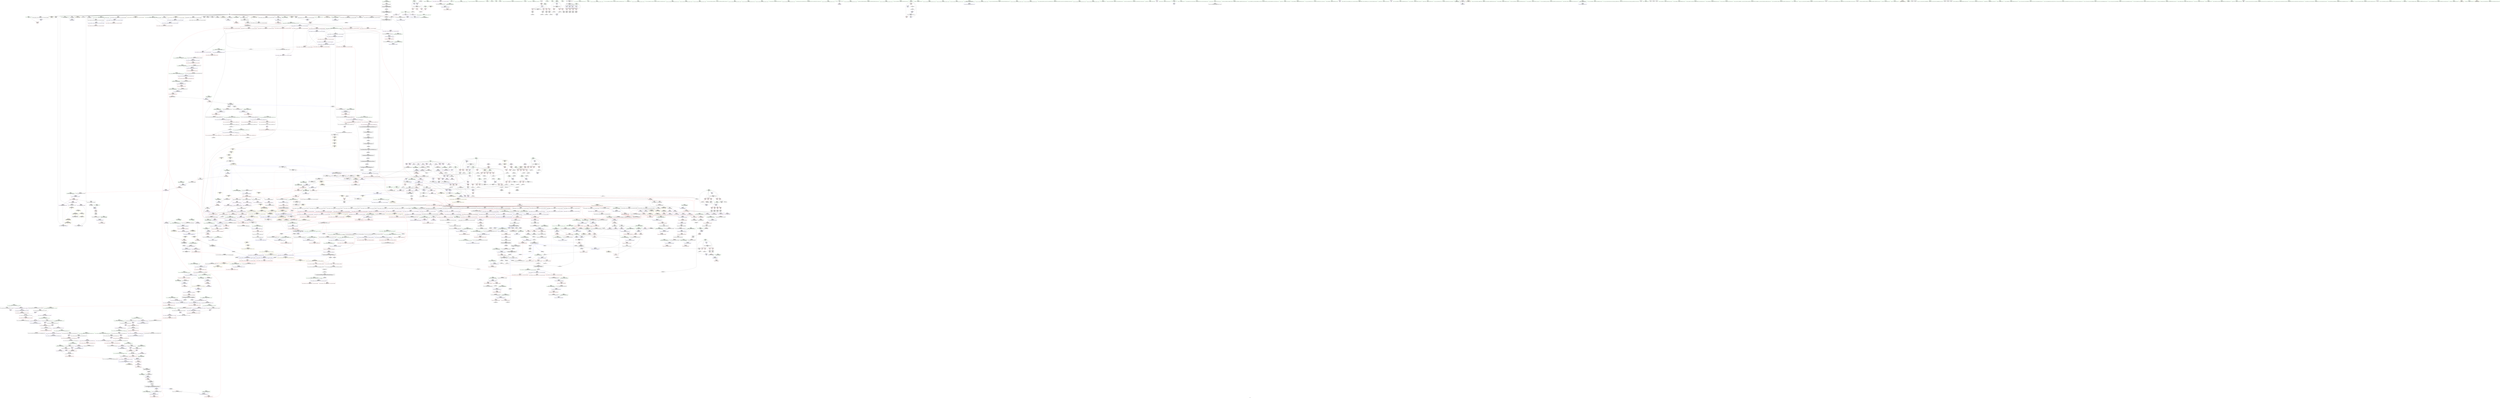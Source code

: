 digraph "SVFG" {
	label="SVFG";

	Node0x557a8ae759b0 [shape=record,color=grey,label="{NodeID: 0\nNullPtr|{|<s34>110}}"];
	Node0x557a8ae759b0 -> Node0x557a8aeea1d0[style=solid];
	Node0x557a8ae759b0 -> Node0x557a8aeea2d0[style=solid];
	Node0x557a8ae759b0 -> Node0x557a8aeea3a0[style=solid];
	Node0x557a8ae759b0 -> Node0x557a8aeea470[style=solid];
	Node0x557a8ae759b0 -> Node0x557a8aeea540[style=solid];
	Node0x557a8ae759b0 -> Node0x557a8aeea610[style=solid];
	Node0x557a8ae759b0 -> Node0x557a8aeea6e0[style=solid];
	Node0x557a8ae759b0 -> Node0x557a8aeea7b0[style=solid];
	Node0x557a8ae759b0 -> Node0x557a8aeea880[style=solid];
	Node0x557a8ae759b0 -> Node0x557a8aeea950[style=solid];
	Node0x557a8ae759b0 -> Node0x557a8aeeaa20[style=solid];
	Node0x557a8ae759b0 -> Node0x557a8aeeaaf0[style=solid];
	Node0x557a8ae759b0 -> Node0x557a8aeeabc0[style=solid];
	Node0x557a8ae759b0 -> Node0x557a8aeeac90[style=solid];
	Node0x557a8ae759b0 -> Node0x557a8aeead60[style=solid];
	Node0x557a8ae759b0 -> Node0x557a8aeeae30[style=solid];
	Node0x557a8ae759b0 -> Node0x557a8aeeaf00[style=solid];
	Node0x557a8ae759b0 -> Node0x557a8aeeafd0[style=solid];
	Node0x557a8ae759b0 -> Node0x557a8aeeb0a0[style=solid];
	Node0x557a8ae759b0 -> Node0x557a8aeeb170[style=solid];
	Node0x557a8ae759b0 -> Node0x557a8aeeb240[style=solid];
	Node0x557a8ae759b0 -> Node0x557a8aeeb310[style=solid];
	Node0x557a8ae759b0 -> Node0x557a8aeeb3e0[style=solid];
	Node0x557a8ae759b0 -> Node0x557a8aeeb4b0[style=solid];
	Node0x557a8ae759b0 -> Node0x557a8aeeb580[style=solid];
	Node0x557a8ae759b0 -> Node0x557a8aeeb650[style=solid];
	Node0x557a8ae759b0 -> Node0x557a8aef4a50[style=solid];
	Node0x557a8ae759b0 -> Node0x557a8af16b10[style=solid];
	Node0x557a8ae759b0 -> Node0x557a8af16be0[style=solid];
	Node0x557a8ae759b0 -> Node0x557a8af16cb0[style=solid];
	Node0x557a8ae759b0 -> Node0x557a8af19210[style=solid];
	Node0x557a8ae759b0 -> Node0x557a8af37840[style=solid];
	Node0x557a8ae759b0 -> Node0x557a8af0acc0[style=solid];
	Node0x557a8ae759b0 -> Node0x557a8af0b2c0[style=solid];
	Node0x557a8ae759b0:s34 -> Node0x557a8b026e70[style=solid,color=red];
	Node0x557a8aeef2a0 [shape=record,color=red,label="{NodeID: 775\n1067\<--1066\n\<--_M_start\n_ZNSt6vectorIiSaIiEE17_M_realloc_insertIJiEEEvN9__gnu_cxx17__normal_iteratorIPiS1_EEDpOT_\n|{<s0>73}}"];
	Node0x557a8aeef2a0:s0 -> Node0x557a8b0242e0[style=solid,color=red];
	Node0x557a8af07b40 [shape=record,color=grey,label="{NodeID: 1550\n624 = Binary(623, 163, )\n}"];
	Node0x557a8af07b40 -> Node0x557a8af168a0[style=solid];
	Node0x557a8aee5b70 [shape=record,color=black,label="{NodeID: 443\n1663\<--1647\n\<--__first\n_ZNSt20__uninitialized_copyILb1EE13__uninit_copyISt13move_iteratorIPiES3_EET0_T_S6_S5_\n}"];
	Node0x557a8aee5b70 -> Node0x557a8aefdb60[style=solid];
	Node0x557a8b021f40 [shape=record,color=black,label="{NodeID: 2325\n1266 = PHI(214, )\n}"];
	Node0x557a8b021f40 -> Node0x557a8af1a180[style=solid];
	Node0x557a8aed9a00 [shape=record,color=green,label="{NodeID: 111\n662\<--663\n_ZNSaIiEC2Ev\<--_ZNSaIiEC2Ev_field_insensitive\n}"];
	Node0x557a8aef4dc0 [shape=record,color=blue,label="{NodeID: 886\n115\<--142\nexn.slot\<--\n_ZNSt6vectorIiSaIiEED2Ev\n}"];
	Node0x557a8aef4dc0 -> Node0x557a8aeff3c0[style=dashed];
	Node0x557a8aefb7a0 [shape=record,color=purple,label="{NodeID: 554\n1158\<--1157\n_M_impl33\<--\n_ZNSt6vectorIiSaIiEE17_M_realloc_insertIJiEEEvN9__gnu_cxx17__normal_iteratorIPiS1_EEDpOT_\n}"];
	Node0x557a8b02b640 [shape=record,color=black,label="{NodeID: 2436\n1604 = PHI(1578, )\n2nd arg _ZSt18uninitialized_copyISt13move_iteratorIPiES1_ET0_T_S4_S3_ }"];
	Node0x557a8b02b640 -> Node0x557a8af1c2d0[style=solid];
	Node0x557a8aede100 [shape=record,color=green,label="{NodeID: 222\n1467\<--1468\nthis.addr\<--this.addr_field_insensitive\n_ZNKSt12_Vector_baseIiSaIiEE19_M_get_Tp_allocatorEv\n}"];
	Node0x557a8aede100 -> Node0x557a8aef1a70[style=solid];
	Node0x557a8aede100 -> Node0x557a8af1b360[style=solid];
	Node0x557a8af1a0b0 [shape=record,color=blue,label="{NodeID: 997\n1242\<--1237\n__s.addr\<--__s\n_ZNKSt6vectorIiSaIiEE12_M_check_lenEmPKc\n}"];
	Node0x557a8af1a0b0 -> Node0x557a8aef0070[style=dashed];
	Node0x557a8afa1680 [shape=record,color=yellow,style=double,label="{NodeID: 1772\n30V_1 = ENCHI(MR_30V_0)\npts\{1538 \}\nFun[_ZSt14__copy_move_a2ILb1EPiS0_ET1_T0_S2_S1_]|{<s0>132}}"];
	Node0x557a8afa1680:s0 -> Node0x557a8afa0a90[style=dashed,color=red];
	Node0x557a8af011d0 [shape=record,color=red,label="{NodeID: 665\n533\<--264\nexn\<--exn.slot\n_Z5solvev\n}"];
	Node0x557a8aeec380 [shape=record,color=black,label="{NodeID: 333\n200\<--199\nidxprom10\<--\n_Z3dfsi\n}"];
	Node0x557a8ae9c220 [shape=record,color=green,label="{NodeID: 1\n7\<--1\n__dso_handle\<--dummyObj\nGlob }"];
	Node0x557a8afaa7b0 [shape=record,color=yellow,style=double,label="{NodeID: 1883\n49V_1 = ENCHI(MR_49V_0)\npts\{255 \}\nFun[_Z5solvev]}"];
	Node0x557a8afaa7b0 -> Node0x557a8af00400[style=dashed];
	Node0x557a8afaa7b0 -> Node0x557a8af004d0[style=dashed];
	Node0x557a8afaa7b0 -> Node0x557a8af005a0[style=dashed];
	Node0x557a8afaa7b0 -> Node0x557a8af00670[style=dashed];
	Node0x557a8afaa7b0 -> Node0x557a8af00740[style=dashed];
	Node0x557a8aeef370 [shape=record,color=red,label="{NodeID: 776\n1071\<--1068\n\<--call8\n_ZNSt6vectorIiSaIiEE17_M_realloc_insertIJiEEEvN9__gnu_cxx17__normal_iteratorIPiS1_EEDpOT_\n|{<s0>73}}"];
	Node0x557a8aeef370:s0 -> Node0x557a8b024490[style=solid,color=red];
	Node0x557a8af07cc0 [shape=record,color=grey,label="{NodeID: 1551\n462 = Binary(461, 163, )\n}"];
	Node0x557a8af07cc0 -> Node0x557a8aef6550[style=solid];
	Node0x557a8aee5c40 [shape=record,color=black,label="{NodeID: 444\n1666\<--1649\n\<--__last\n_ZNSt20__uninitialized_copyILb1EE13__uninit_copyISt13move_iteratorIPiES3_EET0_T_S6_S5_\n}"];
	Node0x557a8aee5c40 -> Node0x557a8aefdd00[style=solid];
	Node0x557a8b022080 [shape=record,color=black,label="{NodeID: 2326\n1268 = PHI(1429, )\n}"];
	Node0x557a8b022080 -> Node0x557a8aef03b0[style=solid];
	Node0x557a8aed9b00 [shape=record,color=green,label="{NodeID: 112\n673\<--674\nthis.addr\<--this.addr_field_insensitive\n_ZNSaIiEC2Ev\n}"];
	Node0x557a8aed9b00 -> Node0x557a8af03730[style=solid];
	Node0x557a8aed9b00 -> Node0x557a8af16d80[style=solid];
	Node0x557a8aef4e90 [shape=record,color=blue,label="{NodeID: 887\n117\<--144\nehselector.slot\<--\n_ZNSt6vectorIiSaIiEED2Ev\n}"];
	Node0x557a8aefb870 [shape=record,color=purple,label="{NodeID: 555\n1159\<--1157\n_M_start34\<--\n_ZNSt6vectorIiSaIiEE17_M_realloc_insertIJiEEEvN9__gnu_cxx17__normal_iteratorIPiS1_EEDpOT_\n}"];
	Node0x557a8aefb870 -> Node0x557a8aeef920[style=solid];
	Node0x557a8b02b780 [shape=record,color=black,label="{NodeID: 2437\n1396 = PHI(1107, )\n0th arg _ZNSt16allocator_traitsISaIiEE7destroyIiEEvRS0_PT_ }"];
	Node0x557a8b02b780 -> Node0x557a8af1ace0[style=solid];
	Node0x557a8aede1d0 [shape=record,color=green,label="{NodeID: 223\n1476\<--1477\nthis.addr\<--this.addr_field_insensitive\n_ZNK9__gnu_cxx13new_allocatorIiE8max_sizeEv\n}"];
	Node0x557a8aede1d0 -> Node0x557a8aef1b40[style=solid];
	Node0x557a8aede1d0 -> Node0x557a8af1b430[style=solid];
	Node0x557a8af1a180 [shape=record,color=blue,label="{NodeID: 998\n1246\<--1266\nref.tmp\<--call4\n_ZNKSt6vectorIiSaIiEE12_M_check_lenEmPKc\n|{|<s1>95}}"];
	Node0x557a8af1a180 -> Node0x557a8aef03b0[style=dashed];
	Node0x557a8af1a180:s1 -> Node0x557a8afa1b40[style=dashed,color=red];
	Node0x557a8af012a0 [shape=record,color=red,label="{NodeID: 666\n534\<--266\nsel\<--ehselector.slot\n_Z5solvev\n}"];
	Node0x557a8aeec450 [shape=record,color=black,label="{NodeID: 334\n203\<--202\nconv12\<--\n_Z3dfsi\n|{<s0>15}}"];
	Node0x557a8aeec450:s0 -> Node0x557a8b023e60[style=solid,color=red];
	Node0x557a8aea85c0 [shape=record,color=green,label="{NodeID: 2\n15\<--1\n\<--dummyObj\nCan only get source location for instruction, argument, global var or function.}"];
	Node0x557a8afaa890 [shape=record,color=yellow,style=double,label="{NodeID: 1884\n51V_1 = ENCHI(MR_51V_0)\npts\{257 \}\nFun[_Z5solvev]}"];
	Node0x557a8afaa890 -> Node0x557a8af00810[style=dashed];
	Node0x557a8afaa890 -> Node0x557a8af008e0[style=dashed];
	Node0x557a8afaa890 -> Node0x557a8af009b0[style=dashed];
	Node0x557a8afaa890 -> Node0x557a8af00a80[style=dashed];
	Node0x557a8afaa890 -> Node0x557a8af00b50[style=dashed];
	Node0x557a8aeef440 [shape=record,color=red,label="{NodeID: 777\n1083\<--1082\n\<--call12\n_ZNSt6vectorIiSaIiEE17_M_realloc_insertIJiEEEvN9__gnu_cxx17__normal_iteratorIPiS1_EEDpOT_\n|{<s0>76}}"];
	Node0x557a8aeef440:s0 -> Node0x557a8b0242e0[style=solid,color=red];
	Node0x557a8af07e40 [shape=record,color=grey,label="{NodeID: 1552\n456 = Binary(455, 163, )\n}"];
	Node0x557a8af07e40 -> Node0x557a8aef6480[style=solid];
	Node0x557a8aee5d10 [shape=record,color=black,label="{NodeID: 445\n1662\<--1653\n\<--agg.tmp\n_ZNSt20__uninitialized_copyILb1EE13__uninit_copyISt13move_iteratorIPiES3_EET0_T_S6_S5_\n}"];
	Node0x557a8aee5d10 -> Node0x557a8aefda90[style=solid];
	Node0x557a8b0221c0 [shape=record,color=black,label="{NodeID: 2327\n1275 = PHI(214, )\n}"];
	Node0x557a8b0221c0 -> Node0x557a8af0c940[style=solid];
	Node0x557a8aede6e0 [shape=record,color=green,label="{NodeID: 113\n679\<--680\n_ZN9__gnu_cxx13new_allocatorIiEC2Ev\<--_ZN9__gnu_cxx13new_allocatorIiEC2Ev_field_insensitive\n}"];
	Node0x557a8aef4f60 [shape=record,color=blue,label="{NodeID: 888\n156\<--155\nx.addr\<--x\n_Z3dfsi\n}"];
	Node0x557a8aef4f60 -> Node0x557a8aeff630[style=dashed];
	Node0x557a8aef4f60 -> Node0x557a8aeff700[style=dashed];
	Node0x557a8aef4f60 -> Node0x557a8aeff7d0[style=dashed];
	Node0x557a8aef4f60 -> Node0x557a8aeff8a0[style=dashed];
	Node0x557a8aefb940 [shape=record,color=purple,label="{NodeID: 556\n1168\<--1167\n_M_impl35\<--\n_ZNSt6vectorIiSaIiEE17_M_realloc_insertIJiEEEvN9__gnu_cxx17__normal_iteratorIPiS1_EEDpOT_\n}"];
	Node0x557a8b02b8c0 [shape=record,color=black,label="{NodeID: 2438\n1397 = PHI(1110, )\n1st arg _ZNSt16allocator_traitsISaIiEE7destroyIiEEvRS0_PT_ }"];
	Node0x557a8b02b8c0 -> Node0x557a8af1adb0[style=solid];
	Node0x557a8aede2a0 [shape=record,color=green,label="{NodeID: 224\n1485\<--1486\nthis.addr\<--this.addr_field_insensitive\n_ZN9__gnu_cxx17__normal_iteratorIPiSt6vectorIiSaIiEEEC2ERKS1_\n}"];
	Node0x557a8aede2a0 -> Node0x557a8aef1c10[style=solid];
	Node0x557a8aede2a0 -> Node0x557a8af1b500[style=solid];
	Node0x557a8af1a250 [shape=record,color=blue,label="{NodeID: 999\n1244\<--1272\n__len\<--add\n_ZNKSt6vectorIiSaIiEE12_M_check_lenEmPKc\n}"];
	Node0x557a8af1a250 -> Node0x557a8aef0140[style=dashed];
	Node0x557a8af1a250 -> Node0x557a8aef0210[style=dashed];
	Node0x557a8af1a250 -> Node0x557a8aef02e0[style=dashed];
	Node0x557a8af01370 [shape=record,color=red,label="{NodeID: 667\n325\<--268\n\<--j\n_Z5solvev\n}"];
	Node0x557a8af01370 -> Node0x557a8af0b740[style=solid];
	Node0x557a8aeec520 [shape=record,color=black,label="{NodeID: 335\n220\<--219\n\<--this1\n_ZNKSt6vectorIiSaIiEE4sizeEv\n}"];
	Node0x557a8aeec520 -> Node0x557a8aef8af0[style=solid];
	Node0x557a8aeec520 -> Node0x557a8aef8bc0[style=solid];
	Node0x557a8aed5690 [shape=record,color=green,label="{NodeID: 3\n19\<--1\n_ZSt3cin\<--dummyObj\nGlob }"];
	Node0x557a8aeef510 [shape=record,color=red,label="{NodeID: 778\n1087\<--1086\n\<--_M_finish\n_ZNSt6vectorIiSaIiEE17_M_realloc_insertIJiEEEvN9__gnu_cxx17__normal_iteratorIPiS1_EEDpOT_\n|{<s0>76}}"];
	Node0x557a8aeef510:s0 -> Node0x557a8b024490[style=solid,color=red];
	Node0x557a8af07fc0 [shape=record,color=grey,label="{NodeID: 1553\n451 = Binary(449, 450, )\n}"];
	Node0x557a8af07fc0 -> Node0x557a8aef63b0[style=solid];
	Node0x557a8aee5de0 [shape=record,color=black,label="{NodeID: 446\n1665\<--1655\n\<--agg.tmp2\n_ZNSt20__uninitialized_copyILb1EE13__uninit_copyISt13move_iteratorIPiES3_EET0_T_S6_S5_\n}"];
	Node0x557a8aee5de0 -> Node0x557a8aefdc30[style=solid];
	Node0x557a8b022300 [shape=record,color=black,label="{NodeID: 2328\n1279 = PHI(1413, )\n}"];
	Node0x557a8b022300 -> Node0x557a8af0c7c0[style=solid];
	Node0x557a8aede7a0 [shape=record,color=green,label="{NodeID: 114\n684\<--685\nthis.addr\<--this.addr_field_insensitive\n_ZN9__gnu_cxx13new_allocatorIiEC2Ev\n}"];
	Node0x557a8aede7a0 -> Node0x557a8af03800[style=solid];
	Node0x557a8aede7a0 -> Node0x557a8af16e50[style=solid];
	Node0x557a8aef5030 [shape=record,color=blue,label="{NodeID: 889\n14\<--162\ncntV\<--inc\n_Z3dfsi\n}"];
	Node0x557a8aef5030 -> Node0x557a8af87ee0[style=dashed];
	Node0x557a8aefba10 [shape=record,color=purple,label="{NodeID: 557\n1169\<--1167\n_M_start36\<--\n_ZNSt6vectorIiSaIiEE17_M_realloc_insertIJiEEEvN9__gnu_cxx17__normal_iteratorIPiS1_EEDpOT_\n}"];
	Node0x557a8aefba10 -> Node0x557a8af19890[style=solid];
	Node0x557a8b02ba00 [shape=record,color=black,label="{NodeID: 2439\n1004 = PHI(921, )\n0th arg _ZNSt6vectorIiSaIiEE17_M_realloc_insertIJiEEEvN9__gnu_cxx17__normal_iteratorIPiS1_EEDpOT_ }"];
	Node0x557a8b02ba00 -> Node0x557a8af18c60[style=solid];
	Node0x557a8aede370 [shape=record,color=green,label="{NodeID: 225\n1487\<--1488\n__i.addr\<--__i.addr_field_insensitive\n_ZN9__gnu_cxx17__normal_iteratorIPiSt6vectorIiSaIiEEEC2ERKS1_\n}"];
	Node0x557a8aede370 -> Node0x557a8aef1ce0[style=solid];
	Node0x557a8aede370 -> Node0x557a8af1b5d0[style=solid];
	Node0x557a8af1a320 [shape=record,color=blue,label="{NodeID: 1000\n1291\<--1289\n__lhs.addr\<--__lhs\n_ZN9__gnu_cxxmiIPiSt6vectorIiSaIiEEEENS_17__normal_iteratorIT_T0_E15difference_typeERKS8_SB_\n}"];
	Node0x557a8af1a320 -> Node0x557a8aef0480[style=dashed];
	Node0x557a8af01440 [shape=record,color=red,label="{NodeID: 668\n329\<--268\n\<--j\n_Z5solvev\n}"];
	Node0x557a8af01440 -> Node0x557a8aeecba0[style=solid];
	Node0x557a8aeec5f0 [shape=record,color=black,label="{NodeID: 336\n224\<--219\n\<--this1\n_ZNKSt6vectorIiSaIiEE4sizeEv\n}"];
	Node0x557a8aeec5f0 -> Node0x557a8aef8c90[style=solid];
	Node0x557a8aeec5f0 -> Node0x557a8aef8d60[style=solid];
	Node0x557a8aed59d0 [shape=record,color=green,label="{NodeID: 4\n20\<--1\n_ZSt4cerr\<--dummyObj\nGlob }"];
	Node0x557a8aeef5e0 [shape=record,color=red,label="{NodeID: 779\n1140\<--1139\n\<--_M_start26\n_ZNSt6vectorIiSaIiEE17_M_realloc_insertIJiEEEvN9__gnu_cxx17__normal_iteratorIPiS1_EEDpOT_\n|{<s0>85}}"];
	Node0x557a8aeef5e0:s0 -> Node0x557a8b0276a0[style=solid,color=red];
	Node0x557a8af08140 [shape=record,color=grey,label="{NodeID: 1554\n1802 = Binary(1800, 1801, )\n}"];
	Node0x557a8af08140 -> Node0x557a8af08440[style=solid];
	Node0x557a8aee5eb0 [shape=record,color=black,label="{NodeID: 447\n1643\<--1673\n_ZNSt20__uninitialized_copyILb1EE13__uninit_copyISt13move_iteratorIPiES3_EET0_T_S6_S5__ret\<--call\n_ZNSt20__uninitialized_copyILb1EE13__uninit_copyISt13move_iteratorIPiES3_EET0_T_S6_S5_\n|{<s0>120}}"];
	Node0x557a8aee5eb0:s0 -> Node0x557a8b01ed80[style=solid,color=blue];
	Node0x557a8b022440 [shape=record,color=black,label="{NodeID: 2329\n1282 = PHI(1413, )\n}"];
	Node0x557a8b022440 -> Node0x557a8af38510[style=solid];
	Node0x557a8aede870 [shape=record,color=green,label="{NodeID: 115\n693\<--694\n__first.addr\<--__first.addr_field_insensitive\n_ZSt8_DestroyIPiiEvT_S1_RSaIT0_E\n}"];
	Node0x557a8aede870 -> Node0x557a8af038d0[style=solid];
	Node0x557a8aede870 -> Node0x557a8af16f20[style=solid];
	Node0x557a8aef5100 [shape=record,color=blue,label="{NodeID: 890\n167\<--169\narrayidx\<--\n_Z3dfsi\n}"];
	Node0x557a8aef5100 -> Node0x557a8af88de0[style=dashed];
	Node0x557a8aefbae0 [shape=record,color=purple,label="{NodeID: 558\n1173\<--1172\n_M_impl37\<--\n_ZNSt6vectorIiSaIiEE17_M_realloc_insertIJiEEEvN9__gnu_cxx17__normal_iteratorIPiS1_EEDpOT_\n}"];
	Node0x557a8b02bb40 [shape=record,color=black,label="{NodeID: 2440\n1005 = PHI(961, )\n1st arg _ZNSt6vectorIiSaIiEE17_M_realloc_insertIJiEEEvN9__gnu_cxx17__normal_iteratorIPiS1_EEDpOT_ }"];
	Node0x557a8b02bb40 -> Node0x557a8af18b90[style=solid];
	Node0x557a8aede440 [shape=record,color=green,label="{NodeID: 226\n1500\<--1501\n__a.addr\<--__a.addr_field_insensitive\n_ZNSt16allocator_traitsISaIiEE8allocateERS0_m\n}"];
	Node0x557a8aede440 -> Node0x557a8aef1e80[style=solid];
	Node0x557a8aede440 -> Node0x557a8af1b770[style=solid];
	Node0x557a8af1a3f0 [shape=record,color=blue,label="{NodeID: 1001\n1293\<--1290\n__rhs.addr\<--__rhs\n_ZN9__gnu_cxxmiIPiSt6vectorIiSaIiEEEENS_17__normal_iteratorIT_T0_E15difference_typeERKS8_SB_\n}"];
	Node0x557a8af1a3f0 -> Node0x557a8aef0550[style=dashed];
	Node0x557a8afa1a30 [shape=record,color=yellow,style=double,label="{NodeID: 1776\n140V_1 = ENCHI(MR_140V_0)\npts\{1241 \}\nFun[_ZSt3maxImERKT_S2_S2_]}"];
	Node0x557a8afa1a30 -> Node0x557a8aef18d0[style=dashed];
	Node0x557a8af01510 [shape=record,color=red,label="{NodeID: 669\n394\<--268\n\<--j\n_Z5solvev\n}"];
	Node0x557a8af01510 -> Node0x557a8af06940[style=solid];
	Node0x557a8aeec6c0 [shape=record,color=black,label="{NodeID: 337\n228\<--223\nsub.ptr.lhs.cast\<--\n_ZNKSt6vectorIiSaIiEE4sizeEv\n}"];
	Node0x557a8aeec6c0 -> Node0x557a8af09ac0[style=solid];
	Node0x557a8aed5a90 [shape=record,color=green,label="{NodeID: 5\n21\<--1\n.str\<--dummyObj\nGlob }"];
	Node0x557a8afaab30 [shape=record,color=yellow,style=double,label="{NodeID: 1887\n57V_1 = ENCHI(MR_57V_0)\npts\{265 \}\nFun[_Z5solvev]}"];
	Node0x557a8afaab30 -> Node0x557a8aef5b90[style=dashed];
	Node0x557a8aeef6b0 [shape=record,color=red,label="{NodeID: 780\n1144\<--1143\n\<--_M_finish28\n_ZNSt6vectorIiSaIiEE17_M_realloc_insertIJiEEEvN9__gnu_cxx17__normal_iteratorIPiS1_EEDpOT_\n|{<s0>85}}"];
	Node0x557a8aeef6b0:s0 -> Node0x557a8b0279f0[style=solid,color=red];
	Node0x557a8af082c0 [shape=record,color=grey,label="{NodeID: 1555\n1813 = Binary(232, 1812, )\n}"];
	Node0x557a8aee5f80 [shape=record,color=black,label="{NodeID: 448\n1697\<--1681\n\<--__first\n_ZSt4copyISt13move_iteratorIPiES1_ET0_T_S4_S3_\n}"];
	Node0x557a8aee5f80 -> Node0x557a8aefe1e0[style=solid];
	Node0x557a8b022580 [shape=record,color=black,label="{NodeID: 2330\n1298 = PHI(1387, )\n}"];
	Node0x557a8b022580 -> Node0x557a8aef0620[style=solid];
	Node0x557a8aede940 [shape=record,color=green,label="{NodeID: 116\n695\<--696\n__last.addr\<--__last.addr_field_insensitive\n_ZSt8_DestroyIPiiEvT_S1_RSaIT0_E\n}"];
	Node0x557a8aede940 -> Node0x557a8af039a0[style=solid];
	Node0x557a8aede940 -> Node0x557a8af16ff0[style=solid];
	Node0x557a8aef51d0 [shape=record,color=blue,label="{NodeID: 891\n158\<--15\ni\<--\n_Z3dfsi\n}"];
	Node0x557a8aef51d0 -> Node0x557a8af888e0[style=dashed];
	Node0x557a8aefbbb0 [shape=record,color=purple,label="{NodeID: 559\n1174\<--1172\n_M_finish38\<--\n_ZNSt6vectorIiSaIiEE17_M_realloc_insertIJiEEEvN9__gnu_cxx17__normal_iteratorIPiS1_EEDpOT_\n}"];
	Node0x557a8aefbbb0 -> Node0x557a8af19960[style=solid];
	Node0x557a8b02bc80 [shape=record,color=black,label="{NodeID: 2441\n1006 = PHI(959, )\n2nd arg _ZNSt6vectorIiSaIiEE17_M_realloc_insertIJiEEEvN9__gnu_cxx17__normal_iteratorIPiS1_EEDpOT_ }"];
	Node0x557a8b02bc80 -> Node0x557a8af18d30[style=solid];
	Node0x557a8aede510 [shape=record,color=green,label="{NodeID: 227\n1502\<--1503\n__n.addr\<--__n.addr_field_insensitive\n_ZNSt16allocator_traitsISaIiEE8allocateERS0_m\n}"];
	Node0x557a8aede510 -> Node0x557a8aef1f50[style=solid];
	Node0x557a8aede510 -> Node0x557a8af1b840[style=solid];
	Node0x557a8af1a4c0 [shape=record,color=blue,label="{NodeID: 1002\n1312\<--1309\nthis.addr\<--this\n_ZNSt6vectorIiSaIiEE5beginEv\n}"];
	Node0x557a8af1a4c0 -> Node0x557a8aef07c0[style=dashed];
	Node0x557a8afa1b40 [shape=record,color=yellow,style=double,label="{NodeID: 1777\n146V_1 = ENCHI(MR_146V_0)\npts\{1247 \}\nFun[_ZSt3maxImERKT_S2_S2_]}"];
	Node0x557a8afa1b40 -> Node0x557a8aef1800[style=dashed];
	Node0x557a8af015e0 [shape=record,color=red,label="{NodeID: 670\n416\<--268\n\<--j\n_Z5solvev\n}"];
	Node0x557a8af015e0 -> Node0x557a8af09c40[style=solid];
	Node0x557a8aeec790 [shape=record,color=black,label="{NodeID: 338\n229\<--227\nsub.ptr.rhs.cast\<--\n_ZNKSt6vectorIiSaIiEE4sizeEv\n}"];
	Node0x557a8aeec790 -> Node0x557a8af09ac0[style=solid];
	Node0x557a8aed5b50 [shape=record,color=green,label="{NodeID: 6\n23\<--1\n_ZL2dx\<--dummyObj\nGlob }"];
	Node0x557a8afaac10 [shape=record,color=yellow,style=double,label="{NodeID: 1888\n59V_1 = ENCHI(MR_59V_0)\npts\{267 \}\nFun[_Z5solvev]}"];
	Node0x557a8afaac10 -> Node0x557a8aef5c60[style=dashed];
	Node0x557a8aeef780 [shape=record,color=red,label="{NodeID: 781\n1152\<--1151\n\<--_M_start31\n_ZNSt6vectorIiSaIiEE17_M_realloc_insertIJiEEEvN9__gnu_cxx17__normal_iteratorIPiS1_EEDpOT_\n|{<s0>86}}"];
	Node0x557a8aeef780:s0 -> Node0x557a8b02c0a0[style=solid,color=red];
	Node0x557a8af08440 [shape=record,color=grey,label="{NodeID: 1556\n1803 = Binary(1802, 232, )\n}"];
	Node0x557a8af08440 -> Node0x557a8af1d7f0[style=solid];
	Node0x557a8aee6050 [shape=record,color=black,label="{NodeID: 449\n1705\<--1683\n\<--__last\n_ZSt4copyISt13move_iteratorIPiES1_ET0_T_S4_S3_\n}"];
	Node0x557a8aee6050 -> Node0x557a8aefe380[style=solid];
	Node0x557a8b0226c0 [shape=record,color=black,label="{NodeID: 2331\n1301 = PHI(1387, )\n}"];
	Node0x557a8b0226c0 -> Node0x557a8aef06f0[style=solid];
	Node0x557a8aedea10 [shape=record,color=green,label="{NodeID: 117\n697\<--698\n.addr\<--.addr_field_insensitive\n_ZSt8_DestroyIPiiEvT_S1_RSaIT0_E\n}"];
	Node0x557a8aedea10 -> Node0x557a8af170c0[style=solid];
	Node0x557a8aef52a0 [shape=record,color=blue,label="{NodeID: 892\n17\<--183\ncntE\<--inc3\n_Z3dfsi\n|{|<s1>16}}"];
	Node0x557a8aef52a0 -> Node0x557a8af883e0[style=dashed];
	Node0x557a8aef52a0:s1 -> Node0x557a8af883e0[style=dashed,color=red];
	Node0x557a8aefbc80 [shape=record,color=purple,label="{NodeID: 560\n1180\<--1179\n_M_impl40\<--\n_ZNSt6vectorIiSaIiEE17_M_realloc_insertIJiEEEvN9__gnu_cxx17__normal_iteratorIPiS1_EEDpOT_\n}"];
	Node0x557a8b02bdc0 [shape=record,color=black,label="{NodeID: 2442\n785 = PHI(726, 1129, 1148, )\n0th arg _ZNSt12_Vector_baseIiSaIiEE13_M_deallocateEPim }"];
	Node0x557a8b02bdc0 -> Node0x557a8af17810[style=solid];
	Node0x557a8aede5e0 [shape=record,color=green,label="{NodeID: 228\n1510\<--1511\n_ZN9__gnu_cxx13new_allocatorIiE8allocateEmPKv\<--_ZN9__gnu_cxx13new_allocatorIiE8allocateEmPKv_field_insensitive\n}"];
	Node0x557a8af1a590 [shape=record,color=blue,label="{NodeID: 1003\n1326\<--1324\nthis.addr\<--this\n_ZNSt12_Vector_baseIiSaIiEE11_M_allocateEm\n}"];
	Node0x557a8af1a590 -> Node0x557a8aef0960[style=dashed];
	Node0x557a8af016b0 [shape=record,color=red,label="{NodeID: 671\n455\<--268\n\<--j\n_Z5solvev\n}"];
	Node0x557a8af016b0 -> Node0x557a8af07e40[style=solid];
	Node0x557a8aeec860 [shape=record,color=black,label="{NodeID: 339\n214\<--231\n_ZNKSt6vectorIiSaIiEE4sizeEv_ret\<--sub.ptr.div\n_ZNKSt6vectorIiSaIiEE4sizeEv\n|{<s0>13|<s1>29|<s2>91|<s3>93|<s4>94|<s5>96}}"];
	Node0x557a8aeec860:s0 -> Node0x557a8b01e580[style=solid,color=blue];
	Node0x557a8aeec860:s1 -> Node0x557a8b01e250[style=solid,color=blue];
	Node0x557a8aeec860:s2 -> Node0x557a8b021cc0[style=solid,color=blue];
	Node0x557a8aeec860:s3 -> Node0x557a8b021e00[style=solid,color=blue];
	Node0x557a8aeec860:s4 -> Node0x557a8b021f40[style=solid,color=blue];
	Node0x557a8aeec860:s5 -> Node0x557a8b0221c0[style=solid,color=blue];
	Node0x557a8aed5fb0 [shape=record,color=green,label="{NodeID: 7\n24\<--1\n_ZL2dy\<--dummyObj\nGlob }"];
	Node0x557a8aeef850 [shape=record,color=red,label="{NodeID: 782\n1156\<--1155\n\<--_M_end_of_storage\n_ZNSt6vectorIiSaIiEE17_M_realloc_insertIJiEEEvN9__gnu_cxx17__normal_iteratorIPiS1_EEDpOT_\n}"];
	Node0x557a8aeef850 -> Node0x557a8aee3af0[style=solid];
	Node0x557a8af085c0 [shape=record,color=grey,label="{NodeID: 1557\n738 = Binary(736, 737, )\n}"];
	Node0x557a8af085c0 -> Node0x557a8af08740[style=solid];
	Node0x557a8aee6120 [shape=record,color=black,label="{NodeID: 450\n1696\<--1687\n\<--agg.tmp\n_ZSt4copyISt13move_iteratorIPiES1_ET0_T_S4_S3_\n}"];
	Node0x557a8aee6120 -> Node0x557a8aefe110[style=solid];
	Node0x557a8b022800 [shape=record,color=black,label="{NodeID: 2332\n1339 = PHI(1497, )\n}"];
	Node0x557a8b022800 -> Node0x557a8af37840[style=solid];
	Node0x557a8aedeae0 [shape=record,color=green,label="{NodeID: 118\n705\<--706\n_ZSt8_DestroyIPiEvT_S1_\<--_ZSt8_DestroyIPiEvT_S1__field_insensitive\n}"];
	Node0x557a8aef5370 [shape=record,color=blue,label="{NodeID: 893\n158\<--210\ni\<--inc14\n_Z3dfsi\n}"];
	Node0x557a8aef5370 -> Node0x557a8af888e0[style=dashed];
	Node0x557a8af96ee0 [shape=record,color=black,label="{NodeID: 1668\nMR_55V_3 = PHI(MR_55V_4, MR_55V_2, )\npts\{261 \}\n}"];
	Node0x557a8af96ee0 -> Node0x557a8af00e90[style=dashed];
	Node0x557a8af96ee0 -> Node0x557a8af00f60[style=dashed];
	Node0x557a8af96ee0 -> Node0x557a8af01030[style=dashed];
	Node0x557a8af96ee0 -> Node0x557a8af01100[style=dashed];
	Node0x557a8af96ee0 -> Node0x557a8aef6550[style=dashed];
	Node0x557a8aefbd50 [shape=record,color=purple,label="{NodeID: 561\n1181\<--1179\n_M_end_of_storage41\<--\n_ZNSt6vectorIiSaIiEE17_M_realloc_insertIJiEEEvN9__gnu_cxx17__normal_iteratorIPiS1_EEDpOT_\n}"];
	Node0x557a8aefbd50 -> Node0x557a8af19a30[style=solid];
	Node0x557a8b02c0a0 [shape=record,color=black,label="{NodeID: 2443\n786 = PHI(729, 1130, 1152, )\n1st arg _ZNSt12_Vector_baseIiSaIiEE13_M_deallocateEPim }"];
	Node0x557a8b02c0a0 -> Node0x557a8af178e0[style=solid];
	Node0x557a8aee6ba0 [shape=record,color=green,label="{NodeID: 229\n1517\<--1518\nthis.addr\<--this.addr_field_insensitive\n_ZN9__gnu_cxx13new_allocatorIiE8allocateEmPKv\n}"];
	Node0x557a8aee6ba0 -> Node0x557a8aef2020[style=solid];
	Node0x557a8aee6ba0 -> Node0x557a8af1b910[style=solid];
	Node0x557a8af1a660 [shape=record,color=blue,label="{NodeID: 1004\n1328\<--1325\n__n.addr\<--__n\n_ZNSt12_Vector_baseIiSaIiEE11_M_allocateEm\n}"];
	Node0x557a8af1a660 -> Node0x557a8aef0a30[style=dashed];
	Node0x557a8af1a660 -> Node0x557a8aef0b00[style=dashed];
	Node0x557a8af01780 [shape=record,color=red,label="{NodeID: 672\n336\<--270\n\<--c\n_Z5solvev\n}"];
	Node0x557a8af01780 -> Node0x557a8aeecc70[style=solid];
	Node0x557a8aeec930 [shape=record,color=black,label="{NodeID: 340\n244\<--243\n\<--this1\n_ZNSt6vectorIiSaIiEEixEm\n}"];
	Node0x557a8aeec930 -> Node0x557a8aef8e30[style=solid];
	Node0x557a8aeec930 -> Node0x557a8aef8f00[style=solid];
	Node0x557a8aed6070 [shape=record,color=green,label="{NodeID: 8\n25\<--1\n_ZSt4cout\<--dummyObj\nGlob }"];
	Node0x557a8aeef920 [shape=record,color=red,label="{NodeID: 783\n1160\<--1159\n\<--_M_start34\n_ZNSt6vectorIiSaIiEE17_M_realloc_insertIJiEEEvN9__gnu_cxx17__normal_iteratorIPiS1_EEDpOT_\n}"];
	Node0x557a8aeef920 -> Node0x557a8aee3bc0[style=solid];
	Node0x557a8af08740 [shape=record,color=grey,label="{NodeID: 1558\n739 = Binary(738, 232, )\n|{<s0>45}}"];
	Node0x557a8af08740:s0 -> Node0x557a8b02c260[style=solid,color=red];
	Node0x557a8aee61f0 [shape=record,color=black,label="{NodeID: 451\n1704\<--1689\n\<--agg.tmp3\n_ZSt4copyISt13move_iteratorIPiES1_ET0_T_S4_S3_\n}"];
	Node0x557a8aee61f0 -> Node0x557a8aefe2b0[style=solid];
	Node0x557a8b022940 [shape=record,color=black,label="{NodeID: 2333\n1368 = PHI(1587, )\n}"];
	Node0x557a8b022940 -> Node0x557a8af1aa70[style=solid];
	Node0x557a8aedebe0 [shape=record,color=green,label="{NodeID: 119\n710\<--711\nthis.addr\<--this.addr_field_insensitive\n_ZNSt12_Vector_baseIiSaIiEE19_M_get_Tp_allocatorEv\n}"];
	Node0x557a8aedebe0 -> Node0x557a8af03a70[style=solid];
	Node0x557a8aedebe0 -> Node0x557a8af17190[style=solid];
	Node0x557a8aef5440 [shape=record,color=blue,label="{NodeID: 894\n216\<--215\nthis.addr\<--this\n_ZNKSt6vectorIiSaIiEE4sizeEv\n}"];
	Node0x557a8aef5440 -> Node0x557a8aefff20[style=dashed];
	Node0x557a8af973e0 [shape=record,color=black,label="{NodeID: 1669\nMR_61V_2 = PHI(MR_61V_4, MR_61V_1, )\npts\{269 \}\n}"];
	Node0x557a8af973e0 -> Node0x557a8aef5920[style=dashed];
	Node0x557a8aefbe20 [shape=record,color=purple,label="{NodeID: 562\n1209\<--1197\ncoerce.dive\<--retval\n_ZNSt6vectorIiSaIiEE3endEv\n}"];
	Node0x557a8aefbe20 -> Node0x557a8aeefac0[style=solid];
	Node0x557a8b02c260 [shape=record,color=black,label="{NodeID: 2444\n787 = PHI(739, 1131, 1164, )\n2nd arg _ZNSt12_Vector_baseIiSaIiEE13_M_deallocateEPim }"];
	Node0x557a8b02c260 -> Node0x557a8af179b0[style=solid];
	Node0x557a8aee6c70 [shape=record,color=green,label="{NodeID: 230\n1519\<--1520\n__n.addr\<--__n.addr_field_insensitive\n_ZN9__gnu_cxx13new_allocatorIiE8allocateEmPKv\n}"];
	Node0x557a8aee6c70 -> Node0x557a8aef20f0[style=solid];
	Node0x557a8aee6c70 -> Node0x557a8aef21c0[style=solid];
	Node0x557a8aee6c70 -> Node0x557a8af1b9e0[style=solid];
	Node0x557a8af1a730 [shape=record,color=blue,label="{NodeID: 1005\n1351\<--1347\n__first.addr\<--__first\n_ZSt34__uninitialized_move_if_noexcept_aIPiS0_SaIiEET0_T_S3_S2_RT1_\n}"];
	Node0x557a8af1a730 -> Node0x557a8aef0bd0[style=dashed];
	Node0x557a8af01850 [shape=record,color=red,label="{NodeID: 673\n352\<--270\n\<--c\n_Z5solvev\n}"];
	Node0x557a8af01850 -> Node0x557a8aeecd40[style=solid];
	Node0x557a8aeeca00 [shape=record,color=black,label="{NodeID: 341\n234\<--249\n_ZNSt6vectorIiSaIiEEixEm_ret\<--add.ptr\n_ZNSt6vectorIiSaIiEEixEm\n|{<s0>14|<s1>15}}"];
	Node0x557a8aeeca00:s0 -> Node0x557a8b01e6c0[style=solid,color=blue];
	Node0x557a8aeeca00:s1 -> Node0x557a8b01e800[style=solid,color=blue];
	Node0x557a8aed6170 [shape=record,color=green,label="{NodeID: 9\n26\<--1\n.str.2\<--dummyObj\nGlob }"];
	Node0x557a8aeef9f0 [shape=record,color=red,label="{NodeID: 784\n1202\<--1199\nthis1\<--this.addr\n_ZNSt6vectorIiSaIiEE3endEv\n}"];
	Node0x557a8aeef9f0 -> Node0x557a8aee3c90[style=solid];
	Node0x557a8af088c0 [shape=record,color=grey,label="{NodeID: 1559\n445 = Binary(443, 444, )\n}"];
	Node0x557a8af088c0 -> Node0x557a8aeed3c0[style=solid];
	Node0x557a8aee62c0 [shape=record,color=black,label="{NodeID: 452\n1677\<--1711\n_ZSt4copyISt13move_iteratorIPiES1_ET0_T_S4_S3__ret\<--call6\n_ZSt4copyISt13move_iteratorIPiES1_ET0_T_S4_S3_\n|{<s0>123}}"];
	Node0x557a8aee62c0:s0 -> Node0x557a8b01f470[style=solid,color=blue];
	Node0x557a8b022a80 [shape=record,color=black,label="{NodeID: 2334\n1374 = PHI(1587, )\n}"];
	Node0x557a8b022a80 -> Node0x557a8af1ab40[style=solid];
	Node0x557a8aedecb0 [shape=record,color=green,label="{NodeID: 120\n719\<--720\nthis.addr\<--this.addr_field_insensitive\n_ZNSt12_Vector_baseIiSaIiEED2Ev\n}"];
	Node0x557a8aedecb0 -> Node0x557a8af03b40[style=solid];
	Node0x557a8aedecb0 -> Node0x557a8af17260[style=solid];
	Node0x557a8aef5510 [shape=record,color=blue,label="{NodeID: 895\n237\<--235\nthis.addr\<--this\n_ZNSt6vectorIiSaIiEEixEm\n}"];
	Node0x557a8aef5510 -> Node0x557a8af00190[style=dashed];
	Node0x557a8af978e0 [shape=record,color=black,label="{NodeID: 1670\nMR_63V_2 = PHI(MR_63V_3, MR_63V_1, )\npts\{271 \}\n}"];
	Node0x557a8af978e0 -> Node0x557a8aef59f0[style=dashed];
	Node0x557a8af978e0 -> Node0x557a8af978e0[style=dashed];
	Node0x557a8aefbef0 [shape=record,color=purple,label="{NodeID: 563\n1204\<--1203\n_M_impl\<--\n_ZNSt6vectorIiSaIiEE3endEv\n}"];
	Node0x557a8b02c420 [shape=record,color=black,label="{NodeID: 2445\n1475 = PHI(1460, 1526, )\n0th arg _ZNK9__gnu_cxx13new_allocatorIiE8max_sizeEv }"];
	Node0x557a8b02c420 -> Node0x557a8af1b430[style=solid];
	Node0x557a8aee6d40 [shape=record,color=green,label="{NodeID: 231\n1521\<--1522\n.addr\<--.addr_field_insensitive\n_ZN9__gnu_cxx13new_allocatorIiE8allocateEmPKv\n}"];
	Node0x557a8aee6d40 -> Node0x557a8af1bab0[style=solid];
	Node0x557a8af1a800 [shape=record,color=blue,label="{NodeID: 1006\n1353\<--1348\n__last.addr\<--__last\n_ZSt34__uninitialized_move_if_noexcept_aIPiS0_SaIiEET0_T_S3_S2_RT1_\n}"];
	Node0x557a8af1a800 -> Node0x557a8aef0ca0[style=dashed];
	Node0x557a8afa1ec0 [shape=record,color=yellow,style=double,label="{NodeID: 1781\n30V_1 = ENCHI(MR_30V_0)\npts\{1538 \}\nFun[_ZNSt20__uninitialized_copyILb1EE13__uninit_copyISt13move_iteratorIPiES3_EET0_T_S6_S5_]|{<s0>123}}"];
	Node0x557a8afa1ec0:s0 -> Node0x557a8af85bb0[style=dashed,color=red];
	Node0x557a8af01920 [shape=record,color=red,label="{NodeID: 674\n359\<--270\n\<--c\n_Z5solvev\n}"];
	Node0x557a8af01920 -> Node0x557a8aeece10[style=solid];
	Node0x557a8aeecad0 [shape=record,color=black,label="{NodeID: 342\n301\<--300\nidxprom\<--\n_Z5solvev\n}"];
	Node0x557a8aed6270 [shape=record,color=green,label="{NodeID: 10\n28\<--1\n.str.3\<--dummyObj\nGlob }"];
	Node0x557a8aeefac0 [shape=record,color=red,label="{NodeID: 785\n1210\<--1209\n\<--coerce.dive\n_ZNSt6vectorIiSaIiEE3endEv\n}"];
	Node0x557a8aeefac0 -> Node0x557a8aee3d60[style=solid];
	Node0x557a8af08a40 [shape=record,color=grey,label="{NodeID: 1560\n443 = Binary(442, 429, )\n}"];
	Node0x557a8af08a40 -> Node0x557a8af088c0[style=solid];
	Node0x557a8aee6390 [shape=record,color=black,label="{NodeID: 453\n1715\<--1736\n_ZSt14__copy_move_a2ILb1EPiS0_ET1_T0_S2_S1__ret\<--call3\n_ZSt14__copy_move_a2ILb1EPiS0_ET1_T0_S2_S1_\n|{<s0>128}}"];
	Node0x557a8aee6390:s0 -> Node0x557a8b01f8c0[style=solid,color=blue];
	Node0x557a8b022bc0 [shape=record,color=black,label="{NodeID: 2335\n1383 = PHI(1546, )\n}"];
	Node0x557a8b022bc0 -> Node0x557a8aee4650[style=solid];
	Node0x557a8aeded80 [shape=record,color=green,label="{NodeID: 121\n721\<--722\nexn.slot\<--exn.slot_field_insensitive\n_ZNSt12_Vector_baseIiSaIiEED2Ev\n}"];
	Node0x557a8aeded80 -> Node0x557a8af03c10[style=solid];
	Node0x557a8aeded80 -> Node0x557a8af17330[style=solid];
	Node0x557a8aef55e0 [shape=record,color=blue,label="{NodeID: 896\n239\<--236\n__n.addr\<--__n\n_ZNSt6vectorIiSaIiEEixEm\n}"];
	Node0x557a8aef55e0 -> Node0x557a8af00260[style=dashed];
	Node0x557a8af97de0 [shape=record,color=black,label="{NodeID: 1671\nMR_65V_2 = PHI(MR_65V_3, MR_65V_1, )\npts\{273 \}\n}"];
	Node0x557a8af97de0 -> Node0x557a8af8fbe0[style=dashed];
	Node0x557a8aefbfc0 [shape=record,color=purple,label="{NodeID: 564\n1205\<--1203\n_M_finish\<--\n_ZNSt6vectorIiSaIiEE3endEv\n|{<s0>88}}"];
	Node0x557a8aefbfc0:s0 -> Node0x557a8b02c6c0[style=solid,color=red];
	Node0x557a8b02c570 [shape=record,color=black,label="{NodeID: 2446\n1483 = PHI(1197, 1310, )\n0th arg _ZN9__gnu_cxx17__normal_iteratorIPiSt6vectorIiSaIiEEEC2ERKS1_ }"];
	Node0x557a8b02c570 -> Node0x557a8af1b500[style=solid];
	Node0x557a8aee6e10 [shape=record,color=green,label="{NodeID: 232\n1532\<--1533\n_ZSt17__throw_bad_allocv\<--_ZSt17__throw_bad_allocv_field_insensitive\n}"];
	Node0x557a8af1a8d0 [shape=record,color=blue,label="{NodeID: 1007\n1355\<--1349\n__result.addr\<--__result\n_ZSt34__uninitialized_move_if_noexcept_aIPiS0_SaIiEET0_T_S3_S2_RT1_\n}"];
	Node0x557a8af1a8d0 -> Node0x557a8aef0d70[style=dashed];
	Node0x557a8af019f0 [shape=record,color=red,label="{NodeID: 675\n367\<--270\n\<--c\n_Z5solvev\n}"];
	Node0x557a8af019f0 -> Node0x557a8aeecee0[style=solid];
	Node0x557a8aeecba0 [shape=record,color=black,label="{NodeID: 343\n330\<--329\nconv\<--\n_Z5solvev\n}"];
	Node0x557a8aed67b0 [shape=record,color=green,label="{NodeID: 11\n30\<--1\n.str.4\<--dummyObj\nGlob }"];
	Node0x557a8aeefb90 [shape=record,color=red,label="{NodeID: 786\n1225\<--1216\nthis1\<--this.addr\n_ZN9__gnu_cxx13new_allocatorIiE9constructIiJiEEEvPT_DpOT0_\n}"];
	Node0x557a8af08bc0 [shape=record,color=grey,label="{NodeID: 1561\n449 = Binary(448, 429, )\n}"];
	Node0x557a8af08bc0 -> Node0x557a8af07fc0[style=solid];
	Node0x557a8aee6460 [shape=record,color=black,label="{NodeID: 454\n1740\<--1749\n_ZSt12__miter_baseIPiEDTcl12__miter_basecldtfp_4baseEEESt13move_iteratorIT_E_ret\<--call1\n_ZSt12__miter_baseIPiEDTcl12__miter_basecldtfp_4baseEEESt13move_iteratorIT_E\n|{<s0>125|<s1>127}}"];
	Node0x557a8aee6460:s0 -> Node0x557a8b01f640[style=solid,color=blue];
	Node0x557a8aee6460:s1 -> Node0x557a8b01f780[style=solid,color=blue];
	Node0x557a8b022d00 [shape=record,color=black,label="{NodeID: 2336\n1420 = PHI(1465, )\n|{<s0>108}}"];
	Node0x557a8b022d00:s0 -> Node0x557a8b024b30[style=solid,color=red];
	Node0x557a8aedee50 [shape=record,color=green,label="{NodeID: 122\n723\<--724\nehselector.slot\<--ehselector.slot_field_insensitive\n_ZNSt12_Vector_baseIiSaIiEED2Ev\n}"];
	Node0x557a8aedee50 -> Node0x557a8af17400[style=solid];
	Node0x557a8aef56b0 [shape=record,color=blue,label="{NodeID: 897\n258\<--15\ni\<--\n_Z5solvev\n}"];
	Node0x557a8aef56b0 -> Node0x557a8af89ce0[style=dashed];
	Node0x557a8af982e0 [shape=record,color=black,label="{NodeID: 1672\nMR_67V_2 = PHI(MR_67V_3, MR_67V_1, )\npts\{275 \}\n}"];
	Node0x557a8af982e0 -> Node0x557a8aef5fa0[style=dashed];
	Node0x557a8af982e0 -> Node0x557a8af982e0[style=dashed];
	Node0x557a8aefc090 [shape=record,color=purple,label="{NodeID: 565\n1320\<--1310\ncoerce.dive\<--retval\n_ZNSt6vectorIiSaIiEE5beginEv\n}"];
	Node0x557a8aefc090 -> Node0x557a8aef0890[style=solid];
	Node0x557a8b02c6c0 [shape=record,color=black,label="{NodeID: 2447\n1484 = PHI(1205, 1318, )\n1st arg _ZN9__gnu_cxx17__normal_iteratorIPiSt6vectorIiSaIiEEEC2ERKS1_ }"];
	Node0x557a8b02c6c0 -> Node0x557a8af1b5d0[style=solid];
	Node0x557a8aee6f10 [shape=record,color=green,label="{NodeID: 233\n1537\<--1538\ncall2\<--call2_field_insensitive\n_ZN9__gnu_cxx13new_allocatorIiE8allocateEmPKv\n}"];
	Node0x557a8aee6f10 -> Node0x557a8aee50e0[style=solid];
	Node0x557a8af1a9a0 [shape=record,color=blue,label="{NodeID: 1008\n1357\<--1350\n__alloc.addr\<--__alloc\n_ZSt34__uninitialized_move_if_noexcept_aIPiS0_SaIiEET0_T_S3_S2_RT1_\n}"];
	Node0x557a8af1a9a0 -> Node0x557a8aef0e40[style=dashed];
	Node0x557a8af01ac0 [shape=record,color=red,label="{NodeID: 676\n384\<--272\n\<--dir\n_Z5solvev\n}"];
	Node0x557a8af01ac0 -> Node0x557a8aeecfb0[style=solid];
	Node0x557a8aeecc70 [shape=record,color=black,label="{NodeID: 344\n337\<--336\nconv12\<--\n_Z5solvev\n}"];
	Node0x557a8aeecc70 -> Node0x557a8af0b140[style=solid];
	Node0x557a8aed6840 [shape=record,color=green,label="{NodeID: 12\n33\<--1\n\<--dummyObj\nCan only get source location for instruction, argument, global var or function.}"];
	Node0x557a8aeefc60 [shape=record,color=red,label="{NodeID: 787\n1226\<--1218\n\<--__p.addr\n_ZN9__gnu_cxx13new_allocatorIiE9constructIiJiEEEvPT_DpOT0_\n}"];
	Node0x557a8aeefc60 -> Node0x557a8aee3e30[style=solid];
	Node0x557a8af08d40 [shape=record,color=grey,label="{NodeID: 1562\n435 = Binary(434, 429, )\n}"];
	Node0x557a8af08d40 -> Node0x557a8af08ec0[style=solid];
	Node0x557a8aee6530 [shape=record,color=black,label="{NodeID: 455\n1753\<--1772\n_ZSt13__copy_move_aILb1EPiS0_ET1_T0_S2_S1__ret\<--call\n_ZSt13__copy_move_aILb1EPiS0_ET1_T0_S2_S1_\n|{<s0>132}}"];
	Node0x557a8aee6530:s0 -> Node0x557a8b01fdc0[style=solid,color=blue];
	Node0x557a8b022e40 [shape=record,color=black,label="{NodeID: 2337\n1423 = PHI(1454, )\n}"];
	Node0x557a8b022e40 -> Node0x557a8aee4990[style=solid];
	Node0x557a8aedef20 [shape=record,color=green,label="{NodeID: 123\n741\<--742\n_ZNSt12_Vector_baseIiSaIiEE13_M_deallocateEPim\<--_ZNSt12_Vector_baseIiSaIiEE13_M_deallocateEPim_field_insensitive\n}"];
	Node0x557a8aef5780 [shape=record,color=blue,label="{NodeID: 898\n258\<--308\ni\<--inc\n_Z5solvev\n}"];
	Node0x557a8aef5780 -> Node0x557a8af89ce0[style=dashed];
	Node0x557a8af987e0 [shape=record,color=black,label="{NodeID: 1673\nMR_69V_2 = PHI(MR_69V_3, MR_69V_1, )\npts\{277 \}\n}"];
	Node0x557a8af987e0 -> Node0x557a8aef6070[style=dashed];
	Node0x557a8af987e0 -> Node0x557a8af987e0[style=dashed];
	Node0x557a8aefc160 [shape=record,color=purple,label="{NodeID: 566\n1317\<--1316\n_M_impl\<--\n_ZNSt6vectorIiSaIiEE5beginEv\n}"];
	Node0x557a8b02c810 [shape=record,color=black,label="{NodeID: 2448\n911 = PHI(579, )\n0th arg _ZNSt6vectorIiSaIiEE12emplace_backIJiEEEvDpOT_ }"];
	Node0x557a8b02c810 -> Node0x557a8af18440[style=solid];
	Node0x557a8aee6fe0 [shape=record,color=green,label="{NodeID: 234\n1539\<--1540\n_Znwm\<--_Znwm_field_insensitive\n}"];
	Node0x557a8af1aa70 [shape=record,color=blue,label="{NodeID: 1009\n1371\<--1368\ncoerce.dive\<--call\n_ZSt34__uninitialized_move_if_noexcept_aIPiS0_SaIiEET0_T_S3_S2_RT1_\n}"];
	Node0x557a8af1aa70 -> Node0x557a8aef0f10[style=dashed];
	Node0x557a8af01b90 [shape=record,color=red,label="{NodeID: 677\n395\<--272\n\<--dir\n_Z5solvev\n}"];
	Node0x557a8af01b90 -> Node0x557a8aeed080[style=solid];
	Node0x557a8aeecd40 [shape=record,color=black,label="{NodeID: 345\n353\<--352\nconv14\<--\n_Z5solvev\n}"];
	Node0x557a8aeecd40 -> Node0x557a8af0a9c0[style=solid];
	Node0x557a8aed6940 [shape=record,color=green,label="{NodeID: 13\n163\<--1\n\<--dummyObj\nCan only get source location for instruction, argument, global var or function.}"];
	Node0x557a8aeefd30 [shape=record,color=red,label="{NodeID: 788\n1229\<--1220\n\<--__args.addr\n_ZN9__gnu_cxx13new_allocatorIiE9constructIiJiEEEvPT_DpOT0_\n|{<s0>89}}"];
	Node0x557a8aeefd30:s0 -> Node0x557a8b023340[style=solid,color=red];
	Node0x557a8af08ec0 [shape=record,color=grey,label="{NodeID: 1563\n437 = Binary(435, 436, )\n}"];
	Node0x557a8af08ec0 -> Node0x557a8aef62e0[style=solid];
	Node0x557a8aee6600 [shape=record,color=black,label="{NodeID: 456\n1776\<--1781\n_ZSt12__niter_baseIPiET_S1__ret\<--\n_ZSt12__niter_baseIPiET_S1_\n|{<s0>129|<s1>130|<s2>131}}"];
	Node0x557a8aee6600:s0 -> Node0x557a8b01fa00[style=solid,color=blue];
	Node0x557a8aee6600:s1 -> Node0x557a8b01fb40[style=solid,color=blue];
	Node0x557a8aee6600:s2 -> Node0x557a8b01fc80[style=solid,color=blue];
	Node0x557a8b022f80 [shape=record,color=black,label="{NodeID: 2338\n1461 = PHI(1474, )\n}"];
	Node0x557a8b022f80 -> Node0x557a8aee4c00[style=solid];
	Node0x557a8aedf020 [shape=record,color=green,label="{NodeID: 124\n745\<--746\n_ZNSt12_Vector_baseIiSaIiEE12_Vector_implD2Ev\<--_ZNSt12_Vector_baseIiSaIiEE12_Vector_implD2Ev_field_insensitive\n}"];
	Node0x557a8aef5850 [shape=record,color=blue,label="{NodeID: 899\n260\<--15\ni2\<--\n_Z5solvev\n}"];
	Node0x557a8aef5850 -> Node0x557a8af96ee0[style=dashed];
	Node0x557a8af98ce0 [shape=record,color=black,label="{NodeID: 1674\nMR_71V_2 = PHI(MR_71V_3, MR_71V_1, )\npts\{279 \}\n}"];
	Node0x557a8af98ce0 -> Node0x557a8aef6140[style=dashed];
	Node0x557a8af98ce0 -> Node0x557a8af98ce0[style=dashed];
	Node0x557a8aefc230 [shape=record,color=purple,label="{NodeID: 567\n1318\<--1316\n_M_start\<--\n_ZNSt6vectorIiSaIiEE5beginEv\n|{<s0>101}}"];
	Node0x557a8aefc230:s0 -> Node0x557a8b02c6c0[style=solid,color=red];
	Node0x557a8b02c920 [shape=record,color=black,label="{NodeID: 2449\n912 = PHI(581, )\n1st arg _ZNSt6vectorIiSaIiEE12emplace_backIJiEEEvDpOT_ }"];
	Node0x557a8b02c920 -> Node0x557a8af18510[style=solid];
	Node0x557a8aee70e0 [shape=record,color=green,label="{NodeID: 235\n1551\<--1552\n__first\<--__first_field_insensitive\n_ZSt22__uninitialized_copy_aISt13move_iteratorIPiES1_iET0_T_S4_S3_RSaIT1_E\n}"];
	Node0x557a8aee70e0 -> Node0x557a8aee5280[style=solid];
	Node0x557a8aee70e0 -> Node0x557a8aefc980[style=solid];
	Node0x557a8af1ab40 [shape=record,color=blue,label="{NodeID: 1010\n1375\<--1374\ncoerce.dive3\<--call2\n_ZSt34__uninitialized_move_if_noexcept_aIPiS0_SaIiEET0_T_S3_S2_RT1_\n}"];
	Node0x557a8af1ab40 -> Node0x557a8aef0fe0[style=dashed];
	Node0x557a8af01c60 [shape=record,color=red,label="{NodeID: 678\n406\<--272\n\<--dir\n_Z5solvev\n}"];
	Node0x557a8af01c60 -> Node0x557a8aeed150[style=solid];
	Node0x557a8aeece10 [shape=record,color=black,label="{NodeID: 346\n360\<--359\nconv18\<--\n_Z5solvev\n}"];
	Node0x557a8aeece10 -> Node0x557a8af0ae40[style=solid];
	Node0x557a8aed6a40 [shape=record,color=green,label="{NodeID: 14\n169\<--1\n\<--dummyObj\nCan only get source location for instruction, argument, global var or function.}"];
	Node0x557a8aeefe00 [shape=record,color=red,label="{NodeID: 789\n1231\<--1230\n\<--call\n_ZN9__gnu_cxx13new_allocatorIiE9constructIiJiEEEvPT_DpOT0_\n}"];
	Node0x557a8aeefe00 -> Node0x557a8af19e40[style=solid];
	Node0x557a8af09040 [shape=record,color=grey,label="{NodeID: 1564\n425 = Binary(423, 424, )\n}"];
	Node0x557a8af09040 -> Node0x557a8aef6210[style=solid];
	Node0x557a8aee66d0 [shape=record,color=black,label="{NodeID: 457\n1800\<--1798\nsub.ptr.lhs.cast\<--\n_ZNSt11__copy_moveILb1ELb1ESt26random_access_iterator_tagE8__copy_mIiEEPT_PKS3_S6_S4_\n}"];
	Node0x557a8aee66d0 -> Node0x557a8af08140[style=solid];
	Node0x557a8b0230c0 [shape=record,color=black,label="{NodeID: 2339\n1509 = PHI(1513, )\n}"];
	Node0x557a8b0230c0 -> Node0x557a8aee5010[style=solid];
	Node0x557a8aedf120 [shape=record,color=green,label="{NodeID: 125\n762\<--763\n__first.addr\<--__first.addr_field_insensitive\n_ZSt8_DestroyIPiEvT_S1_\n}"];
	Node0x557a8aedf120 -> Node0x557a8af03f50[style=solid];
	Node0x557a8aedf120 -> Node0x557a8af174d0[style=solid];
	Node0x557a8aef5920 [shape=record,color=blue,label="{NodeID: 900\n268\<--15\nj\<--\n_Z5solvev\n}"];
	Node0x557a8aef5920 -> Node0x557a8af01370[style=dashed];
	Node0x557a8aef5920 -> Node0x557a8af01440[style=dashed];
	Node0x557a8aef5920 -> Node0x557a8af01510[style=dashed];
	Node0x557a8aef5920 -> Node0x557a8af015e0[style=dashed];
	Node0x557a8aef5920 -> Node0x557a8af016b0[style=dashed];
	Node0x557a8aef5920 -> Node0x557a8aef6480[style=dashed];
	Node0x557a8aef5920 -> Node0x557a8af973e0[style=dashed];
	Node0x557a8af991e0 [shape=record,color=black,label="{NodeID: 1675\nMR_73V_2 = PHI(MR_73V_3, MR_73V_1, )\npts\{281 \}\n}"];
	Node0x557a8af991e0 -> Node0x557a8aef6210[style=dashed];
	Node0x557a8af991e0 -> Node0x557a8af991e0[style=dashed];
	Node0x557a8aefc300 [shape=record,color=purple,label="{NodeID: 568\n1336\<--1332\n_M_impl\<--this1\n_ZNSt12_Vector_baseIiSaIiEE11_M_allocateEm\n}"];
	Node0x557a8aefc300 -> Node0x557a8aee44b0[style=solid];
	Node0x557a8b02ca30 [shape=record,color=black,label="{NodeID: 2450\n1828 = PHI(1746, )\n0th arg _ZSt12__miter_baseIPiET_S1_ }"];
	Node0x557a8b02ca30 -> Node0x557a8af1d990[style=solid];
	Node0x557a8aee71b0 [shape=record,color=green,label="{NodeID: 236\n1553\<--1554\n__last\<--__last_field_insensitive\n_ZSt22__uninitialized_copy_aISt13move_iteratorIPiES1_iET0_T_S4_S3_RSaIT1_E\n}"];
	Node0x557a8aee71b0 -> Node0x557a8aee5350[style=solid];
	Node0x557a8aee71b0 -> Node0x557a8aefca50[style=solid];
	Node0x557a8af1ac10 [shape=record,color=blue,label="{NodeID: 1011\n1389\<--1388\nthis.addr\<--this\n_ZNK9__gnu_cxx17__normal_iteratorIPiSt6vectorIiSaIiEEE4baseEv\n}"];
	Node0x557a8af1ac10 -> Node0x557a8aef10b0[style=dashed];
	Node0x557a8af01d30 [shape=record,color=red,label="{NodeID: 679\n417\<--272\n\<--dir\n_Z5solvev\n}"];
	Node0x557a8af01d30 -> Node0x557a8aeed220[style=solid];
	Node0x557a8aeecee0 [shape=record,color=black,label="{NodeID: 347\n368\<--367\nconv22\<--\n_Z5solvev\n}"];
	Node0x557a8aeecee0 -> Node0x557a8af0ab40[style=solid];
	Node0x557a8afc0fe0 [shape=record,color=yellow,style=double,label="{NodeID: 2229\n2V_3 = CSCHI(MR_2V_2)\npts\{100000 100001 100002 \}\nCS[]|{|<s1>138}}"];
	Node0x557a8afc0fe0 -> Node0x557a8af8e7e0[style=dashed];
	Node0x557a8afc0fe0:s1 -> Node0x557a8afc4120[style=dashed,color=blue];
	Node0x557a8aed6b40 [shape=record,color=green,label="{NodeID: 15\n232\<--1\n\<--dummyObj\nCan only get source location for instruction, argument, global var or function.}"];
	Node0x557a8aeefed0 [shape=record,color=red,label="{NodeID: 790\n1251\<--1238\nthis1\<--this.addr\n_ZNKSt6vectorIiSaIiEE12_M_check_lenEmPKc\n|{<s0>90|<s1>91|<s2>93|<s3>94|<s4>96|<s5>97|<s6>98}}"];
	Node0x557a8aeefed0:s0 -> Node0x557a8b02ab30[style=solid,color=red];
	Node0x557a8aeefed0:s1 -> Node0x557a8b0257a0[style=solid,color=red];
	Node0x557a8aeefed0:s2 -> Node0x557a8b0257a0[style=solid,color=red];
	Node0x557a8aeefed0:s3 -> Node0x557a8b0257a0[style=solid,color=red];
	Node0x557a8aeefed0:s4 -> Node0x557a8b0257a0[style=solid,color=red];
	Node0x557a8aeefed0:s5 -> Node0x557a8b02ab30[style=solid,color=red];
	Node0x557a8aeefed0:s6 -> Node0x557a8b02ab30[style=solid,color=red];
	Node0x557a8af091c0 [shape=record,color=grey,label="{NodeID: 1565\n428 = Binary(427, 429, )\n}"];
	Node0x557a8af091c0 -> Node0x557a8af09340[style=solid];
	Node0x557a8aee67a0 [shape=record,color=black,label="{NodeID: 458\n1801\<--1799\nsub.ptr.rhs.cast\<--\n_ZNSt11__copy_moveILb1ELb1ESt26random_access_iterator_tagE8__copy_mIiEEPT_PKS3_S6_S4_\n}"];
	Node0x557a8aee67a0 -> Node0x557a8af08140[style=solid];
	Node0x557a8b023200 [shape=record,color=black,label="{NodeID: 2340\n1528 = PHI(1474, )\n}"];
	Node0x557a8b023200 -> Node0x557a8af0cc40[style=solid];
	Node0x557a8aedf1f0 [shape=record,color=green,label="{NodeID: 126\n764\<--765\n__last.addr\<--__last.addr_field_insensitive\n_ZSt8_DestroyIPiEvT_S1_\n}"];
	Node0x557a8aedf1f0 -> Node0x557a8af04020[style=solid];
	Node0x557a8aedf1f0 -> Node0x557a8af175a0[style=solid];
	Node0x557a8aef59f0 [shape=record,color=blue,label="{NodeID: 901\n270\<--334\nc\<--\n_Z5solvev\n}"];
	Node0x557a8aef59f0 -> Node0x557a8af01780[style=dashed];
	Node0x557a8aef59f0 -> Node0x557a8af01850[style=dashed];
	Node0x557a8aef59f0 -> Node0x557a8af01920[style=dashed];
	Node0x557a8aef59f0 -> Node0x557a8af019f0[style=dashed];
	Node0x557a8aef59f0 -> Node0x557a8aef59f0[style=dashed];
	Node0x557a8aef59f0 -> Node0x557a8af978e0[style=dashed];
	Node0x557a8af996e0 [shape=record,color=black,label="{NodeID: 1676\nMR_75V_2 = PHI(MR_75V_3, MR_75V_1, )\npts\{283 \}\n}"];
	Node0x557a8af996e0 -> Node0x557a8aef62e0[style=dashed];
	Node0x557a8af996e0 -> Node0x557a8af996e0[style=dashed];
	Node0x557a8aefc3d0 [shape=record,color=purple,label="{NodeID: 569\n1371\<--1359\ncoerce.dive\<--agg.tmp\n_ZSt34__uninitialized_move_if_noexcept_aIPiS0_SaIiEET0_T_S3_S2_RT1_\n}"];
	Node0x557a8aefc3d0 -> Node0x557a8af1aa70[style=solid];
	Node0x557a8aee7280 [shape=record,color=green,label="{NodeID: 237\n1555\<--1556\n__result.addr\<--__result.addr_field_insensitive\n_ZSt22__uninitialized_copy_aISt13move_iteratorIPiES1_iET0_T_S4_S3_RSaIT1_E\n}"];
	Node0x557a8aee7280 -> Node0x557a8aef2290[style=solid];
	Node0x557a8aee7280 -> Node0x557a8af1bd20[style=solid];
	Node0x557a8af1ace0 [shape=record,color=blue,label="{NodeID: 1012\n1398\<--1396\n__a.addr\<--__a\n_ZNSt16allocator_traitsISaIiEE7destroyIiEEvRS0_PT_\n}"];
	Node0x557a8af1ace0 -> Node0x557a8aef1180[style=dashed];
	Node0x557a8af01e00 [shape=record,color=red,label="{NodeID: 680\n427\<--274\n\<--x1\n_Z5solvev\n}"];
	Node0x557a8af01e00 -> Node0x557a8af091c0[style=solid];
	Node0x557a8aeecfb0 [shape=record,color=black,label="{NodeID: 348\n385\<--384\nidxprom31\<--\n_Z5solvev\n}"];
	Node0x557a8afc1140 [shape=record,color=yellow,style=double,label="{NodeID: 2230\n2V_2 = CSCHI(MR_2V_1)\npts\{100000 100001 100002 \}\nCS[]|{<s0>3}}"];
	Node0x557a8afc1140:s0 -> Node0x557a8afc0fe0[style=dashed,color=blue];
	Node0x557a8aed6c40 [shape=record,color=green,label="{NodeID: 16\n298\<--1\n\<--dummyObj\nCan only get source location for instruction, argument, global var or function.}"];
	Node0x557a8aeeffa0 [shape=record,color=red,label="{NodeID: 791\n1257\<--1240\n\<--__n.addr\n_ZNKSt6vectorIiSaIiEE12_M_check_lenEmPKc\n}"];
	Node0x557a8aeeffa0 -> Node0x557a8af0cac0[style=solid];
	Node0x557a8af09340 [shape=record,color=grey,label="{NodeID: 1566\n431 = Binary(428, 430, )\n}"];
	Node0x557a8af09340 -> Node0x557a8aeed2f0[style=solid];
	Node0x557a8aee6870 [shape=record,color=black,label="{NodeID: 459\n1809\<--1808\n\<--\n_ZNSt11__copy_moveILb1ELb1ESt26random_access_iterator_tagE8__copy_mIiEEPT_PKS3_S6_S4_\n}"];
	Node0x557a8aee6870 -> Node0x557a8aefe520[style=solid];
	Node0x557a8b023340 [shape=record,color=black,label="{NodeID: 2341\n997 = PHI(939, 958, 990, 1060, 1229, )\n0th arg _ZSt7forwardIiEOT_RNSt16remove_referenceIS0_E4typeE }"];
	Node0x557a8b023340 -> Node0x557a8af18ac0[style=solid];
	Node0x557a8aedf2c0 [shape=record,color=green,label="{NodeID: 127\n771\<--772\n_ZNSt12_Destroy_auxILb1EE9__destroyIPiEEvT_S3_\<--_ZNSt12_Destroy_auxILb1EE9__destroyIPiEEvT_S3__field_insensitive\n}"];
	Node0x557a8aef5ac0 [shape=record,color=blue,label="{NodeID: 902\n272\<--15\ndir\<--\n_Z5solvev\n}"];
	Node0x557a8aef5ac0 -> Node0x557a8af01ac0[style=dashed];
	Node0x557a8aef5ac0 -> Node0x557a8af01b90[style=dashed];
	Node0x557a8aef5ac0 -> Node0x557a8af01c60[style=dashed];
	Node0x557a8aef5ac0 -> Node0x557a8af01d30[style=dashed];
	Node0x557a8aef5ac0 -> Node0x557a8af8fbe0[style=dashed];
	Node0x557a8af99be0 [shape=record,color=black,label="{NodeID: 1677\nMR_77V_2 = PHI(MR_77V_3, MR_77V_1, )\npts\{285 \}\n}"];
	Node0x557a8af99be0 -> Node0x557a8aef63b0[style=dashed];
	Node0x557a8af99be0 -> Node0x557a8af99be0[style=dashed];
	Node0x557a8aefc4a0 [shape=record,color=purple,label="{NodeID: 570\n1379\<--1359\ncoerce.dive4\<--agg.tmp\n_ZSt34__uninitialized_move_if_noexcept_aIPiS0_SaIiEET0_T_S3_S2_RT1_\n}"];
	Node0x557a8aefc4a0 -> Node0x557a8aef0f10[style=solid];
	Node0x557a8aee7350 [shape=record,color=green,label="{NodeID: 238\n1557\<--1558\n.addr\<--.addr_field_insensitive\n_ZSt22__uninitialized_copy_aISt13move_iteratorIPiES1_iET0_T_S4_S3_RSaIT1_E\n}"];
	Node0x557a8aee7350 -> Node0x557a8af1bdf0[style=solid];
	Node0x557a8af1adb0 [shape=record,color=blue,label="{NodeID: 1013\n1400\<--1397\n__p.addr\<--__p\n_ZNSt16allocator_traitsISaIiEE7destroyIiEEvRS0_PT_\n}"];
	Node0x557a8af1adb0 -> Node0x557a8aef1250[style=dashed];
	Node0x557a8af01ed0 [shape=record,color=red,label="{NodeID: 681\n448\<--274\n\<--x1\n_Z5solvev\n}"];
	Node0x557a8af01ed0 -> Node0x557a8af08bc0[style=solid];
	Node0x557a8aeed080 [shape=record,color=black,label="{NodeID: 349\n396\<--395\nidxprom34\<--\n_Z5solvev\n}"];
	Node0x557a8aed6d40 [shape=record,color=green,label="{NodeID: 17\n339\<--1\n\<--dummyObj\nCan only get source location for instruction, argument, global var or function.}"];
	Node0x557a8aef0070 [shape=record,color=red,label="{NodeID: 792\n1260\<--1242\n\<--__s.addr\n_ZNKSt6vectorIiSaIiEE12_M_check_lenEmPKc\n}"];
	Node0x557a8af094c0 [shape=record,color=grey,label="{NodeID: 1567\n423 = Binary(421, 422, )\n}"];
	Node0x557a8af094c0 -> Node0x557a8af09040[style=solid];
	Node0x557a8aee6940 [shape=record,color=black,label="{NodeID: 460\n1811\<--1810\n\<--\n_ZNSt11__copy_moveILb1ELb1ESt26random_access_iterator_tagE8__copy_mIiEEPT_PKS3_S6_S4_\n}"];
	Node0x557a8aee6940 -> Node0x557a8aefe5f0[style=solid];
	Node0x557a8b0237c0 [shape=record,color=black,label="{NodeID: 2342\n1547 = PHI(1380, )\n0th arg _ZSt22__uninitialized_copy_aISt13move_iteratorIPiES1_iET0_T_S4_S3_RSaIT1_E }"];
	Node0x557a8b0237c0 -> Node0x557a8af1bb80[style=solid];
	Node0x557a8aedf3c0 [shape=record,color=green,label="{NodeID: 128\n777\<--778\n.addr\<--.addr_field_insensitive\n_ZNSt12_Destroy_auxILb1EE9__destroyIPiEEvT_S3_\n}"];
	Node0x557a8aedf3c0 -> Node0x557a8af17670[style=solid];
	Node0x557a8aef5b90 [shape=record,color=blue,label="{NodeID: 903\n264\<--344\nexn.slot\<--\n_Z5solvev\n}"];
	Node0x557a8aef5b90 -> Node0x557a8af011d0[style=dashed];
	Node0x557a8af9a0e0 [shape=record,color=black,label="{NodeID: 1678\nMR_30V_2 = PHI(MR_30V_3, MR_30V_1, )\npts\{1538 \}\n|{|<s1>30|<s2>38}}"];
	Node0x557a8af9a0e0 -> Node0x557a8af91ee0[style=dashed];
	Node0x557a8af9a0e0:s1 -> Node0x557a8af85370[style=dashed,color=red];
	Node0x557a8af9a0e0:s2 -> Node0x557a8af87950[style=dashed,color=blue];
	Node0x557a8aefc570 [shape=record,color=purple,label="{NodeID: 571\n1375\<--1361\ncoerce.dive3\<--agg.tmp1\n_ZSt34__uninitialized_move_if_noexcept_aIPiS0_SaIiEET0_T_S3_S2_RT1_\n}"];
	Node0x557a8aefc570 -> Node0x557a8af1ab40[style=solid];
	Node0x557a8aee7420 [shape=record,color=green,label="{NodeID: 239\n1559\<--1560\nagg.tmp\<--agg.tmp_field_insensitive\n_ZSt22__uninitialized_copy_aISt13move_iteratorIPiES1_iET0_T_S4_S3_RSaIT1_E\n}"];
	Node0x557a8aee7420 -> Node0x557a8aee5420[style=solid];
	Node0x557a8aee7420 -> Node0x557a8aefcb20[style=solid];
	Node0x557a8af1ae80 [shape=record,color=blue,label="{NodeID: 1014\n1415\<--1414\nthis.addr\<--this\n_ZNKSt6vectorIiSaIiEE8max_sizeEv\n}"];
	Node0x557a8af1ae80 -> Node0x557a8aef1320[style=dashed];
	Node0x557a8af01fa0 [shape=record,color=red,label="{NodeID: 682\n430\<--276\n\<--y1\n_Z5solvev\n}"];
	Node0x557a8af01fa0 -> Node0x557a8af09340[style=solid];
	Node0x557a8aeed150 [shape=record,color=black,label="{NodeID: 350\n407\<--406\nidxprom39\<--\n_Z5solvev\n}"];
	Node0x557a8aed6e40 [shape=record,color=green,label="{NodeID: 18\n355\<--1\n\<--dummyObj\nCan only get source location for instruction, argument, global var or function.}"];
	Node0x557a8aef0140 [shape=record,color=red,label="{NodeID: 793\n1274\<--1244\n\<--__len\n_ZNKSt6vectorIiSaIiEE12_M_check_lenEmPKc\n}"];
	Node0x557a8aef0140 -> Node0x557a8af0c940[style=solid];
	Node0x557a8af09640 [shape=record,color=grey,label="{NodeID: 1568\n414 = Binary(412, 413, )\n}"];
	Node0x557a8af09640 -> Node0x557a8aef6140[style=solid];
	Node0x557a8aee6a10 [shape=record,color=black,label="{NodeID: 461\n1783\<--1820\n_ZNSt11__copy_moveILb1ELb1ESt26random_access_iterator_tagE8__copy_mIiEEPT_PKS3_S6_S4__ret\<--add.ptr\n_ZNSt11__copy_moveILb1ELb1ESt26random_access_iterator_tagE8__copy_mIiEEPT_PKS3_S6_S4_\n|{<s0>135}}"];
	Node0x557a8aee6a10:s0 -> Node0x557a8b020180[style=solid,color=blue];
	Node0x557a8b0238d0 [shape=record,color=black,label="{NodeID: 2343\n1548 = PHI(1382, )\n1st arg _ZSt22__uninitialized_copy_aISt13move_iteratorIPiES1_iET0_T_S4_S3_RSaIT1_E }"];
	Node0x557a8b0238d0 -> Node0x557a8af1bc50[style=solid];
	Node0x557a8aedf490 [shape=record,color=green,label="{NodeID: 129\n779\<--780\n.addr1\<--.addr1_field_insensitive\n_ZNSt12_Destroy_auxILb1EE9__destroyIPiEEvT_S3_\n}"];
	Node0x557a8aedf490 -> Node0x557a8af17740[style=solid];
	Node0x557a8aef5c60 [shape=record,color=blue,label="{NodeID: 904\n266\<--346\nehselector.slot\<--\n_Z5solvev\n}"];
	Node0x557a8aef5c60 -> Node0x557a8af012a0[style=dashed];
	Node0x557a8af9a5e0 [shape=record,color=black,label="{NodeID: 1679\nMR_16V_2 = PHI(MR_16V_3, MR_16V_1, )\npts\{100000 \}\n|{|<s1>29|<s2>30|<s3>38}}"];
	Node0x557a8af9a5e0 -> Node0x557a8af923e0[style=dashed];
	Node0x557a8af9a5e0:s1 -> Node0x557a8af9e7b0[style=dashed,color=red];
	Node0x557a8af9a5e0:s2 -> Node0x557a8af85450[style=dashed,color=red];
	Node0x557a8af9a5e0:s3 -> Node0x557a8af87950[style=dashed,color=blue];
	Node0x557a8aefc640 [shape=record,color=purple,label="{NodeID: 572\n1381\<--1361\ncoerce.dive5\<--agg.tmp1\n_ZSt34__uninitialized_move_if_noexcept_aIPiS0_SaIiEET0_T_S3_S2_RT1_\n}"];
	Node0x557a8aefc640 -> Node0x557a8aef0fe0[style=solid];
	Node0x557a8aee74f0 [shape=record,color=green,label="{NodeID: 240\n1561\<--1562\nagg.tmp2\<--agg.tmp2_field_insensitive\n_ZSt22__uninitialized_copy_aISt13move_iteratorIPiES1_iET0_T_S4_S3_RSaIT1_E\n}"];
	Node0x557a8aee74f0 -> Node0x557a8aee54f0[style=solid];
	Node0x557a8aee74f0 -> Node0x557a8aefcbf0[style=solid];
	Node0x557a8af1af50 [shape=record,color=blue,label="{NodeID: 1015\n1434\<--1430\n__a.addr\<--__a\n_ZSt3maxImERKT_S2_S2_\n}"];
	Node0x557a8af1af50 -> Node0x557a8aef14c0[style=dashed];
	Node0x557a8af1af50 -> Node0x557a8aef1590[style=dashed];
	Node0x557a8af02070 [shape=record,color=red,label="{NodeID: 683\n450\<--276\n\<--y1\n_Z5solvev\n}"];
	Node0x557a8af02070 -> Node0x557a8af07fc0[style=solid];
	Node0x557a8aeed220 [shape=record,color=black,label="{NodeID: 351\n418\<--417\nidxprom43\<--\n_Z5solvev\n}"];
	Node0x557a8aed6f40 [shape=record,color=green,label="{NodeID: 19\n362\<--1\n\<--dummyObj\nCan only get source location for instruction, argument, global var or function.}"];
	Node0x557a8afab770 [shape=record,color=yellow,style=double,label="{NodeID: 1901\n16V_1 = ENCHI(MR_16V_0)\npts\{100000 \}\nFun[_Z5solvev]|{|<s1>19}}"];
	Node0x557a8afab770 -> Node0x557a8af9a5e0[style=dashed];
	Node0x557a8afab770:s1 -> Node0x557a8af856f0[style=dashed,color=red];
	Node0x557a8aef0210 [shape=record,color=red,label="{NodeID: 794\n1278\<--1244\n\<--__len\n_ZNKSt6vectorIiSaIiEE12_M_check_lenEmPKc\n}"];
	Node0x557a8aef0210 -> Node0x557a8af0c7c0[style=solid];
	Node0x557a8af097c0 [shape=record,color=grey,label="{NodeID: 1569\n412 = Binary(410, 411, )\n}"];
	Node0x557a8af097c0 -> Node0x557a8af09640[style=solid];
	Node0x557a8aee6ae0 [shape=record,color=black,label="{NodeID: 462\n1827\<--1832\n_ZSt12__miter_baseIPiET_S1__ret\<--\n_ZSt12__miter_baseIPiET_S1_\n|{<s0>134}}"];
	Node0x557a8aee6ae0:s0 -> Node0x557a8b020040[style=solid,color=blue];
	Node0x557a8b0239e0 [shape=record,color=black,label="{NodeID: 2344\n1549 = PHI(1377, )\n2nd arg _ZSt22__uninitialized_copy_aISt13move_iteratorIPiES1_iET0_T_S4_S3_RSaIT1_E }"];
	Node0x557a8b0239e0 -> Node0x557a8af1bd20[style=solid];
	Node0x557a8aedf560 [shape=record,color=green,label="{NodeID: 130\n788\<--789\nthis.addr\<--this.addr_field_insensitive\n_ZNSt12_Vector_baseIiSaIiEE13_M_deallocateEPim\n}"];
	Node0x557a8aedf560 -> Node0x557a8af040f0[style=solid];
	Node0x557a8aedf560 -> Node0x557a8af17810[style=solid];
	Node0x557a8aef5d30 [shape=record,color=blue,label="{NodeID: 905\n272\<--163\ndir\<--\n_Z5solvev\n}"];
	Node0x557a8aef5d30 -> Node0x557a8af01ac0[style=dashed];
	Node0x557a8aef5d30 -> Node0x557a8af01b90[style=dashed];
	Node0x557a8aef5d30 -> Node0x557a8af01c60[style=dashed];
	Node0x557a8aef5d30 -> Node0x557a8af01d30[style=dashed];
	Node0x557a8aef5d30 -> Node0x557a8af8fbe0[style=dashed];
	Node0x557a8af9aae0 [shape=record,color=black,label="{NodeID: 1680\nMR_18V_4 = PHI(MR_18V_5, MR_18V_2, )\npts\{100001 \}\n|{|<s1>29|<s2>30|<s3>38}}"];
	Node0x557a8af9aae0 -> Node0x557a8af928e0[style=dashed];
	Node0x557a8af9aae0:s1 -> Node0x557a8af9e9a0[style=dashed,color=red];
	Node0x557a8af9aae0:s2 -> Node0x557a8af85530[style=dashed,color=red];
	Node0x557a8af9aae0:s3 -> Node0x557a8af87950[style=dashed,color=blue];
	Node0x557a8aefc710 [shape=record,color=purple,label="{NodeID: 573\n1393\<--1392\n_M_current\<--this1\n_ZNK9__gnu_cxx17__normal_iteratorIPiSt6vectorIiSaIiEEE4baseEv\n}"];
	Node0x557a8aefc710 -> Node0x557a8aee4720[style=solid];
	Node0x557a8aee75c0 [shape=record,color=green,label="{NodeID: 241\n1573\<--1574\nllvm.memcpy.p0i8.p0i8.i64\<--llvm.memcpy.p0i8.p0i8.i64_field_insensitive\n}"];
	Node0x557a8af1b020 [shape=record,color=blue,label="{NodeID: 1016\n1436\<--1431\n__b.addr\<--__b\n_ZSt3maxImERKT_S2_S2_\n}"];
	Node0x557a8af1b020 -> Node0x557a8aef1660[style=dashed];
	Node0x557a8af1b020 -> Node0x557a8aef1730[style=dashed];
	Node0x557a8af02140 [shape=record,color=red,label="{NodeID: 684\n434\<--278\n\<--x2\n_Z5solvev\n}"];
	Node0x557a8af02140 -> Node0x557a8af08d40[style=solid];
	Node0x557a8aeed2f0 [shape=record,color=black,label="{NodeID: 352\n432\<--431\nidxprom49\<--add48\n_Z5solvev\n}"];
	Node0x557a8aed7040 [shape=record,color=green,label="{NodeID: 20\n365\<--1\n\<--dummyObj\nCan only get source location for instruction, argument, global var or function.}"];
	Node0x557a8aef02e0 [shape=record,color=red,label="{NodeID: 795\n1284\<--1244\n\<--__len\n_ZNKSt6vectorIiSaIiEE12_M_check_lenEmPKc\n}"];
	Node0x557a8aef02e0 -> Node0x557a8af38510[style=solid];
	Node0x557a8af09940 [shape=record,color=grey,label="{NodeID: 1570\n231 = Binary(230, 232, )\n}"];
	Node0x557a8af09940 -> Node0x557a8aeec860[style=solid];
	Node0x557a8aef6d50 [shape=record,color=black,label="{NodeID: 463\n1834\<--1841\n_ZNKSt13move_iteratorIPiE4baseEv_ret\<--\n_ZNKSt13move_iteratorIPiE4baseEv\n|{<s0>133}}"];
	Node0x557a8aef6d50:s0 -> Node0x557a8b01ff00[style=solid,color=blue];
	Node0x557a8b023af0 [shape=record,color=black,label="{NodeID: 2345\n1550 = PHI(1378, )\n3rd arg _ZSt22__uninitialized_copy_aISt13move_iteratorIPiES1_iET0_T_S4_S3_RSaIT1_E }"];
	Node0x557a8b023af0 -> Node0x557a8af1bdf0[style=solid];
	Node0x557a8aedf630 [shape=record,color=green,label="{NodeID: 131\n790\<--791\n__p.addr\<--__p.addr_field_insensitive\n_ZNSt12_Vector_baseIiSaIiEE13_M_deallocateEPim\n}"];
	Node0x557a8aedf630 -> Node0x557a8af041c0[style=solid];
	Node0x557a8aedf630 -> Node0x557a8af04290[style=solid];
	Node0x557a8aedf630 -> Node0x557a8af178e0[style=solid];
	Node0x557a8aef5e00 [shape=record,color=blue,label="{NodeID: 906\n272\<--365\ndir\<--\n_Z5solvev\n}"];
	Node0x557a8aef5e00 -> Node0x557a8af01ac0[style=dashed];
	Node0x557a8aef5e00 -> Node0x557a8af01b90[style=dashed];
	Node0x557a8aef5e00 -> Node0x557a8af01c60[style=dashed];
	Node0x557a8aef5e00 -> Node0x557a8af01d30[style=dashed];
	Node0x557a8aef5e00 -> Node0x557a8af8fbe0[style=dashed];
	Node0x557a8af9afe0 [shape=record,color=black,label="{NodeID: 1681\nMR_20V_2 = PHI(MR_20V_3, MR_20V_1, )\npts\{100002 \}\n|{|<s1>38}}"];
	Node0x557a8af9afe0 -> Node0x557a8af92de0[style=dashed];
	Node0x557a8af9afe0:s1 -> Node0x557a8af87950[style=dashed,color=blue];
	Node0x557a8aefc7e0 [shape=record,color=purple,label="{NodeID: 574\n1471\<--1470\n_M_impl\<--this1\n_ZNKSt12_Vector_baseIiSaIiEE19_M_get_Tp_allocatorEv\n}"];
	Node0x557a8aefc7e0 -> Node0x557a8aee4cd0[style=solid];
	Node0x557a8aee76c0 [shape=record,color=green,label="{NodeID: 242\n1584\<--1585\n_ZSt18uninitialized_copyISt13move_iteratorIPiES1_ET0_T_S4_S3_\<--_ZSt18uninitialized_copyISt13move_iteratorIPiES1_ET0_T_S4_S3__field_insensitive\n}"];
	Node0x557a8af1b0f0 [shape=record,color=blue,label="{NodeID: 1017\n1432\<--1446\nretval\<--\n_ZSt3maxImERKT_S2_S2_\n}"];
	Node0x557a8af1b0f0 -> Node0x557a8af892e0[style=dashed];
	Node0x557a8af02210 [shape=record,color=red,label="{NodeID: 685\n442\<--278\n\<--x2\n_Z5solvev\n}"];
	Node0x557a8af02210 -> Node0x557a8af08a40[style=solid];
	Node0x557a8aeed3c0 [shape=record,color=black,label="{NodeID: 353\n446\<--445\nidxprom56\<--add55\n_Z5solvev\n}"];
	Node0x557a8aed7140 [shape=record,color=green,label="{NodeID: 21\n370\<--1\n\<--dummyObj\nCan only get source location for instruction, argument, global var or function.}"];
	Node0x557a8aef03b0 [shape=record,color=red,label="{NodeID: 796\n1271\<--1268\n\<--call5\n_ZNKSt6vectorIiSaIiEE12_M_check_lenEmPKc\n}"];
	Node0x557a8aef03b0 -> Node0x557a8af0a6c0[style=solid];
	Node0x557a8af09ac0 [shape=record,color=grey,label="{NodeID: 1571\n230 = Binary(228, 229, )\n}"];
	Node0x557a8af09ac0 -> Node0x557a8af09940[style=solid];
	Node0x557a8aef6e20 [shape=record,color=purple,label="{NodeID: 464\n43\<--4\n\<--_ZStL8__ioinit\n__cxx_global_var_init\n}"];
	Node0x557a8b023c00 [shape=record,color=black,label="{NodeID: 2346\n78 = PHI(64, )\n0th arg _ZNSt6vectorIiSaIiEEC2Ev }"];
	Node0x557a8b023c00 -> Node0x557a8aef4b50[style=solid];
	Node0x557a8aedf700 [shape=record,color=green,label="{NodeID: 132\n792\<--793\n__n.addr\<--__n.addr_field_insensitive\n_ZNSt12_Vector_baseIiSaIiEE13_M_deallocateEPim\n}"];
	Node0x557a8aedf700 -> Node0x557a8af04360[style=solid];
	Node0x557a8aedf700 -> Node0x557a8af179b0[style=solid];
	Node0x557a8aef5ed0 [shape=record,color=blue,label="{NodeID: 907\n272\<--373\ndir\<--\n_Z5solvev\n}"];
	Node0x557a8aef5ed0 -> Node0x557a8af01ac0[style=dashed];
	Node0x557a8aef5ed0 -> Node0x557a8af01b90[style=dashed];
	Node0x557a8aef5ed0 -> Node0x557a8af01c60[style=dashed];
	Node0x557a8aef5ed0 -> Node0x557a8af01d30[style=dashed];
	Node0x557a8aef5ed0 -> Node0x557a8af8fbe0[style=dashed];
	Node0x557a8af9b4e0 [shape=record,color=black,label="{NodeID: 1682\nMR_30V_3 = PHI(MR_30V_2, MR_30V_1, )\npts\{1538 \}\n|{<s0>135}}"];
	Node0x557a8af9b4e0:s0 -> Node0x557a8afc30c0[style=dashed,color=blue];
	Node0x557a8aefc8b0 [shape=record,color=purple,label="{NodeID: 575\n1492\<--1491\n_M_current\<--this1\n_ZN9__gnu_cxx17__normal_iteratorIPiSt6vectorIiSaIiEEEC2ERKS1_\n}"];
	Node0x557a8aefc8b0 -> Node0x557a8af1b6a0[style=solid];
	Node0x557a8aee77c0 [shape=record,color=green,label="{NodeID: 243\n1589\<--1590\nretval\<--retval_field_insensitive\n_ZSt32__make_move_if_noexcept_iteratorIiSt13move_iteratorIPiEET0_PT_\n|{|<s1>117}}"];
	Node0x557a8aee77c0 -> Node0x557a8aefd000[style=solid];
	Node0x557a8aee77c0:s1 -> Node0x557a8b024910[style=solid,color=red];
	Node0x557a8af1b1c0 [shape=record,color=blue,label="{NodeID: 1018\n1432\<--1449\nretval\<--\n_ZSt3maxImERKT_S2_S2_\n}"];
	Node0x557a8af1b1c0 -> Node0x557a8af892e0[style=dashed];
	Node0x557a8af022e0 [shape=record,color=red,label="{NodeID: 686\n436\<--280\n\<--y2\n_Z5solvev\n}"];
	Node0x557a8af022e0 -> Node0x557a8af08ec0[style=solid];
	Node0x557a8aeed490 [shape=record,color=black,label="{NodeID: 354\n480\<--479\nidxprom72\<--\n_Z5solvev\n}"];
	Node0x557a8aed7240 [shape=record,color=green,label="{NodeID: 22\n373\<--1\n\<--dummyObj\nCan only get source location for instruction, argument, global var or function.}"];
	Node0x557a8aef0480 [shape=record,color=red,label="{NodeID: 797\n1297\<--1291\n\<--__lhs.addr\n_ZN9__gnu_cxxmiIPiSt6vectorIiSaIiEEEENS_17__normal_iteratorIT_T0_E15difference_typeERKS8_SB_\n|{<s0>99}}"];
	Node0x557a8aef0480:s0 -> Node0x557a8b025e40[style=solid,color=red];
	Node0x557a8af09c40 [shape=record,color=grey,label="{NodeID: 1572\n421 = Binary(416, 420, )\n}"];
	Node0x557a8af09c40 -> Node0x557a8af094c0[style=solid];
	Node0x557a8aef6ef0 [shape=record,color=purple,label="{NodeID: 465\n62\<--8\n\<--g\n__cxx_global_var_init.1\n}"];
	Node0x557a8aef6ef0 -> Node0x557a8af37f70[style=solid];
	Node0x557a8b023d10 [shape=record,color=black,label="{NodeID: 2347\n235 = PHI(187, 201, )\n0th arg _ZNSt6vectorIiSaIiEEixEm }"];
	Node0x557a8b023d10 -> Node0x557a8aef5510[style=solid];
	Node0x557a8aedf7d0 [shape=record,color=green,label="{NodeID: 133\n806\<--807\n_ZNSt16allocator_traitsISaIiEE10deallocateERS0_Pim\<--_ZNSt16allocator_traitsISaIiEE10deallocateERS0_Pim_field_insensitive\n}"];
	Node0x557a8aef5fa0 [shape=record,color=blue,label="{NodeID: 908\n274\<--392\nx1\<--rem\n_Z5solvev\n}"];
	Node0x557a8aef5fa0 -> Node0x557a8af01e00[style=dashed];
	Node0x557a8aef5fa0 -> Node0x557a8af01ed0[style=dashed];
	Node0x557a8aef5fa0 -> Node0x557a8aef5fa0[style=dashed];
	Node0x557a8aef5fa0 -> Node0x557a8af982e0[style=dashed];
	Node0x557a8aefc980 [shape=record,color=purple,label="{NodeID: 576\n1563\<--1551\ncoerce.dive\<--__first\n_ZSt22__uninitialized_copy_aISt13move_iteratorIPiES1_iET0_T_S4_S3_RSaIT1_E\n}"];
	Node0x557a8aefc980 -> Node0x557a8af1bb80[style=solid];
	Node0x557a8aee7890 [shape=record,color=green,label="{NodeID: 244\n1591\<--1592\n__i.addr\<--__i.addr_field_insensitive\n_ZSt32__make_move_if_noexcept_iteratorIiSt13move_iteratorIPiEET0_PT_\n}"];
	Node0x557a8aee7890 -> Node0x557a8aef2500[style=solid];
	Node0x557a8aee7890 -> Node0x557a8af1c060[style=solid];
	Node0x557a8af1b290 [shape=record,color=blue,label="{NodeID: 1019\n1456\<--1455\n__a.addr\<--__a\n_ZNSt16allocator_traitsISaIiEE8max_sizeERKS0_\n}"];
	Node0x557a8af1b290 -> Node0x557a8aef19a0[style=dashed];
	Node0x557a8afa2ab0 [shape=record,color=yellow,style=double,label="{NodeID: 1794\n2V_1 = ENCHI(MR_2V_0)\npts\{100000 100001 100002 \}\nFun[_ZNSt12_Vector_baseIiSaIiEEC2Ev]|{<s0>39|<s1>39|<s2>39}}"];
	Node0x557a8afa2ab0:s0 -> Node0x557a8af16b10[style=dashed,color=red];
	Node0x557a8afa2ab0:s1 -> Node0x557a8af16be0[style=dashed,color=red];
	Node0x557a8afa2ab0:s2 -> Node0x557a8af16cb0[style=dashed,color=red];
	Node0x557a8af023b0 [shape=record,color=red,label="{NodeID: 687\n444\<--280\n\<--y2\n_Z5solvev\n}"];
	Node0x557a8af023b0 -> Node0x557a8af088c0[style=solid];
	Node0x557a8aeed560 [shape=record,color=black,label="{NodeID: 355\n483\<--482\nconv75\<--call74\n_Z5solvev\n}"];
	Node0x557a8aeed560 -> Node0x557a8af0c1c0[style=solid];
	Node0x557a8aed7340 [shape=record,color=green,label="{NodeID: 23\n429\<--1\n\<--dummyObj\nCan only get source location for instruction, argument, global var or function.}"];
	Node0x557a8aef0550 [shape=record,color=red,label="{NodeID: 798\n1300\<--1293\n\<--__rhs.addr\n_ZN9__gnu_cxxmiIPiSt6vectorIiSaIiEEEENS_17__normal_iteratorIT_T0_E15difference_typeERKS8_SB_\n|{<s0>100}}"];
	Node0x557a8aef0550:s0 -> Node0x557a8b025e40[style=solid,color=red];
	Node0x557a8af09dc0 [shape=record,color=grey,label="{NodeID: 1573\n410 = Binary(405, 409, )\n}"];
	Node0x557a8af09dc0 -> Node0x557a8af097c0[style=solid];
	Node0x557a8aef6fc0 [shape=record,color=purple,label="{NodeID: 466\n69\<--8\n\<--g\n__cxx_global_var_init.1\n}"];
	Node0x557a8b023e60 [shape=record,color=black,label="{NodeID: 2348\n236 = PHI(189, 203, )\n1st arg _ZNSt6vectorIiSaIiEEixEm }"];
	Node0x557a8b023e60 -> Node0x557a8aef55e0[style=solid];
	Node0x557a8aedf8d0 [shape=record,color=green,label="{NodeID: 134\n812\<--813\nthis.addr\<--this.addr_field_insensitive\n_ZNSt12_Vector_baseIiSaIiEE12_Vector_implD2Ev\n}"];
	Node0x557a8aedf8d0 -> Node0x557a8af04430[style=solid];
	Node0x557a8aedf8d0 -> Node0x557a8af17a80[style=solid];
	Node0x557a8aef6070 [shape=record,color=blue,label="{NodeID: 909\n276\<--403\ny1\<--rem38\n_Z5solvev\n}"];
	Node0x557a8aef6070 -> Node0x557a8af01fa0[style=dashed];
	Node0x557a8aef6070 -> Node0x557a8af02070[style=dashed];
	Node0x557a8aef6070 -> Node0x557a8aef6070[style=dashed];
	Node0x557a8aef6070 -> Node0x557a8af987e0[style=dashed];
	Node0x557a8aefca50 [shape=record,color=purple,label="{NodeID: 577\n1565\<--1553\ncoerce.dive1\<--__last\n_ZSt22__uninitialized_copy_aISt13move_iteratorIPiES1_iET0_T_S4_S3_RSaIT1_E\n}"];
	Node0x557a8aefca50 -> Node0x557a8af1bc50[style=solid];
	Node0x557a8aee7960 [shape=record,color=green,label="{NodeID: 245\n1596\<--1597\n_ZNSt13move_iteratorIPiEC2ES0_\<--_ZNSt13move_iteratorIPiEC2ES0__field_insensitive\n}"];
	Node0x557a8af1b360 [shape=record,color=blue,label="{NodeID: 1020\n1467\<--1466\nthis.addr\<--this\n_ZNKSt12_Vector_baseIiSaIiEE19_M_get_Tp_allocatorEv\n}"];
	Node0x557a8af1b360 -> Node0x557a8aef1a70[style=dashed];
	Node0x557a8af02480 [shape=record,color=red,label="{NodeID: 688\n503\<--286\n\<--res\n_Z5solvev\n}"];
	Node0x557a8af02480 -> Node0x557a8af070c0[style=solid];
	Node0x557a8aeed630 [shape=record,color=black,label="{NodeID: 356\n487\<--486\nidxprom76\<--\n_Z5solvev\n}"];
	Node0x557a8aed7440 [shape=record,color=green,label="{NodeID: 24\n466\<--1\n\<--dummyObj\nCan only get source location for instruction, argument, global var or function.|{<s0>65}}"];
	Node0x557a8aed7440:s0 -> Node0x557a8b028300[style=solid,color=red];
	Node0x557a8aef0620 [shape=record,color=red,label="{NodeID: 799\n1299\<--1298\n\<--call\n_ZN9__gnu_cxxmiIPiSt6vectorIiSaIiEEEENS_17__normal_iteratorIT_T0_E15difference_typeERKS8_SB_\n}"];
	Node0x557a8aef0620 -> Node0x557a8aee40a0[style=solid];
	Node0x557a8af09f40 [shape=record,color=grey,label="{NodeID: 1574\n210 = Binary(209, 163, )\n}"];
	Node0x557a8af09f40 -> Node0x557a8aef5370[style=solid];
	Node0x557a8aef7090 [shape=record,color=purple,label="{NodeID: 467\n70\<--8\n\<--g\n__cxx_global_var_init.1\n}"];
	Node0x557a8aef7090 -> Node0x557a8af0c340[style=solid];
	Node0x557a8b023fb0 [shape=record,color=black,label="{NodeID: 2349\n843 = PHI(835, )\n0th arg _ZN9__gnu_cxx13new_allocatorIiE10deallocateEPim }"];
	Node0x557a8b023fb0 -> Node0x557a8af17dc0[style=solid];
	Node0x557a8aedf9a0 [shape=record,color=green,label="{NodeID: 135\n818\<--819\n_ZNSaIiED2Ev\<--_ZNSaIiED2Ev_field_insensitive\n}"];
	Node0x557a8aef6140 [shape=record,color=blue,label="{NodeID: 910\n278\<--414\nx2\<--rem42\n_Z5solvev\n}"];
	Node0x557a8aef6140 -> Node0x557a8af02140[style=dashed];
	Node0x557a8aef6140 -> Node0x557a8af02210[style=dashed];
	Node0x557a8aef6140 -> Node0x557a8aef6140[style=dashed];
	Node0x557a8aef6140 -> Node0x557a8af98ce0[style=dashed];
	Node0x557a8aefcb20 [shape=record,color=purple,label="{NodeID: 578\n1579\<--1559\ncoerce.dive3\<--agg.tmp\n_ZSt22__uninitialized_copy_aISt13move_iteratorIPiES1_iET0_T_S4_S3_RSaIT1_E\n}"];
	Node0x557a8aefcb20 -> Node0x557a8aef2360[style=solid];
	Node0x557a8aee7a60 [shape=record,color=green,label="{NodeID: 246\n1605\<--1606\n__first\<--__first_field_insensitive\n_ZSt18uninitialized_copyISt13move_iteratorIPiES1_ET0_T_S4_S3_\n}"];
	Node0x557a8aee7a60 -> Node0x557a8aee5760[style=solid];
	Node0x557a8aee7a60 -> Node0x557a8aefd0d0[style=solid];
	Node0x557a8af1b430 [shape=record,color=blue,label="{NodeID: 1021\n1476\<--1475\nthis.addr\<--this\n_ZNK9__gnu_cxx13new_allocatorIiE8max_sizeEv\n}"];
	Node0x557a8af1b430 -> Node0x557a8aef1b40[style=dashed];
	Node0x557a8af02550 [shape=record,color=red,label="{NodeID: 689\n526\<--286\n\<--res\n_Z5solvev\n}"];
	Node0x557a8aeed700 [shape=record,color=black,label="{NodeID: 357\n490\<--489\ntobool78\<--\n_Z5solvev\n}"];
	Node0x557a8aed7540 [shape=record,color=green,label="{NodeID: 25\n469\<--1\n\<--dummyObj\nCan only get source location for instruction, argument, global var or function.}"];
	Node0x557a8afabce0 [shape=record,color=yellow,style=double,label="{NodeID: 1907\n30V_1 = ENCHI(MR_30V_0)\npts\{1538 \}\nFun[_ZNSt6vectorIiSaIiEE12emplace_backIJiEEEvDpOT_]|{<s0>59|<s1>62}}"];
	Node0x557a8afabce0:s0 -> Node0x557a8af9f320[style=dashed,color=red];
	Node0x557a8afabce0:s1 -> Node0x557a8afa8f40[style=dashed,color=red];
	Node0x557a8aef06f0 [shape=record,color=red,label="{NodeID: 800\n1302\<--1301\n\<--call1\n_ZN9__gnu_cxxmiIPiSt6vectorIiSaIiEEEENS_17__normal_iteratorIT_T0_E15difference_typeERKS8_SB_\n}"];
	Node0x557a8aef06f0 -> Node0x557a8aee4170[style=solid];
	Node0x557a8af0a0c0 [shape=record,color=grey,label="{NodeID: 1575\n401 = Binary(399, 400, )\n}"];
	Node0x557a8af0a0c0 -> Node0x557a8af0a240[style=solid];
	Node0x557a8aef7160 [shape=record,color=purple,label="{NodeID: 468\n99\<--8\n\<--g\n__cxx_global_array_dtor\n}"];
	Node0x557a8b0240c0 [shape=record,color=black,label="{NodeID: 2350\n844 = PHI(836, )\n1st arg _ZN9__gnu_cxx13new_allocatorIiE10deallocateEPim }"];
	Node0x557a8b0240c0 -> Node0x557a8af17e90[style=solid];
	Node0x557a8aedfaa0 [shape=record,color=green,label="{NodeID: 136\n825\<--826\n__a.addr\<--__a.addr_field_insensitive\n_ZNSt16allocator_traitsISaIiEE10deallocateERS0_Pim\n}"];
	Node0x557a8aedfaa0 -> Node0x557a8af04500[style=solid];
	Node0x557a8aedfaa0 -> Node0x557a8af17b50[style=solid];
	Node0x557a8aef6210 [shape=record,color=blue,label="{NodeID: 911\n280\<--425\ny2\<--rem47\n_Z5solvev\n}"];
	Node0x557a8aef6210 -> Node0x557a8af022e0[style=dashed];
	Node0x557a8aef6210 -> Node0x557a8af023b0[style=dashed];
	Node0x557a8aef6210 -> Node0x557a8aef6210[style=dashed];
	Node0x557a8aef6210 -> Node0x557a8af991e0[style=dashed];
	Node0x557a8aefcbf0 [shape=record,color=purple,label="{NodeID: 579\n1581\<--1561\ncoerce.dive4\<--agg.tmp2\n_ZSt22__uninitialized_copy_aISt13move_iteratorIPiES1_iET0_T_S4_S3_RSaIT1_E\n}"];
	Node0x557a8aefcbf0 -> Node0x557a8aef2430[style=solid];
	Node0x557a8aee7b30 [shape=record,color=green,label="{NodeID: 247\n1607\<--1608\n__last\<--__last_field_insensitive\n_ZSt18uninitialized_copyISt13move_iteratorIPiES1_ET0_T_S4_S3_\n}"];
	Node0x557a8aee7b30 -> Node0x557a8aee5830[style=solid];
	Node0x557a8aee7b30 -> Node0x557a8aefd1a0[style=solid];
	Node0x557a8af1b500 [shape=record,color=blue,label="{NodeID: 1022\n1485\<--1483\nthis.addr\<--this\n_ZN9__gnu_cxx17__normal_iteratorIPiSt6vectorIiSaIiEEEC2ERKS1_\n}"];
	Node0x557a8af1b500 -> Node0x557a8aef1c10[style=dashed];
	Node0x557a8af02620 [shape=record,color=red,label="{NodeID: 690\n476\<--288\n\<--i68\n_Z5solvev\n}"];
	Node0x557a8af02620 -> Node0x557a8af0ba40[style=solid];
	Node0x557a8aeed7d0 [shape=record,color=black,label="{NodeID: 358\n547\<--546\n\<--this1\n_ZNSt6vectorIiSaIiEE5clearEv\n}"];
	Node0x557a8aeed7d0 -> Node0x557a8aef8fd0[style=solid];
	Node0x557a8aeed7d0 -> Node0x557a8aef90a0[style=solid];
	Node0x557a8aed7640 [shape=record,color=green,label="{NodeID: 26\n470\<--1\n\<--dummyObj\nCan only get source location for instruction, argument, global var or function.}"];
	Node0x557a8afabdc0 [shape=record,color=yellow,style=double,label="{NodeID: 1908\n16V_1 = ENCHI(MR_16V_0)\npts\{100000 \}\nFun[_ZNSt6vectorIiSaIiEE12emplace_backIJiEEEvDpOT_]|{|<s1>60|<s2>62}}"];
	Node0x557a8afabdc0 -> Node0x557a8af937e0[style=dashed];
	Node0x557a8afabdc0:s1 -> Node0x557a8af86230[style=dashed,color=red];
	Node0x557a8afabdc0:s2 -> Node0x557a8afa9020[style=dashed,color=red];
	Node0x557a8aef07c0 [shape=record,color=red,label="{NodeID: 801\n1315\<--1312\nthis1\<--this.addr\n_ZNSt6vectorIiSaIiEE5beginEv\n}"];
	Node0x557a8aef07c0 -> Node0x557a8aee4310[style=solid];
	Node0x557a8af0a240 [shape=record,color=grey,label="{NodeID: 1576\n403 = Binary(401, 402, )\n}"];
	Node0x557a8af0a240 -> Node0x557a8aef6070[style=solid];
	Node0x557a8aef7230 [shape=record,color=purple,label="{NodeID: 469\n100\<--8\n\<--g\n__cxx_global_array_dtor\n}"];
	Node0x557a8aef7230 -> Node0x557a8af379d0[style=solid];
	Node0x557a8b0241d0 [shape=record,color=black,label="{NodeID: 2351\n845 = PHI(837, )\n2nd arg _ZN9__gnu_cxx13new_allocatorIiE10deallocateEPim }"];
	Node0x557a8b0241d0 -> Node0x557a8af17f60[style=solid];
	Node0x557a8aedfb70 [shape=record,color=green,label="{NodeID: 137\n827\<--828\n__p.addr\<--__p.addr_field_insensitive\n_ZNSt16allocator_traitsISaIiEE10deallocateERS0_Pim\n}"];
	Node0x557a8aedfb70 -> Node0x557a8af045d0[style=solid];
	Node0x557a8aedfb70 -> Node0x557a8af17c20[style=solid];
	Node0x557a8aef62e0 [shape=record,color=blue,label="{NodeID: 912\n282\<--437\nref.tmp\<--add52\n_Z5solvev\n|{|<s2>25}}"];
	Node0x557a8aef62e0 -> Node0x557a8aef62e0[style=dashed];
	Node0x557a8aef62e0 -> Node0x557a8af996e0[style=dashed];
	Node0x557a8aef62e0:s2 -> Node0x557a8af9e1b0[style=dashed,color=red];
	Node0x557a8aefccc0 [shape=record,color=purple,label="{NodeID: 580\n1876\<--1569\noffset_0\<--\n}"];
	Node0x557a8aefccc0 -> Node0x557a8af1bec0[style=solid];
	Node0x557a8aee7c00 [shape=record,color=green,label="{NodeID: 248\n1609\<--1610\n__result.addr\<--__result.addr_field_insensitive\n_ZSt18uninitialized_copyISt13move_iteratorIPiES1_ET0_T_S4_S3_\n}"];
	Node0x557a8aee7c00 -> Node0x557a8aef26a0[style=solid];
	Node0x557a8aee7c00 -> Node0x557a8af1c2d0[style=solid];
	Node0x557a8af1b5d0 [shape=record,color=blue,label="{NodeID: 1023\n1487\<--1484\n__i.addr\<--__i\n_ZN9__gnu_cxx17__normal_iteratorIPiSt6vectorIiSaIiEEEC2ERKS1_\n}"];
	Node0x557a8af1b5d0 -> Node0x557a8aef1ce0[style=dashed];
	Node0x557a8af026f0 [shape=record,color=red,label="{NodeID: 691\n479\<--288\n\<--i68\n_Z5solvev\n}"];
	Node0x557a8af026f0 -> Node0x557a8aeed490[style=solid];
	Node0x557a8aeed8a0 [shape=record,color=black,label="{NodeID: 359\n660\<--659\n\<--this1\n_ZNSt12_Vector_baseIiSaIiEE12_Vector_implC2Ev\n|{<s0>42}}"];
	Node0x557a8aeed8a0:s0 -> Node0x557a8b025430[style=solid,color=red];
	Node0x557a8aed7740 [shape=record,color=green,label="{NodeID: 27\n471\<--1\n\<--dummyObj\nCan only get source location for instruction, argument, global var or function.}"];
	Node0x557a8afabea0 [shape=record,color=yellow,style=double,label="{NodeID: 1909\n18V_1 = ENCHI(MR_18V_0)\npts\{100001 \}\nFun[_ZNSt6vectorIiSaIiEE12emplace_backIJiEEEvDpOT_]|{|<s4>60|<s5>62}}"];
	Node0x557a8afabea0 -> Node0x557a8af05060[style=dashed];
	Node0x557a8afabea0 -> Node0x557a8af05200[style=dashed];
	Node0x557a8afabea0 -> Node0x557a8af052d0[style=dashed];
	Node0x557a8afabea0 -> Node0x557a8af185e0[style=dashed];
	Node0x557a8afabea0:s4 -> Node0x557a8af86230[style=dashed,color=red];
	Node0x557a8afabea0:s5 -> Node0x557a8afa9100[style=dashed,color=red];
	Node0x557a8aef0890 [shape=record,color=red,label="{NodeID: 802\n1321\<--1320\n\<--coerce.dive\n_ZNSt6vectorIiSaIiEE5beginEv\n}"];
	Node0x557a8aef0890 -> Node0x557a8aee43e0[style=solid];
	Node0x557a8af0a3c0 [shape=record,color=grey,label="{NodeID: 1577\n1256 = Binary(1252, 1255, )\n}"];
	Node0x557a8af0a3c0 -> Node0x557a8af0cac0[style=solid];
	Node0x557a8aef7300 [shape=record,color=purple,label="{NodeID: 470\n107\<--8\n\<--g\n__cxx_global_array_dtor\n}"];
	Node0x557a8aef7300 -> Node0x557a8af0bec0[style=solid];
	Node0x557a8b0242e0 [shape=record,color=black,label="{NodeID: 2352\n1347 = PHI(1067, 1083, )\n0th arg _ZSt34__uninitialized_move_if_noexcept_aIPiS0_SaIiEET0_T_S3_S2_RT1_ }"];
	Node0x557a8b0242e0 -> Node0x557a8af1a730[style=solid];
	Node0x557a8aedfc40 [shape=record,color=green,label="{NodeID: 138\n829\<--830\n__n.addr\<--__n.addr_field_insensitive\n_ZNSt16allocator_traitsISaIiEE10deallocateERS0_Pim\n}"];
	Node0x557a8aedfc40 -> Node0x557a8af046a0[style=solid];
	Node0x557a8aedfc40 -> Node0x557a8af17cf0[style=solid];
	Node0x557a8aef63b0 [shape=record,color=blue,label="{NodeID: 913\n284\<--451\nref.tmp58\<--add60\n_Z5solvev\n|{|<s2>26}}"];
	Node0x557a8aef63b0 -> Node0x557a8aef63b0[style=dashed];
	Node0x557a8aef63b0 -> Node0x557a8af99be0[style=dashed];
	Node0x557a8aef63b0:s2 -> Node0x557a8af9e1b0[style=dashed,color=red];
	Node0x557a8af9c6a0 [shape=record,color=yellow,style=double,label="{NodeID: 1688\n30V_1 = ENCHI(MR_30V_0)\npts\{1538 \}\nFun[_ZSt22__uninitialized_copy_aISt13move_iteratorIPiES1_iET0_T_S4_S3_RSaIT1_E]|{<s0>116}}"];
	Node0x557a8af9c6a0:s0 -> Node0x557a8af9c1a0[style=dashed,color=red];
	Node0x557a8aefcd90 [shape=record,color=purple,label="{NodeID: 581\n1877\<--1570\noffset_0\<--\n}"];
	Node0x557a8aefcd90 -> Node0x557a8aef3f00[style=solid];
	Node0x557a8aee7cd0 [shape=record,color=green,label="{NodeID: 249\n1611\<--1612\n__assignable\<--__assignable_field_insensitive\n_ZSt18uninitialized_copyISt13move_iteratorIPiES1_ET0_T_S4_S3_\n}"];
	Node0x557a8aee7cd0 -> Node0x557a8af1c3a0[style=solid];
	Node0x557a8af1b6a0 [shape=record,color=blue,label="{NodeID: 1024\n1492\<--1494\n_M_current\<--\n_ZN9__gnu_cxx17__normal_iteratorIPiSt6vectorIiSaIiEEEC2ERKS1_\n|{<s0>88|<s1>101}}"];
	Node0x557a8af1b6a0:s0 -> Node0x557a8afc3d00[style=dashed,color=blue];
	Node0x557a8af1b6a0:s1 -> Node0x557a8afc3e60[style=dashed,color=blue];
	Node0x557a8af027c0 [shape=record,color=red,label="{NodeID: 692\n486\<--288\n\<--i68\n_Z5solvev\n}"];
	Node0x557a8af027c0 -> Node0x557a8aeed630[style=solid];
	Node0x557a8aeed970 [shape=record,color=black,label="{NodeID: 360\n677\<--676\n\<--this1\n_ZNSaIiEC2Ev\n|{<s0>43}}"];
	Node0x557a8aeed970:s0 -> Node0x557a8b026510[style=solid,color=red];
	Node0x557a8afc1e40 [shape=record,color=yellow,style=double,label="{NodeID: 2242\n30V_2 = CSCHI(MR_30V_1)\npts\{1538 \}\nCS[]|{<s0>105}}"];
	Node0x557a8afc1e40:s0 -> Node0x557a8afc3fc0[style=dashed,color=blue];
	Node0x557a8aed7840 [shape=record,color=green,label="{NodeID: 28\n505\<--1\n\<--dummyObj\nCan only get source location for instruction, argument, global var or function.}"];
	Node0x557a8afabf80 [shape=record,color=yellow,style=double,label="{NodeID: 1910\n20V_1 = ENCHI(MR_20V_0)\npts\{100002 \}\nFun[_ZNSt6vectorIiSaIiEE12emplace_backIJiEEEvDpOT_]|{|<s2>62|<s3>62}}"];
	Node0x557a8afabf80 -> Node0x557a8af05130[style=dashed];
	Node0x557a8afabf80 -> Node0x557a8af941e0[style=dashed];
	Node0x557a8afabf80:s2 -> Node0x557a8aeef850[style=dashed,color=red];
	Node0x557a8afabf80:s3 -> Node0x557a8af19a30[style=dashed,color=red];
	Node0x557a8aef0960 [shape=record,color=red,label="{NodeID: 803\n1332\<--1326\nthis1\<--this.addr\n_ZNSt12_Vector_baseIiSaIiEE11_M_allocateEm\n}"];
	Node0x557a8aef0960 -> Node0x557a8aefc300[style=solid];
	Node0x557a8af0a540 [shape=record,color=grey,label="{NodeID: 1578\n1536 = Binary(1535, 232, )\n}"];
	Node0x557a8aef73d0 [shape=record,color=purple,label="{NodeID: 471\n175\<--8\narrayidx2\<--g\n_Z3dfsi\n|{<s0>13}}"];
	Node0x557a8aef73d0:s0 -> Node0x557a8b0257a0[style=solid,color=red];
	Node0x557a8b024490 [shape=record,color=black,label="{NodeID: 2353\n1348 = PHI(1071, 1087, )\n1st arg _ZSt34__uninitialized_move_if_noexcept_aIPiS0_SaIiEET0_T_S3_S2_RT1_ }"];
	Node0x557a8b024490 -> Node0x557a8af1a800[style=solid];
	Node0x557a8aedfd10 [shape=record,color=green,label="{NodeID: 139\n839\<--840\n_ZN9__gnu_cxx13new_allocatorIiE10deallocateEPim\<--_ZN9__gnu_cxx13new_allocatorIiE10deallocateEPim_field_insensitive\n}"];
	Node0x557a8aef6480 [shape=record,color=blue,label="{NodeID: 914\n268\<--456\nj\<--inc63\n_Z5solvev\n}"];
	Node0x557a8aef6480 -> Node0x557a8af01370[style=dashed];
	Node0x557a8aef6480 -> Node0x557a8af01440[style=dashed];
	Node0x557a8aef6480 -> Node0x557a8af01510[style=dashed];
	Node0x557a8aef6480 -> Node0x557a8af015e0[style=dashed];
	Node0x557a8aef6480 -> Node0x557a8af016b0[style=dashed];
	Node0x557a8aef6480 -> Node0x557a8aef6480[style=dashed];
	Node0x557a8aef6480 -> Node0x557a8af973e0[style=dashed];
	Node0x557a8aefce60 [shape=record,color=purple,label="{NodeID: 582\n1879\<--1575\noffset_0\<--\n}"];
	Node0x557a8aefce60 -> Node0x557a8af1bf90[style=solid];
	Node0x557a8aee7da0 [shape=record,color=green,label="{NodeID: 250\n1613\<--1614\nagg.tmp\<--agg.tmp_field_insensitive\n_ZSt18uninitialized_copyISt13move_iteratorIPiES1_ET0_T_S4_S3_\n}"];
	Node0x557a8aee7da0 -> Node0x557a8aee5900[style=solid];
	Node0x557a8aee7da0 -> Node0x557a8aefd270[style=solid];
	Node0x557a8af1b770 [shape=record,color=blue,label="{NodeID: 1025\n1500\<--1498\n__a.addr\<--__a\n_ZNSt16allocator_traitsISaIiEE8allocateERS0_m\n}"];
	Node0x557a8af1b770 -> Node0x557a8aef1e80[style=dashed];
	Node0x557a8af84cf0 [shape=record,color=yellow,style=double,label="{NodeID: 1800\n122V_1 = ENCHI(MR_122V_0)\npts\{283 285 \}\nFun[_ZN9__gnu_cxx13new_allocatorIiE9constructIiJiEEEvPT_DpOT0_]}"];
	Node0x557a8af84cf0 -> Node0x557a8aeefe00[style=dashed];
	Node0x557a8af02890 [shape=record,color=red,label="{NodeID: 693\n494\<--288\n\<--i68\n_Z5solvev\n|{<s0>30}}"];
	Node0x557a8af02890:s0 -> Node0x557a8b029c80[style=solid,color=red];
	Node0x557a8aeeda40 [shape=record,color=black,label="{NodeID: 361\n715\<--714\n\<--_M_impl\n_ZNSt12_Vector_baseIiSaIiEE19_M_get_Tp_allocatorEv\n}"];
	Node0x557a8aeeda40 -> Node0x557a8aeedb10[style=solid];
	Node0x557a8afc1fa0 [shape=record,color=yellow,style=double,label="{NodeID: 2243\n212V_2 = CSCHI(MR_212V_1)\npts\{15900000 \}\nCS[]}"];
	Node0x557a8afc1fa0 -> Node0x557a8aef25d0[style=dashed];
	Node0x557a8aed7940 [shape=record,color=green,label="{NodeID: 29\n507\<--1\n\<--dummyObj\nCan only get source location for instruction, argument, global var or function.}"];
	Node0x557a8aef0a30 [shape=record,color=red,label="{NodeID: 804\n1333\<--1328\n\<--__n.addr\n_ZNSt12_Vector_baseIiSaIiEE11_M_allocateEm\n}"];
	Node0x557a8aef0a30 -> Node0x557a8af0b440[style=solid];
	Node0x557a8af0a6c0 [shape=record,color=grey,label="{NodeID: 1579\n1272 = Binary(1265, 1271, )\n}"];
	Node0x557a8af0a6c0 -> Node0x557a8af1a250[style=solid];
	Node0x557a8aef74a0 [shape=record,color=purple,label="{NodeID: 472\n187\<--8\narrayidx5\<--g\n_Z3dfsi\n|{<s0>14}}"];
	Node0x557a8aef74a0:s0 -> Node0x557a8b023d10[style=solid,color=red];
	Node0x557a8b024610 [shape=record,color=black,label="{NodeID: 2354\n1349 = PHI(1072, 1088, )\n2nd arg _ZSt34__uninitialized_move_if_noexcept_aIPiS0_SaIiEET0_T_S3_S2_RT1_ }"];
	Node0x557a8b024610 -> Node0x557a8af1a8d0[style=solid];
	Node0x557a8aedfe10 [shape=record,color=green,label="{NodeID: 140\n846\<--847\nthis.addr\<--this.addr_field_insensitive\n_ZN9__gnu_cxx13new_allocatorIiE10deallocateEPim\n}"];
	Node0x557a8aedfe10 -> Node0x557a8af04770[style=solid];
	Node0x557a8aedfe10 -> Node0x557a8af17dc0[style=solid];
	Node0x557a8aef6550 [shape=record,color=blue,label="{NodeID: 915\n260\<--462\ni2\<--inc66\n_Z5solvev\n}"];
	Node0x557a8aef6550 -> Node0x557a8af96ee0[style=dashed];
	Node0x557a8aefcf30 [shape=record,color=purple,label="{NodeID: 583\n1880\<--1576\noffset_0\<--\n}"];
	Node0x557a8aefcf30 -> Node0x557a8aef3fd0[style=solid];
	Node0x557a8aee7e70 [shape=record,color=green,label="{NodeID: 251\n1615\<--1616\nagg.tmp2\<--agg.tmp2_field_insensitive\n_ZSt18uninitialized_copyISt13move_iteratorIPiES1_ET0_T_S4_S3_\n}"];
	Node0x557a8aee7e70 -> Node0x557a8aee59d0[style=solid];
	Node0x557a8aee7e70 -> Node0x557a8aefd340[style=solid];
	Node0x557a8af1b840 [shape=record,color=blue,label="{NodeID: 1026\n1502\<--1499\n__n.addr\<--__n\n_ZNSt16allocator_traitsISaIiEE8allocateERS0_m\n}"];
	Node0x557a8af1b840 -> Node0x557a8aef1f50[style=dashed];
	Node0x557a8af02960 [shape=record,color=red,label="{NodeID: 694\n522\<--288\n\<--i68\n_Z5solvev\n}"];
	Node0x557a8af02960 -> Node0x557a8af07240[style=solid];
	Node0x557a8aeedb10 [shape=record,color=black,label="{NodeID: 362\n708\<--715\n_ZNSt12_Vector_baseIiSaIiEE19_M_get_Tp_allocatorEv_ret\<--\n_ZNSt12_Vector_baseIiSaIiEE19_M_get_Tp_allocatorEv\n|{<s0>8|<s1>55|<s2>72|<s3>75|<s4>80|<s5>84}}"];
	Node0x557a8aeedb10:s0 -> Node0x557a8b01e440[style=solid,color=blue];
	Node0x557a8aeedb10:s1 -> Node0x557a8b0202c0[style=solid,color=blue];
	Node0x557a8aeedb10:s2 -> Node0x557a8b021080[style=solid,color=blue];
	Node0x557a8aeedb10:s3 -> Node0x557a8b021440[style=solid,color=blue];
	Node0x557a8aeedb10:s4 -> Node0x557a8b021790[style=solid,color=blue];
	Node0x557a8aeedb10:s5 -> Node0x557a8b021900[style=solid,color=blue];
	Node0x557a8afc2100 [shape=record,color=yellow,style=double,label="{NodeID: 2244\n30V_2 = CSCHI(MR_30V_1)\npts\{1538 \}\nCS[]|{<s0>116}}"];
	Node0x557a8afc2100:s0 -> Node0x557a8afc1e40[style=dashed,color=blue];
	Node0x557a8aed7a40 [shape=record,color=green,label="{NodeID: 30\n517\<--1\n\<--dummyObj\nCan only get source location for instruction, argument, global var or function.}"];
	Node0x557a8afac140 [shape=record,color=yellow,style=double,label="{NodeID: 1912\n122V_1 = ENCHI(MR_122V_0)\npts\{283 285 \}\nFun[_ZNSt6vectorIiSaIiEE12emplace_backIJiEEEvDpOT_]|{<s0>59|<s1>62}}"];
	Node0x557a8afac140:s0 -> Node0x557a8af9f400[style=dashed,color=red];
	Node0x557a8afac140:s1 -> Node0x557a8afa9480[style=dashed,color=red];
	Node0x557a8aef0b00 [shape=record,color=red,label="{NodeID: 805\n1338\<--1328\n\<--__n.addr\n_ZNSt12_Vector_baseIiSaIiEE11_M_allocateEm\n|{<s0>102}}"];
	Node0x557a8aef0b00:s0 -> Node0x557a8b0293c0[style=solid,color=red];
	Node0x557a8af0a840 [shape=record,color=grey,label="{NodeID: 1580\n180 = cmp(172, 179, )\n}"];
	Node0x557a8aef7570 [shape=record,color=purple,label="{NodeID: 473\n201\<--8\narrayidx11\<--g\n_Z3dfsi\n|{<s0>15}}"];
	Node0x557a8aef7570:s0 -> Node0x557a8b023d10[style=solid,color=red];
	Node0x557a8b024790 [shape=record,color=black,label="{NodeID: 2355\n1350 = PHI(1074, 1090, )\n3rd arg _ZSt34__uninitialized_move_if_noexcept_aIPiS0_SaIiEET0_T_S3_S2_RT1_ }"];
	Node0x557a8b024790 -> Node0x557a8af1a9a0[style=solid];
	Node0x557a8aedfee0 [shape=record,color=green,label="{NodeID: 141\n848\<--849\n__p.addr\<--__p.addr_field_insensitive\n_ZN9__gnu_cxx13new_allocatorIiE10deallocateEPim\n}"];
	Node0x557a8aedfee0 -> Node0x557a8af04840[style=solid];
	Node0x557a8aedfee0 -> Node0x557a8af17e90[style=solid];
	Node0x557a8aef6620 [shape=record,color=blue,label="{NodeID: 916\n286\<--466\nres\<--\n_Z5solvev\n}"];
	Node0x557a8aef6620 -> Node0x557a8af8d8e0[style=dashed];
	Node0x557a8aefd000 [shape=record,color=purple,label="{NodeID: 584\n1598\<--1589\ncoerce.dive\<--retval\n_ZSt32__make_move_if_noexcept_iteratorIiSt13move_iteratorIPiEET0_PT_\n}"];
	Node0x557a8aefd000 -> Node0x557a8aef25d0[style=solid];
	Node0x557a8aee7f40 [shape=record,color=green,label="{NodeID: 252\n1635\<--1636\n_ZNSt20__uninitialized_copyILb1EE13__uninit_copyISt13move_iteratorIPiES3_EET0_T_S6_S5_\<--_ZNSt20__uninitialized_copyILb1EE13__uninit_copyISt13move_iteratorIPiES3_EET0_T_S6_S5__field_insensitive\n}"];
	Node0x557a8af1b910 [shape=record,color=blue,label="{NodeID: 1027\n1517\<--1514\nthis.addr\<--this\n_ZN9__gnu_cxx13new_allocatorIiE8allocateEmPKv\n}"];
	Node0x557a8af1b910 -> Node0x557a8aef2020[style=dashed];
	Node0x557a8af02a30 [shape=record,color=red,label="{NodeID: 695\n334\<--331\n\<--call11\n_Z5solvev\n}"];
	Node0x557a8af02a30 -> Node0x557a8aef59f0[style=solid];
	Node0x557a8aeedbe0 [shape=record,color=black,label="{NodeID: 363\n736\<--732\nsub.ptr.lhs.cast\<--\n_ZNSt12_Vector_baseIiSaIiEED2Ev\n}"];
	Node0x557a8aeedbe0 -> Node0x557a8af085c0[style=solid];
	Node0x557a8afc2260 [shape=record,color=yellow,style=double,label="{NodeID: 2245\n30V_4 = CSCHI(MR_30V_3)\npts\{1538 \}\nCS[]|{<s0>26}}"];
	Node0x557a8afc2260:s0 -> Node0x557a8af9e290[style=dashed,color=red];
	Node0x557a8aed7b40 [shape=record,color=green,label="{NodeID: 31\n1481\<--1\n\<--dummyObj\nCan only get source location for instruction, argument, global var or function.}"];
	Node0x557a8aef0bd0 [shape=record,color=red,label="{NodeID: 806\n1367\<--1351\n\<--__first.addr\n_ZSt34__uninitialized_move_if_noexcept_aIPiS0_SaIiEET0_T_S3_S2_RT1_\n|{<s0>103}}"];
	Node0x557a8aef0bd0:s0 -> Node0x557a8b025650[style=solid,color=red];
	Node0x557a8af0a9c0 [shape=record,color=grey,label="{NodeID: 1581\n354 = cmp(353, 355, )\n}"];
	Node0x557a8aef7640 [shape=record,color=purple,label="{NodeID: 474\n302\<--8\narrayidx\<--g\n_Z5solvev\n|{<s0>19}}"];
	Node0x557a8aef7640:s0 -> Node0x557a8b029e90[style=solid,color=red];
	Node0x557a8b024910 [shape=record,color=black,label="{NodeID: 2356\n1844 = PHI(1589, )\n0th arg _ZNSt13move_iteratorIPiEC2ES0_ }"];
	Node0x557a8b024910 -> Node0x557a8af1db30[style=solid];
	Node0x557a8aedffb0 [shape=record,color=green,label="{NodeID: 142\n850\<--851\n.addr\<--.addr_field_insensitive\n_ZN9__gnu_cxx13new_allocatorIiE10deallocateEPim\n}"];
	Node0x557a8aedffb0 -> Node0x557a8af17f60[style=solid];
	Node0x557a8aef66f0 [shape=record,color=blue,label="{NodeID: 917\n288\<--15\ni68\<--\n_Z5solvev\n}"];
	Node0x557a8aef66f0 -> Node0x557a8af8dde0[style=dashed];
	Node0x557a8aefd0d0 [shape=record,color=purple,label="{NodeID: 585\n1617\<--1605\ncoerce.dive\<--__first\n_ZSt18uninitialized_copyISt13move_iteratorIPiES1_ET0_T_S4_S3_\n}"];
	Node0x557a8aefd0d0 -> Node0x557a8af1c130[style=solid];
	Node0x557a8aee8040 [shape=record,color=green,label="{NodeID: 253\n1647\<--1648\n__first\<--__first_field_insensitive\n_ZNSt20__uninitialized_copyILb1EE13__uninit_copyISt13move_iteratorIPiES3_EET0_T_S6_S5_\n}"];
	Node0x557a8aee8040 -> Node0x557a8aee5b70[style=solid];
	Node0x557a8aee8040 -> Node0x557a8aefd750[style=solid];
	Node0x557a8af1b9e0 [shape=record,color=blue,label="{NodeID: 1028\n1519\<--1515\n__n.addr\<--__n\n_ZN9__gnu_cxx13new_allocatorIiE8allocateEmPKv\n}"];
	Node0x557a8af1b9e0 -> Node0x557a8aef20f0[style=dashed];
	Node0x557a8af1b9e0 -> Node0x557a8aef21c0[style=dashed];
	Node0x557a8af02b00 [shape=record,color=red,label="{NodeID: 696\n387\<--386\n\<--arrayidx32\n_Z5solvev\n}"];
	Node0x557a8af02b00 -> Node0x557a8af067c0[style=solid];
	Node0x557a8aeedcb0 [shape=record,color=black,label="{NodeID: 364\n737\<--735\nsub.ptr.rhs.cast\<--\n_ZNSt12_Vector_baseIiSaIiEED2Ev\n}"];
	Node0x557a8aeedcb0 -> Node0x557a8af085c0[style=solid];
	Node0x557a8afc23c0 [shape=record,color=yellow,style=double,label="{NodeID: 2246\n16V_4 = CSCHI(MR_16V_3)\npts\{100000 \}\nCS[]|{<s0>26}}"];
	Node0x557a8afc23c0:s0 -> Node0x557a8af9e290[style=dashed,color=red];
	Node0x557a8aed7c40 [shape=record,color=green,label="{NodeID: 32\n1572\<--1\n\<--dummyObj\nCan only get source location for instruction, argument, global var or function.}"];
	Node0x557a8aef0ca0 [shape=record,color=red,label="{NodeID: 807\n1373\<--1353\n\<--__last.addr\n_ZSt34__uninitialized_move_if_noexcept_aIPiS0_SaIiEET0_T_S3_S2_RT1_\n|{<s0>104}}"];
	Node0x557a8aef0ca0:s0 -> Node0x557a8b025650[style=solid,color=red];
	Node0x557a8af0ab40 [shape=record,color=grey,label="{NodeID: 1582\n369 = cmp(368, 370, )\n}"];
	Node0x557a8aef7710 [shape=record,color=purple,label="{NodeID: 475\n433\<--8\narrayidx50\<--g\n_Z5solvev\n|{<s0>25}}"];
	Node0x557a8aef7710:s0 -> Node0x557a8b025190[style=solid,color=red];
	Node0x557a8b024a20 [shape=record,color=black,label="{NodeID: 2357\n1845 = PHI(1594, )\n1st arg _ZNSt13move_iteratorIPiEC2ES0_ }"];
	Node0x557a8b024a20 -> Node0x557a8af1dc00[style=solid];
	Node0x557a8aee0080 [shape=record,color=green,label="{NodeID: 143\n859\<--860\n_ZdlPv\<--_ZdlPv_field_insensitive\n}"];
	Node0x557a8aef67c0 [shape=record,color=blue,label="{NodeID: 918\n17\<--15\ncntE\<--\n_Z5solvev\n|{<s0>30}}"];
	Node0x557a8aef67c0:s0 -> Node0x557a8af883e0[style=dashed,color=red];
	Node0x557a8aefd1a0 [shape=record,color=purple,label="{NodeID: 586\n1619\<--1607\ncoerce.dive1\<--__last\n_ZSt18uninitialized_copyISt13move_iteratorIPiES1_ET0_T_S4_S3_\n}"];
	Node0x557a8aefd1a0 -> Node0x557a8af1c200[style=solid];
	Node0x557a8aee8110 [shape=record,color=green,label="{NodeID: 254\n1649\<--1650\n__last\<--__last_field_insensitive\n_ZNSt20__uninitialized_copyILb1EE13__uninit_copyISt13move_iteratorIPiES3_EET0_T_S6_S5_\n}"];
	Node0x557a8aee8110 -> Node0x557a8aee5c40[style=solid];
	Node0x557a8aee8110 -> Node0x557a8aefd820[style=solid];
	Node0x557a8af1bab0 [shape=record,color=blue,label="{NodeID: 1029\n1521\<--1516\n.addr\<--\n_ZN9__gnu_cxx13new_allocatorIiE8allocateEmPKv\n}"];
	Node0x557a8af02bd0 [shape=record,color=red,label="{NodeID: 697\n398\<--397\n\<--arrayidx35\n_Z5solvev\n}"];
	Node0x557a8af02bd0 -> Node0x557a8af06940[style=solid];
	Node0x557a8aeedd80 [shape=record,color=black,label="{NodeID: 365\n802\<--801\n\<--_M_impl\n_ZNSt12_Vector_baseIiSaIiEE13_M_deallocateEPim\n|{<s0>50}}"];
	Node0x557a8aeedd80:s0 -> Node0x557a8b025b10[style=solid,color=red];
	Node0x557a8afc24a0 [shape=record,color=yellow,style=double,label="{NodeID: 2247\n18V_6 = CSCHI(MR_18V_5)\npts\{100001 \}\nCS[]|{<s0>26}}"];
	Node0x557a8afc24a0:s0 -> Node0x557a8af9e290[style=dashed,color=red];
	Node0x557a8aed7d40 [shape=record,color=green,label="{NodeID: 33\n4\<--6\n_ZStL8__ioinit\<--_ZStL8__ioinit_field_insensitive\nGlob }"];
	Node0x557a8aed7d40 -> Node0x557a8aef6e20[style=solid];
	Node0x557a8aef0d70 [shape=record,color=red,label="{NodeID: 808\n1377\<--1355\n\<--__result.addr\n_ZSt34__uninitialized_move_if_noexcept_aIPiS0_SaIiEET0_T_S3_S2_RT1_\n|{<s0>105}}"];
	Node0x557a8aef0d70:s0 -> Node0x557a8b0239e0[style=solid,color=red];
	Node0x557a8af0acc0 [shape=record,color=grey,label="{NodeID: 1583\n1103 = cmp(1102, 3, )\n}"];
	Node0x557a8aef77e0 [shape=record,color=purple,label="{NodeID: 476\n447\<--8\narrayidx57\<--g\n_Z5solvev\n|{<s0>26}}"];
	Node0x557a8aef77e0:s0 -> Node0x557a8b025190[style=solid,color=red];
	Node0x557a8b024b30 [shape=record,color=black,label="{NodeID: 2358\n1455 = PHI(1420, )\n0th arg _ZNSt16allocator_traitsISaIiEE8max_sizeERKS0_ }"];
	Node0x557a8b024b30 -> Node0x557a8af1b290[style=solid];
	Node0x557a8aee0180 [shape=record,color=green,label="{NodeID: 144\n866\<--867\nthis.addr\<--this.addr_field_insensitive\n_ZNSaIiED2Ev\n}"];
	Node0x557a8aee0180 -> Node0x557a8af04910[style=solid];
	Node0x557a8aee0180 -> Node0x557a8af18030[style=solid];
	Node0x557a8aef6890 [shape=record,color=blue,label="{NodeID: 919\n17\<--497\ncntE\<--div\n_Z5solvev\n}"];
	Node0x557a8aef6890 -> Node0x557a8aeff080[style=dashed];
	Node0x557a8aef6890 -> Node0x557a8aeff150[style=dashed];
	Node0x557a8aef6890 -> Node0x557a8af8d3e0[style=dashed];
	Node0x557a8aefd270 [shape=record,color=purple,label="{NodeID: 587\n1630\<--1613\ncoerce.dive3\<--agg.tmp\n_ZSt18uninitialized_copyISt13move_iteratorIPiES1_ET0_T_S4_S3_\n}"];
	Node0x557a8aefd270 -> Node0x557a8aef2770[style=solid];
	Node0x557a8aee81e0 [shape=record,color=green,label="{NodeID: 255\n1651\<--1652\n__result.addr\<--__result.addr_field_insensitive\n_ZNSt20__uninitialized_copyILb1EE13__uninit_copyISt13move_iteratorIPiES3_EET0_T_S6_S5_\n}"];
	Node0x557a8aee81e0 -> Node0x557a8aef2910[style=solid];
	Node0x557a8aee81e0 -> Node0x557a8af1c7b0[style=solid];
	Node0x557a8af1bb80 [shape=record,color=blue,label="{NodeID: 1030\n1563\<--1547\ncoerce.dive\<--__first.coerce\n_ZSt22__uninitialized_copy_aISt13move_iteratorIPiES1_iET0_T_S4_S3_RSaIT1_E\n}"];
	Node0x557a8af1bb80 -> Node0x557a8aef3f00[style=dashed];
	Node0x557a8af02ca0 [shape=record,color=red,label="{NodeID: 698\n409\<--408\n\<--arrayidx40\n_Z5solvev\n}"];
	Node0x557a8af02ca0 -> Node0x557a8af09dc0[style=solid];
	Node0x557a8aeede50 [shape=record,color=black,label="{NodeID: 366\n816\<--815\n\<--this1\n_ZNSt12_Vector_baseIiSaIiEE12_Vector_implD2Ev\n|{<s0>51}}"];
	Node0x557a8aeede50:s0 -> Node0x557a8b026770[style=solid,color=red];
	Node0x557a8afc2580 [shape=record,color=yellow,style=double,label="{NodeID: 2248\n20V_4 = CSCHI(MR_20V_3)\npts\{100002 \}\nCS[]|{<s0>26}}"];
	Node0x557a8afc2580:s0 -> Node0x557a8af9e290[style=dashed,color=red];
	Node0x557a8aed7e40 [shape=record,color=green,label="{NodeID: 34\n8\<--10\ng\<--g_field_insensitive\nGlob }"];
	Node0x557a8aed7e40 -> Node0x557a8aef6ef0[style=solid];
	Node0x557a8aed7e40 -> Node0x557a8aef6fc0[style=solid];
	Node0x557a8aed7e40 -> Node0x557a8aef7090[style=solid];
	Node0x557a8aed7e40 -> Node0x557a8aef7160[style=solid];
	Node0x557a8aed7e40 -> Node0x557a8aef7230[style=solid];
	Node0x557a8aed7e40 -> Node0x557a8aef7300[style=solid];
	Node0x557a8aed7e40 -> Node0x557a8aef73d0[style=solid];
	Node0x557a8aed7e40 -> Node0x557a8aef74a0[style=solid];
	Node0x557a8aed7e40 -> Node0x557a8aef7570[style=solid];
	Node0x557a8aed7e40 -> Node0x557a8aef7640[style=solid];
	Node0x557a8aed7e40 -> Node0x557a8aef7710[style=solid];
	Node0x557a8aed7e40 -> Node0x557a8aef77e0[style=solid];
	Node0x557a8aed7e40 -> Node0x557a8aef78b0[style=solid];
	Node0x557a8aef0e40 [shape=record,color=red,label="{NodeID: 809\n1378\<--1357\n\<--__alloc.addr\n_ZSt34__uninitialized_move_if_noexcept_aIPiS0_SaIiEET0_T_S3_S2_RT1_\n|{<s0>105}}"];
	Node0x557a8aef0e40:s0 -> Node0x557a8b023af0[style=solid,color=red];
	Node0x557a8af0ae40 [shape=record,color=grey,label="{NodeID: 1584\n361 = cmp(360, 362, )\n}"];
	Node0x557a8aef78b0 [shape=record,color=purple,label="{NodeID: 477\n481\<--8\narrayidx73\<--g\n_Z5solvev\n|{<s0>29}}"];
	Node0x557a8aef78b0:s0 -> Node0x557a8b0257a0[style=solid,color=red];
	Node0x557a8b024c40 [shape=record,color=black,label="{NodeID: 2359\n709 = PHI(129, 897, 1073, 1089, 1125, 1145, )\n0th arg _ZNSt12_Vector_baseIiSaIiEE19_M_get_Tp_allocatorEv }"];
	Node0x557a8b024c40 -> Node0x557a8af17190[style=solid];
	Node0x557a8aee0250 [shape=record,color=green,label="{NodeID: 145\n872\<--873\n_ZN9__gnu_cxx13new_allocatorIiED2Ev\<--_ZN9__gnu_cxx13new_allocatorIiED2Ev_field_insensitive\n}"];
	Node0x557a8aef6960 [shape=record,color=blue,label="{NodeID: 920\n286\<--506\nres\<--rem83\n_Z5solvev\n}"];
	Node0x557a8aef6960 -> Node0x557a8af8d8e0[style=dashed];
	Node0x557a8aefd340 [shape=record,color=purple,label="{NodeID: 588\n1632\<--1615\ncoerce.dive4\<--agg.tmp2\n_ZSt18uninitialized_copyISt13move_iteratorIPiES1_ET0_T_S4_S3_\n}"];
	Node0x557a8aefd340 -> Node0x557a8aef2840[style=solid];
	Node0x557a8aee82b0 [shape=record,color=green,label="{NodeID: 256\n1653\<--1654\nagg.tmp\<--agg.tmp_field_insensitive\n_ZNSt20__uninitialized_copyILb1EE13__uninit_copyISt13move_iteratorIPiES3_EET0_T_S6_S5_\n}"];
	Node0x557a8aee82b0 -> Node0x557a8aee5d10[style=solid];
	Node0x557a8aee82b0 -> Node0x557a8aefd8f0[style=solid];
	Node0x557a8af1bc50 [shape=record,color=blue,label="{NodeID: 1031\n1565\<--1548\ncoerce.dive1\<--__last.coerce\n_ZSt22__uninitialized_copy_aISt13move_iteratorIPiES1_iET0_T_S4_S3_RSaIT1_E\n}"];
	Node0x557a8af1bc50 -> Node0x557a8aef3fd0[style=dashed];
	Node0x557a8af02d70 [shape=record,color=red,label="{NodeID: 699\n420\<--419\n\<--arrayidx44\n_Z5solvev\n}"];
	Node0x557a8af02d70 -> Node0x557a8af09c40[style=solid];
	Node0x557a8aeedf20 [shape=record,color=black,label="{NodeID: 367\n835\<--834\n\<--\n_ZNSt16allocator_traitsISaIiEE10deallocateERS0_Pim\n|{<s0>52}}"];
	Node0x557a8aeedf20:s0 -> Node0x557a8b023fb0[style=solid,color=red];
	Node0x557a8afc2660 [shape=record,color=yellow,style=double,label="{NodeID: 2249\n18V_2 = CSCHI(MR_18V_1)\npts\{100001 \}\nCS[]|{<s0>19}}"];
	Node0x557a8afc2660:s0 -> Node0x557a8af8a1e0[style=dashed,color=blue];
	Node0x557a8aed7f40 [shape=record,color=green,label="{NodeID: 35\n11\<--13\nu\<--u_field_insensitive\nGlob }"];
	Node0x557a8aed7f40 -> Node0x557a8aef7980[style=solid];
	Node0x557a8aed7f40 -> Node0x557a8aef7a50[style=solid];
	Node0x557a8aed7f40 -> Node0x557a8aef7b20[style=solid];
	Node0x557a8aed7f40 -> Node0x557a8aef7bf0[style=solid];
	Node0x557a8aef0f10 [shape=record,color=red,label="{NodeID: 810\n1380\<--1379\n\<--coerce.dive4\n_ZSt34__uninitialized_move_if_noexcept_aIPiS0_SaIiEET0_T_S3_S2_RT1_\n|{<s0>105}}"];
	Node0x557a8aef0f10:s0 -> Node0x557a8b0237c0[style=solid,color=red];
	Node0x557a8af0afc0 [shape=record,color=grey,label="{NodeID: 1585\n297 = cmp(296, 298, )\n}"];
	Node0x557a8aef7980 [shape=record,color=purple,label="{NodeID: 478\n167\<--11\narrayidx\<--u\n_Z3dfsi\n}"];
	Node0x557a8aef7980 -> Node0x557a8aef5100[style=solid];
	Node0x557a8b025190 [shape=record,color=black,label="{NodeID: 2360\n571 = PHI(433, 447, )\n0th arg _ZNSt6vectorIiSaIiEE9push_backEOi }"];
	Node0x557a8b025190 -> Node0x557a8af165a0[style=solid];
	Node0x557a8aee0350 [shape=record,color=green,label="{NodeID: 146\n877\<--878\nthis.addr\<--this.addr_field_insensitive\n_ZN9__gnu_cxx13new_allocatorIiED2Ev\n}"];
	Node0x557a8aee0350 -> Node0x557a8af049e0[style=solid];
	Node0x557a8aee0350 -> Node0x557a8af18100[style=solid];
	Node0x557a8aef6a30 [shape=record,color=blue,label="{NodeID: 921\n286\<--517\nres\<--\n_Z5solvev\n}"];
	Node0x557a8aef6a30 -> Node0x557a8af8d8e0[style=dashed];
	Node0x557a8af9ce00 [shape=record,color=yellow,style=double,label="{NodeID: 1696\n2V_1 = ENCHI(MR_2V_0)\npts\{100000 100001 100002 \}\nFun[_ZNSt6vectorIiSaIiEEC2Ev]|{<s0>5}}"];
	Node0x557a8af9ce00:s0 -> Node0x557a8afa2ab0[style=dashed,color=red];
	Node0x557a8aefd410 [shape=record,color=purple,label="{NodeID: 589\n1882\<--1623\noffset_0\<--\n}"];
	Node0x557a8aefd410 -> Node0x557a8af1c470[style=solid];
	Node0x557a8aee8380 [shape=record,color=green,label="{NodeID: 257\n1655\<--1656\nagg.tmp2\<--agg.tmp2_field_insensitive\n_ZNSt20__uninitialized_copyILb1EE13__uninit_copyISt13move_iteratorIPiES3_EET0_T_S6_S5_\n}"];
	Node0x557a8aee8380 -> Node0x557a8aee5de0[style=solid];
	Node0x557a8aee8380 -> Node0x557a8aefd9c0[style=solid];
	Node0x557a8af1bd20 [shape=record,color=blue,label="{NodeID: 1032\n1555\<--1549\n__result.addr\<--__result\n_ZSt22__uninitialized_copy_aISt13move_iteratorIPiES1_iET0_T_S4_S3_RSaIT1_E\n}"];
	Node0x557a8af1bd20 -> Node0x557a8aef2290[style=dashed];
	Node0x557a8af85370 [shape=record,color=yellow,style=double,label="{NodeID: 1807\n30V_1 = ENCHI(MR_30V_0)\npts\{1538 \}\nFun[_Z3dfsi]|{|<s2>16}}"];
	Node0x557a8af85370 -> Node0x557a8aeffcb0[style=dashed];
	Node0x557a8af85370 -> Node0x557a8aeffe50[style=dashed];
	Node0x557a8af85370:s2 -> Node0x557a8af85370[style=dashed,color=red];
	Node0x557a8af02e40 [shape=record,color=red,label="{NodeID: 700\n489\<--488\n\<--arrayidx77\n_Z5solvev\n}"];
	Node0x557a8af02e40 -> Node0x557a8aeed700[style=solid];
	Node0x557a8aeedff0 [shape=record,color=black,label="{NodeID: 368\n857\<--856\n\<--\n_ZN9__gnu_cxx13new_allocatorIiE10deallocateEPim\n}"];
	Node0x557a8afc27c0 [shape=record,color=yellow,style=double,label="{NodeID: 2250\n154V_2 = CSCHI(MR_154V_1)\npts\{1538 100000 100001 100002 \}\nCS[]|{<s0>25|<s1>25|<s2>25|<s3>25|<s4>26|<s5>26|<s6>26|<s7>26}}"];
	Node0x557a8afc27c0:s0 -> Node0x557a8afc2260[style=dashed,color=blue];
	Node0x557a8afc27c0:s1 -> Node0x557a8afc23c0[style=dashed,color=blue];
	Node0x557a8afc27c0:s2 -> Node0x557a8afc24a0[style=dashed,color=blue];
	Node0x557a8afc27c0:s3 -> Node0x557a8afc2580[style=dashed,color=blue];
	Node0x557a8afc27c0:s4 -> Node0x557a8af91ee0[style=dashed,color=blue];
	Node0x557a8afc27c0:s5 -> Node0x557a8af923e0[style=dashed,color=blue];
	Node0x557a8afc27c0:s6 -> Node0x557a8af928e0[style=dashed,color=blue];
	Node0x557a8afc27c0:s7 -> Node0x557a8af92de0[style=dashed,color=blue];
	Node0x557a8aed8040 [shape=record,color=green,label="{NodeID: 36\n14\<--16\ncntV\<--cntV_field_insensitive\nGlob }"];
	Node0x557a8aed8040 -> Node0x557a8aefec70[style=solid];
	Node0x557a8aed8040 -> Node0x557a8aefed40[style=solid];
	Node0x557a8aed8040 -> Node0x557a8aefee10[style=solid];
	Node0x557a8aed8040 -> Node0x557a8aef4650[style=solid];
	Node0x557a8aed8040 -> Node0x557a8aef5030[style=solid];
	Node0x557a8aef0fe0 [shape=record,color=red,label="{NodeID: 811\n1382\<--1381\n\<--coerce.dive5\n_ZSt34__uninitialized_move_if_noexcept_aIPiS0_SaIiEET0_T_S3_S2_RT1_\n|{<s0>105}}"];
	Node0x557a8aef0fe0:s0 -> Node0x557a8b0238d0[style=solid,color=red];
	Node0x557a8af0b140 [shape=record,color=grey,label="{NodeID: 1586\n338 = cmp(337, 339, )\n}"];
	Node0x557a8aef7a50 [shape=record,color=purple,label="{NodeID: 479\n195\<--11\narrayidx9\<--u\n_Z3dfsi\n}"];
	Node0x557a8aef7a50 -> Node0x557a8aeffd80[style=solid];
	Node0x557a8b0252e0 [shape=record,color=black,label="{NodeID: 2361\n572 = PHI(282, 284, )\n1st arg _ZNSt6vectorIiSaIiEE9push_backEOi }"];
	Node0x557a8b0252e0 -> Node0x557a8af16630[style=solid];
	Node0x557a8aee0420 [shape=record,color=green,label="{NodeID: 147\n885\<--886\nthis.addr\<--this.addr_field_insensitive\n_ZNSt6vectorIiSaIiEE15_M_erase_at_endEPi\n}"];
	Node0x557a8aee0420 -> Node0x557a8af04ab0[style=solid];
	Node0x557a8aee0420 -> Node0x557a8af181d0[style=solid];
	Node0x557a8aef6b00 [shape=record,color=blue,label="{NodeID: 922\n288\<--523\ni68\<--inc93\n_Z5solvev\n}"];
	Node0x557a8aef6b00 -> Node0x557a8af8dde0[style=dashed];
	Node0x557a8aefd4e0 [shape=record,color=purple,label="{NodeID: 590\n1883\<--1624\noffset_0\<--\n}"];
	Node0x557a8aefd4e0 -> Node0x557a8aef40a0[style=solid];
	Node0x557a8aee8450 [shape=record,color=green,label="{NodeID: 258\n1674\<--1675\n_ZSt4copyISt13move_iteratorIPiES1_ET0_T_S4_S3_\<--_ZSt4copyISt13move_iteratorIPiES1_ET0_T_S4_S3__field_insensitive\n}"];
	Node0x557a8af1bdf0 [shape=record,color=blue,label="{NodeID: 1033\n1557\<--1550\n.addr\<--\n_ZSt22__uninitialized_copy_aISt13move_iteratorIPiES1_iET0_T_S4_S3_RSaIT1_E\n}"];
	Node0x557a8af85450 [shape=record,color=yellow,style=double,label="{NodeID: 1808\n16V_1 = ENCHI(MR_16V_0)\npts\{100000 \}\nFun[_Z3dfsi]|{<s0>13|<s1>14|<s2>15|<s3>16}}"];
	Node0x557a8af85450:s0 -> Node0x557a8af9e7b0[style=dashed,color=red];
	Node0x557a8af85450:s1 -> Node0x557a8af9d0d0[style=dashed,color=red];
	Node0x557a8af85450:s2 -> Node0x557a8af9d0d0[style=dashed,color=red];
	Node0x557a8af85450:s3 -> Node0x557a8af85450[style=dashed,color=red];
	Node0x557a8af02f10 [shape=record,color=red,label="{NodeID: 701\n546\<--543\nthis1\<--this.addr\n_ZNSt6vectorIiSaIiEE5clearEv\n|{|<s1>33}}"];
	Node0x557a8af02f10 -> Node0x557a8aeed7d0[style=solid];
	Node0x557a8af02f10:s1 -> Node0x557a8b02a910[style=solid,color=red];
	Node0x557a8aeee0c0 [shape=record,color=black,label="{NodeID: 369\n870\<--869\n\<--this1\n_ZNSaIiED2Ev\n|{<s0>54}}"];
	Node0x557a8aeee0c0:s0 -> Node0x557a8b026990[style=solid,color=red];
	Node0x557a8aed8140 [shape=record,color=green,label="{NodeID: 37\n17\<--18\ncntE\<--cntE_field_insensitive\nGlob }"];
	Node0x557a8aed8140 -> Node0x557a8aefeee0[style=solid];
	Node0x557a8aed8140 -> Node0x557a8aefefb0[style=solid];
	Node0x557a8aed8140 -> Node0x557a8aeff080[style=solid];
	Node0x557a8aed8140 -> Node0x557a8aeff150[style=solid];
	Node0x557a8aed8140 -> Node0x557a8aef4750[style=solid];
	Node0x557a8aed8140 -> Node0x557a8aef52a0[style=solid];
	Node0x557a8aed8140 -> Node0x557a8aef67c0[style=solid];
	Node0x557a8aed8140 -> Node0x557a8aef6890[style=solid];
	Node0x557a8aef10b0 [shape=record,color=red,label="{NodeID: 812\n1392\<--1389\nthis1\<--this.addr\n_ZNK9__gnu_cxx17__normal_iteratorIPiSt6vectorIiSaIiEEE4baseEv\n}"];
	Node0x557a8aef10b0 -> Node0x557a8aefc710[style=solid];
	Node0x557a8af0b2c0 [shape=record,color=grey,label="{NodeID: 1587\n799 = cmp(798, 3, )\n}"];
	Node0x557a8aef7b20 [shape=record,color=purple,label="{NodeID: 480\n467\<--11\n\<--u\n_Z5solvev\n}"];
	Node0x557a8b025430 [shape=record,color=black,label="{NodeID: 2362\n672 = PHI(660, )\n0th arg _ZNSaIiEC2Ev }"];
	Node0x557a8b025430 -> Node0x557a8af16d80[style=solid];
	Node0x557a8aee04f0 [shape=record,color=green,label="{NodeID: 148\n887\<--888\n__pos.addr\<--__pos.addr_field_insensitive\n_ZNSt6vectorIiSaIiEE15_M_erase_at_endEPi\n}"];
	Node0x557a8aee04f0 -> Node0x557a8af04b80[style=solid];
	Node0x557a8aee04f0 -> Node0x557a8af04c50[style=solid];
	Node0x557a8aee04f0 -> Node0x557a8af182a0[style=solid];
	Node0x557a8aef6bd0 [shape=record,color=blue,label="{NodeID: 923\n543\<--542\nthis.addr\<--this\n_ZNSt6vectorIiSaIiEE5clearEv\n}"];
	Node0x557a8aef6bd0 -> Node0x557a8af02f10[style=dashed];
	Node0x557a8aefd5b0 [shape=record,color=purple,label="{NodeID: 591\n1885\<--1626\noffset_0\<--\n}"];
	Node0x557a8aefd5b0 -> Node0x557a8af1c540[style=solid];
	Node0x557a8aee8550 [shape=record,color=green,label="{NodeID: 259\n1681\<--1682\n__first\<--__first_field_insensitive\n_ZSt4copyISt13move_iteratorIPiES1_ET0_T_S4_S3_\n}"];
	Node0x557a8aee8550 -> Node0x557a8aee5f80[style=solid];
	Node0x557a8aee8550 -> Node0x557a8aefddd0[style=solid];
	Node0x557a8af1bec0 [shape=record,color=blue, style = dotted,label="{NodeID: 1034\n1876\<--1878\noffset_0\<--dummyVal\n_ZSt22__uninitialized_copy_aISt13move_iteratorIPiES1_iET0_T_S4_S3_RSaIT1_E\n}"];
	Node0x557a8af1bec0 -> Node0x557a8aef2360[style=dashed];
	Node0x557a8af85530 [shape=record,color=yellow,style=double,label="{NodeID: 1809\n18V_1 = ENCHI(MR_18V_0)\npts\{100001 \}\nFun[_Z3dfsi]|{<s0>13|<s1>16}}"];
	Node0x557a8af85530:s0 -> Node0x557a8af9e9a0[style=dashed,color=red];
	Node0x557a8af85530:s1 -> Node0x557a8af85530[style=dashed,color=red];
	Node0x557a8af02fe0 [shape=record,color=red,label="{NodeID: 702\n550\<--549\n\<--_M_start\n_ZNSt6vectorIiSaIiEE5clearEv\n|{<s0>33}}"];
	Node0x557a8af02fe0:s0 -> Node0x557a8b02aa20[style=solid,color=red];
	Node0x557a8aeee190 [shape=record,color=black,label="{NodeID: 370\n893\<--891\n\<--this1\n_ZNSt6vectorIiSaIiEE15_M_erase_at_endEPi\n}"];
	Node0x557a8aeee190 -> Node0x557a8aef9cd0[style=solid];
	Node0x557a8aeee190 -> Node0x557a8aef9da0[style=solid];
	Node0x557a8afc2b40 [shape=record,color=yellow,style=double,label="{NodeID: 2252\n2V_2 = CSCHI(MR_2V_1)\npts\{100000 100001 100002 \}\nCS[]|{<s0>5}}"];
	Node0x557a8afc2b40:s0 -> Node0x557a8afc1140[style=dashed,color=blue];
	Node0x557a8aed8240 [shape=record,color=green,label="{NodeID: 38\n32\<--36\nllvm.global_ctors\<--llvm.global_ctors_field_insensitive\nGlob }"];
	Node0x557a8aed8240 -> Node0x557a8aef8340[style=solid];
	Node0x557a8aed8240 -> Node0x557a8aef8410[style=solid];
	Node0x557a8aed8240 -> Node0x557a8aef8510[style=solid];
	Node0x557a8aef1180 [shape=record,color=red,label="{NodeID: 813\n1404\<--1398\n\<--__a.addr\n_ZNSt16allocator_traitsISaIiEE7destroyIiEEvRS0_PT_\n}"];
	Node0x557a8aef1180 -> Node0x557a8aee47f0[style=solid];
	Node0x557a8af0b440 [shape=record,color=grey,label="{NodeID: 1588\n1334 = cmp(1333, 517, )\n}"];
	Node0x557a8aef7bf0 [shape=record,color=purple,label="{NodeID: 481\n488\<--11\narrayidx77\<--u\n_Z5solvev\n}"];
	Node0x557a8aef7bf0 -> Node0x557a8af02e40[style=solid];
	Node0x557a8b025540 [shape=record,color=black,label="{NodeID: 2363\n1835 = PHI(1742, )\n0th arg _ZNKSt13move_iteratorIPiE4baseEv }"];
	Node0x557a8b025540 -> Node0x557a8af1da60[style=solid];
	Node0x557a8aee05c0 [shape=record,color=green,label="{NodeID: 149\n913\<--914\nthis.addr\<--this.addr_field_insensitive\n_ZNSt6vectorIiSaIiEE12emplace_backIJiEEEvDpOT_\n}"];
	Node0x557a8aee05c0 -> Node0x557a8af04df0[style=solid];
	Node0x557a8aee05c0 -> Node0x557a8af18440[style=solid];
	Node0x557a8af165a0 [shape=record,color=blue,label="{NodeID: 924\n573\<--571\nthis.addr\<--this\n_ZNSt6vectorIiSaIiEE9push_backEOi\n}"];
	Node0x557a8af165a0 -> Node0x557a8af030b0[style=dashed];
	Node0x557a8af9d0d0 [shape=record,color=yellow,style=double,label="{NodeID: 1699\n16V_1 = ENCHI(MR_16V_0)\npts\{100000 \}\nFun[_ZNSt6vectorIiSaIiEEixEm]}"];
	Node0x557a8af9d0d0 -> Node0x557a8af00330[style=dashed];
	Node0x557a8aefd680 [shape=record,color=purple,label="{NodeID: 592\n1886\<--1627\noffset_0\<--\n}"];
	Node0x557a8aefd680 -> Node0x557a8aef4170[style=solid];
	Node0x557a8aee8620 [shape=record,color=green,label="{NodeID: 260\n1683\<--1684\n__last\<--__last_field_insensitive\n_ZSt4copyISt13move_iteratorIPiES1_ET0_T_S4_S3_\n}"];
	Node0x557a8aee8620 -> Node0x557a8aee6050[style=solid];
	Node0x557a8aee8620 -> Node0x557a8aefdea0[style=solid];
	Node0x557a8af1bf90 [shape=record,color=blue, style = dotted,label="{NodeID: 1035\n1879\<--1881\noffset_0\<--dummyVal\n_ZSt22__uninitialized_copy_aISt13move_iteratorIPiES1_iET0_T_S4_S3_RSaIT1_E\n}"];
	Node0x557a8af1bf90 -> Node0x557a8aef2430[style=dashed];
	Node0x557a8af030b0 [shape=record,color=red,label="{NodeID: 703\n579\<--573\nthis1\<--this.addr\n_ZNSt6vectorIiSaIiEE9push_backEOi\n|{<s0>35}}"];
	Node0x557a8af030b0:s0 -> Node0x557a8b02c810[style=solid,color=red];
	Node0x557a8aeee260 [shape=record,color=black,label="{NodeID: 371\n897\<--891\n\<--this1\n_ZNSt6vectorIiSaIiEE15_M_erase_at_endEPi\n|{<s0>55}}"];
	Node0x557a8aeee260:s0 -> Node0x557a8b024c40[style=solid,color=red];
	Node0x557a8afc2ca0 [shape=record,color=yellow,style=double,label="{NodeID: 2253\n30V_2 = CSCHI(MR_30V_1)\npts\{1538 \}\nCS[]|{<s0>120}}"];
	Node0x557a8afc2ca0:s0 -> Node0x557a8afc2100[style=dashed,color=blue];
	Node0x557a8aed8340 [shape=record,color=green,label="{NodeID: 39\n37\<--38\n__cxx_global_var_init\<--__cxx_global_var_init_field_insensitive\n}"];
	Node0x557a8aef1250 [shape=record,color=red,label="{NodeID: 814\n1406\<--1400\n\<--__p.addr\n_ZNSt16allocator_traitsISaIiEE7destroyIiEEvRS0_PT_\n|{<s0>106}}"];
	Node0x557a8aef1250:s0 -> Node0x557a8b029b40[style=solid,color=red];
	Node0x557a8af0b5c0 [shape=record,color=grey,label="{NodeID: 1589\n315 = cmp(313, 314, )\n}"];
	Node0x557a8aef7cc0 [shape=record,color=purple,label="{NodeID: 482\n375\<--21\n\<--.str\n_Z5solvev\n}"];
	Node0x557a8b025650 [shape=record,color=black,label="{NodeID: 2364\n1588 = PHI(1367, 1373, )\n0th arg _ZSt32__make_move_if_noexcept_iteratorIiSt13move_iteratorIPiEET0_PT_ }"];
	Node0x557a8b025650 -> Node0x557a8af1c060[style=solid];
	Node0x557a8aee0690 [shape=record,color=green,label="{NodeID: 150\n915\<--916\n__args.addr\<--__args.addr_field_insensitive\n_ZNSt6vectorIiSaIiEE12emplace_backIJiEEEvDpOT_\n}"];
	Node0x557a8aee0690 -> Node0x557a8af04ec0[style=solid];
	Node0x557a8aee0690 -> Node0x557a8af04f90[style=solid];
	Node0x557a8aee0690 -> Node0x557a8af18510[style=solid];
	Node0x557a8af16630 [shape=record,color=blue,label="{NodeID: 925\n575\<--572\n__x.addr\<--__x\n_ZNSt6vectorIiSaIiEE9push_backEOi\n}"];
	Node0x557a8af16630 -> Node0x557a8af03180[style=dashed];
	Node0x557a8aefd750 [shape=record,color=purple,label="{NodeID: 593\n1657\<--1647\ncoerce.dive\<--__first\n_ZNSt20__uninitialized_copyILb1EE13__uninit_copyISt13move_iteratorIPiES3_EET0_T_S6_S5_\n}"];
	Node0x557a8aefd750 -> Node0x557a8af1c610[style=solid];
	Node0x557a8aee86f0 [shape=record,color=green,label="{NodeID: 261\n1685\<--1686\n__result.addr\<--__result.addr_field_insensitive\n_ZSt4copyISt13move_iteratorIPiES1_ET0_T_S4_S3_\n}"];
	Node0x557a8aee86f0 -> Node0x557a8aef2b80[style=solid];
	Node0x557a8aee86f0 -> Node0x557a8af1cbc0[style=solid];
	Node0x557a8af1c060 [shape=record,color=blue,label="{NodeID: 1036\n1591\<--1588\n__i.addr\<--__i\n_ZSt32__make_move_if_noexcept_iteratorIiSt13move_iteratorIPiEET0_PT_\n}"];
	Node0x557a8af1c060 -> Node0x557a8aef2500[style=dashed];
	Node0x557a8af856f0 [shape=record,color=yellow,style=double,label="{NodeID: 1811\n16V_1 = ENCHI(MR_16V_0)\npts\{100000 \}\nFun[_ZNSt6vectorIiSaIiEE5clearEv]}"];
	Node0x557a8af856f0 -> Node0x557a8af02fe0[style=dashed];
	Node0x557a8af03180 [shape=record,color=red,label="{NodeID: 704\n580\<--575\n\<--__x.addr\n_ZNSt6vectorIiSaIiEE9push_backEOi\n|{<s0>34}}"];
	Node0x557a8af03180:s0 -> Node0x557a8b02b310[style=solid,color=red];
	Node0x557a8aeee330 [shape=record,color=black,label="{NodeID: 372\n901\<--891\n\<--this1\n_ZNSt6vectorIiSaIiEE15_M_erase_at_endEPi\n}"];
	Node0x557a8aeee330 -> Node0x557a8aef9e70[style=solid];
	Node0x557a8aeee330 -> Node0x557a8aef9f40[style=solid];
	Node0x557a8afc2e00 [shape=record,color=yellow,style=double,label="{NodeID: 2254\n30V_2 = CSCHI(MR_30V_1)\npts\{1538 \}\nCS[]|{<s0>123}}"];
	Node0x557a8afc2e00:s0 -> Node0x557a8afc2ca0[style=dashed,color=blue];
	Node0x557a8aed8440 [shape=record,color=green,label="{NodeID: 40\n41\<--42\n_ZNSt8ios_base4InitC1Ev\<--_ZNSt8ios_base4InitC1Ev_field_insensitive\n}"];
	Node0x557a8aef1320 [shape=record,color=red,label="{NodeID: 815\n1418\<--1415\nthis1\<--this.addr\n_ZNKSt6vectorIiSaIiEE8max_sizeEv\n}"];
	Node0x557a8aef1320 -> Node0x557a8aee48c0[style=solid];
	Node0x557a8af0b740 [shape=record,color=grey,label="{NodeID: 1590\n327 = cmp(325, 326, )\n}"];
	Node0x557a8aef7d90 [shape=record,color=purple,label="{NodeID: 483\n386\<--23\narrayidx32\<--_ZL2dx\n_Z5solvev\n}"];
	Node0x557a8aef7d90 -> Node0x557a8af02b00[style=solid];
	Node0x557a8b0257a0 [shape=record,color=black,label="{NodeID: 2365\n215 = PHI(175, 481, 1251, 1251, 1251, 1251, )\n0th arg _ZNKSt6vectorIiSaIiEE4sizeEv }"];
	Node0x557a8b0257a0 -> Node0x557a8aef5440[style=solid];
	Node0x557a8aee0760 [shape=record,color=green,label="{NodeID: 151\n917\<--918\nagg.tmp\<--agg.tmp_field_insensitive\n_ZNSt6vectorIiSaIiEE12emplace_backIJiEEEvDpOT_\n}"];
	Node0x557a8aee0760 -> Node0x557a8aefa010[style=solid];
	Node0x557a8aee0760 -> Node0x557a8aefa0e0[style=solid];
	Node0x557a8af16700 [shape=record,color=blue,label="{NodeID: 926\n601\<--15\nretval\<--\nmain\n}"];
	Node0x557a8aefd820 [shape=record,color=purple,label="{NodeID: 594\n1659\<--1649\ncoerce.dive1\<--__last\n_ZNSt20__uninitialized_copyILb1EE13__uninit_copyISt13move_iteratorIPiES3_EET0_T_S6_S5_\n}"];
	Node0x557a8aefd820 -> Node0x557a8af1c6e0[style=solid];
	Node0x557a8aee87c0 [shape=record,color=green,label="{NodeID: 262\n1687\<--1688\nagg.tmp\<--agg.tmp_field_insensitive\n_ZSt4copyISt13move_iteratorIPiES1_ET0_T_S4_S3_\n}"];
	Node0x557a8aee87c0 -> Node0x557a8aee6120[style=solid];
	Node0x557a8aee87c0 -> Node0x557a8aefdf70[style=solid];
	Node0x557a8af1c130 [shape=record,color=blue,label="{NodeID: 1037\n1617\<--1602\ncoerce.dive\<--__first.coerce\n_ZSt18uninitialized_copyISt13move_iteratorIPiES1_ET0_T_S4_S3_\n}"];
	Node0x557a8af1c130 -> Node0x557a8aef40a0[style=dashed];
	Node0x557a8af85800 [shape=record,color=yellow,style=double,label="{NodeID: 1812\n18V_1 = ENCHI(MR_18V_0)\npts\{100001 \}\nFun[_ZNSt6vectorIiSaIiEE5clearEv]|{<s0>33|<s1>33}}"];
	Node0x557a8af85800:s0 -> Node0x557a8af04d20[style=dashed,color=red];
	Node0x557a8af85800:s1 -> Node0x557a8af18370[style=dashed,color=red];
	Node0x557a8af03250 [shape=record,color=red,label="{NodeID: 705\n612\<--603\n\<--nc\nmain\n}"];
	Node0x557a8af03250 -> Node0x557a8af0bd40[style=solid];
	Node0x557a8aeee400 [shape=record,color=black,label="{NodeID: 373\n922\<--921\n\<--this1\n_ZNSt6vectorIiSaIiEE12emplace_backIJiEEEvDpOT_\n}"];
	Node0x557a8aeee400 -> Node0x557a8aefa1b0[style=solid];
	Node0x557a8aeee400 -> Node0x557a8aefa280[style=solid];
	Node0x557a8afc2f60 [shape=record,color=yellow,style=double,label="{NodeID: 2255\n30V_2 = CSCHI(MR_30V_1)\npts\{1538 \}\nCS[]|{<s0>128}}"];
	Node0x557a8afc2f60:s0 -> Node0x557a8afc2e00[style=dashed,color=blue];
	Node0x557a8aed8540 [shape=record,color=green,label="{NodeID: 41\n47\<--48\n__cxa_atexit\<--__cxa_atexit_field_insensitive\n}"];
	Node0x557a8aef13f0 [shape=record,color=red,label="{NodeID: 816\n1452\<--1432\n\<--retval\n_ZSt3maxImERKT_S2_S2_\n}"];
	Node0x557a8aef13f0 -> Node0x557a8aee4a60[style=solid];
	Node0x557a8af0b8c0 [shape=record,color=grey,label="{NodeID: 1591\n513 = cmp(510, 512, )\n}"];
	Node0x557a8aef7e60 [shape=record,color=purple,label="{NodeID: 484\n408\<--23\narrayidx40\<--_ZL2dx\n_Z5solvev\n}"];
	Node0x557a8aef7e60 -> Node0x557a8af02ca0[style=solid];
	Node0x557a8b025b10 [shape=record,color=black,label="{NodeID: 2366\n822 = PHI(802, )\n0th arg _ZNSt16allocator_traitsISaIiEE10deallocateERS0_Pim }"];
	Node0x557a8b025b10 -> Node0x557a8af17b50[style=solid];
	Node0x557a8aee0830 [shape=record,color=green,label="{NodeID: 152\n941\<--942\n_ZSt7forwardIiEOT_RNSt16remove_referenceIS0_E4typeE\<--_ZSt7forwardIiEOT_RNSt16remove_referenceIS0_E4typeE_field_insensitive\n}"];
	Node0x557a8af167d0 [shape=record,color=blue,label="{NodeID: 927\n605\<--15\nit\<--\nmain\n}"];
	Node0x557a8af167d0 -> Node0x557a8af87450[style=dashed];
	Node0x557a8aefd8f0 [shape=record,color=purple,label="{NodeID: 595\n1669\<--1653\ncoerce.dive3\<--agg.tmp\n_ZNSt20__uninitialized_copyILb1EE13__uninit_copyISt13move_iteratorIPiES3_EET0_T_S6_S5_\n}"];
	Node0x557a8aefd8f0 -> Node0x557a8aef29e0[style=solid];
	Node0x557a8aee8890 [shape=record,color=green,label="{NodeID: 263\n1689\<--1690\nagg.tmp3\<--agg.tmp3_field_insensitive\n_ZSt4copyISt13move_iteratorIPiES1_ET0_T_S4_S3_\n}"];
	Node0x557a8aee8890 -> Node0x557a8aee61f0[style=solid];
	Node0x557a8aee8890 -> Node0x557a8aefe040[style=solid];
	Node0x557a8af1c200 [shape=record,color=blue,label="{NodeID: 1038\n1619\<--1603\ncoerce.dive1\<--__last.coerce\n_ZSt18uninitialized_copyISt13move_iteratorIPiES1_ET0_T_S4_S3_\n}"];
	Node0x557a8af1c200 -> Node0x557a8aef4170[style=dashed];
	Node0x557a8af03320 [shape=record,color=red,label="{NodeID: 706\n611\<--605\n\<--it\nmain\n}"];
	Node0x557a8af03320 -> Node0x557a8af0bd40[style=solid];
	Node0x557a8aeee4d0 [shape=record,color=black,label="{NodeID: 374\n926\<--921\n\<--this1\n_ZNSt6vectorIiSaIiEE12emplace_backIJiEEEvDpOT_\n}"];
	Node0x557a8aeee4d0 -> Node0x557a8aefa350[style=solid];
	Node0x557a8aeee4d0 -> Node0x557a8aefa420[style=solid];
	Node0x557a8afc30c0 [shape=record,color=yellow,style=double,label="{NodeID: 2256\n30V_2 = CSCHI(MR_30V_1)\npts\{1538 \}\nCS[]|{<s0>132}}"];
	Node0x557a8afc30c0:s0 -> Node0x557a8afc2f60[style=dashed,color=blue];
	Node0x557a8aed8640 [shape=record,color=green,label="{NodeID: 42\n46\<--52\n_ZNSt8ios_base4InitD1Ev\<--_ZNSt8ios_base4InitD1Ev_field_insensitive\n}"];
	Node0x557a8aed8640 -> Node0x557a8aeeb7f0[style=solid];
	Node0x557a8aef14c0 [shape=record,color=red,label="{NodeID: 817\n1440\<--1434\n\<--__a.addr\n_ZSt3maxImERKT_S2_S2_\n}"];
	Node0x557a8aef14c0 -> Node0x557a8aef1800[style=solid];
	Node0x557a8af0ba40 [shape=record,color=grey,label="{NodeID: 1592\n477 = cmp(476, 298, )\n}"];
	Node0x557a8aef7f30 [shape=record,color=purple,label="{NodeID: 485\n397\<--24\narrayidx35\<--_ZL2dy\n_Z5solvev\n}"];
	Node0x557a8aef7f30 -> Node0x557a8af02bd0[style=solid];
	Node0x557a8b025c20 [shape=record,color=black,label="{NodeID: 2367\n823 = PHI(803, )\n1st arg _ZNSt16allocator_traitsISaIiEE10deallocateERS0_Pim }"];
	Node0x557a8b025c20 -> Node0x557a8af17c20[style=solid];
	Node0x557a8aee0930 [shape=record,color=green,label="{NodeID: 153\n944\<--945\n_ZNSt16allocator_traitsISaIiEE9constructIiJiEEEvRS0_PT_DpOT0_\<--_ZNSt16allocator_traitsISaIiEE9constructIiJiEEEvRS0_PT_DpOT0__field_insensitive\n}"];
	Node0x557a8af168a0 [shape=record,color=blue,label="{NodeID: 928\n605\<--624\nit\<--inc\nmain\n}"];
	Node0x557a8af168a0 -> Node0x557a8af87450[style=dashed];
	Node0x557a8aefd9c0 [shape=record,color=purple,label="{NodeID: 596\n1671\<--1655\ncoerce.dive4\<--agg.tmp2\n_ZNSt20__uninitialized_copyILb1EE13__uninit_copyISt13move_iteratorIPiES3_EET0_T_S6_S5_\n}"];
	Node0x557a8aefd9c0 -> Node0x557a8aef2ab0[style=solid];
	Node0x557a8aee8960 [shape=record,color=green,label="{NodeID: 264\n1702\<--1703\n_ZSt12__miter_baseIPiEDTcl12__miter_basecldtfp_4baseEEESt13move_iteratorIT_E\<--_ZSt12__miter_baseIPiEDTcl12__miter_basecldtfp_4baseEEESt13move_iteratorIT_E_field_insensitive\n}"];
	Node0x557a8af1c2d0 [shape=record,color=blue,label="{NodeID: 1039\n1609\<--1604\n__result.addr\<--__result\n_ZSt18uninitialized_copyISt13move_iteratorIPiES1_ET0_T_S4_S3_\n}"];
	Node0x557a8af1c2d0 -> Node0x557a8aef26a0[style=dashed];
	Node0x557a8af033f0 [shape=record,color=red,label="{NodeID: 707\n615\<--605\n\<--it\nmain\n}"];
	Node0x557a8af033f0 -> Node0x557a8af079c0[style=solid];
	Node0x557a8aeee5a0 [shape=record,color=black,label="{NodeID: 375\n932\<--921\n\<--this1\n_ZNSt6vectorIiSaIiEE12emplace_backIJiEEEvDpOT_\n}"];
	Node0x557a8aeee5a0 -> Node0x557a8aefa4f0[style=solid];
	Node0x557a8afc3220 [shape=record,color=yellow,style=double,label="{NodeID: 2257\n30V_2 = CSCHI(MR_30V_1)\npts\{1538 \}\nCS[]|{<s0>73}}"];
	Node0x557a8afc3220:s0 -> Node0x557a8af9d9f0[style=dashed,color=red];
	Node0x557a8aed8740 [shape=record,color=green,label="{NodeID: 43\n59\<--60\n__cxx_global_var_init.1\<--__cxx_global_var_init.1_field_insensitive\n}"];
	Node0x557a8aef1590 [shape=record,color=red,label="{NodeID: 818\n1449\<--1434\n\<--__a.addr\n_ZSt3maxImERKT_S2_S2_\n}"];
	Node0x557a8aef1590 -> Node0x557a8af1b1c0[style=solid];
	Node0x557a8af0bbc0 [shape=record,color=grey,label="{NodeID: 1593\n501 = cmp(499, 500, )\n}"];
	Node0x557a8aef8000 [shape=record,color=purple,label="{NodeID: 486\n419\<--24\narrayidx44\<--_ZL2dy\n_Z5solvev\n}"];
	Node0x557a8aef8000 -> Node0x557a8af02d70[style=solid];
	Node0x557a8b025d30 [shape=record,color=black,label="{NodeID: 2368\n824 = PHI(804, )\n2nd arg _ZNSt16allocator_traitsISaIiEE10deallocateERS0_Pim }"];
	Node0x557a8b025d30 -> Node0x557a8af17cf0[style=solid];
	Node0x557a8aee0a30 [shape=record,color=green,label="{NodeID: 154\n954\<--955\n_ZNSt6vectorIiSaIiEE3endEv\<--_ZNSt6vectorIiSaIiEE3endEv_field_insensitive\n}"];
	Node0x557a8af16970 [shape=record,color=blue,label="{NodeID: 929\n633\<--632\nthis.addr\<--this\n_ZNSt12_Vector_baseIiSaIiEEC2Ev\n}"];
	Node0x557a8af16970 -> Node0x557a8af03590[style=dashed];
	Node0x557a8aefda90 [shape=record,color=purple,label="{NodeID: 597\n1888\<--1662\noffset_0\<--\n}"];
	Node0x557a8aefda90 -> Node0x557a8af1c880[style=solid];
	Node0x557a8aee8a60 [shape=record,color=green,label="{NodeID: 265\n1712\<--1713\n_ZSt14__copy_move_a2ILb1EPiS0_ET1_T0_S2_S1_\<--_ZSt14__copy_move_a2ILb1EPiS0_ET1_T0_S2_S1__field_insensitive\n}"];
	Node0x557a8af1c3a0 [shape=record,color=blue,label="{NodeID: 1040\n1611\<--169\n__assignable\<--\n_ZSt18uninitialized_copyISt13move_iteratorIPiES1_ET0_T_S4_S3_\n}"];
	Node0x557a8af034c0 [shape=record,color=red,label="{NodeID: 708\n623\<--605\n\<--it\nmain\n}"];
	Node0x557a8af034c0 -> Node0x557a8af07b40[style=solid];
	Node0x557a8aeee670 [shape=record,color=black,label="{NodeID: 376\n935\<--921\n\<--this1\n_ZNSt6vectorIiSaIiEE12emplace_backIJiEEEvDpOT_\n}"];
	Node0x557a8aeee670 -> Node0x557a8aefa5c0[style=solid];
	Node0x557a8aeee670 -> Node0x557a8aefa690[style=solid];
	Node0x557a8aed8840 [shape=record,color=green,label="{NodeID: 44\n67\<--68\n_ZNSt6vectorIiSaIiEEC2Ev\<--_ZNSt6vectorIiSaIiEEC2Ev_field_insensitive\n}"];
	Node0x557a8aef1660 [shape=record,color=red,label="{NodeID: 819\n1442\<--1436\n\<--__b.addr\n_ZSt3maxImERKT_S2_S2_\n}"];
	Node0x557a8aef1660 -> Node0x557a8aef18d0[style=solid];
	Node0x557a8af0bd40 [shape=record,color=grey,label="{NodeID: 1594\n613 = cmp(611, 612, )\n}"];
	Node0x557a8aef80d0 [shape=record,color=purple,label="{NodeID: 487\n530\<--26\n\<--.str.2\n_Z5solvev\n}"];
	Node0x557a8b025e40 [shape=record,color=black,label="{NodeID: 2369\n1388 = PHI(1007, 1007, 1297, 1300, )\n0th arg _ZNK9__gnu_cxx17__normal_iteratorIPiSt6vectorIiSaIiEEE4baseEv }"];
	Node0x557a8b025e40 -> Node0x557a8af1ac10[style=solid];
	Node0x557a8aee0b30 [shape=record,color=green,label="{NodeID: 155\n963\<--964\n_ZNSt6vectorIiSaIiEE17_M_realloc_insertIJiEEEvN9__gnu_cxx17__normal_iteratorIPiS1_EEDpOT_\<--_ZNSt6vectorIiSaIiEE17_M_realloc_insertIJiEEEvN9__gnu_cxx17__normal_iteratorIPiS1_EEDpOT__field_insensitive\n}"];
	Node0x557a8af16a40 [shape=record,color=blue,label="{NodeID: 930\n656\<--655\nthis.addr\<--this\n_ZNSt12_Vector_baseIiSaIiEE12_Vector_implC2Ev\n}"];
	Node0x557a8af16a40 -> Node0x557a8af03660[style=dashed];
	Node0x557a8aefdb60 [shape=record,color=purple,label="{NodeID: 598\n1889\<--1663\noffset_0\<--\n}"];
	Node0x557a8aefdb60 -> Node0x557a8aef4240[style=solid];
	Node0x557a8aee8b60 [shape=record,color=green,label="{NodeID: 266\n1719\<--1720\n__first.addr\<--__first.addr_field_insensitive\n_ZSt14__copy_move_a2ILb1EPiS0_ET1_T0_S2_S1_\n}"];
	Node0x557a8aee8b60 -> Node0x557a8aef2df0[style=solid];
	Node0x557a8aee8b60 -> Node0x557a8af1ce30[style=solid];
	Node0x557a8af1c470 [shape=record,color=blue, style = dotted,label="{NodeID: 1041\n1882\<--1884\noffset_0\<--dummyVal\n_ZSt18uninitialized_copyISt13move_iteratorIPiES1_ET0_T_S4_S3_\n}"];
	Node0x557a8af1c470 -> Node0x557a8aef2770[style=dashed];
	Node0x557a8af85bb0 [shape=record,color=yellow,style=double,label="{NodeID: 1816\n30V_1 = ENCHI(MR_30V_0)\npts\{1538 \}\nFun[_ZSt4copyISt13move_iteratorIPiES1_ET0_T_S4_S3_]|{<s0>128}}"];
	Node0x557a8af85bb0:s0 -> Node0x557a8afa1680[style=dashed,color=red];
	Node0x557a8af03590 [shape=record,color=red,label="{NodeID: 709\n636\<--633\nthis1\<--this.addr\n_ZNSt12_Vector_baseIiSaIiEEC2Ev\n}"];
	Node0x557a8af03590 -> Node0x557a8aef9170[style=solid];
	Node0x557a8aeee740 [shape=record,color=black,label="{NodeID: 377\n946\<--921\n\<--this1\n_ZNSt6vectorIiSaIiEE12emplace_backIJiEEEvDpOT_\n}"];
	Node0x557a8aeee740 -> Node0x557a8aefa760[style=solid];
	Node0x557a8aeee740 -> Node0x557a8aefa830[style=solid];
	Node0x557a8aed8940 [shape=record,color=green,label="{NodeID: 45\n74\<--75\n__cxx_global_array_dtor\<--__cxx_global_array_dtor_field_insensitive\n}"];
	Node0x557a8aef1730 [shape=record,color=red,label="{NodeID: 820\n1446\<--1436\n\<--__b.addr\n_ZSt3maxImERKT_S2_S2_\n}"];
	Node0x557a8aef1730 -> Node0x557a8af1b0f0[style=solid];
	Node0x557a8af0bec0 [shape=record,color=grey,label="{NodeID: 1595\n108 = cmp(103, 107, )\n}"];
	Node0x557a8aef81a0 [shape=record,color=purple,label="{NodeID: 488\n617\<--28\n\<--.str.3\nmain\n}"];
	Node0x557a8b026010 [shape=record,color=black,label="{NodeID: 2370\n975 = PHI(934, 1056, )\n0th arg _ZNSt16allocator_traitsISaIiEE9constructIiJiEEEvRS0_PT_DpOT0_ }"];
	Node0x557a8b026010 -> Node0x557a8af18850[style=solid];
	Node0x557a8aee0c30 [shape=record,color=green,label="{NodeID: 156\n969\<--970\n__t.addr\<--__t.addr_field_insensitive\n_ZSt4moveIRiEONSt16remove_referenceIT_E4typeEOS2_\n}"];
	Node0x557a8aee0c30 -> Node0x557a8af05470[style=solid];
	Node0x557a8aee0c30 -> Node0x557a8af18780[style=solid];
	Node0x557a8af16b10 [shape=record,color=blue, style = dotted,label="{NodeID: 931\n664\<--3\n_M_start\<--dummyVal\n_ZNSt12_Vector_baseIiSaIiEE12_Vector_implC2Ev\n|{<s0>39}}"];
	Node0x557a8af16b10:s0 -> Node0x557a8afc2b40[style=dashed,color=blue];
	Node0x557a8aefdc30 [shape=record,color=purple,label="{NodeID: 599\n1891\<--1665\noffset_0\<--\n}"];
	Node0x557a8aefdc30 -> Node0x557a8af1c950[style=solid];
	Node0x557a8aee8c30 [shape=record,color=green,label="{NodeID: 267\n1721\<--1722\n__last.addr\<--__last.addr_field_insensitive\n_ZSt14__copy_move_a2ILb1EPiS0_ET1_T0_S2_S1_\n}"];
	Node0x557a8aee8c30 -> Node0x557a8aef2ec0[style=solid];
	Node0x557a8aee8c30 -> Node0x557a8af1cf00[style=solid];
	Node0x557a8af1c540 [shape=record,color=blue, style = dotted,label="{NodeID: 1042\n1885\<--1887\noffset_0\<--dummyVal\n_ZSt18uninitialized_copyISt13move_iteratorIPiES1_ET0_T_S4_S3_\n}"];
	Node0x557a8af1c540 -> Node0x557a8aef2840[style=dashed];
	Node0x557a8af03660 [shape=record,color=red,label="{NodeID: 710\n659\<--656\nthis1\<--this.addr\n_ZNSt12_Vector_baseIiSaIiEE12_Vector_implC2Ev\n}"];
	Node0x557a8af03660 -> Node0x557a8aeed8a0[style=solid];
	Node0x557a8af03660 -> Node0x557a8aef9240[style=solid];
	Node0x557a8af03660 -> Node0x557a8aef9310[style=solid];
	Node0x557a8af03660 -> Node0x557a8aef93e0[style=solid];
	Node0x557a8aeee810 [shape=record,color=black,label="{NodeID: 378\n934\<--933\n\<--_M_impl3\n_ZNSt6vectorIiSaIiEE12emplace_backIJiEEEvDpOT_\n|{<s0>59}}"];
	Node0x557a8aeee810:s0 -> Node0x557a8b026010[style=solid,color=red];
	Node0x557a8aed8a40 [shape=record,color=green,label="{NodeID: 46\n79\<--80\nthis.addr\<--this.addr_field_insensitive\n_ZNSt6vectorIiSaIiEEC2Ev\n}"];
	Node0x557a8aed8a40 -> Node0x557a8aeff220[style=solid];
	Node0x557a8aed8a40 -> Node0x557a8aef4b50[style=solid];
	Node0x557a8aef1800 [shape=record,color=red,label="{NodeID: 821\n1441\<--1440\n\<--\n_ZSt3maxImERKT_S2_S2_\n}"];
	Node0x557a8aef1800 -> Node0x557a8af0c4c0[style=solid];
	Node0x557a8af0c040 [shape=record,color=grey,label="{NodeID: 1596\n1806 = cmp(1805, 517, )\n}"];
	Node0x557a8aef8270 [shape=record,color=purple,label="{NodeID: 489\n1032\<--30\n\<--.str.4\n_ZNSt6vectorIiSaIiEE17_M_realloc_insertIJiEEEvN9__gnu_cxx17__normal_iteratorIPiS1_EEDpOT_\n|{<s0>65}}"];
	Node0x557a8aef8270:s0 -> Node0x557a8b028410[style=solid,color=red];
	Node0x557a8b026160 [shape=record,color=black,label="{NodeID: 2371\n976 = PHI(938, 1059, )\n1st arg _ZNSt16allocator_traitsISaIiEE9constructIiJiEEEvRS0_PT_DpOT0_ }"];
	Node0x557a8b026160 -> Node0x557a8af18920[style=solid];
	Node0x557a8aee0d00 [shape=record,color=green,label="{NodeID: 157\n978\<--979\n__a.addr\<--__a.addr_field_insensitive\n_ZNSt16allocator_traitsISaIiEE9constructIiJiEEEvRS0_PT_DpOT0_\n}"];
	Node0x557a8aee0d00 -> Node0x557a8af05540[style=solid];
	Node0x557a8aee0d00 -> Node0x557a8af18850[style=solid];
	Node0x557a8af16be0 [shape=record,color=blue, style = dotted,label="{NodeID: 932\n666\<--3\n_M_finish\<--dummyVal\n_ZNSt12_Vector_baseIiSaIiEE12_Vector_implC2Ev\n|{<s0>39}}"];
	Node0x557a8af16be0:s0 -> Node0x557a8afc2b40[style=dashed,color=blue];
	Node0x557a8aefdd00 [shape=record,color=purple,label="{NodeID: 600\n1892\<--1666\noffset_0\<--\n}"];
	Node0x557a8aefdd00 -> Node0x557a8aef4310[style=solid];
	Node0x557a8aee8d00 [shape=record,color=green,label="{NodeID: 268\n1723\<--1724\n__result.addr\<--__result.addr_field_insensitive\n_ZSt14__copy_move_a2ILb1EPiS0_ET1_T0_S2_S1_\n}"];
	Node0x557a8aee8d00 -> Node0x557a8aef2f90[style=solid];
	Node0x557a8aee8d00 -> Node0x557a8af1cfd0[style=solid];
	Node0x557a8af1c610 [shape=record,color=blue,label="{NodeID: 1043\n1657\<--1644\ncoerce.dive\<--__first.coerce\n_ZNSt20__uninitialized_copyILb1EE13__uninit_copyISt13move_iteratorIPiES3_EET0_T_S6_S5_\n}"];
	Node0x557a8af1c610 -> Node0x557a8aef4240[style=dashed];
	Node0x557a8af03730 [shape=record,color=red,label="{NodeID: 711\n676\<--673\nthis1\<--this.addr\n_ZNSaIiEC2Ev\n}"];
	Node0x557a8af03730 -> Node0x557a8aeed970[style=solid];
	Node0x557a8aeee8e0 [shape=record,color=black,label="{NodeID: 379\n967\<--972\n_ZSt4moveIRiEONSt16remove_referenceIT_E4typeEOS2__ret\<--\n_ZSt4moveIRiEONSt16remove_referenceIT_E4typeEOS2_\n|{<s0>34}}"];
	Node0x557a8aeee8e0:s0 -> Node0x557a8b01f060[style=solid,color=blue];
	Node0x557a8aed8b10 [shape=record,color=green,label="{NodeID: 47\n85\<--86\n_ZNSt12_Vector_baseIiSaIiEEC2Ev\<--_ZNSt12_Vector_baseIiSaIiEEC2Ev_field_insensitive\n}"];
	Node0x557a8aef18d0 [shape=record,color=red,label="{NodeID: 822\n1443\<--1442\n\<--\n_ZSt3maxImERKT_S2_S2_\n}"];
	Node0x557a8aef18d0 -> Node0x557a8af0c4c0[style=solid];
	Node0x557a8af0c1c0 [shape=record,color=grey,label="{NodeID: 1597\n484 = cmp(483, 15, )\n}"];
	Node0x557a8aef8340 [shape=record,color=purple,label="{NodeID: 490\n1873\<--32\nllvm.global_ctors_0\<--llvm.global_ctors\nGlob }"];
	Node0x557a8aef8340 -> Node0x557a8aef4850[style=solid];
	Node0x557a8b0262b0 [shape=record,color=black,label="{NodeID: 2372\n977 = PHI(940, 1061, )\n2nd arg _ZNSt16allocator_traitsISaIiEE9constructIiJiEEEvRS0_PT_DpOT0_ }"];
	Node0x557a8b0262b0 -> Node0x557a8af189f0[style=solid];
	Node0x557a8aee0dd0 [shape=record,color=green,label="{NodeID: 158\n980\<--981\n__p.addr\<--__p.addr_field_insensitive\n_ZNSt16allocator_traitsISaIiEE9constructIiJiEEEvRS0_PT_DpOT0_\n}"];
	Node0x557a8aee0dd0 -> Node0x557a8af05610[style=solid];
	Node0x557a8aee0dd0 -> Node0x557a8af18920[style=solid];
	Node0x557a8af16cb0 [shape=record,color=blue, style = dotted,label="{NodeID: 933\n668\<--3\n_M_end_of_storage\<--dummyVal\n_ZNSt12_Vector_baseIiSaIiEE12_Vector_implC2Ev\n|{<s0>39}}"];
	Node0x557a8af16cb0:s0 -> Node0x557a8afc2b40[style=dashed,color=blue];
	Node0x557a8aefddd0 [shape=record,color=purple,label="{NodeID: 601\n1691\<--1681\ncoerce.dive\<--__first\n_ZSt4copyISt13move_iteratorIPiES1_ET0_T_S4_S3_\n}"];
	Node0x557a8aefddd0 -> Node0x557a8af1ca20[style=solid];
	Node0x557a8aee8dd0 [shape=record,color=green,label="{NodeID: 269\n1730\<--1731\n_ZSt12__niter_baseIPiET_S1_\<--_ZSt12__niter_baseIPiET_S1__field_insensitive\n}"];
	Node0x557a8af1c6e0 [shape=record,color=blue,label="{NodeID: 1044\n1659\<--1645\ncoerce.dive1\<--__last.coerce\n_ZNSt20__uninitialized_copyILb1EE13__uninit_copyISt13move_iteratorIPiES3_EET0_T_S6_S5_\n}"];
	Node0x557a8af1c6e0 -> Node0x557a8aef4310[style=dashed];
	Node0x557a8af03800 [shape=record,color=red,label="{NodeID: 712\n687\<--684\nthis1\<--this.addr\n_ZN9__gnu_cxx13new_allocatorIiEC2Ev\n}"];
	Node0x557a8aeee9b0 [shape=record,color=black,label="{NodeID: 380\n988\<--987\n\<--\n_ZNSt16allocator_traitsISaIiEE9constructIiJiEEEvRS0_PT_DpOT0_\n|{<s0>64}}"];
	Node0x557a8aeee9b0:s0 -> Node0x557a8b029640[style=solid,color=red];
	Node0x557a8aed9c30 [shape=record,color=green,label="{NodeID: 48\n91\<--92\n__clang_call_terminate\<--__clang_call_terminate_field_insensitive\n}"];
	Node0x557a8aef19a0 [shape=record,color=red,label="{NodeID: 823\n1459\<--1456\n\<--__a.addr\n_ZNSt16allocator_traitsISaIiEE8max_sizeERKS0_\n}"];
	Node0x557a8aef19a0 -> Node0x557a8aee4b30[style=solid];
	Node0x557a8af0c340 [shape=record,color=grey,label="{NodeID: 1598\n71 = cmp(65, 70, )\n}"];
	Node0x557a8aef8410 [shape=record,color=purple,label="{NodeID: 491\n1874\<--32\nllvm.global_ctors_1\<--llvm.global_ctors\nGlob }"];
	Node0x557a8aef8410 -> Node0x557a8aef4950[style=solid];
	Node0x557a8b026400 [shape=record,color=black,label="{NodeID: 2373\n1466 = PHI(1419, )\n0th arg _ZNKSt12_Vector_baseIiSaIiEE19_M_get_Tp_allocatorEv }"];
	Node0x557a8b026400 -> Node0x557a8af1b360[style=solid];
	Node0x557a8aee0ea0 [shape=record,color=green,label="{NodeID: 159\n982\<--983\n__args.addr\<--__args.addr_field_insensitive\n_ZNSt16allocator_traitsISaIiEE9constructIiJiEEEvRS0_PT_DpOT0_\n}"];
	Node0x557a8aee0ea0 -> Node0x557a8af056e0[style=solid];
	Node0x557a8aee0ea0 -> Node0x557a8af189f0[style=solid];
	Node0x557a8af16d80 [shape=record,color=blue,label="{NodeID: 934\n673\<--672\nthis.addr\<--this\n_ZNSaIiEC2Ev\n}"];
	Node0x557a8af16d80 -> Node0x557a8af03730[style=dashed];
	Node0x557a8af9d9f0 [shape=record,color=yellow,style=double,label="{NodeID: 1709\n30V_1 = ENCHI(MR_30V_0)\npts\{1538 \}\nFun[_ZSt34__uninitialized_move_if_noexcept_aIPiS0_SaIiEET0_T_S3_S2_RT1_]|{<s0>105}}"];
	Node0x557a8af9d9f0:s0 -> Node0x557a8af9c6a0[style=dashed,color=red];
	Node0x557a8aefdea0 [shape=record,color=purple,label="{NodeID: 602\n1693\<--1683\ncoerce.dive1\<--__last\n_ZSt4copyISt13move_iteratorIPiES1_ET0_T_S4_S3_\n}"];
	Node0x557a8aefdea0 -> Node0x557a8af1caf0[style=solid];
	Node0x557a8aee8ed0 [shape=record,color=green,label="{NodeID: 270\n1737\<--1738\n_ZSt13__copy_move_aILb1EPiS0_ET1_T0_S2_S1_\<--_ZSt13__copy_move_aILb1EPiS0_ET1_T0_S2_S1__field_insensitive\n}"];
	Node0x557a8af1c7b0 [shape=record,color=blue,label="{NodeID: 1045\n1651\<--1646\n__result.addr\<--__result\n_ZNSt20__uninitialized_copyILb1EE13__uninit_copyISt13move_iteratorIPiES3_EET0_T_S6_S5_\n}"];
	Node0x557a8af1c7b0 -> Node0x557a8aef2910[style=dashed];
	Node0x557a8af038d0 [shape=record,color=red,label="{NodeID: 713\n702\<--693\n\<--__first.addr\n_ZSt8_DestroyIPiiEvT_S1_RSaIT0_E\n|{<s0>44}}"];
	Node0x557a8af038d0:s0 -> Node0x557a8b02a6f0[style=solid,color=red];
	Node0x557a8aeeea80 [shape=record,color=black,label="{NodeID: 381\n996\<--1001\n_ZSt7forwardIiEOT_RNSt16remove_referenceIS0_E4typeE_ret\<--\n_ZSt7forwardIiEOT_RNSt16remove_referenceIS0_E4typeE\n|{<s0>58|<s1>61|<s2>63|<s3>69|<s4>89}}"];
	Node0x557a8aeeea80:s0 -> Node0x557a8b020400[style=solid,color=blue];
	Node0x557a8aeeea80:s1 -> Node0x557a8b020680[style=solid,color=blue];
	Node0x557a8aeeea80:s2 -> Node0x557a8b0207c0[style=solid,color=blue];
	Node0x557a8aeeea80:s3 -> Node0x557a8b020e00[style=solid,color=blue];
	Node0x557a8aeeea80:s4 -> Node0x557a8b021a40[style=solid,color=blue];
	Node0x557a8afc38e0 [shape=record,color=yellow,style=double,label="{NodeID: 2263\n30V_2 = CSCHI(MR_30V_1)\npts\{1538 \}\nCS[]|{<s0>59|<s1>70}}"];
	Node0x557a8afc38e0:s0 -> Node0x557a8af932e0[style=dashed,color=blue];
	Node0x557a8afc38e0:s1 -> Node0x557a8afc3220[style=dashed,color=blue];
	Node0x557a8aed9d30 [shape=record,color=green,label="{NodeID: 49\n96\<--97\n.addr\<--.addr_field_insensitive\n__cxx_global_array_dtor\n}"];
	Node0x557a8aed9d30 -> Node0x557a8aef4c20[style=solid];
	Node0x557a8aef1a70 [shape=record,color=red,label="{NodeID: 824\n1470\<--1467\nthis1\<--this.addr\n_ZNKSt12_Vector_baseIiSaIiEE19_M_get_Tp_allocatorEv\n}"];
	Node0x557a8aef1a70 -> Node0x557a8aefc7e0[style=solid];
	Node0x557a8af0c4c0 [shape=record,color=grey,label="{NodeID: 1599\n1444 = cmp(1441, 1443, )\n}"];
	Node0x557a8aef8510 [shape=record,color=purple,label="{NodeID: 492\n1875\<--32\nllvm.global_ctors_2\<--llvm.global_ctors\nGlob }"];
	Node0x557a8aef8510 -> Node0x557a8aef4a50[style=solid];
	Node0x557a8b026510 [shape=record,color=black,label="{NodeID: 2374\n683 = PHI(677, )\n0th arg _ZN9__gnu_cxx13new_allocatorIiEC2Ev }"];
	Node0x557a8b026510 -> Node0x557a8af16e50[style=solid];
	Node0x557a8aee0f70 [shape=record,color=green,label="{NodeID: 160\n993\<--994\n_ZN9__gnu_cxx13new_allocatorIiE9constructIiJiEEEvPT_DpOT0_\<--_ZN9__gnu_cxx13new_allocatorIiE9constructIiJiEEEvPT_DpOT0__field_insensitive\n}"];
	Node0x557a8af16e50 [shape=record,color=blue,label="{NodeID: 935\n684\<--683\nthis.addr\<--this\n_ZN9__gnu_cxx13new_allocatorIiEC2Ev\n}"];
	Node0x557a8af16e50 -> Node0x557a8af03800[style=dashed];
	Node0x557a8aefdf70 [shape=record,color=purple,label="{NodeID: 603\n1699\<--1687\ncoerce.dive2\<--agg.tmp\n_ZSt4copyISt13move_iteratorIPiES1_ET0_T_S4_S3_\n}"];
	Node0x557a8aefdf70 -> Node0x557a8aef2c50[style=solid];
	Node0x557a8aee8fd0 [shape=record,color=green,label="{NodeID: 271\n1742\<--1743\n__it\<--__it_field_insensitive\n_ZSt12__miter_baseIPiEDTcl12__miter_basecldtfp_4baseEEESt13move_iteratorIT_E\n|{|<s1>133}}"];
	Node0x557a8aee8fd0 -> Node0x557a8aefe450[style=solid];
	Node0x557a8aee8fd0:s1 -> Node0x557a8b025540[style=solid,color=red];
	Node0x557a8af1c880 [shape=record,color=blue, style = dotted,label="{NodeID: 1046\n1888\<--1890\noffset_0\<--dummyVal\n_ZNSt20__uninitialized_copyILb1EE13__uninit_copyISt13move_iteratorIPiES3_EET0_T_S6_S5_\n}"];
	Node0x557a8af1c880 -> Node0x557a8aef29e0[style=dashed];
	Node0x557a8af039a0 [shape=record,color=red,label="{NodeID: 714\n703\<--695\n\<--__last.addr\n_ZSt8_DestroyIPiiEvT_S1_RSaIT0_E\n|{<s0>44}}"];
	Node0x557a8af039a0:s0 -> Node0x557a8b02a800[style=solid,color=red];
	Node0x557a8aeeeb50 [shape=record,color=black,label="{NodeID: 382\n1046\<--1031\n\<--this1\n_ZNSt6vectorIiSaIiEE17_M_realloc_insertIJiEEEvN9__gnu_cxx17__normal_iteratorIPiS1_EEDpOT_\n|{<s0>68}}"];
	Node0x557a8aeeeb50:s0 -> Node0x557a8b027590[style=solid,color=red];
	Node0x557a8afc3a40 [shape=record,color=yellow,style=double,label="{NodeID: 2264\n30V_3 = CSCHI(MR_30V_2)\npts\{1538 \}\nCS[]|{<s0>76}}"];
	Node0x557a8afc3a40:s0 -> Node0x557a8af9d9f0[style=dashed,color=red];
	Node0x557a8aed9e00 [shape=record,color=green,label="{NodeID: 50\n105\<--106\n_ZNSt6vectorIiSaIiEED2Ev\<--_ZNSt6vectorIiSaIiEED2Ev_field_insensitive\n}"];
	Node0x557a8aef1b40 [shape=record,color=red,label="{NodeID: 825\n1479\<--1476\nthis1\<--this.addr\n_ZNK9__gnu_cxx13new_allocatorIiE8max_sizeEv\n}"];
	Node0x557a8af0c640 [shape=record,color=grey,label="{NodeID: 1600\n930 = cmp(925, 929, )\n}"];
	Node0x557a8aef8610 [shape=record,color=purple,label="{NodeID: 493\n65\<--64\narrayctor.next\<--arrayctor.cur\n__cxx_global_var_init.1\n}"];
	Node0x557a8aef8610 -> Node0x557a8af37f70[style=solid];
	Node0x557a8aef8610 -> Node0x557a8af0c340[style=solid];
	Node0x557a8b026620 [shape=record,color=black,label="{NodeID: 2375\n718 = PHI(136, 146, )\n0th arg _ZNSt12_Vector_baseIiSaIiEED2Ev }"];
	Node0x557a8b026620 -> Node0x557a8af17260[style=solid];
	Node0x557a8aee1070 [shape=record,color=green,label="{NodeID: 161\n998\<--999\n__t.addr\<--__t.addr_field_insensitive\n_ZSt7forwardIiEOT_RNSt16remove_referenceIS0_E4typeE\n}"];
	Node0x557a8aee1070 -> Node0x557a8af057b0[style=solid];
	Node0x557a8aee1070 -> Node0x557a8af18ac0[style=solid];
	Node0x557a8af16f20 [shape=record,color=blue,label="{NodeID: 936\n693\<--690\n__first.addr\<--__first\n_ZSt8_DestroyIPiiEvT_S1_RSaIT0_E\n}"];
	Node0x557a8af16f20 -> Node0x557a8af038d0[style=dashed];
	Node0x557a8aefe040 [shape=record,color=purple,label="{NodeID: 604\n1707\<--1689\ncoerce.dive4\<--agg.tmp3\n_ZSt4copyISt13move_iteratorIPiES1_ET0_T_S4_S3_\n}"];
	Node0x557a8aefe040 -> Node0x557a8aef2d20[style=solid];
	Node0x557a8aee90a0 [shape=record,color=green,label="{NodeID: 272\n1747\<--1748\n_ZNKSt13move_iteratorIPiE4baseEv\<--_ZNKSt13move_iteratorIPiE4baseEv_field_insensitive\n}"];
	Node0x557a8af1c950 [shape=record,color=blue, style = dotted,label="{NodeID: 1047\n1891\<--1893\noffset_0\<--dummyVal\n_ZNSt20__uninitialized_copyILb1EE13__uninit_copyISt13move_iteratorIPiES3_EET0_T_S6_S5_\n}"];
	Node0x557a8af1c950 -> Node0x557a8aef2ab0[style=dashed];
	Node0x557a8af86120 [shape=record,color=yellow,style=double,label="{NodeID: 1822\n126V_1 = ENCHI(MR_126V_0)\npts\{11980000 \}\nFun[_ZNSt6vectorIiSaIiEE3endEv]|{<s0>88}}"];
	Node0x557a8af86120:s0 -> Node0x557a8af1b6a0[style=dashed,color=red];
	Node0x557a8af03a70 [shape=record,color=red,label="{NodeID: 715\n713\<--710\nthis1\<--this.addr\n_ZNSt12_Vector_baseIiSaIiEE19_M_get_Tp_allocatorEv\n}"];
	Node0x557a8af03a70 -> Node0x557a8aef94b0[style=solid];
	Node0x557a8aeeec20 [shape=record,color=black,label="{NodeID: 383\n1054\<--1031\n\<--this1\n_ZNSt6vectorIiSaIiEE17_M_realloc_insertIJiEEEvN9__gnu_cxx17__normal_iteratorIPiS1_EEDpOT_\n}"];
	Node0x557a8aeeec20 -> Node0x557a8aefab70[style=solid];
	Node0x557a8afc3ba0 [shape=record,color=yellow,style=double,label="{NodeID: 2265\n30V_4 = CSCHI(MR_30V_3)\npts\{1538 \}\nCS[]|{<s0>62}}"];
	Node0x557a8afc3ba0:s0 -> Node0x557a8af932e0[style=dashed,color=blue];
	Node0x557a8aed9f00 [shape=record,color=green,label="{NodeID: 51\n113\<--114\nthis.addr\<--this.addr_field_insensitive\n_ZNSt6vectorIiSaIiEED2Ev\n}"];
	Node0x557a8aed9f00 -> Node0x557a8aeff2f0[style=solid];
	Node0x557a8aed9f00 -> Node0x557a8aef4cf0[style=solid];
	Node0x557a8aef1c10 [shape=record,color=red,label="{NodeID: 826\n1491\<--1485\nthis1\<--this.addr\n_ZN9__gnu_cxx17__normal_iteratorIPiSt6vectorIiSaIiEEEC2ERKS1_\n}"];
	Node0x557a8aef1c10 -> Node0x557a8aefc8b0[style=solid];
	Node0x557a8af0c7c0 [shape=record,color=grey,label="{NodeID: 1601\n1280 = cmp(1278, 1279, )\n}"];
	Node0x557a8aef86e0 [shape=record,color=purple,label="{NodeID: 494\n103\<--102\narraydestroy.element\<--arraydestroy.elementPast\n__cxx_global_array_dtor\n|{|<s2>7}}"];
	Node0x557a8aef86e0 -> Node0x557a8af379d0[style=solid];
	Node0x557a8aef86e0 -> Node0x557a8af0bec0[style=solid];
	Node0x557a8aef86e0:s2 -> Node0x557a8b02b050[style=solid,color=red];
	Node0x557a8b026770 [shape=record,color=black,label="{NodeID: 2376\n865 = PHI(816, )\n0th arg _ZNSaIiED2Ev }"];
	Node0x557a8b026770 -> Node0x557a8af18030[style=solid];
	Node0x557a8aee1140 [shape=record,color=green,label="{NodeID: 162\n1007\<--1008\n__position\<--__position_field_insensitive\n_ZNSt6vectorIiSaIiEE17_M_realloc_insertIJiEEEvN9__gnu_cxx17__normal_iteratorIPiS1_EEDpOT_\n|{|<s1>67|<s2>71|<s3>74}}"];
	Node0x557a8aee1140 -> Node0x557a8aefa9d0[style=solid];
	Node0x557a8aee1140:s1 -> Node0x557a8b027df0[style=solid,color=red];
	Node0x557a8aee1140:s2 -> Node0x557a8b025e40[style=solid,color=red];
	Node0x557a8aee1140:s3 -> Node0x557a8b025e40[style=solid,color=red];
	Node0x557a8af16ff0 [shape=record,color=blue,label="{NodeID: 937\n695\<--691\n__last.addr\<--__last\n_ZSt8_DestroyIPiiEvT_S1_RSaIT0_E\n}"];
	Node0x557a8af16ff0 -> Node0x557a8af039a0[style=dashed];
	Node0x557a8aefe110 [shape=record,color=purple,label="{NodeID: 605\n1894\<--1696\noffset_0\<--\n}"];
	Node0x557a8aefe110 -> Node0x557a8af1cc90[style=solid];
	Node0x557a8aee91a0 [shape=record,color=green,label="{NodeID: 273\n1750\<--1751\n_ZSt12__miter_baseIPiET_S1_\<--_ZSt12__miter_baseIPiET_S1__field_insensitive\n}"];
	Node0x557a8af1ca20 [shape=record,color=blue,label="{NodeID: 1048\n1691\<--1678\ncoerce.dive\<--__first.coerce\n_ZSt4copyISt13move_iteratorIPiES1_ET0_T_S4_S3_\n}"];
	Node0x557a8af1ca20 -> Node0x557a8aef43e0[style=dashed];
	Node0x557a8af86230 [shape=record,color=yellow,style=double,label="{NodeID: 1823\n128V_1 = ENCHI(MR_128V_0)\npts\{100000 100001 \}\nFun[_ZNSt6vectorIiSaIiEE3endEv]|{<s0>88}}"];
	Node0x557a8af86230:s0 -> Node0x557a8afaa210[style=dashed,color=red];
	Node0x557a8af03b40 [shape=record,color=red,label="{NodeID: 716\n726\<--719\nthis1\<--this.addr\n_ZNSt12_Vector_baseIiSaIiEED2Ev\n|{|<s8>45}}"];
	Node0x557a8af03b40 -> Node0x557a8aef9580[style=solid];
	Node0x557a8af03b40 -> Node0x557a8aef9650[style=solid];
	Node0x557a8af03b40 -> Node0x557a8aef9720[style=solid];
	Node0x557a8af03b40 -> Node0x557a8aef97f0[style=solid];
	Node0x557a8af03b40 -> Node0x557a8aef98c0[style=solid];
	Node0x557a8af03b40 -> Node0x557a8aef9990[style=solid];
	Node0x557a8af03b40 -> Node0x557a8aef9a60[style=solid];
	Node0x557a8af03b40 -> Node0x557a8aef9b30[style=solid];
	Node0x557a8af03b40:s8 -> Node0x557a8b02bdc0[style=solid,color=red];
	Node0x557a8aee2b80 [shape=record,color=black,label="{NodeID: 384\n1064\<--1031\n\<--this1\n_ZNSt6vectorIiSaIiEE17_M_realloc_insertIJiEEEvN9__gnu_cxx17__normal_iteratorIPiS1_EEDpOT_\n}"];
	Node0x557a8aee2b80 -> Node0x557a8aefac40[style=solid];
	Node0x557a8aee2b80 -> Node0x557a8aefad10[style=solid];
	Node0x557a8afc3d00 [shape=record,color=yellow,style=double,label="{NodeID: 2266\n126V_2 = CSCHI(MR_126V_1)\npts\{11980000 \}\nCS[]}"];
	Node0x557a8afc3d00 -> Node0x557a8aeefac0[style=dashed];
	Node0x557a8aed9fd0 [shape=record,color=green,label="{NodeID: 52\n115\<--116\nexn.slot\<--exn.slot_field_insensitive\n_ZNSt6vectorIiSaIiEED2Ev\n}"];
	Node0x557a8aed9fd0 -> Node0x557a8aeff3c0[style=solid];
	Node0x557a8aed9fd0 -> Node0x557a8aef4dc0[style=solid];
	Node0x557a8aef1ce0 [shape=record,color=red,label="{NodeID: 827\n1493\<--1487\n\<--__i.addr\n_ZN9__gnu_cxx17__normal_iteratorIPiSt6vectorIiSaIiEEEC2ERKS1_\n}"];
	Node0x557a8aef1ce0 -> Node0x557a8aef1db0[style=solid];
	Node0x557a8af0c940 [shape=record,color=grey,label="{NodeID: 1602\n1276 = cmp(1274, 1275, )\n}"];
	Node0x557a8aef87b0 [shape=record,color=purple,label="{NodeID: 495\n122\<--121\n_M_impl\<--\n_ZNSt6vectorIiSaIiEED2Ev\n}"];
	Node0x557a8b026880 [shape=record,color=black,label="{NodeID: 2377\n1309 = PHI(1031, )\n0th arg _ZNSt6vectorIiSaIiEE5beginEv }"];
	Node0x557a8b026880 -> Node0x557a8af1a4c0[style=solid];
	Node0x557a8aee1210 [shape=record,color=green,label="{NodeID: 163\n1009\<--1010\nthis.addr\<--this.addr_field_insensitive\n_ZNSt6vectorIiSaIiEE17_M_realloc_insertIJiEEEvN9__gnu_cxx17__normal_iteratorIPiS1_EEDpOT_\n}"];
	Node0x557a8aee1210 -> Node0x557a8af05880[style=solid];
	Node0x557a8aee1210 -> Node0x557a8af18c60[style=solid];
	Node0x557a8af170c0 [shape=record,color=blue,label="{NodeID: 938\n697\<--692\n.addr\<--\n_ZSt8_DestroyIPiiEvT_S1_RSaIT0_E\n}"];
	Node0x557a8aefe1e0 [shape=record,color=purple,label="{NodeID: 606\n1895\<--1697\noffset_0\<--\n}"];
	Node0x557a8aefe1e0 -> Node0x557a8aef43e0[style=solid];
	Node0x557a8aee92a0 [shape=record,color=green,label="{NodeID: 274\n1757\<--1758\n__first.addr\<--__first.addr_field_insensitive\n_ZSt13__copy_move_aILb1EPiS0_ET1_T0_S2_S1_\n}"];
	Node0x557a8aee92a0 -> Node0x557a8aef3060[style=solid];
	Node0x557a8aee92a0 -> Node0x557a8af1d170[style=solid];
	Node0x557a8af1caf0 [shape=record,color=blue,label="{NodeID: 1049\n1693\<--1679\ncoerce.dive1\<--__last.coerce\n_ZSt4copyISt13move_iteratorIPiES1_ET0_T_S4_S3_\n}"];
	Node0x557a8af1caf0 -> Node0x557a8aef44b0[style=dashed];
	Node0x557a8af03c10 [shape=record,color=red,label="{NodeID: 717\n756\<--721\nexn\<--exn.slot\n_ZNSt12_Vector_baseIiSaIiEED2Ev\n|{<s0>48}}"];
	Node0x557a8af03c10:s0 -> Node0x557a8b029fa0[style=solid,color=red];
	Node0x557a8aee2c50 [shape=record,color=black,label="{NodeID: 385\n1073\<--1031\n\<--this1\n_ZNSt6vectorIiSaIiEE17_M_realloc_insertIJiEEEvN9__gnu_cxx17__normal_iteratorIPiS1_EEDpOT_\n|{<s0>72}}"];
	Node0x557a8aee2c50:s0 -> Node0x557a8b024c40[style=solid,color=red];
	Node0x557a8afc3e60 [shape=record,color=yellow,style=double,label="{NodeID: 2267\n292V_2 = CSCHI(MR_292V_1)\npts\{13110000 \}\nCS[]}"];
	Node0x557a8afc3e60 -> Node0x557a8aef0890[style=dashed];
	Node0x557a8aeda0a0 [shape=record,color=green,label="{NodeID: 53\n117\<--118\nehselector.slot\<--ehselector.slot_field_insensitive\n_ZNSt6vectorIiSaIiEED2Ev\n}"];
	Node0x557a8aeda0a0 -> Node0x557a8aef4e90[style=solid];
	Node0x557a8aef1db0 [shape=record,color=red,label="{NodeID: 828\n1494\<--1493\n\<--\n_ZN9__gnu_cxx17__normal_iteratorIPiSt6vectorIiSaIiEEEC2ERKS1_\n}"];
	Node0x557a8aef1db0 -> Node0x557a8af1b6a0[style=solid];
	Node0x557a8af0cac0 [shape=record,color=grey,label="{NodeID: 1603\n1258 = cmp(1256, 1257, )\n}"];
	Node0x557a8aef8880 [shape=record,color=purple,label="{NodeID: 496\n123\<--121\n_M_start\<--\n_ZNSt6vectorIiSaIiEED2Ev\n}"];
	Node0x557a8aef8880 -> Node0x557a8aeff490[style=solid];
	Node0x557a8b026990 [shape=record,color=black,label="{NodeID: 2378\n876 = PHI(870, )\n0th arg _ZN9__gnu_cxx13new_allocatorIiED2Ev }"];
	Node0x557a8b026990 -> Node0x557a8af18100[style=solid];
	Node0x557a8aee12e0 [shape=record,color=green,label="{NodeID: 164\n1011\<--1012\n__args.addr\<--__args.addr_field_insensitive\n_ZNSt6vectorIiSaIiEE17_M_realloc_insertIJiEEEvN9__gnu_cxx17__normal_iteratorIPiS1_EEDpOT_\n}"];
	Node0x557a8aee12e0 -> Node0x557a8af05950[style=solid];
	Node0x557a8aee12e0 -> Node0x557a8af18d30[style=solid];
	Node0x557a8af17190 [shape=record,color=blue,label="{NodeID: 939\n710\<--709\nthis.addr\<--this\n_ZNSt12_Vector_baseIiSaIiEE19_M_get_Tp_allocatorEv\n}"];
	Node0x557a8af17190 -> Node0x557a8af03a70[style=dashed];
	Node0x557a8aefe2b0 [shape=record,color=purple,label="{NodeID: 607\n1897\<--1704\noffset_0\<--\n}"];
	Node0x557a8aefe2b0 -> Node0x557a8af1cd60[style=solid];
	Node0x557a8aee9370 [shape=record,color=green,label="{NodeID: 275\n1759\<--1760\n__last.addr\<--__last.addr_field_insensitive\n_ZSt13__copy_move_aILb1EPiS0_ET1_T0_S2_S1_\n}"];
	Node0x557a8aee9370 -> Node0x557a8aef3130[style=solid];
	Node0x557a8aee9370 -> Node0x557a8af1d240[style=solid];
	Node0x557a8af1cbc0 [shape=record,color=blue,label="{NodeID: 1050\n1685\<--1680\n__result.addr\<--__result\n_ZSt4copyISt13move_iteratorIPiES1_ET0_T_S4_S3_\n}"];
	Node0x557a8af1cbc0 -> Node0x557a8aef2b80[style=dashed];
	Node0x557a8af03ce0 [shape=record,color=red,label="{NodeID: 718\n729\<--728\n\<--_M_start\n_ZNSt12_Vector_baseIiSaIiEED2Ev\n|{<s0>45}}"];
	Node0x557a8af03ce0:s0 -> Node0x557a8b02c0a0[style=solid,color=red];
	Node0x557a8aee2d20 [shape=record,color=black,label="{NodeID: 386\n1084\<--1031\n\<--this1\n_ZNSt6vectorIiSaIiEE17_M_realloc_insertIJiEEEvN9__gnu_cxx17__normal_iteratorIPiS1_EEDpOT_\n}"];
	Node0x557a8aee2d20 -> Node0x557a8aefaeb0[style=solid];
	Node0x557a8aee2d20 -> Node0x557a8aefaf80[style=solid];
	Node0x557a8afc3fc0 [shape=record,color=yellow,style=double,label="{NodeID: 2268\n30V_2 = CSCHI(MR_30V_1)\npts\{1538 \}\nCS[]|{<s0>73|<s1>76}}"];
	Node0x557a8afc3fc0:s0 -> Node0x557a8afc3a40[style=dashed,color=blue];
	Node0x557a8afc3fc0:s1 -> Node0x557a8afc3ba0[style=dashed,color=blue];
	Node0x557a8aeda170 [shape=record,color=green,label="{NodeID: 54\n131\<--132\n_ZNSt12_Vector_baseIiSaIiEE19_M_get_Tp_allocatorEv\<--_ZNSt12_Vector_baseIiSaIiEE19_M_get_Tp_allocatorEv_field_insensitive\n}"];
	Node0x557a8aef1e80 [shape=record,color=red,label="{NodeID: 829\n1506\<--1500\n\<--__a.addr\n_ZNSt16allocator_traitsISaIiEE8allocateERS0_m\n}"];
	Node0x557a8aef1e80 -> Node0x557a8aee4f40[style=solid];
	Node0x557a8af0cc40 [shape=record,color=grey,label="{NodeID: 1604\n1529 = cmp(1527, 1528, )\n}"];
	Node0x557a8aef8950 [shape=record,color=purple,label="{NodeID: 497\n126\<--125\n_M_impl2\<--\n_ZNSt6vectorIiSaIiEED2Ev\n}"];
	Node0x557a8b026aa0 [shape=record,color=black,label="{NodeID: 2379\n1741 = PHI(1700, 1708, )\n0th arg _ZSt12__miter_baseIPiEDTcl12__miter_basecldtfp_4baseEEESt13move_iteratorIT_E }"];
	Node0x557a8b026aa0 -> Node0x557a8af1d0a0[style=solid];
	Node0x557a8aee13b0 [shape=record,color=green,label="{NodeID: 165\n1013\<--1014\n__len\<--__len_field_insensitive\n_ZNSt6vectorIiSaIiEE17_M_realloc_insertIJiEEEvN9__gnu_cxx17__normal_iteratorIPiS1_EEDpOT_\n}"];
	Node0x557a8aee13b0 -> Node0x557a8af05a20[style=solid];
	Node0x557a8aee13b0 -> Node0x557a8af05af0[style=solid];
	Node0x557a8aee13b0 -> Node0x557a8af05bc0[style=solid];
	Node0x557a8aee13b0 -> Node0x557a8af18e00[style=solid];
	Node0x557a8af17260 [shape=record,color=blue,label="{NodeID: 940\n719\<--718\nthis.addr\<--this\n_ZNSt12_Vector_baseIiSaIiEED2Ev\n}"];
	Node0x557a8af17260 -> Node0x557a8af03b40[style=dashed];
	Node0x557a8aefe380 [shape=record,color=purple,label="{NodeID: 608\n1898\<--1705\noffset_0\<--\n}"];
	Node0x557a8aefe380 -> Node0x557a8aef44b0[style=solid];
	Node0x557a8aee9440 [shape=record,color=green,label="{NodeID: 276\n1761\<--1762\n__result.addr\<--__result.addr_field_insensitive\n_ZSt13__copy_move_aILb1EPiS0_ET1_T0_S2_S1_\n}"];
	Node0x557a8aee9440 -> Node0x557a8aef3200[style=solid];
	Node0x557a8aee9440 -> Node0x557a8af1d310[style=solid];
	Node0x557a8af1cc90 [shape=record,color=blue, style = dotted,label="{NodeID: 1051\n1894\<--1896\noffset_0\<--dummyVal\n_ZSt4copyISt13move_iteratorIPiES1_ET0_T_S4_S3_\n}"];
	Node0x557a8af1cc90 -> Node0x557a8aef2c50[style=dashed];
	Node0x557a8af03db0 [shape=record,color=red,label="{NodeID: 719\n732\<--731\n\<--_M_end_of_storage\n_ZNSt12_Vector_baseIiSaIiEED2Ev\n}"];
	Node0x557a8af03db0 -> Node0x557a8aeedbe0[style=solid];
	Node0x557a8aee2df0 [shape=record,color=black,label="{NodeID: 387\n1089\<--1031\n\<--this1\n_ZNSt6vectorIiSaIiEE17_M_realloc_insertIJiEEEvN9__gnu_cxx17__normal_iteratorIPiS1_EEDpOT_\n|{<s0>75}}"];
	Node0x557a8aee2df0:s0 -> Node0x557a8b024c40[style=solid,color=red];
	Node0x557a8afc4120 [shape=record,color=yellow,style=double,label="{NodeID: 2269\n2V_2 = CSCHI(MR_2V_1)\npts\{100000 100001 100002 \}\nCS[]}"];
	Node0x557a8aeda270 [shape=record,color=green,label="{NodeID: 55\n134\<--135\n_ZSt8_DestroyIPiiEvT_S1_RSaIT0_E\<--_ZSt8_DestroyIPiiEvT_S1_RSaIT0_E_field_insensitive\n}"];
	Node0x557a8aef1f50 [shape=record,color=red,label="{NodeID: 830\n1508\<--1502\n\<--__n.addr\n_ZNSt16allocator_traitsISaIiEE8allocateERS0_m\n|{<s0>110}}"];
	Node0x557a8aef1f50:s0 -> Node0x557a8b026d60[style=solid,color=red];
	Node0x557a8aef8a20 [shape=record,color=purple,label="{NodeID: 498\n127\<--125\n_M_finish\<--\n_ZNSt6vectorIiSaIiEED2Ev\n}"];
	Node0x557a8aef8a20 -> Node0x557a8aeff560[style=solid];
	Node0x557a8b026c50 [shape=record,color=black,label="{NodeID: 2380\n1514 = PHI(1507, )\n0th arg _ZN9__gnu_cxx13new_allocatorIiE8allocateEmPKv }"];
	Node0x557a8b026c50 -> Node0x557a8af1b910[style=solid];
	Node0x557a8aee1480 [shape=record,color=green,label="{NodeID: 166\n1015\<--1016\n__elems_before\<--__elems_before_field_insensitive\n_ZNSt6vectorIiSaIiEE17_M_realloc_insertIJiEEEvN9__gnu_cxx17__normal_iteratorIPiS1_EEDpOT_\n}"];
	Node0x557a8aee1480 -> Node0x557a8af05c90[style=solid];
	Node0x557a8aee1480 -> Node0x557a8af05d60[style=solid];
	Node0x557a8aee1480 -> Node0x557a8af18fa0[style=solid];
	Node0x557a8af17330 [shape=record,color=blue,label="{NodeID: 941\n721\<--749\nexn.slot\<--\n_ZNSt12_Vector_baseIiSaIiEED2Ev\n}"];
	Node0x557a8af17330 -> Node0x557a8af03c10[style=dashed];
	Node0x557a8aefe450 [shape=record,color=purple,label="{NodeID: 609\n1744\<--1742\ncoerce.dive\<--__it\n_ZSt12__miter_baseIPiEDTcl12__miter_basecldtfp_4baseEEESt13move_iteratorIT_E\n}"];
	Node0x557a8aefe450 -> Node0x557a8af1d0a0[style=solid];
	Node0x557a8aee9510 [shape=record,color=green,label="{NodeID: 277\n1763\<--1764\n__simple\<--__simple_field_insensitive\n_ZSt13__copy_move_aILb1EPiS0_ET1_T0_S2_S1_\n}"];
	Node0x557a8aee9510 -> Node0x557a8af1d3e0[style=solid];
	Node0x557a8af1cd60 [shape=record,color=blue, style = dotted,label="{NodeID: 1052\n1897\<--1899\noffset_0\<--dummyVal\n_ZSt4copyISt13move_iteratorIPiES1_ET0_T_S4_S3_\n}"];
	Node0x557a8af1cd60 -> Node0x557a8aef2d20[style=dashed];
	Node0x557a8af03e80 [shape=record,color=red,label="{NodeID: 720\n735\<--734\n\<--_M_start4\n_ZNSt12_Vector_baseIiSaIiEED2Ev\n}"];
	Node0x557a8af03e80 -> Node0x557a8aeedcb0[style=solid];
	Node0x557a8aee2ec0 [shape=record,color=black,label="{NodeID: 388\n1105\<--1031\n\<--this1\n_ZNSt6vectorIiSaIiEE17_M_realloc_insertIJiEEEvN9__gnu_cxx17__normal_iteratorIPiS1_EEDpOT_\n}"];
	Node0x557a8aee2ec0 -> Node0x557a8aefb050[style=solid];
	Node0x557a8b00e980 [shape=record,color=black,label="{NodeID: 2270\n655 = PHI(637, )\n0th arg _ZNSt12_Vector_baseIiSaIiEE12_Vector_implC2Ev }"];
	Node0x557a8b00e980 -> Node0x557a8af16a40[style=solid];
	Node0x557a8aeda370 [shape=record,color=green,label="{NodeID: 56\n138\<--139\n_ZNSt12_Vector_baseIiSaIiEED2Ev\<--_ZNSt12_Vector_baseIiSaIiEED2Ev_field_insensitive\n}"];
	Node0x557a8aef2020 [shape=record,color=red,label="{NodeID: 831\n1526\<--1517\nthis1\<--this.addr\n_ZN9__gnu_cxx13new_allocatorIiE8allocateEmPKv\n|{<s0>111}}"];
	Node0x557a8aef2020:s0 -> Node0x557a8b02c420[style=solid,color=red];
	Node0x557a8aef8af0 [shape=record,color=purple,label="{NodeID: 499\n221\<--220\n_M_impl\<--\n_ZNKSt6vectorIiSaIiEE4sizeEv\n}"];
	Node0x557a8b026d60 [shape=record,color=black,label="{NodeID: 2381\n1515 = PHI(1508, )\n1st arg _ZN9__gnu_cxx13new_allocatorIiE8allocateEmPKv }"];
	Node0x557a8b026d60 -> Node0x557a8af1b9e0[style=solid];
	Node0x557a8aee1550 [shape=record,color=green,label="{NodeID: 167\n1017\<--1018\nref.tmp\<--ref.tmp_field_insensitive\n_ZNSt6vectorIiSaIiEE17_M_realloc_insertIJiEEEvN9__gnu_cxx17__normal_iteratorIPiS1_EEDpOT_\n|{|<s1>67}}"];
	Node0x557a8aee1550 -> Node0x557a8aefaaa0[style=solid];
	Node0x557a8aee1550:s1 -> Node0x557a8b027f00[style=solid,color=red];
	Node0x557a8af17400 [shape=record,color=blue,label="{NodeID: 942\n723\<--751\nehselector.slot\<--\n_ZNSt12_Vector_baseIiSaIiEED2Ev\n}"];
	Node0x557a8af9e1b0 [shape=record,color=yellow,style=double,label="{NodeID: 1717\n122V_1 = ENCHI(MR_122V_0)\npts\{283 285 \}\nFun[_ZNSt6vectorIiSaIiEE9push_backEOi]|{<s0>35}}"];
	Node0x557a8af9e1b0:s0 -> Node0x557a8afac140[style=dashed,color=red];
	Node0x557a8aefe520 [shape=record,color=purple,label="{NodeID: 610\n1900\<--1809\noffset_0\<--\n}"];
	Node0x557a8aefe520 -> Node0x557a8af1d8c0[style=solid];
	Node0x557a8aee95e0 [shape=record,color=green,label="{NodeID: 278\n1773\<--1774\n_ZNSt11__copy_moveILb1ELb1ESt26random_access_iterator_tagE8__copy_mIiEEPT_PKS3_S6_S4_\<--_ZNSt11__copy_moveILb1ELb1ESt26random_access_iterator_tagE8__copy_mIiEEPT_PKS3_S6_S4__field_insensitive\n}"];
	Node0x557a8af1ce30 [shape=record,color=blue,label="{NodeID: 1053\n1719\<--1716\n__first.addr\<--__first\n_ZSt14__copy_move_a2ILb1EPiS0_ET1_T0_S2_S1_\n}"];
	Node0x557a8af1ce30 -> Node0x557a8aef2df0[style=dashed];
	Node0x557a8af03f50 [shape=record,color=red,label="{NodeID: 721\n768\<--762\n\<--__first.addr\n_ZSt8_DestroyIPiEvT_S1_\n|{<s0>49}}"];
	Node0x557a8af03f50:s0 -> Node0x557a8b02ae30[style=solid,color=red];
	Node0x557a8aee2f90 [shape=record,color=black,label="{NodeID: 389\n1125\<--1031\n\<--this1\n_ZNSt6vectorIiSaIiEE17_M_realloc_insertIJiEEEvN9__gnu_cxx17__normal_iteratorIPiS1_EEDpOT_\n|{<s0>80}}"];
	Node0x557a8aee2f90:s0 -> Node0x557a8b024c40[style=solid,color=red];
	Node0x557a8b00ee60 [shape=record,color=black,label="{NodeID: 2271\n320 = PHI()\n}"];
	Node0x557a8aeda470 [shape=record,color=green,label="{NodeID: 57\n152\<--153\n_Z3dfsi\<--_Z3dfsi_field_insensitive\n}"];
	Node0x557a8aef20f0 [shape=record,color=red,label="{NodeID: 832\n1527\<--1519\n\<--__n.addr\n_ZN9__gnu_cxx13new_allocatorIiE8allocateEmPKv\n}"];
	Node0x557a8aef20f0 -> Node0x557a8af0cc40[style=solid];
	Node0x557a8aef8bc0 [shape=record,color=purple,label="{NodeID: 500\n222\<--220\n_M_finish\<--\n_ZNKSt6vectorIiSaIiEE4sizeEv\n}"];
	Node0x557a8aef8bc0 -> Node0x557a8aeffff0[style=solid];
	Node0x557a8b026e70 [shape=record,color=black,label="{NodeID: 2382\n1516 = PHI(3, )\n2nd arg _ZN9__gnu_cxx13new_allocatorIiE8allocateEmPKv }"];
	Node0x557a8b026e70 -> Node0x557a8af1bab0[style=solid];
	Node0x557a8aee1620 [shape=record,color=green,label="{NodeID: 168\n1019\<--1020\n__new_start\<--__new_start_field_insensitive\n_ZNSt6vectorIiSaIiEE17_M_realloc_insertIJiEEEvN9__gnu_cxx17__normal_iteratorIPiS1_EEDpOT_\n}"];
	Node0x557a8aee1620 -> Node0x557a8af05e30[style=solid];
	Node0x557a8aee1620 -> Node0x557a8af05f00[style=solid];
	Node0x557a8aee1620 -> Node0x557a8af05fd0[style=solid];
	Node0x557a8aee1620 -> Node0x557a8af060a0[style=solid];
	Node0x557a8aee1620 -> Node0x557a8af06170[style=solid];
	Node0x557a8aee1620 -> Node0x557a8af06240[style=solid];
	Node0x557a8aee1620 -> Node0x557a8af06310[style=solid];
	Node0x557a8aee1620 -> Node0x557a8af063e0[style=solid];
	Node0x557a8aee1620 -> Node0x557a8af19070[style=solid];
	Node0x557a8af174d0 [shape=record,color=blue,label="{NodeID: 943\n762\<--760\n__first.addr\<--__first\n_ZSt8_DestroyIPiEvT_S1_\n}"];
	Node0x557a8af174d0 -> Node0x557a8af03f50[style=dashed];
	Node0x557a8af9e290 [shape=record,color=yellow,style=double,label="{NodeID: 1718\n154V_1 = ENCHI(MR_154V_0)\npts\{1538 100000 100001 100002 \}\nFun[_ZNSt6vectorIiSaIiEE9push_backEOi]|{<s0>35|<s1>35|<s2>35|<s3>35}}"];
	Node0x557a8af9e290:s0 -> Node0x557a8afabce0[style=dashed,color=red];
	Node0x557a8af9e290:s1 -> Node0x557a8afabdc0[style=dashed,color=red];
	Node0x557a8af9e290:s2 -> Node0x557a8afabea0[style=dashed,color=red];
	Node0x557a8af9e290:s3 -> Node0x557a8afabf80[style=dashed,color=red];
	Node0x557a8aefe5f0 [shape=record,color=purple,label="{NodeID: 611\n1901\<--1811\noffset_0\<--\n}"];
	Node0x557a8aefe5f0 -> Node0x557a8aef4580[style=solid];
	Node0x557a8aee96e0 [shape=record,color=green,label="{NodeID: 279\n1778\<--1779\n__it.addr\<--__it.addr_field_insensitive\n_ZSt12__niter_baseIPiET_S1_\n}"];
	Node0x557a8aee96e0 -> Node0x557a8aef32d0[style=solid];
	Node0x557a8aee96e0 -> Node0x557a8af1d4b0[style=solid];
	Node0x557a8af1cf00 [shape=record,color=blue,label="{NodeID: 1054\n1721\<--1717\n__last.addr\<--__last\n_ZSt14__copy_move_a2ILb1EPiS0_ET1_T0_S2_S1_\n}"];
	Node0x557a8af1cf00 -> Node0x557a8aef2ec0[style=dashed];
	Node0x557a8af04020 [shape=record,color=red,label="{NodeID: 722\n769\<--764\n\<--__last.addr\n_ZSt8_DestroyIPiEvT_S1_\n|{<s0>49}}"];
	Node0x557a8af04020:s0 -> Node0x557a8b02af40[style=solid,color=red];
	Node0x557a8aee3060 [shape=record,color=black,label="{NodeID: 390\n1129\<--1031\n\<--this1\n_ZNSt6vectorIiSaIiEE17_M_realloc_insertIJiEEEvN9__gnu_cxx17__normal_iteratorIPiS1_EEDpOT_\n|{<s0>82}}"];
	Node0x557a8aee3060:s0 -> Node0x557a8b02bdc0[style=solid,color=red];
	Node0x557a8b01df50 [shape=record,color=black,label="{NodeID: 2272\n73 = PHI()\n}"];
	Node0x557a8aeda570 [shape=record,color=green,label="{NodeID: 58\n156\<--157\nx.addr\<--x.addr_field_insensitive\n_Z3dfsi\n}"];
	Node0x557a8aeda570 -> Node0x557a8aeff630[style=solid];
	Node0x557a8aeda570 -> Node0x557a8aeff700[style=solid];
	Node0x557a8aeda570 -> Node0x557a8aeff7d0[style=solid];
	Node0x557a8aeda570 -> Node0x557a8aeff8a0[style=solid];
	Node0x557a8aeda570 -> Node0x557a8aef4f60[style=solid];
	Node0x557a8aef21c0 [shape=record,color=red,label="{NodeID: 833\n1535\<--1519\n\<--__n.addr\n_ZN9__gnu_cxx13new_allocatorIiE8allocateEmPKv\n}"];
	Node0x557a8aef21c0 -> Node0x557a8af0a540[style=solid];
	Node0x557a8aef8c90 [shape=record,color=purple,label="{NodeID: 501\n225\<--224\n_M_impl2\<--\n_ZNKSt6vectorIiSaIiEE4sizeEv\n}"];
	Node0x557a8b026f80 [shape=record,color=black,label="{NodeID: 2383\n1777 = PHI(1728, 1732, 1734, )\n0th arg _ZSt12__niter_baseIPiET_S1_ }"];
	Node0x557a8b026f80 -> Node0x557a8af1d4b0[style=solid];
	Node0x557a8aee16f0 [shape=record,color=green,label="{NodeID: 169\n1021\<--1022\n__new_finish\<--__new_finish_field_insensitive\n_ZNSt6vectorIiSaIiEE17_M_realloc_insertIJiEEEvN9__gnu_cxx17__normal_iteratorIPiS1_EEDpOT_\n}"];
	Node0x557a8aee16f0 -> Node0x557a8af064b0[style=solid];
	Node0x557a8aee16f0 -> Node0x557a8aeeecf0[style=solid];
	Node0x557a8aee16f0 -> Node0x557a8aeeedc0[style=solid];
	Node0x557a8aee16f0 -> Node0x557a8aeeee90[style=solid];
	Node0x557a8aee16f0 -> Node0x557a8aeeef60[style=solid];
	Node0x557a8aee16f0 -> Node0x557a8af19140[style=solid];
	Node0x557a8aee16f0 -> Node0x557a8af19210[style=solid];
	Node0x557a8aee16f0 -> Node0x557a8af192e0[style=solid];
	Node0x557a8aee16f0 -> Node0x557a8af193b0[style=solid];
	Node0x557a8aee16f0 -> Node0x557a8af19480[style=solid];
	Node0x557a8af175a0 [shape=record,color=blue,label="{NodeID: 944\n764\<--761\n__last.addr\<--__last\n_ZSt8_DestroyIPiEvT_S1_\n}"];
	Node0x557a8af175a0 -> Node0x557a8af04020[style=dashed];
	Node0x557a8aefe6c0 [shape=record,color=purple,label="{NodeID: 612\n1840\<--1839\n_M_current\<--this1\n_ZNKSt13move_iteratorIPiE4baseEv\n}"];
	Node0x557a8aefe6c0 -> Node0x557a8aef3bc0[style=solid];
	Node0x557a8aee97b0 [shape=record,color=green,label="{NodeID: 280\n1787\<--1788\n__first.addr\<--__first.addr_field_insensitive\n_ZNSt11__copy_moveILb1ELb1ESt26random_access_iterator_tagE8__copy_mIiEEPT_PKS3_S6_S4_\n}"];
	Node0x557a8aee97b0 -> Node0x557a8aef33a0[style=solid];
	Node0x557a8aee97b0 -> Node0x557a8aef3470[style=solid];
	Node0x557a8aee97b0 -> Node0x557a8af1d580[style=solid];
	Node0x557a8af1cfd0 [shape=record,color=blue,label="{NodeID: 1055\n1723\<--1718\n__result.addr\<--__result\n_ZSt14__copy_move_a2ILb1EPiS0_ET1_T0_S2_S1_\n}"];
	Node0x557a8af1cfd0 -> Node0x557a8aef2f90[style=dashed];
	Node0x557a8af040f0 [shape=record,color=red,label="{NodeID: 723\n797\<--788\nthis1\<--this.addr\n_ZNSt12_Vector_baseIiSaIiEE13_M_deallocateEPim\n}"];
	Node0x557a8af040f0 -> Node0x557a8aef9c00[style=solid];
	Node0x557a8aee3130 [shape=record,color=black,label="{NodeID: 391\n1137\<--1031\n\<--this1\n_ZNSt6vectorIiSaIiEE17_M_realloc_insertIJiEEEvN9__gnu_cxx17__normal_iteratorIPiS1_EEDpOT_\n}"];
	Node0x557a8aee3130 -> Node0x557a8aefb120[style=solid];
	Node0x557a8aee3130 -> Node0x557a8aefb1f0[style=solid];
	Node0x557a8b01e050 [shape=record,color=black,label="{NodeID: 2273\n376 = PHI()\n}"];
	Node0x557a8aeda640 [shape=record,color=green,label="{NodeID: 59\n158\<--159\ni\<--i_field_insensitive\n_Z3dfsi\n}"];
	Node0x557a8aeda640 -> Node0x557a8aeff970[style=solid];
	Node0x557a8aeda640 -> Node0x557a8aeffa40[style=solid];
	Node0x557a8aeda640 -> Node0x557a8aeffb10[style=solid];
	Node0x557a8aeda640 -> Node0x557a8aeffbe0[style=solid];
	Node0x557a8aeda640 -> Node0x557a8aef51d0[style=solid];
	Node0x557a8aeda640 -> Node0x557a8aef5370[style=solid];
	Node0x557a8aef2290 [shape=record,color=red,label="{NodeID: 834\n1578\<--1555\n\<--__result.addr\n_ZSt22__uninitialized_copy_aISt13move_iteratorIPiES1_iET0_T_S4_S3_RSaIT1_E\n|{<s0>116}}"];
	Node0x557a8aef2290:s0 -> Node0x557a8b02b640[style=solid,color=red];
	Node0x557a8aef8d60 [shape=record,color=purple,label="{NodeID: 502\n226\<--224\n_M_start\<--\n_ZNKSt6vectorIiSaIiEE4sizeEv\n}"];
	Node0x557a8aef8d60 -> Node0x557a8af000c0[style=solid];
	Node0x557a8b027260 [shape=record,color=black,label="{NodeID: 2384\n1754 = PHI(1729, )\n0th arg _ZSt13__copy_move_aILb1EPiS0_ET1_T0_S2_S1_ }"];
	Node0x557a8b027260 -> Node0x557a8af1d170[style=solid];
	Node0x557a8aee17c0 [shape=record,color=green,label="{NodeID: 170\n1023\<--1024\nexn.slot\<--exn.slot_field_insensitive\n_ZNSt6vectorIiSaIiEE17_M_realloc_insertIJiEEEvN9__gnu_cxx17__normal_iteratorIPiS1_EEDpOT_\n}"];
	Node0x557a8aee17c0 -> Node0x557a8aeef030[style=solid];
	Node0x557a8aee17c0 -> Node0x557a8aeef100[style=solid];
	Node0x557a8aee17c0 -> Node0x557a8af19550[style=solid];
	Node0x557a8aee17c0 -> Node0x557a8af196f0[style=solid];
	Node0x557a8af17670 [shape=record,color=blue,label="{NodeID: 945\n777\<--775\n.addr\<--\n_ZNSt12_Destroy_auxILb1EE9__destroyIPiEEvT_S3_\n}"];
	Node0x557a8aefe790 [shape=record,color=purple,label="{NodeID: 613\n1853\<--1852\n_M_current\<--this1\n_ZNSt13move_iteratorIPiEC2ES0_\n}"];
	Node0x557a8aefe790 -> Node0x557a8af1dcd0[style=solid];
	Node0x557a8aee9880 [shape=record,color=green,label="{NodeID: 281\n1789\<--1790\n__last.addr\<--__last.addr_field_insensitive\n_ZNSt11__copy_moveILb1ELb1ESt26random_access_iterator_tagE8__copy_mIiEEPT_PKS3_S6_S4_\n}"];
	Node0x557a8aee9880 -> Node0x557a8aef3540[style=solid];
	Node0x557a8aee9880 -> Node0x557a8af1d650[style=solid];
	Node0x557a8af1d0a0 [shape=record,color=blue,label="{NodeID: 1056\n1744\<--1741\ncoerce.dive\<--__it.coerce\n_ZSt12__miter_baseIPiEDTcl12__miter_basecldtfp_4baseEEESt13move_iteratorIT_E\n|{<s0>133}}"];
	Node0x557a8af1d0a0:s0 -> Node0x557a8af9e5c0[style=dashed,color=red];
	Node0x557a8af869c0 [shape=record,color=yellow,style=double,label="{NodeID: 1831\n2V_1 = ENCHI(MR_2V_0)\npts\{100000 100001 100002 \}\nFun[_GLOBAL__sub_I_ilyakor_2_1.cpp]|{<s0>138}}"];
	Node0x557a8af869c0:s0 -> Node0x557a8af8e7e0[style=dashed,color=red];
	Node0x557a8af041c0 [shape=record,color=red,label="{NodeID: 724\n798\<--790\n\<--__p.addr\n_ZNSt12_Vector_baseIiSaIiEE13_M_deallocateEPim\n}"];
	Node0x557a8af041c0 -> Node0x557a8af0b2c0[style=solid];
	Node0x557a8aee3200 [shape=record,color=black,label="{NodeID: 392\n1141\<--1031\n\<--this1\n_ZNSt6vectorIiSaIiEE17_M_realloc_insertIJiEEEvN9__gnu_cxx17__normal_iteratorIPiS1_EEDpOT_\n}"];
	Node0x557a8aee3200 -> Node0x557a8aefb2c0[style=solid];
	Node0x557a8aee3200 -> Node0x557a8aefb390[style=solid];
	Node0x557a8b01e150 [shape=record,color=black,label="{NodeID: 2274\n44 = PHI()\n}"];
	Node0x557a8aeda710 [shape=record,color=green,label="{NodeID: 60\n177\<--178\n_ZNKSt6vectorIiSaIiEE4sizeEv\<--_ZNKSt6vectorIiSaIiEE4sizeEv_field_insensitive\n}"];
	Node0x557a8aef2360 [shape=record,color=red,label="{NodeID: 835\n1580\<--1579\n\<--coerce.dive3\n_ZSt22__uninitialized_copy_aISt13move_iteratorIPiES1_iET0_T_S4_S3_RSaIT1_E\n|{<s0>116}}"];
	Node0x557a8aef2360:s0 -> Node0x557a8b02b420[style=solid,color=red];
	Node0x557a8aef8e30 [shape=record,color=purple,label="{NodeID: 503\n245\<--244\n_M_impl\<--\n_ZNSt6vectorIiSaIiEEixEm\n}"];
	Node0x557a8b027370 [shape=record,color=black,label="{NodeID: 2385\n1755 = PHI(1733, )\n1st arg _ZSt13__copy_move_aILb1EPiS0_ET1_T0_S2_S1_ }"];
	Node0x557a8b027370 -> Node0x557a8af1d240[style=solid];
	Node0x557a8aee1890 [shape=record,color=green,label="{NodeID: 171\n1025\<--1026\nehselector.slot\<--ehselector.slot_field_insensitive\n_ZNSt6vectorIiSaIiEE17_M_realloc_insertIJiEEEvN9__gnu_cxx17__normal_iteratorIPiS1_EEDpOT_\n}"];
	Node0x557a8aee1890 -> Node0x557a8aeef1d0[style=solid];
	Node0x557a8aee1890 -> Node0x557a8af19620[style=solid];
	Node0x557a8aee1890 -> Node0x557a8af197c0[style=solid];
	Node0x557a8af17740 [shape=record,color=blue,label="{NodeID: 946\n779\<--776\n.addr1\<--\n_ZNSt12_Destroy_auxILb1EE9__destroyIPiEEvT_S3_\n}"];
	Node0x557a8af9e5c0 [shape=record,color=yellow,style=double,label="{NodeID: 1721\n206V_1 = ENCHI(MR_206V_0)\npts\{17430000 \}\nFun[_ZNKSt13move_iteratorIPiE4baseEv]}"];
	Node0x557a8af9e5c0 -> Node0x557a8aef3bc0[style=dashed];
	Node0x557a8aefe860 [shape=record,color=purple,label="{NodeID: 614\n249\<--247\nadd.ptr\<--\n_ZNSt6vectorIiSaIiEEixEm\n}"];
	Node0x557a8aefe860 -> Node0x557a8aeeca00[style=solid];
	Node0x557a8aee9950 [shape=record,color=green,label="{NodeID: 282\n1791\<--1792\n__result.addr\<--__result.addr_field_insensitive\n_ZNSt11__copy_moveILb1ELb1ESt26random_access_iterator_tagE8__copy_mIiEEPT_PKS3_S6_S4_\n}"];
	Node0x557a8aee9950 -> Node0x557a8aef3610[style=solid];
	Node0x557a8aee9950 -> Node0x557a8aef36e0[style=solid];
	Node0x557a8aee9950 -> Node0x557a8af1d720[style=solid];
	Node0x557a8af1d170 [shape=record,color=blue,label="{NodeID: 1057\n1757\<--1754\n__first.addr\<--__first\n_ZSt13__copy_move_aILb1EPiS0_ET1_T0_S2_S1_\n}"];
	Node0x557a8af1d170 -> Node0x557a8aef3060[style=dashed];
	Node0x557a8af04290 [shape=record,color=red,label="{NodeID: 725\n803\<--790\n\<--__p.addr\n_ZNSt12_Vector_baseIiSaIiEE13_M_deallocateEPim\n|{<s0>50}}"];
	Node0x557a8af04290:s0 -> Node0x557a8b025c20[style=solid,color=red];
	Node0x557a8aee32d0 [shape=record,color=black,label="{NodeID: 393\n1145\<--1031\n\<--this1\n_ZNSt6vectorIiSaIiEE17_M_realloc_insertIJiEEEvN9__gnu_cxx17__normal_iteratorIPiS1_EEDpOT_\n|{<s0>84}}"];
	Node0x557a8aee32d0:s0 -> Node0x557a8b024c40[style=solid,color=red];
	Node0x557a8b01e250 [shape=record,color=black,label="{NodeID: 2275\n482 = PHI(214, )\n}"];
	Node0x557a8b01e250 -> Node0x557a8aeed560[style=solid];
	Node0x557a8aeda810 [shape=record,color=green,label="{NodeID: 61\n191\<--192\n_ZNSt6vectorIiSaIiEEixEm\<--_ZNSt6vectorIiSaIiEEixEm_field_insensitive\n}"];
	Node0x557a8aef2430 [shape=record,color=red,label="{NodeID: 836\n1582\<--1581\n\<--coerce.dive4\n_ZSt22__uninitialized_copy_aISt13move_iteratorIPiES1_iET0_T_S4_S3_RSaIT1_E\n|{<s0>116}}"];
	Node0x557a8aef2430:s0 -> Node0x557a8b02b530[style=solid,color=red];
	Node0x557a8aef8f00 [shape=record,color=purple,label="{NodeID: 504\n246\<--244\n_M_start\<--\n_ZNSt6vectorIiSaIiEEixEm\n}"];
	Node0x557a8aef8f00 -> Node0x557a8af00330[style=solid];
	Node0x557a8b027480 [shape=record,color=black,label="{NodeID: 2386\n1756 = PHI(1735, )\n2nd arg _ZSt13__copy_move_aILb1EPiS0_ET1_T0_S2_S1_ }"];
	Node0x557a8b027480 -> Node0x557a8af1d310[style=solid];
	Node0x557a8aee1960 [shape=record,color=green,label="{NodeID: 172\n1034\<--1035\n_ZNKSt6vectorIiSaIiEE12_M_check_lenEmPKc\<--_ZNKSt6vectorIiSaIiEE12_M_check_lenEmPKc_field_insensitive\n}"];
	Node0x557a8af17810 [shape=record,color=blue,label="{NodeID: 947\n788\<--785\nthis.addr\<--this\n_ZNSt12_Vector_baseIiSaIiEE13_M_deallocateEPim\n}"];
	Node0x557a8af17810 -> Node0x557a8af040f0[style=dashed];
	Node0x557a8aefe930 [shape=record,color=purple,label="{NodeID: 615\n1059\<--1057\nadd.ptr\<--\n_ZNSt6vectorIiSaIiEE17_M_realloc_insertIJiEEEvN9__gnu_cxx17__normal_iteratorIPiS1_EEDpOT_\n|{<s0>70}}"];
	Node0x557a8aefe930:s0 -> Node0x557a8b026160[style=solid,color=red];
	Node0x557a8aee9a20 [shape=record,color=green,label="{NodeID: 283\n1793\<--1794\n_Num\<--_Num_field_insensitive\n_ZNSt11__copy_moveILb1ELb1ESt26random_access_iterator_tagE8__copy_mIiEEPT_PKS3_S6_S4_\n}"];
	Node0x557a8aee9a20 -> Node0x557a8aef37b0[style=solid];
	Node0x557a8aee9a20 -> Node0x557a8aef3880[style=solid];
	Node0x557a8aee9a20 -> Node0x557a8aef3950[style=solid];
	Node0x557a8aee9a20 -> Node0x557a8af1d7f0[style=solid];
	Node0x557a8af1d240 [shape=record,color=blue,label="{NodeID: 1058\n1759\<--1755\n__last.addr\<--__last\n_ZSt13__copy_move_aILb1EPiS0_ET1_T0_S2_S1_\n}"];
	Node0x557a8af1d240 -> Node0x557a8aef3130[style=dashed];
	Node0x557a8af9bb20 [shape=record,color=yellow,style=double,label="{NodeID: 1833\n12V_1 = ENCHI(MR_12V_0)\npts\{116 \}\nFun[_ZNSt6vectorIiSaIiEED2Ev]}"];
	Node0x557a8af9bb20 -> Node0x557a8aef4dc0[style=dashed];
	Node0x557a8af04360 [shape=record,color=red,label="{NodeID: 726\n804\<--792\n\<--__n.addr\n_ZNSt12_Vector_baseIiSaIiEE13_M_deallocateEPim\n|{<s0>50}}"];
	Node0x557a8af04360:s0 -> Node0x557a8b025d30[style=solid,color=red];
	Node0x557a8aee33a0 [shape=record,color=black,label="{NodeID: 394\n1148\<--1031\n\<--this1\n_ZNSt6vectorIiSaIiEE17_M_realloc_insertIJiEEEvN9__gnu_cxx17__normal_iteratorIPiS1_EEDpOT_\n|{<s0>86}}"];
	Node0x557a8aee33a0:s0 -> Node0x557a8b02bdc0[style=solid,color=red];
	Node0x557a8b01e440 [shape=record,color=black,label="{NodeID: 2276\n130 = PHI(708, )\n|{<s0>9}}"];
	Node0x557a8b01e440:s0 -> Node0x557a8b027bf0[style=solid,color=red];
	Node0x557a8aeda910 [shape=record,color=green,label="{NodeID: 62\n216\<--217\nthis.addr\<--this.addr_field_insensitive\n_ZNKSt6vectorIiSaIiEE4sizeEv\n}"];
	Node0x557a8aeda910 -> Node0x557a8aefff20[style=solid];
	Node0x557a8aeda910 -> Node0x557a8aef5440[style=solid];
	Node0x557a8aef2500 [shape=record,color=red,label="{NodeID: 837\n1594\<--1591\n\<--__i.addr\n_ZSt32__make_move_if_noexcept_iteratorIiSt13move_iteratorIPiEET0_PT_\n|{<s0>117}}"];
	Node0x557a8aef2500:s0 -> Node0x557a8b024a20[style=solid,color=red];
	Node0x557a8aef8fd0 [shape=record,color=purple,label="{NodeID: 505\n548\<--547\n_M_impl\<--\n_ZNSt6vectorIiSaIiEE5clearEv\n}"];
	Node0x557a8b027590 [shape=record,color=black,label="{NodeID: 2387\n1324 = PHI(1046, )\n0th arg _ZNSt12_Vector_baseIiSaIiEE11_M_allocateEm }"];
	Node0x557a8b027590 -> Node0x557a8af1a590[style=solid];
	Node0x557a8aee1a60 [shape=record,color=green,label="{NodeID: 173\n1038\<--1039\n_ZNSt6vectorIiSaIiEE5beginEv\<--_ZNSt6vectorIiSaIiEE5beginEv_field_insensitive\n}"];
	Node0x557a8af178e0 [shape=record,color=blue,label="{NodeID: 948\n790\<--786\n__p.addr\<--__p\n_ZNSt12_Vector_baseIiSaIiEE13_M_deallocateEPim\n}"];
	Node0x557a8af178e0 -> Node0x557a8af041c0[style=dashed];
	Node0x557a8af178e0 -> Node0x557a8af04290[style=dashed];
	Node0x557a8af9e7b0 [shape=record,color=yellow,style=double,label="{NodeID: 1723\n16V_1 = ENCHI(MR_16V_0)\npts\{100000 \}\nFun[_ZNKSt6vectorIiSaIiEE4sizeEv]}"];
	Node0x557a8af9e7b0 -> Node0x557a8af000c0[style=dashed];
	Node0x557a8aefea00 [shape=record,color=purple,label="{NodeID: 616\n1110\<--1108\nadd.ptr18\<--\n_ZNSt6vectorIiSaIiEE17_M_realloc_insertIJiEEEvN9__gnu_cxx17__normal_iteratorIPiS1_EEDpOT_\n|{<s0>78}}"];
	Node0x557a8aefea00:s0 -> Node0x557a8b02b8c0[style=solid,color=red];
	Node0x557a8aee9af0 [shape=record,color=green,label="{NodeID: 284\n1815\<--1816\nllvm.memmove.p0i8.p0i8.i64\<--llvm.memmove.p0i8.p0i8.i64_field_insensitive\n}"];
	Node0x557a8af1d310 [shape=record,color=blue,label="{NodeID: 1059\n1761\<--1756\n__result.addr\<--__result\n_ZSt13__copy_move_aILb1EPiS0_ET1_T0_S2_S1_\n}"];
	Node0x557a8af1d310 -> Node0x557a8aef3200[style=dashed];
	Node0x557a8af9bc00 [shape=record,color=yellow,style=double,label="{NodeID: 1834\n14V_1 = ENCHI(MR_14V_0)\npts\{118 \}\nFun[_ZNSt6vectorIiSaIiEED2Ev]}"];
	Node0x557a8af9bc00 -> Node0x557a8aef4e90[style=dashed];
	Node0x557a8af04430 [shape=record,color=red,label="{NodeID: 727\n815\<--812\nthis1\<--this.addr\n_ZNSt12_Vector_baseIiSaIiEE12_Vector_implD2Ev\n}"];
	Node0x557a8af04430 -> Node0x557a8aeede50[style=solid];
	Node0x557a8aee3470 [shape=record,color=black,label="{NodeID: 395\n1149\<--1031\n\<--this1\n_ZNSt6vectorIiSaIiEE17_M_realloc_insertIJiEEEvN9__gnu_cxx17__normal_iteratorIPiS1_EEDpOT_\n}"];
	Node0x557a8aee3470 -> Node0x557a8aefb460[style=solid];
	Node0x557a8aee3470 -> Node0x557a8aefb530[style=solid];
	Node0x557a8b01e580 [shape=record,color=black,label="{NodeID: 2277\n176 = PHI(214, )\n}"];
	Node0x557a8b01e580 -> Node0x557a8aeebf70[style=solid];
	Node0x557a8aeda9e0 [shape=record,color=green,label="{NodeID: 63\n237\<--238\nthis.addr\<--this.addr_field_insensitive\n_ZNSt6vectorIiSaIiEEixEm\n}"];
	Node0x557a8aeda9e0 -> Node0x557a8af00190[style=solid];
	Node0x557a8aeda9e0 -> Node0x557a8aef5510[style=solid];
	Node0x557a8aef25d0 [shape=record,color=red,label="{NodeID: 838\n1599\<--1598\n\<--coerce.dive\n_ZSt32__make_move_if_noexcept_iteratorIiSt13move_iteratorIPiEET0_PT_\n}"];
	Node0x557a8aef25d0 -> Node0x557a8aee5690[style=solid];
	Node0x557a8aef90a0 [shape=record,color=purple,label="{NodeID: 506\n549\<--547\n_M_start\<--\n_ZNSt6vectorIiSaIiEE5clearEv\n}"];
	Node0x557a8aef90a0 -> Node0x557a8af02fe0[style=solid];
	Node0x557a8b0276a0 [shape=record,color=black,label="{NodeID: 2388\n690 = PHI(124, 892, 1123, 1140, )\n0th arg _ZSt8_DestroyIPiiEvT_S1_RSaIT0_E }"];
	Node0x557a8b0276a0 -> Node0x557a8af16f20[style=solid];
	Node0x557a8aee1b60 [shape=record,color=green,label="{NodeID: 174\n1043\<--1044\n_ZN9__gnu_cxxmiIPiSt6vectorIiSaIiEEEENS_17__normal_iteratorIT_T0_E15difference_typeERKS8_SB_\<--_ZN9__gnu_cxxmiIPiSt6vectorIiSaIiEEEENS_17__normal_iteratorIT_T0_E15difference_typeERKS8_SB__field_insensitive\n}"];
	Node0x557a8af179b0 [shape=record,color=blue,label="{NodeID: 949\n792\<--787\n__n.addr\<--__n\n_ZNSt12_Vector_baseIiSaIiEE13_M_deallocateEPim\n}"];
	Node0x557a8af179b0 -> Node0x557a8af04360[style=dashed];
	Node0x557a8aefead0 [shape=record,color=purple,label="{NodeID: 617\n1178\<--1176\nadd.ptr39\<--\n_ZNSt6vectorIiSaIiEE17_M_realloc_insertIJiEEEvN9__gnu_cxx17__normal_iteratorIPiS1_EEDpOT_\n}"];
	Node0x557a8aefead0 -> Node0x557a8af19a30[style=solid];
	Node0x557a8aee9bf0 [shape=record,color=green,label="{NodeID: 285\n1829\<--1830\n__it.addr\<--__it.addr_field_insensitive\n_ZSt12__miter_baseIPiET_S1_\n}"];
	Node0x557a8aee9bf0 -> Node0x557a8aef3a20[style=solid];
	Node0x557a8aee9bf0 -> Node0x557a8af1d990[style=solid];
	Node0x557a8af1d3e0 [shape=record,color=blue,label="{NodeID: 1060\n1763\<--169\n__simple\<--\n_ZSt13__copy_move_aILb1EPiS0_ET1_T0_S2_S1_\n}"];
	Node0x557a8af9bce0 [shape=record,color=yellow,style=double,label="{NodeID: 1835\n16V_1 = ENCHI(MR_16V_0)\npts\{100000 \}\nFun[_ZNSt6vectorIiSaIiEED2Ev]|{|<s1>10|<s2>11}}"];
	Node0x557a8af9bce0 -> Node0x557a8aeff490[style=dashed];
	Node0x557a8af9bce0:s1 -> Node0x557a8af9f810[style=dashed,color=red];
	Node0x557a8af9bce0:s2 -> Node0x557a8af9f810[style=dashed,color=red];
	Node0x557a8af04500 [shape=record,color=red,label="{NodeID: 728\n834\<--825\n\<--__a.addr\n_ZNSt16allocator_traitsISaIiEE10deallocateERS0_Pim\n}"];
	Node0x557a8af04500 -> Node0x557a8aeedf20[style=solid];
	Node0x557a8aee3540 [shape=record,color=black,label="{NodeID: 396\n1153\<--1031\n\<--this1\n_ZNSt6vectorIiSaIiEE17_M_realloc_insertIJiEEEvN9__gnu_cxx17__normal_iteratorIPiS1_EEDpOT_\n}"];
	Node0x557a8aee3540 -> Node0x557a8aefb600[style=solid];
	Node0x557a8aee3540 -> Node0x557a8aefb6d0[style=solid];
	Node0x557a8b01e6c0 [shape=record,color=black,label="{NodeID: 2278\n190 = PHI(234, )\n}"];
	Node0x557a8b01e6c0 -> Node0x557a8aeffcb0[style=solid];
	Node0x557a8aedaab0 [shape=record,color=green,label="{NodeID: 64\n239\<--240\n__n.addr\<--__n.addr_field_insensitive\n_ZNSt6vectorIiSaIiEEixEm\n}"];
	Node0x557a8aedaab0 -> Node0x557a8af00260[style=solid];
	Node0x557a8aedaab0 -> Node0x557a8aef55e0[style=solid];
	Node0x557a8aef26a0 [shape=record,color=red,label="{NodeID: 839\n1629\<--1609\n\<--__result.addr\n_ZSt18uninitialized_copyISt13move_iteratorIPiES1_ET0_T_S4_S3_\n|{<s0>120}}"];
	Node0x557a8aef26a0:s0 -> Node0x557a8b028d80[style=solid,color=red];
	Node0x557a8aef9170 [shape=record,color=purple,label="{NodeID: 507\n637\<--636\n_M_impl\<--this1\n_ZNSt12_Vector_baseIiSaIiEEC2Ev\n|{<s0>39}}"];
	Node0x557a8aef9170:s0 -> Node0x557a8b00e980[style=solid,color=red];
	Node0x557a8b0279f0 [shape=record,color=black,label="{NodeID: 2389\n691 = PHI(128, 896, 1124, 1144, )\n1st arg _ZSt8_DestroyIPiiEvT_S1_RSaIT0_E }"];
	Node0x557a8b0279f0 -> Node0x557a8af16ff0[style=solid];
	Node0x557a8aee1c60 [shape=record,color=green,label="{NodeID: 175\n1049\<--1050\n_ZNSt12_Vector_baseIiSaIiEE11_M_allocateEm\<--_ZNSt12_Vector_baseIiSaIiEE11_M_allocateEm_field_insensitive\n}"];
	Node0x557a8af17a80 [shape=record,color=blue,label="{NodeID: 950\n812\<--811\nthis.addr\<--this\n_ZNSt12_Vector_baseIiSaIiEE12_Vector_implD2Ev\n}"];
	Node0x557a8af17a80 -> Node0x557a8af04430[style=dashed];
	Node0x557a8af9e9a0 [shape=record,color=yellow,style=double,label="{NodeID: 1725\n18V_1 = ENCHI(MR_18V_0)\npts\{100001 \}\nFun[_ZNKSt6vectorIiSaIiEE4sizeEv]}"];
	Node0x557a8af9e9a0 -> Node0x557a8aeffff0[style=dashed];
	Node0x557a8aefeba0 [shape=record,color=purple,label="{NodeID: 618\n1820\<--1818\nadd.ptr\<--\n_ZNSt11__copy_moveILb1ELb1ESt26random_access_iterator_tagE8__copy_mIiEEPT_PKS3_S6_S4_\n}"];
	Node0x557a8aefeba0 -> Node0x557a8aee6a10[style=solid];
	Node0x557a8aee9cc0 [shape=record,color=green,label="{NodeID: 286\n1836\<--1837\nthis.addr\<--this.addr_field_insensitive\n_ZNKSt13move_iteratorIPiE4baseEv\n}"];
	Node0x557a8aee9cc0 -> Node0x557a8aef3af0[style=solid];
	Node0x557a8aee9cc0 -> Node0x557a8af1da60[style=solid];
	Node0x557a8af1d4b0 [shape=record,color=blue,label="{NodeID: 1061\n1778\<--1777\n__it.addr\<--__it\n_ZSt12__niter_baseIPiET_S1_\n}"];
	Node0x557a8af1d4b0 -> Node0x557a8aef32d0[style=dashed];
	Node0x557a8af9bdc0 [shape=record,color=yellow,style=double,label="{NodeID: 1836\n18V_1 = ENCHI(MR_18V_0)\npts\{100001 \}\nFun[_ZNSt6vectorIiSaIiEED2Ev]}"];
	Node0x557a8af9bdc0 -> Node0x557a8aeff560[style=dashed];
	Node0x557a8af045d0 [shape=record,color=red,label="{NodeID: 729\n836\<--827\n\<--__p.addr\n_ZNSt16allocator_traitsISaIiEE10deallocateERS0_Pim\n|{<s0>52}}"];
	Node0x557a8af045d0:s0 -> Node0x557a8b0240c0[style=solid,color=red];
	Node0x557a8aee3610 [shape=record,color=black,label="{NodeID: 397\n1157\<--1031\n\<--this1\n_ZNSt6vectorIiSaIiEE17_M_realloc_insertIJiEEEvN9__gnu_cxx17__normal_iteratorIPiS1_EEDpOT_\n}"];
	Node0x557a8aee3610 -> Node0x557a8aefb7a0[style=solid];
	Node0x557a8aee3610 -> Node0x557a8aefb870[style=solid];
	Node0x557a8b01e800 [shape=record,color=black,label="{NodeID: 2279\n204 = PHI(234, )\n}"];
	Node0x557a8b01e800 -> Node0x557a8aeffe50[style=solid];
	Node0x557a8aedab80 [shape=record,color=green,label="{NodeID: 65\n251\<--252\n_Z5solvev\<--_Z5solvev_field_insensitive\n}"];
	Node0x557a8aef2770 [shape=record,color=red,label="{NodeID: 840\n1631\<--1630\n\<--coerce.dive3\n_ZSt18uninitialized_copyISt13move_iteratorIPiES1_ET0_T_S4_S3_\n|{<s0>120}}"];
	Node0x557a8aef2770:s0 -> Node0x557a8b028b00[style=solid,color=red];
	Node0x557a8aef9240 [shape=record,color=purple,label="{NodeID: 508\n664\<--659\n_M_start\<--this1\n_ZNSt12_Vector_baseIiSaIiEE12_Vector_implC2Ev\n}"];
	Node0x557a8aef9240 -> Node0x557a8af16b10[style=solid];
	Node0x557a8b027bf0 [shape=record,color=black,label="{NodeID: 2390\n692 = PHI(130, 898, 1126, 1146, )\n2nd arg _ZSt8_DestroyIPiiEvT_S1_RSaIT0_E }"];
	Node0x557a8b027bf0 -> Node0x557a8af170c0[style=solid];
	Node0x557a8aee1d60 [shape=record,color=green,label="{NodeID: 176\n1069\<--1070\n_ZNK9__gnu_cxx17__normal_iteratorIPiSt6vectorIiSaIiEEE4baseEv\<--_ZNK9__gnu_cxx17__normal_iteratorIPiSt6vectorIiSaIiEEE4baseEv_field_insensitive\n}"];
	Node0x557a8af17b50 [shape=record,color=blue,label="{NodeID: 951\n825\<--822\n__a.addr\<--__a\n_ZNSt16allocator_traitsISaIiEE10deallocateERS0_Pim\n}"];
	Node0x557a8af17b50 -> Node0x557a8af04500[style=dashed];
	Node0x557a8aefec70 [shape=record,color=red,label="{NodeID: 619\n161\<--14\n\<--cntV\n_Z3dfsi\n}"];
	Node0x557a8aefec70 -> Node0x557a8af06c40[style=solid];
	Node0x557a8aee9d90 [shape=record,color=green,label="{NodeID: 287\n1846\<--1847\nthis.addr\<--this.addr_field_insensitive\n_ZNSt13move_iteratorIPiEC2ES0_\n}"];
	Node0x557a8aee9d90 -> Node0x557a8aef3c90[style=solid];
	Node0x557a8aee9d90 -> Node0x557a8af1db30[style=solid];
	Node0x557a8af1d580 [shape=record,color=blue,label="{NodeID: 1062\n1787\<--1784\n__first.addr\<--__first\n_ZNSt11__copy_moveILb1ELb1ESt26random_access_iterator_tagE8__copy_mIiEEPT_PKS3_S6_S4_\n}"];
	Node0x557a8af1d580 -> Node0x557a8aef33a0[style=dashed];
	Node0x557a8af1d580 -> Node0x557a8aef3470[style=dashed];
	Node0x557a8af9bea0 [shape=record,color=yellow,style=double,label="{NodeID: 1837\n20V_1 = ENCHI(MR_20V_0)\npts\{100002 \}\nFun[_ZNSt6vectorIiSaIiEED2Ev]|{<s0>10|<s1>11}}"];
	Node0x557a8af9bea0:s0 -> Node0x557a8af9f8f0[style=dashed,color=red];
	Node0x557a8af9bea0:s1 -> Node0x557a8af9f8f0[style=dashed,color=red];
	Node0x557a8af046a0 [shape=record,color=red,label="{NodeID: 730\n837\<--829\n\<--__n.addr\n_ZNSt16allocator_traitsISaIiEE10deallocateERS0_Pim\n|{<s0>52}}"];
	Node0x557a8af046a0:s0 -> Node0x557a8b0241d0[style=solid,color=red];
	Node0x557a8aee36e0 [shape=record,color=black,label="{NodeID: 398\n1167\<--1031\n\<--this1\n_ZNSt6vectorIiSaIiEE17_M_realloc_insertIJiEEEvN9__gnu_cxx17__normal_iteratorIPiS1_EEDpOT_\n}"];
	Node0x557a8aee36e0 -> Node0x557a8aefb940[style=solid];
	Node0x557a8aee36e0 -> Node0x557a8aefba10[style=solid];
	Node0x557a8b01e940 [shape=record,color=black,label="{NodeID: 2280\n290 = PHI()\n}"];
	Node0x557a8aedac80 [shape=record,color=green,label="{NodeID: 66\n254\<--255\nn\<--n_field_insensitive\n_Z5solvev\n}"];
	Node0x557a8aedac80 -> Node0x557a8af00400[style=solid];
	Node0x557a8aedac80 -> Node0x557a8af004d0[style=solid];
	Node0x557a8aedac80 -> Node0x557a8af005a0[style=solid];
	Node0x557a8aedac80 -> Node0x557a8af00670[style=solid];
	Node0x557a8aedac80 -> Node0x557a8af00740[style=solid];
	Node0x557a8aef2840 [shape=record,color=red,label="{NodeID: 841\n1633\<--1632\n\<--coerce.dive4\n_ZSt18uninitialized_copyISt13move_iteratorIPiES1_ET0_T_S4_S3_\n|{<s0>120}}"];
	Node0x557a8aef2840:s0 -> Node0x557a8b028c40[style=solid,color=red];
	Node0x557a8aef9310 [shape=record,color=purple,label="{NodeID: 509\n666\<--659\n_M_finish\<--this1\n_ZNSt12_Vector_baseIiSaIiEE12_Vector_implC2Ev\n}"];
	Node0x557a8aef9310 -> Node0x557a8af16be0[style=solid];
	Node0x557a8b027df0 [shape=record,color=black,label="{NodeID: 2391\n1289 = PHI(1007, )\n0th arg _ZN9__gnu_cxxmiIPiSt6vectorIiSaIiEEEENS_17__normal_iteratorIT_T0_E15difference_typeERKS8_SB_ }"];
	Node0x557a8b027df0 -> Node0x557a8af1a320[style=solid];
	Node0x557a8aee1e60 [shape=record,color=green,label="{NodeID: 177\n1076\<--1077\n_ZSt34__uninitialized_move_if_noexcept_aIPiS0_SaIiEET0_T_S3_S2_RT1_\<--_ZSt34__uninitialized_move_if_noexcept_aIPiS0_SaIiEET0_T_S3_S2_RT1__field_insensitive\n}"];
	Node0x557a8af17c20 [shape=record,color=blue,label="{NodeID: 952\n827\<--823\n__p.addr\<--__p\n_ZNSt16allocator_traitsISaIiEE10deallocateERS0_Pim\n}"];
	Node0x557a8af17c20 -> Node0x557a8af045d0[style=dashed];
	Node0x557a8aefed40 [shape=record,color=red,label="{NodeID: 620\n499\<--14\n\<--cntV\n_Z5solvev\n}"];
	Node0x557a8aefed40 -> Node0x557a8af0bbc0[style=solid];
	Node0x557a8aee9e60 [shape=record,color=green,label="{NodeID: 288\n1848\<--1849\n__i.addr\<--__i.addr_field_insensitive\n_ZNSt13move_iteratorIPiEC2ES0_\n}"];
	Node0x557a8aee9e60 -> Node0x557a8aef3d60[style=solid];
	Node0x557a8aee9e60 -> Node0x557a8af1dc00[style=solid];
	Node0x557a8af1d650 [shape=record,color=blue,label="{NodeID: 1063\n1789\<--1785\n__last.addr\<--__last\n_ZNSt11__copy_moveILb1ELb1ESt26random_access_iterator_tagE8__copy_mIiEEPT_PKS3_S6_S4_\n}"];
	Node0x557a8af1d650 -> Node0x557a8aef3540[style=dashed];
	Node0x557a8af04770 [shape=record,color=red,label="{NodeID: 731\n855\<--846\nthis1\<--this.addr\n_ZN9__gnu_cxx13new_allocatorIiE10deallocateEPim\n}"];
	Node0x557a8aee37b0 [shape=record,color=black,label="{NodeID: 399\n1172\<--1031\n\<--this1\n_ZNSt6vectorIiSaIiEE17_M_realloc_insertIJiEEEvN9__gnu_cxx17__normal_iteratorIPiS1_EEDpOT_\n}"];
	Node0x557a8aee37b0 -> Node0x557a8aefbae0[style=solid];
	Node0x557a8aee37b0 -> Node0x557a8aefbbb0[style=solid];
	Node0x557a8b01ea10 [shape=record,color=black,label="{NodeID: 2281\n293 = PHI()\n}"];
	Node0x557a8aedad50 [shape=record,color=green,label="{NodeID: 67\n256\<--257\nm\<--m_field_insensitive\n_Z5solvev\n}"];
	Node0x557a8aedad50 -> Node0x557a8af00810[style=solid];
	Node0x557a8aedad50 -> Node0x557a8af008e0[style=solid];
	Node0x557a8aedad50 -> Node0x557a8af009b0[style=solid];
	Node0x557a8aedad50 -> Node0x557a8af00a80[style=solid];
	Node0x557a8aedad50 -> Node0x557a8af00b50[style=solid];
	Node0x557a8aef2910 [shape=record,color=red,label="{NodeID: 842\n1668\<--1651\n\<--__result.addr\n_ZNSt20__uninitialized_copyILb1EE13__uninit_copyISt13move_iteratorIPiES3_EET0_T_S6_S5_\n|{<s0>123}}"];
	Node0x557a8aef2910:s0 -> Node0x557a8b02a5e0[style=solid,color=red];
	Node0x557a8aef93e0 [shape=record,color=purple,label="{NodeID: 510\n668\<--659\n_M_end_of_storage\<--this1\n_ZNSt12_Vector_baseIiSaIiEE12_Vector_implC2Ev\n}"];
	Node0x557a8aef93e0 -> Node0x557a8af16cb0[style=solid];
	Node0x557a8b027f00 [shape=record,color=black,label="{NodeID: 2392\n1290 = PHI(1017, )\n1st arg _ZN9__gnu_cxxmiIPiSt6vectorIiSaIiEEEENS_17__normal_iteratorIT_T0_E15difference_typeERKS8_SB_ }"];
	Node0x557a8b027f00 -> Node0x557a8af1a3f0[style=solid];
	Node0x557a8aee1f60 [shape=record,color=green,label="{NodeID: 178\n1112\<--1113\n_ZNSt16allocator_traitsISaIiEE7destroyIiEEvRS0_PT_\<--_ZNSt16allocator_traitsISaIiEE7destroyIiEEvRS0_PT__field_insensitive\n}"];
	Node0x557a8af17cf0 [shape=record,color=blue,label="{NodeID: 953\n829\<--824\n__n.addr\<--__n\n_ZNSt16allocator_traitsISaIiEE10deallocateERS0_Pim\n}"];
	Node0x557a8af17cf0 -> Node0x557a8af046a0[style=dashed];
	Node0x557a8aefee10 [shape=record,color=red,label="{NodeID: 621\n510\<--14\n\<--cntV\n_Z5solvev\n}"];
	Node0x557a8aefee10 -> Node0x557a8af0b8c0[style=solid];
	Node0x557a8aee9f30 [shape=record,color=green,label="{NodeID: 289\n1860\<--1861\nthis.addr\<--this.addr_field_insensitive\n_ZN9__gnu_cxx13new_allocatorIiE7destroyIiEEvPT_\n}"];
	Node0x557a8aee9f30 -> Node0x557a8aef3e30[style=solid];
	Node0x557a8aee9f30 -> Node0x557a8af1dda0[style=solid];
	Node0x557a8af1d720 [shape=record,color=blue,label="{NodeID: 1064\n1791\<--1786\n__result.addr\<--__result\n_ZNSt11__copy_moveILb1ELb1ESt26random_access_iterator_tagE8__copy_mIiEEPT_PKS3_S6_S4_\n}"];
	Node0x557a8af1d720 -> Node0x557a8aef3610[style=dashed];
	Node0x557a8af1d720 -> Node0x557a8aef36e0[style=dashed];
	Node0x557a8af04840 [shape=record,color=red,label="{NodeID: 732\n856\<--848\n\<--__p.addr\n_ZN9__gnu_cxx13new_allocatorIiE10deallocateEPim\n}"];
	Node0x557a8af04840 -> Node0x557a8aeedff0[style=solid];
	Node0x557a8aee3880 [shape=record,color=black,label="{NodeID: 400\n1179\<--1031\n\<--this1\n_ZNSt6vectorIiSaIiEE17_M_realloc_insertIJiEEEvN9__gnu_cxx17__normal_iteratorIPiS1_EEDpOT_\n}"];
	Node0x557a8aee3880 -> Node0x557a8aefbc80[style=solid];
	Node0x557a8aee3880 -> Node0x557a8aefbd50[style=solid];
	Node0x557a8b01eae0 [shape=record,color=black,label="{NodeID: 2282\n331 = PHI()\n}"];
	Node0x557a8b01eae0 -> Node0x557a8af02a30[style=solid];
	Node0x557a8aedae20 [shape=record,color=green,label="{NodeID: 68\n258\<--259\ni\<--i_field_insensitive\n_Z5solvev\n}"];
	Node0x557a8aedae20 -> Node0x557a8af00c20[style=solid];
	Node0x557a8aedae20 -> Node0x557a8af00cf0[style=solid];
	Node0x557a8aedae20 -> Node0x557a8af00dc0[style=solid];
	Node0x557a8aedae20 -> Node0x557a8aef56b0[style=solid];
	Node0x557a8aedae20 -> Node0x557a8aef5780[style=solid];
	Node0x557a8aef29e0 [shape=record,color=red,label="{NodeID: 843\n1670\<--1669\n\<--coerce.dive3\n_ZNSt20__uninitialized_copyILb1EE13__uninit_copyISt13move_iteratorIPiES3_EET0_T_S6_S5_\n|{<s0>123}}"];
	Node0x557a8aef29e0:s0 -> Node0x557a8b02a3c0[style=solid,color=red];
	Node0x557a8af87450 [shape=record,color=black,label="{NodeID: 1618\nMR_161V_3 = PHI(MR_161V_4, MR_161V_2, )\npts\{606 \}\n}"];
	Node0x557a8af87450 -> Node0x557a8af03320[style=dashed];
	Node0x557a8af87450 -> Node0x557a8af033f0[style=dashed];
	Node0x557a8af87450 -> Node0x557a8af034c0[style=dashed];
	Node0x557a8af87450 -> Node0x557a8af168a0[style=dashed];
	Node0x557a8aef94b0 [shape=record,color=purple,label="{NodeID: 511\n714\<--713\n_M_impl\<--this1\n_ZNSt12_Vector_baseIiSaIiEE19_M_get_Tp_allocatorEv\n}"];
	Node0x557a8aef94b0 -> Node0x557a8aeeda40[style=solid];
	Node0x557a8b028010 [shape=record,color=black,label="{NodeID: 2393\n95 = PHI()\n0th arg __cxx_global_array_dtor }"];
	Node0x557a8b028010 -> Node0x557a8aef4c20[style=solid];
	Node0x557a8aee2060 [shape=record,color=green,label="{NodeID: 179\n1121\<--1122\n__cxa_end_catch\<--__cxa_end_catch_field_insensitive\n}"];
	Node0x557a8af17dc0 [shape=record,color=blue,label="{NodeID: 954\n846\<--843\nthis.addr\<--this\n_ZN9__gnu_cxx13new_allocatorIiE10deallocateEPim\n}"];
	Node0x557a8af17dc0 -> Node0x557a8af04770[style=dashed];
	Node0x557a8aefeee0 [shape=record,color=red,label="{NodeID: 622\n182\<--17\n\<--cntE\n_Z3dfsi\n}"];
	Node0x557a8aefeee0 -> Node0x557a8af06640[style=solid];
	Node0x557a8aeea000 [shape=record,color=green,label="{NodeID: 290\n1862\<--1863\n__p.addr\<--__p.addr_field_insensitive\n_ZN9__gnu_cxx13new_allocatorIiE7destroyIiEEvPT_\n}"];
	Node0x557a8aeea000 -> Node0x557a8af1de70[style=solid];
	Node0x557a8af1d7f0 [shape=record,color=blue,label="{NodeID: 1065\n1793\<--1803\n_Num\<--sub.ptr.div\n_ZNSt11__copy_moveILb1ELb1ESt26random_access_iterator_tagE8__copy_mIiEEPT_PKS3_S6_S4_\n}"];
	Node0x557a8af1d7f0 -> Node0x557a8aef37b0[style=dashed];
	Node0x557a8af1d7f0 -> Node0x557a8aef3880[style=dashed];
	Node0x557a8af1d7f0 -> Node0x557a8aef3950[style=dashed];
	Node0x557a8af9c1a0 [shape=record,color=yellow,style=double,label="{NodeID: 1840\n30V_1 = ENCHI(MR_30V_0)\npts\{1538 \}\nFun[_ZSt18uninitialized_copyISt13move_iteratorIPiES1_ET0_T_S4_S3_]|{<s0>120}}"];
	Node0x557a8af9c1a0:s0 -> Node0x557a8afa1ec0[style=dashed,color=red];
	Node0x557a8af04910 [shape=record,color=red,label="{NodeID: 733\n869\<--866\nthis1\<--this.addr\n_ZNSaIiED2Ev\n}"];
	Node0x557a8af04910 -> Node0x557a8aeee0c0[style=solid];
	Node0x557a8aee3950 [shape=record,color=black,label="{NodeID: 401\n1056\<--1055\n\<--_M_impl\n_ZNSt6vectorIiSaIiEE17_M_realloc_insertIJiEEEvN9__gnu_cxx17__normal_iteratorIPiS1_EEDpOT_\n|{<s0>70}}"];
	Node0x557a8aee3950:s0 -> Node0x557a8b026010[style=solid,color=red];
	Node0x557a8b01ebb0 [shape=record,color=black,label="{NodeID: 2283\n1583 = PHI(1601, )\n}"];
	Node0x557a8b01ebb0 -> Node0x557a8aee55c0[style=solid];
	Node0x557a8aedaef0 [shape=record,color=green,label="{NodeID: 69\n260\<--261\ni2\<--i2_field_insensitive\n_Z5solvev\n}"];
	Node0x557a8aedaef0 -> Node0x557a8af00e90[style=solid];
	Node0x557a8aedaef0 -> Node0x557a8af00f60[style=solid];
	Node0x557a8aedaef0 -> Node0x557a8af01030[style=solid];
	Node0x557a8aedaef0 -> Node0x557a8af01100[style=solid];
	Node0x557a8aedaef0 -> Node0x557a8aef5850[style=solid];
	Node0x557a8aedaef0 -> Node0x557a8aef6550[style=solid];
	Node0x557a8aef2ab0 [shape=record,color=red,label="{NodeID: 844\n1672\<--1671\n\<--coerce.dive4\n_ZNSt20__uninitialized_copyILb1EE13__uninit_copyISt13move_iteratorIPiES3_EET0_T_S6_S5_\n|{<s0>123}}"];
	Node0x557a8aef2ab0:s0 -> Node0x557a8b02a4d0[style=solid,color=red];
	Node0x557a8af87950 [shape=record,color=black,label="{NodeID: 1619\nMR_163V_2 = PHI(MR_163V_3, MR_163V_1, )\npts\{16 18 1538 100000 100001 100002 130000 \}\n|{<s0>38|<s1>38|<s2>38|<s3>38|<s4>38|<s5>38|<s6>38}}"];
	Node0x557a8af87950:s0 -> Node0x557a8af8a1e0[style=dashed,color=red];
	Node0x557a8af87950:s1 -> Node0x557a8af8cee0[style=dashed,color=red];
	Node0x557a8af87950:s2 -> Node0x557a8af8d3e0[style=dashed,color=red];
	Node0x557a8af87950:s3 -> Node0x557a8af8e2e0[style=dashed,color=red];
	Node0x557a8af87950:s4 -> Node0x557a8af9a0e0[style=dashed,color=red];
	Node0x557a8af87950:s5 -> Node0x557a8af9afe0[style=dashed,color=red];
	Node0x557a8af87950:s6 -> Node0x557a8afab770[style=dashed,color=red];
	Node0x557a8aef9580 [shape=record,color=purple,label="{NodeID: 512\n727\<--726\n_M_impl\<--this1\n_ZNSt12_Vector_baseIiSaIiEED2Ev\n}"];
	Node0x557a8b0280e0 [shape=record,color=black,label="{NodeID: 2394\n1325 = PHI(1047, )\n1st arg _ZNSt12_Vector_baseIiSaIiEE11_M_allocateEm }"];
	Node0x557a8b0280e0 -> Node0x557a8af1a660[style=solid];
	Node0x557a8aee2160 [shape=record,color=green,label="{NodeID: 180\n1134\<--1135\n__cxa_rethrow\<--__cxa_rethrow_field_insensitive\n}"];
	Node0x557a8afac4c0 [shape=record,color=yellow,style=double,label="{NodeID: 2062\nRETMU(2V_2)\npts\{100000 100001 100002 \}\nFun[_GLOBAL__sub_I_ilyakor_2_1.cpp]}"];
	Node0x557a8af17e90 [shape=record,color=blue,label="{NodeID: 955\n848\<--844\n__p.addr\<--__p\n_ZN9__gnu_cxx13new_allocatorIiE10deallocateEPim\n}"];
	Node0x557a8af17e90 -> Node0x557a8af04840[style=dashed];
	Node0x557a8af9ee60 [shape=record,color=yellow,style=double,label="{NodeID: 1730\n212V_1 = ENCHI(MR_212V_0)\npts\{15900000 \}\nFun[_ZSt32__make_move_if_noexcept_iteratorIiSt13move_iteratorIPiEET0_PT_]|{<s0>117}}"];
	Node0x557a8af9ee60:s0 -> Node0x557a8af1dcd0[style=dashed,color=red];
	Node0x557a8aefefb0 [shape=record,color=red,label="{NodeID: 623\n496\<--17\n\<--cntE\n_Z5solvev\n}"];
	Node0x557a8aefefb0 -> Node0x557a8af076c0[style=solid];
	Node0x557a8aeea0d0 [shape=record,color=green,label="{NodeID: 291\n34\<--1868\n_GLOBAL__sub_I_ilyakor_2_1.cpp\<--_GLOBAL__sub_I_ilyakor_2_1.cpp_field_insensitive\n}"];
	Node0x557a8aeea0d0 -> Node0x557a8aef4950[style=solid];
	Node0x557a8af1d8c0 [shape=record,color=blue, style = dotted,label="{NodeID: 1066\n1900\<--1902\noffset_0\<--dummyVal\n_ZNSt11__copy_moveILb1ELb1ESt26random_access_iterator_tagE8__copy_mIiEEPT_PKS3_S6_S4_\n}"];
	Node0x557a8af1d8c0 -> Node0x557a8af9b4e0[style=dashed];
	Node0x557a8af049e0 [shape=record,color=red,label="{NodeID: 734\n880\<--877\nthis1\<--this.addr\n_ZN9__gnu_cxx13new_allocatorIiED2Ev\n}"];
	Node0x557a8aee3a20 [shape=record,color=black,label="{NodeID: 402\n1107\<--1106\n\<--_M_impl17\n_ZNSt6vectorIiSaIiEE17_M_realloc_insertIJiEEEvN9__gnu_cxx17__normal_iteratorIPiS1_EEDpOT_\n|{<s0>78}}"];
	Node0x557a8aee3a20:s0 -> Node0x557a8b02b780[style=solid,color=red];
	Node0x557a8b01ed80 [shape=record,color=black,label="{NodeID: 2284\n1634 = PHI(1643, )\n}"];
	Node0x557a8b01ed80 -> Node0x557a8aee5aa0[style=solid];
	Node0x557a8aedafc0 [shape=record,color=green,label="{NodeID: 70\n262\<--263\ns\<--s_field_insensitive\n_Z5solvev\n}"];
	Node0x557a8aef2b80 [shape=record,color=red,label="{NodeID: 845\n1710\<--1685\n\<--__result.addr\n_ZSt4copyISt13move_iteratorIPiES1_ET0_T_S4_S3_\n|{<s0>128}}"];
	Node0x557a8aef2b80:s0 -> Node0x557a8b028740[style=solid,color=red];
	Node0x557a8af87ee0 [shape=record,color=black,label="{NodeID: 1620\nMR_22V_3 = PHI(MR_22V_4, MR_22V_2, )\npts\{16 \}\n|{|<s1>16|<s2>16|<s3>16|<s4>30|<s5>30|<s6>30}}"];
	Node0x557a8af87ee0 -> Node0x557a8af87ee0[style=dashed];
	Node0x557a8af87ee0:s1 -> Node0x557a8aefec70[style=dashed,color=red];
	Node0x557a8af87ee0:s2 -> Node0x557a8aef5030[style=dashed,color=red];
	Node0x557a8af87ee0:s3 -> Node0x557a8af87ee0[style=dashed,color=blue];
	Node0x557a8af87ee0:s4 -> Node0x557a8aefed40[style=dashed,color=blue];
	Node0x557a8af87ee0:s5 -> Node0x557a8aefee10[style=dashed,color=blue];
	Node0x557a8af87ee0:s6 -> Node0x557a8af8cee0[style=dashed,color=blue];
	Node0x557a8aef9650 [shape=record,color=purple,label="{NodeID: 513\n728\<--726\n_M_start\<--this1\n_ZNSt12_Vector_baseIiSaIiEED2Ev\n}"];
	Node0x557a8aef9650 -> Node0x557a8af03ce0[style=solid];
	Node0x557a8b0281f0 [shape=record,color=black,label="{NodeID: 2395\n1235 = PHI(1031, )\n0th arg _ZNKSt6vectorIiSaIiEE12_M_check_lenEmPKc }"];
	Node0x557a8b0281f0 -> Node0x557a8af19f10[style=solid];
	Node0x557a8aee2260 [shape=record,color=green,label="{NodeID: 181\n1197\<--1198\nretval\<--retval_field_insensitive\n_ZNSt6vectorIiSaIiEE3endEv\n|{|<s1>88}}"];
	Node0x557a8aee2260 -> Node0x557a8aefbe20[style=solid];
	Node0x557a8aee2260:s1 -> Node0x557a8b02c570[style=solid,color=red];
	Node0x557a8af17f60 [shape=record,color=blue,label="{NodeID: 956\n850\<--845\n.addr\<--\n_ZN9__gnu_cxx13new_allocatorIiE10deallocateEPim\n}"];
	Node0x557a8aeff080 [shape=record,color=red,label="{NodeID: 624\n500\<--17\n\<--cntE\n_Z5solvev\n}"];
	Node0x557a8aeff080 -> Node0x557a8af0bbc0[style=solid];
	Node0x557a8aeea1d0 [shape=record,color=black,label="{NodeID: 292\n2\<--3\ndummyVal\<--dummyVal\n}"];
	Node0x557a8af1d990 [shape=record,color=blue,label="{NodeID: 1067\n1829\<--1828\n__it.addr\<--__it\n_ZSt12__miter_baseIPiET_S1_\n}"];
	Node0x557a8af1d990 -> Node0x557a8aef3a20[style=dashed];
	Node0x557a8af04ab0 [shape=record,color=red,label="{NodeID: 735\n891\<--885\nthis1\<--this.addr\n_ZNSt6vectorIiSaIiEE15_M_erase_at_endEPi\n}"];
	Node0x557a8af04ab0 -> Node0x557a8aeee190[style=solid];
	Node0x557a8af04ab0 -> Node0x557a8aeee260[style=solid];
	Node0x557a8af04ab0 -> Node0x557a8aeee330[style=solid];
	Node0x557a8aee3af0 [shape=record,color=black,label="{NodeID: 403\n1161\<--1156\nsub.ptr.lhs.cast\<--\n_ZNSt6vectorIiSaIiEE17_M_realloc_insertIJiEEEvN9__gnu_cxx17__normal_iteratorIPiS1_EEDpOT_\n}"];
	Node0x557a8aee3af0 -> Node0x557a8af07540[style=solid];
	Node0x557a8b01eec0 [shape=record,color=black,label="{NodeID: 2285\n527 = PHI()\n}"];
	Node0x557a8aedb090 [shape=record,color=green,label="{NodeID: 71\n264\<--265\nexn.slot\<--exn.slot_field_insensitive\n_Z5solvev\n}"];
	Node0x557a8aedb090 -> Node0x557a8af011d0[style=solid];
	Node0x557a8aedb090 -> Node0x557a8aef5b90[style=solid];
	Node0x557a8aef2c50 [shape=record,color=red,label="{NodeID: 846\n1700\<--1699\n\<--coerce.dive2\n_ZSt4copyISt13move_iteratorIPiES1_ET0_T_S4_S3_\n|{<s0>125}}"];
	Node0x557a8aef2c50:s0 -> Node0x557a8b026aa0[style=solid,color=red];
	Node0x557a8af883e0 [shape=record,color=black,label="{NodeID: 1621\nMR_24V_2 = PHI(MR_24V_4, MR_24V_1, )\npts\{18 \}\n|{|<s2>16|<s3>30|<s4>30}}"];
	Node0x557a8af883e0 -> Node0x557a8aefeee0[style=dashed];
	Node0x557a8af883e0 -> Node0x557a8aef52a0[style=dashed];
	Node0x557a8af883e0:s2 -> Node0x557a8af883e0[style=dashed,color=blue];
	Node0x557a8af883e0:s3 -> Node0x557a8aefefb0[style=dashed,color=blue];
	Node0x557a8af883e0:s4 -> Node0x557a8aef6890[style=dashed,color=blue];
	Node0x557a8aef9720 [shape=record,color=purple,label="{NodeID: 514\n730\<--726\n_M_impl2\<--this1\n_ZNSt12_Vector_baseIiSaIiEED2Ev\n}"];
	Node0x557a8b028300 [shape=record,color=black,label="{NodeID: 2396\n1236 = PHI(466, )\n1st arg _ZNKSt6vectorIiSaIiEE12_M_check_lenEmPKc }"];
	Node0x557a8b028300 -> Node0x557a8af19fe0[style=solid];
	Node0x557a8aee2330 [shape=record,color=green,label="{NodeID: 182\n1199\<--1200\nthis.addr\<--this.addr_field_insensitive\n_ZNSt6vectorIiSaIiEE3endEv\n}"];
	Node0x557a8aee2330 -> Node0x557a8aeef9f0[style=solid];
	Node0x557a8aee2330 -> Node0x557a8af19b00[style=solid];
	Node0x557a8af18030 [shape=record,color=blue,label="{NodeID: 957\n866\<--865\nthis.addr\<--this\n_ZNSaIiED2Ev\n}"];
	Node0x557a8af18030 -> Node0x557a8af04910[style=dashed];
	Node0x557a8aeff150 [shape=record,color=red,label="{NodeID: 625\n511\<--17\n\<--cntE\n_Z5solvev\n}"];
	Node0x557a8aeff150 -> Node0x557a8af06dc0[style=solid];
	Node0x557a8aeea2d0 [shape=record,color=black,label="{NodeID: 293\n88\<--3\n\<--dummyVal\n_ZNSt6vectorIiSaIiEEC2Ev\n}"];
	Node0x557a8af1da60 [shape=record,color=blue,label="{NodeID: 1068\n1836\<--1835\nthis.addr\<--this\n_ZNKSt13move_iteratorIPiE4baseEv\n}"];
	Node0x557a8af1da60 -> Node0x557a8aef3af0[style=dashed];
	Node0x557a8af04b80 [shape=record,color=red,label="{NodeID: 736\n892\<--887\n\<--__pos.addr\n_ZNSt6vectorIiSaIiEE15_M_erase_at_endEPi\n|{<s0>56}}"];
	Node0x557a8af04b80:s0 -> Node0x557a8b0276a0[style=solid,color=red];
	Node0x557a8aee3bc0 [shape=record,color=black,label="{NodeID: 404\n1162\<--1160\nsub.ptr.rhs.cast\<--\n_ZNSt6vectorIiSaIiEE17_M_realloc_insertIJiEEEvN9__gnu_cxx17__normal_iteratorIPiS1_EEDpOT_\n}"];
	Node0x557a8aee3bc0 -> Node0x557a8af07540[style=solid];
	Node0x557a8b01ef90 [shape=record,color=black,label="{NodeID: 2286\n531 = PHI()\n}"];
	Node0x557a8aedb160 [shape=record,color=green,label="{NodeID: 72\n266\<--267\nehselector.slot\<--ehselector.slot_field_insensitive\n_Z5solvev\n}"];
	Node0x557a8aedb160 -> Node0x557a8af012a0[style=solid];
	Node0x557a8aedb160 -> Node0x557a8aef5c60[style=solid];
	Node0x557a8aef2d20 [shape=record,color=red,label="{NodeID: 847\n1708\<--1707\n\<--coerce.dive4\n_ZSt4copyISt13move_iteratorIPiES1_ET0_T_S4_S3_\n|{<s0>127}}"];
	Node0x557a8aef2d20:s0 -> Node0x557a8b026aa0[style=solid,color=red];
	Node0x557a8af888e0 [shape=record,color=black,label="{NodeID: 1622\nMR_28V_3 = PHI(MR_28V_4, MR_28V_2, )\npts\{159 \}\n}"];
	Node0x557a8af888e0 -> Node0x557a8aeff970[style=dashed];
	Node0x557a8af888e0 -> Node0x557a8aeffa40[style=dashed];
	Node0x557a8af888e0 -> Node0x557a8aeffb10[style=dashed];
	Node0x557a8af888e0 -> Node0x557a8aeffbe0[style=dashed];
	Node0x557a8af888e0 -> Node0x557a8aef5370[style=dashed];
	Node0x557a8aef97f0 [shape=record,color=purple,label="{NodeID: 515\n731\<--726\n_M_end_of_storage\<--this1\n_ZNSt12_Vector_baseIiSaIiEED2Ev\n}"];
	Node0x557a8aef97f0 -> Node0x557a8af03db0[style=solid];
	Node0x557a8b028410 [shape=record,color=black,label="{NodeID: 2397\n1237 = PHI(1032, )\n2nd arg _ZNKSt6vectorIiSaIiEE12_M_check_lenEmPKc }"];
	Node0x557a8b028410 -> Node0x557a8af1a0b0[style=solid];
	Node0x557a8aee2400 [shape=record,color=green,label="{NodeID: 183\n1207\<--1208\n_ZN9__gnu_cxx17__normal_iteratorIPiSt6vectorIiSaIiEEEC2ERKS1_\<--_ZN9__gnu_cxx17__normal_iteratorIPiSt6vectorIiSaIiEEEC2ERKS1__field_insensitive\n}"];
	Node0x557a8af18100 [shape=record,color=blue,label="{NodeID: 958\n877\<--876\nthis.addr\<--this\n_ZN9__gnu_cxx13new_allocatorIiED2Ev\n}"];
	Node0x557a8af18100 -> Node0x557a8af049e0[style=dashed];
	Node0x557a8aeff220 [shape=record,color=red,label="{NodeID: 626\n82\<--79\nthis1\<--this.addr\n_ZNSt6vectorIiSaIiEEC2Ev\n}"];
	Node0x557a8aeff220 -> Node0x557a8aeeb8f0[style=solid];
	Node0x557a8aeea3a0 [shape=record,color=black,label="{NodeID: 294\n89\<--3\n\<--dummyVal\n_ZNSt6vectorIiSaIiEEC2Ev\n|{<s0>6}}"];
	Node0x557a8aeea3a0:s0 -> Node0x557a8b029fa0[style=solid,color=red];
	Node0x557a8af1db30 [shape=record,color=blue,label="{NodeID: 1069\n1846\<--1844\nthis.addr\<--this\n_ZNSt13move_iteratorIPiEC2ES0_\n}"];
	Node0x557a8af1db30 -> Node0x557a8aef3c90[style=dashed];
	Node0x557a8af04c50 [shape=record,color=red,label="{NodeID: 737\n900\<--887\n\<--__pos.addr\n_ZNSt6vectorIiSaIiEE15_M_erase_at_endEPi\n}"];
	Node0x557a8af04c50 -> Node0x557a8af18370[style=solid];
	Node0x557a8aee3c90 [shape=record,color=black,label="{NodeID: 405\n1203\<--1202\n\<--this1\n_ZNSt6vectorIiSaIiEE3endEv\n}"];
	Node0x557a8aee3c90 -> Node0x557a8aefbef0[style=solid];
	Node0x557a8aee3c90 -> Node0x557a8aefbfc0[style=solid];
	Node0x557a8b01f060 [shape=record,color=black,label="{NodeID: 2287\n581 = PHI(967, )\n|{<s0>35}}"];
	Node0x557a8b01f060:s0 -> Node0x557a8b02c920[style=solid,color=red];
	Node0x557a8aedb230 [shape=record,color=green,label="{NodeID: 73\n268\<--269\nj\<--j_field_insensitive\n_Z5solvev\n}"];
	Node0x557a8aedb230 -> Node0x557a8af01370[style=solid];
	Node0x557a8aedb230 -> Node0x557a8af01440[style=solid];
	Node0x557a8aedb230 -> Node0x557a8af01510[style=solid];
	Node0x557a8aedb230 -> Node0x557a8af015e0[style=solid];
	Node0x557a8aedb230 -> Node0x557a8af016b0[style=solid];
	Node0x557a8aedb230 -> Node0x557a8aef5920[style=solid];
	Node0x557a8aedb230 -> Node0x557a8aef6480[style=solid];
	Node0x557a8aef2df0 [shape=record,color=red,label="{NodeID: 848\n1728\<--1719\n\<--__first.addr\n_ZSt14__copy_move_a2ILb1EPiS0_ET1_T0_S2_S1_\n|{<s0>129}}"];
	Node0x557a8aef2df0:s0 -> Node0x557a8b026f80[style=solid,color=red];
	Node0x557a8af88de0 [shape=record,color=black,label="{NodeID: 1623\nMR_34V_3 = PHI(MR_34V_4, MR_34V_2, )\npts\{130000 \}\n|{|<s2>16|<s3>16|<s4>30}}"];
	Node0x557a8af88de0 -> Node0x557a8aeffd80[style=dashed];
	Node0x557a8af88de0 -> Node0x557a8af88de0[style=dashed];
	Node0x557a8af88de0:s2 -> Node0x557a8aef5100[style=dashed,color=red];
	Node0x557a8af88de0:s3 -> Node0x557a8af88de0[style=dashed,color=blue];
	Node0x557a8af88de0:s4 -> Node0x557a8af8e2e0[style=dashed,color=blue];
	Node0x557a8aef98c0 [shape=record,color=purple,label="{NodeID: 516\n733\<--726\n_M_impl3\<--this1\n_ZNSt12_Vector_baseIiSaIiEED2Ev\n}"];
	Node0x557a8b028520 [shape=record,color=black,label="{NodeID: 2398\n1716 = PHI(1701, )\n0th arg _ZSt14__copy_move_a2ILb1EPiS0_ET1_T0_S2_S1_ }"];
	Node0x557a8b028520 -> Node0x557a8af1ce30[style=solid];
	Node0x557a8aee2500 [shape=record,color=green,label="{NodeID: 184\n1216\<--1217\nthis.addr\<--this.addr_field_insensitive\n_ZN9__gnu_cxx13new_allocatorIiE9constructIiJiEEEvPT_DpOT0_\n}"];
	Node0x557a8aee2500 -> Node0x557a8aeefb90[style=solid];
	Node0x557a8aee2500 -> Node0x557a8af19bd0[style=solid];
	Node0x557a8af181d0 [shape=record,color=blue,label="{NodeID: 959\n885\<--883\nthis.addr\<--this\n_ZNSt6vectorIiSaIiEE15_M_erase_at_endEPi\n}"];
	Node0x557a8af181d0 -> Node0x557a8af04ab0[style=dashed];
	Node0x557a8aeff2f0 [shape=record,color=red,label="{NodeID: 627\n120\<--113\nthis1\<--this.addr\n_ZNSt6vectorIiSaIiEED2Ev\n}"];
	Node0x557a8aeff2f0 -> Node0x557a8aeeb9c0[style=solid];
	Node0x557a8aeff2f0 -> Node0x557a8aeeba90[style=solid];
	Node0x557a8aeff2f0 -> Node0x557a8aeebb60[style=solid];
	Node0x557a8aeff2f0 -> Node0x557a8aeebc30[style=solid];
	Node0x557a8aeff2f0 -> Node0x557a8aeebd00[style=solid];
	Node0x557a8aeea470 [shape=record,color=black,label="{NodeID: 295\n141\<--3\n\<--dummyVal\n_ZNSt6vectorIiSaIiEED2Ev\n}"];
	Node0x557a8af1dc00 [shape=record,color=blue,label="{NodeID: 1070\n1848\<--1845\n__i.addr\<--__i\n_ZNSt13move_iteratorIPiEC2ES0_\n}"];
	Node0x557a8af1dc00 -> Node0x557a8aef3d60[style=dashed];
	Node0x557a8af04d20 [shape=record,color=red,label="{NodeID: 738\n896\<--895\n\<--_M_finish\n_ZNSt6vectorIiSaIiEE15_M_erase_at_endEPi\n|{<s0>56}}"];
	Node0x557a8af04d20:s0 -> Node0x557a8b0279f0[style=solid,color=red];
	Node0x557a8aee3d60 [shape=record,color=black,label="{NodeID: 406\n1195\<--1210\n_ZNSt6vectorIiSaIiEE3endEv_ret\<--\n_ZNSt6vectorIiSaIiEE3endEv\n|{<s0>60}}"];
	Node0x557a8aee3d60:s0 -> Node0x557a8b020540[style=solid,color=blue];
	Node0x557a8b01f200 [shape=record,color=black,label="{NodeID: 2288\n608 = PHI()\n}"];
	Node0x557a8aedb300 [shape=record,color=green,label="{NodeID: 74\n270\<--271\nc\<--c_field_insensitive\n_Z5solvev\n}"];
	Node0x557a8aedb300 -> Node0x557a8af01780[style=solid];
	Node0x557a8aedb300 -> Node0x557a8af01850[style=solid];
	Node0x557a8aedb300 -> Node0x557a8af01920[style=solid];
	Node0x557a8aedb300 -> Node0x557a8af019f0[style=solid];
	Node0x557a8aedb300 -> Node0x557a8aef59f0[style=solid];
	Node0x557a8aef2ec0 [shape=record,color=red,label="{NodeID: 849\n1732\<--1721\n\<--__last.addr\n_ZSt14__copy_move_a2ILb1EPiS0_ET1_T0_S2_S1_\n|{<s0>130}}"];
	Node0x557a8aef2ec0:s0 -> Node0x557a8b026f80[style=solid,color=red];
	Node0x557a8af892e0 [shape=record,color=black,label="{NodeID: 1624\nMR_322V_3 = PHI(MR_322V_4, MR_322V_2, )\npts\{1433 \}\n}"];
	Node0x557a8af892e0 -> Node0x557a8aef13f0[style=dashed];
	Node0x557a8aef9990 [shape=record,color=purple,label="{NodeID: 517\n734\<--726\n_M_start4\<--this1\n_ZNSt12_Vector_baseIiSaIiEED2Ev\n}"];
	Node0x557a8aef9990 -> Node0x557a8af03e80[style=solid];
	Node0x557a8b028630 [shape=record,color=black,label="{NodeID: 2399\n1717 = PHI(1709, )\n1st arg _ZSt14__copy_move_a2ILb1EPiS0_ET1_T0_S2_S1_ }"];
	Node0x557a8b028630 -> Node0x557a8af1cf00[style=solid];
	Node0x557a8aee25d0 [shape=record,color=green,label="{NodeID: 185\n1218\<--1219\n__p.addr\<--__p.addr_field_insensitive\n_ZN9__gnu_cxx13new_allocatorIiE9constructIiJiEEEvPT_DpOT0_\n}"];
	Node0x557a8aee25d0 -> Node0x557a8aeefc60[style=solid];
	Node0x557a8aee25d0 -> Node0x557a8af19ca0[style=solid];
	Node0x557a8af182a0 [shape=record,color=blue,label="{NodeID: 960\n887\<--884\n__pos.addr\<--__pos\n_ZNSt6vectorIiSaIiEE15_M_erase_at_endEPi\n}"];
	Node0x557a8af182a0 -> Node0x557a8af04b80[style=dashed];
	Node0x557a8af182a0 -> Node0x557a8af04c50[style=dashed];
	Node0x557a8af9f320 [shape=record,color=yellow,style=double,label="{NodeID: 1735\n30V_1 = ENCHI(MR_30V_0)\npts\{1538 \}\nFun[_ZNSt16allocator_traitsISaIiEE9constructIiJiEEEvRS0_PT_DpOT0_]|{<s0>64}}"];
	Node0x557a8af9f320:s0 -> Node0x557a8af19e40[style=dashed,color=red];
	Node0x557a8aeff3c0 [shape=record,color=red,label="{NodeID: 628\n149\<--115\nexn\<--exn.slot\n_ZNSt6vectorIiSaIiEED2Ev\n|{<s0>12}}"];
	Node0x557a8aeff3c0:s0 -> Node0x557a8b029fa0[style=solid,color=red];
	Node0x557a8aeea540 [shape=record,color=black,label="{NodeID: 296\n142\<--3\n\<--dummyVal\n_ZNSt6vectorIiSaIiEED2Ev\n}"];
	Node0x557a8aeea540 -> Node0x557a8aef4dc0[style=solid];
	Node0x557a8af1dcd0 [shape=record,color=blue,label="{NodeID: 1071\n1853\<--1854\n_M_current\<--\n_ZNSt13move_iteratorIPiEC2ES0_\n|{<s0>117}}"];
	Node0x557a8af1dcd0:s0 -> Node0x557a8afc1fa0[style=dashed,color=blue];
	Node0x557a8af04df0 [shape=record,color=red,label="{NodeID: 739\n921\<--913\nthis1\<--this.addr\n_ZNSt6vectorIiSaIiEE12emplace_backIJiEEEvDpOT_\n|{|<s5>60|<s6>62}}"];
	Node0x557a8af04df0 -> Node0x557a8aeee400[style=solid];
	Node0x557a8af04df0 -> Node0x557a8aeee4d0[style=solid];
	Node0x557a8af04df0 -> Node0x557a8aeee5a0[style=solid];
	Node0x557a8af04df0 -> Node0x557a8aeee670[style=solid];
	Node0x557a8af04df0 -> Node0x557a8aeee740[style=solid];
	Node0x557a8af04df0:s5 -> Node0x557a8b02ad20[style=solid,color=red];
	Node0x557a8af04df0:s6 -> Node0x557a8b02ba00[style=solid,color=red];
	Node0x557a8aee3e30 [shape=record,color=black,label="{NodeID: 407\n1227\<--1226\n\<--\n_ZN9__gnu_cxx13new_allocatorIiE9constructIiJiEEEvPT_DpOT0_\n}"];
	Node0x557a8aee3e30 -> Node0x557a8aee3f00[style=solid];
	Node0x557a8b01f2d0 [shape=record,color=black,label="{NodeID: 2289\n618 = PHI()\n}"];
	Node0x557a8aedb3d0 [shape=record,color=green,label="{NodeID: 75\n272\<--273\ndir\<--dir_field_insensitive\n_Z5solvev\n}"];
	Node0x557a8aedb3d0 -> Node0x557a8af01ac0[style=solid];
	Node0x557a8aedb3d0 -> Node0x557a8af01b90[style=solid];
	Node0x557a8aedb3d0 -> Node0x557a8af01c60[style=solid];
	Node0x557a8aedb3d0 -> Node0x557a8af01d30[style=solid];
	Node0x557a8aedb3d0 -> Node0x557a8aef5ac0[style=solid];
	Node0x557a8aedb3d0 -> Node0x557a8aef5d30[style=solid];
	Node0x557a8aedb3d0 -> Node0x557a8aef5e00[style=solid];
	Node0x557a8aedb3d0 -> Node0x557a8aef5ed0[style=solid];
	Node0x557a8aef2f90 [shape=record,color=red,label="{NodeID: 850\n1734\<--1723\n\<--__result.addr\n_ZSt14__copy_move_a2ILb1EPiS0_ET1_T0_S2_S1_\n|{<s0>131}}"];
	Node0x557a8aef2f90:s0 -> Node0x557a8b026f80[style=solid,color=red];
	Node0x557a8aef9a60 [shape=record,color=purple,label="{NodeID: 518\n743\<--726\n_M_impl5\<--this1\n_ZNSt12_Vector_baseIiSaIiEED2Ev\n|{<s0>46}}"];
	Node0x557a8aef9a60:s0 -> Node0x557a8b02b160[style=solid,color=red];
	Node0x557a8b028740 [shape=record,color=black,label="{NodeID: 2400\n1718 = PHI(1710, )\n2nd arg _ZSt14__copy_move_a2ILb1EPiS0_ET1_T0_S2_S1_ }"];
	Node0x557a8b028740 -> Node0x557a8af1cfd0[style=solid];
	Node0x557a8aee26a0 [shape=record,color=green,label="{NodeID: 186\n1220\<--1221\n__args.addr\<--__args.addr_field_insensitive\n_ZN9__gnu_cxx13new_allocatorIiE9constructIiJiEEEvPT_DpOT0_\n}"];
	Node0x557a8aee26a0 -> Node0x557a8aeefd30[style=solid];
	Node0x557a8aee26a0 -> Node0x557a8af19d70[style=solid];
	Node0x557a8af18370 [shape=record,color=blue,label="{NodeID: 961\n903\<--900\n_M_finish3\<--\n_ZNSt6vectorIiSaIiEE15_M_erase_at_endEPi\n|{<s0>33}}"];
	Node0x557a8af18370:s0 -> Node0x557a8afc2660[style=dashed,color=blue];
	Node0x557a8af9f400 [shape=record,color=yellow,style=double,label="{NodeID: 1736\n122V_1 = ENCHI(MR_122V_0)\npts\{283 285 \}\nFun[_ZNSt16allocator_traitsISaIiEE9constructIiJiEEEvRS0_PT_DpOT0_]|{<s0>64}}"];
	Node0x557a8af9f400:s0 -> Node0x557a8af84cf0[style=dashed,color=red];
	Node0x557a8aeff490 [shape=record,color=red,label="{NodeID: 629\n124\<--123\n\<--_M_start\n_ZNSt6vectorIiSaIiEED2Ev\n|{<s0>9}}"];
	Node0x557a8aeff490:s0 -> Node0x557a8b0276a0[style=solid,color=red];
	Node0x557a8aeea610 [shape=record,color=black,label="{NodeID: 297\n144\<--3\n\<--dummyVal\n_ZNSt6vectorIiSaIiEED2Ev\n}"];
	Node0x557a8aeea610 -> Node0x557a8aef4e90[style=solid];
	Node0x557a8af1dda0 [shape=record,color=blue,label="{NodeID: 1072\n1860\<--1858\nthis.addr\<--this\n_ZN9__gnu_cxx13new_allocatorIiE7destroyIiEEvPT_\n}"];
	Node0x557a8af1dda0 -> Node0x557a8aef3e30[style=dashed];
	Node0x557a8af04ec0 [shape=record,color=red,label="{NodeID: 740\n939\<--915\n\<--__args.addr\n_ZNSt6vectorIiSaIiEE12emplace_backIJiEEEvDpOT_\n|{<s0>58}}"];
	Node0x557a8af04ec0:s0 -> Node0x557a8b023340[style=solid,color=red];
	Node0x557a8aee3f00 [shape=record,color=black,label="{NodeID: 408\n1228\<--1227\n\<--\n_ZN9__gnu_cxx13new_allocatorIiE9constructIiJiEEEvPT_DpOT0_\n}"];
	Node0x557a8aee3f00 -> Node0x557a8af19e40[style=solid];
	Node0x557a8b01f3a0 [shape=record,color=black,label="{NodeID: 2290\n644 = PHI()\n}"];
	Node0x557a8aedb4a0 [shape=record,color=green,label="{NodeID: 76\n274\<--275\nx1\<--x1_field_insensitive\n_Z5solvev\n}"];
	Node0x557a8aedb4a0 -> Node0x557a8af01e00[style=solid];
	Node0x557a8aedb4a0 -> Node0x557a8af01ed0[style=solid];
	Node0x557a8aedb4a0 -> Node0x557a8aef5fa0[style=solid];
	Node0x557a8aef3060 [shape=record,color=red,label="{NodeID: 851\n1769\<--1757\n\<--__first.addr\n_ZSt13__copy_move_aILb1EPiS0_ET1_T0_S2_S1_\n|{<s0>135}}"];
	Node0x557a8aef3060:s0 -> Node0x557a8b028ec0[style=solid,color=red];
	Node0x557a8af89ce0 [shape=record,color=black,label="{NodeID: 1626\nMR_53V_3 = PHI(MR_53V_4, MR_53V_2, )\npts\{259 \}\n}"];
	Node0x557a8af89ce0 -> Node0x557a8af00c20[style=dashed];
	Node0x557a8af89ce0 -> Node0x557a8af00cf0[style=dashed];
	Node0x557a8af89ce0 -> Node0x557a8af00dc0[style=dashed];
	Node0x557a8af89ce0 -> Node0x557a8aef5780[style=dashed];
	Node0x557a8aef9b30 [shape=record,color=purple,label="{NodeID: 519\n753\<--726\n_M_impl6\<--this1\n_ZNSt12_Vector_baseIiSaIiEED2Ev\n|{<s0>47}}"];
	Node0x557a8aef9b30:s0 -> Node0x557a8b02b160[style=solid,color=red];
	Node0x557a8b028880 [shape=record,color=black,label="{NodeID: 2401\n1430 = PHI(1246, )\n0th arg _ZSt3maxImERKT_S2_S2_ }"];
	Node0x557a8b028880 -> Node0x557a8af1af50[style=solid];
	Node0x557a8aee2770 [shape=record,color=green,label="{NodeID: 187\n1238\<--1239\nthis.addr\<--this.addr_field_insensitive\n_ZNKSt6vectorIiSaIiEE12_M_check_lenEmPKc\n}"];
	Node0x557a8aee2770 -> Node0x557a8aeefed0[style=solid];
	Node0x557a8aee2770 -> Node0x557a8af19f10[style=solid];
	Node0x557a8af18440 [shape=record,color=blue,label="{NodeID: 962\n913\<--911\nthis.addr\<--this\n_ZNSt6vectorIiSaIiEE12emplace_backIJiEEEvDpOT_\n}"];
	Node0x557a8af18440 -> Node0x557a8af04df0[style=dashed];
	Node0x557a8aeff560 [shape=record,color=red,label="{NodeID: 630\n128\<--127\n\<--_M_finish\n_ZNSt6vectorIiSaIiEED2Ev\n|{<s0>9}}"];
	Node0x557a8aeff560:s0 -> Node0x557a8b0279f0[style=solid,color=red];
	Node0x557a8aeea6e0 [shape=record,color=black,label="{NodeID: 298\n343\<--3\n\<--dummyVal\n_Z5solvev\n}"];
	Node0x557a8af1de70 [shape=record,color=blue,label="{NodeID: 1073\n1862\<--1859\n__p.addr\<--__p\n_ZN9__gnu_cxx13new_allocatorIiE7destroyIiEEvPT_\n}"];
	Node0x557a8af04f90 [shape=record,color=red,label="{NodeID: 741\n958\<--915\n\<--__args.addr\n_ZNSt6vectorIiSaIiEE12emplace_backIJiEEEvDpOT_\n|{<s0>61}}"];
	Node0x557a8af04f90:s0 -> Node0x557a8b023340[style=solid,color=red];
	Node0x557a8aee3fd0 [shape=record,color=black,label="{NodeID: 409\n1234\<--1286\n_ZNKSt6vectorIiSaIiEE12_M_check_lenEmPKc_ret\<--cond\n_ZNKSt6vectorIiSaIiEE12_M_check_lenEmPKc\n|{<s0>65}}"];
	Node0x557a8aee3fd0:s0 -> Node0x557a8b020900[style=solid,color=blue];
	Node0x557a8b01f470 [shape=record,color=black,label="{NodeID: 2291\n1673 = PHI(1677, )\n}"];
	Node0x557a8b01f470 -> Node0x557a8aee5eb0[style=solid];
	Node0x557a8aedb570 [shape=record,color=green,label="{NodeID: 77\n276\<--277\ny1\<--y1_field_insensitive\n_Z5solvev\n}"];
	Node0x557a8aedb570 -> Node0x557a8af01fa0[style=solid];
	Node0x557a8aedb570 -> Node0x557a8af02070[style=solid];
	Node0x557a8aedb570 -> Node0x557a8aef6070[style=solid];
	Node0x557a8aef3130 [shape=record,color=red,label="{NodeID: 852\n1770\<--1759\n\<--__last.addr\n_ZSt13__copy_move_aILb1EPiS0_ET1_T0_S2_S1_\n|{<s0>135}}"];
	Node0x557a8aef3130:s0 -> Node0x557a8b029000[style=solid,color=red];
	Node0x557a8af8a1e0 [shape=record,color=black,label="{NodeID: 1627\nMR_18V_2 = PHI(MR_18V_3, MR_18V_1, )\npts\{100001 \}\n|{|<s1>19}}"];
	Node0x557a8af8a1e0 -> Node0x557a8af9aae0[style=dashed];
	Node0x557a8af8a1e0:s1 -> Node0x557a8af85800[style=dashed,color=red];
	Node0x557a8aef9c00 [shape=record,color=purple,label="{NodeID: 520\n801\<--797\n_M_impl\<--this1\n_ZNSt12_Vector_baseIiSaIiEE13_M_deallocateEPim\n}"];
	Node0x557a8aef9c00 -> Node0x557a8aeedd80[style=solid];
	Node0x557a8b0289c0 [shape=record,color=black,label="{NodeID: 2402\n1431 = PHI(1240, )\n1st arg _ZSt3maxImERKT_S2_S2_ }"];
	Node0x557a8b0289c0 -> Node0x557a8af1b020[style=solid];
	Node0x557a8aee2840 [shape=record,color=green,label="{NodeID: 188\n1240\<--1241\n__n.addr\<--__n.addr_field_insensitive\n_ZNKSt6vectorIiSaIiEE12_M_check_lenEmPKc\n|{|<s2>95}}"];
	Node0x557a8aee2840 -> Node0x557a8aeeffa0[style=solid];
	Node0x557a8aee2840 -> Node0x557a8af19fe0[style=solid];
	Node0x557a8aee2840:s2 -> Node0x557a8b0289c0[style=solid,color=red];
	Node0x557a8af18510 [shape=record,color=blue,label="{NodeID: 963\n915\<--912\n__args.addr\<--__args\n_ZNSt6vectorIiSaIiEE12emplace_backIJiEEEvDpOT_\n}"];
	Node0x557a8af18510 -> Node0x557a8af04ec0[style=dashed];
	Node0x557a8af18510 -> Node0x557a8af04f90[style=dashed];
	Node0x557a8aeff630 [shape=record,color=red,label="{NodeID: 631\n165\<--156\n\<--x.addr\n_Z3dfsi\n}"];
	Node0x557a8aeff630 -> Node0x557a8aeebdd0[style=solid];
	Node0x557a8aeea7b0 [shape=record,color=black,label="{NodeID: 299\n344\<--3\n\<--dummyVal\n_Z5solvev\n}"];
	Node0x557a8aeea7b0 -> Node0x557a8aef5b90[style=solid];
	Node0x557a8af05060 [shape=record,color=red,label="{NodeID: 742\n925\<--924\n\<--_M_finish\n_ZNSt6vectorIiSaIiEE12emplace_backIJiEEEvDpOT_\n}"];
	Node0x557a8af05060 -> Node0x557a8af0c640[style=solid];
	Node0x557a8aee40a0 [shape=record,color=black,label="{NodeID: 410\n1303\<--1299\nsub.ptr.lhs.cast\<--\n_ZN9__gnu_cxxmiIPiSt6vectorIiSaIiEEEENS_17__normal_iteratorIT_T0_E15difference_typeERKS8_SB_\n}"];
	Node0x557a8aee40a0 -> Node0x557a8af38c30[style=solid];
	Node0x557a8b01f640 [shape=record,color=black,label="{NodeID: 2292\n1701 = PHI(1740, )\n|{<s0>128}}"];
	Node0x557a8b01f640:s0 -> Node0x557a8b028520[style=solid,color=red];
	Node0x557a8aedb640 [shape=record,color=green,label="{NodeID: 78\n278\<--279\nx2\<--x2_field_insensitive\n_Z5solvev\n}"];
	Node0x557a8aedb640 -> Node0x557a8af02140[style=solid];
	Node0x557a8aedb640 -> Node0x557a8af02210[style=solid];
	Node0x557a8aedb640 -> Node0x557a8aef6140[style=solid];
	Node0x557a8aef3200 [shape=record,color=red,label="{NodeID: 853\n1771\<--1761\n\<--__result.addr\n_ZSt13__copy_move_aILb1EPiS0_ET1_T0_S2_S1_\n|{<s0>135}}"];
	Node0x557a8aef3200:s0 -> Node0x557a8b029140[style=solid,color=red];
	Node0x557a8aef9cd0 [shape=record,color=purple,label="{NodeID: 521\n894\<--893\n_M_impl\<--\n_ZNSt6vectorIiSaIiEE15_M_erase_at_endEPi\n}"];
	Node0x557a8b028b00 [shape=record,color=black,label="{NodeID: 2403\n1644 = PHI(1631, )\n0th arg _ZNSt20__uninitialized_copyILb1EE13__uninit_copyISt13move_iteratorIPiES3_EET0_T_S6_S5_ }"];
	Node0x557a8b028b00 -> Node0x557a8af1c610[style=solid];
	Node0x557a8aee2910 [shape=record,color=green,label="{NodeID: 189\n1242\<--1243\n__s.addr\<--__s.addr_field_insensitive\n_ZNKSt6vectorIiSaIiEE12_M_check_lenEmPKc\n}"];
	Node0x557a8aee2910 -> Node0x557a8aef0070[style=solid];
	Node0x557a8aee2910 -> Node0x557a8af1a0b0[style=solid];
	Node0x557a8af185e0 [shape=record,color=blue,label="{NodeID: 964\n948\<--950\n_M_finish7\<--incdec.ptr\n_ZNSt6vectorIiSaIiEE12emplace_backIJiEEEvDpOT_\n}"];
	Node0x557a8af185e0 -> Node0x557a8af93ce0[style=dashed];
	Node0x557a8af9f700 [shape=record,color=yellow,style=double,label="{NodeID: 1739\n220V_1 = ENCHI(MR_220V_0)\npts\{724 \}\nFun[_ZNSt12_Vector_baseIiSaIiEED2Ev]}"];
	Node0x557a8af9f700 -> Node0x557a8af17400[style=dashed];
	Node0x557a8aeff700 [shape=record,color=red,label="{NodeID: 632\n173\<--156\n\<--x.addr\n_Z3dfsi\n}"];
	Node0x557a8aeff700 -> Node0x557a8aeebea0[style=solid];
	Node0x557a8aeea880 [shape=record,color=black,label="{NodeID: 300\n346\<--3\n\<--dummyVal\n_Z5solvev\n}"];
	Node0x557a8aeea880 -> Node0x557a8aef5c60[style=solid];
	Node0x557a8af05130 [shape=record,color=red,label="{NodeID: 743\n929\<--928\n\<--_M_end_of_storage\n_ZNSt6vectorIiSaIiEE12emplace_backIJiEEEvDpOT_\n}"];
	Node0x557a8af05130 -> Node0x557a8af0c640[style=solid];
	Node0x557a8aee4170 [shape=record,color=black,label="{NodeID: 411\n1304\<--1302\nsub.ptr.rhs.cast\<--\n_ZN9__gnu_cxxmiIPiSt6vectorIiSaIiEEEENS_17__normal_iteratorIT_T0_E15difference_typeERKS8_SB_\n}"];
	Node0x557a8aee4170 -> Node0x557a8af38c30[style=solid];
	Node0x557a8b01f780 [shape=record,color=black,label="{NodeID: 2293\n1709 = PHI(1740, )\n|{<s0>128}}"];
	Node0x557a8b01f780:s0 -> Node0x557a8b028630[style=solid,color=red];
	Node0x557a8aedb710 [shape=record,color=green,label="{NodeID: 79\n280\<--281\ny2\<--y2_field_insensitive\n_Z5solvev\n}"];
	Node0x557a8aedb710 -> Node0x557a8af022e0[style=solid];
	Node0x557a8aedb710 -> Node0x557a8af023b0[style=solid];
	Node0x557a8aedb710 -> Node0x557a8aef6210[style=solid];
	Node0x557a8aef32d0 [shape=record,color=red,label="{NodeID: 854\n1781\<--1778\n\<--__it.addr\n_ZSt12__niter_baseIPiET_S1_\n}"];
	Node0x557a8aef32d0 -> Node0x557a8aee6600[style=solid];
	Node0x557a8aef9da0 [shape=record,color=purple,label="{NodeID: 522\n895\<--893\n_M_finish\<--\n_ZNSt6vectorIiSaIiEE15_M_erase_at_endEPi\n}"];
	Node0x557a8aef9da0 -> Node0x557a8af04d20[style=solid];
	Node0x557a8b028c40 [shape=record,color=black,label="{NodeID: 2404\n1645 = PHI(1633, )\n1st arg _ZNSt20__uninitialized_copyILb1EE13__uninit_copyISt13move_iteratorIPiES3_EET0_T_S6_S5_ }"];
	Node0x557a8b028c40 -> Node0x557a8af1c6e0[style=solid];
	Node0x557a8aee29e0 [shape=record,color=green,label="{NodeID: 190\n1244\<--1245\n__len\<--__len_field_insensitive\n_ZNKSt6vectorIiSaIiEE12_M_check_lenEmPKc\n}"];
	Node0x557a8aee29e0 -> Node0x557a8aef0140[style=solid];
	Node0x557a8aee29e0 -> Node0x557a8aef0210[style=solid];
	Node0x557a8aee29e0 -> Node0x557a8aef02e0[style=solid];
	Node0x557a8aee29e0 -> Node0x557a8af1a250[style=solid];
	Node0x557a8af186b0 [shape=record,color=blue,label="{NodeID: 965\n956\<--953\ncoerce.dive\<--call8\n_ZNSt6vectorIiSaIiEE12emplace_backIJiEEEvDpOT_\n}"];
	Node0x557a8af186b0 -> Node0x557a8af053a0[style=dashed];
	Node0x557a8af186b0 -> Node0x557a8af946e0[style=dashed];
	Node0x557a8af9f810 [shape=record,color=yellow,style=double,label="{NodeID: 1740\n16V_1 = ENCHI(MR_16V_0)\npts\{100000 \}\nFun[_ZNSt12_Vector_baseIiSaIiEED2Ev]}"];
	Node0x557a8af9f810 -> Node0x557a8af03ce0[style=dashed];
	Node0x557a8af9f810 -> Node0x557a8af03e80[style=dashed];
	Node0x557a8aeff7d0 [shape=record,color=red,label="{NodeID: 633\n185\<--156\n\<--x.addr\n_Z3dfsi\n}"];
	Node0x557a8aeff7d0 -> Node0x557a8aeec040[style=solid];
	Node0x557a8aeea950 [shape=record,color=black,label="{NodeID: 301\n535\<--3\nlpad.val\<--dummyVal\n_Z5solvev\n}"];
	Node0x557a8af05200 [shape=record,color=red,label="{NodeID: 744\n938\<--937\n\<--_M_finish5\n_ZNSt6vectorIiSaIiEE12emplace_backIJiEEEvDpOT_\n|{<s0>59}}"];
	Node0x557a8af05200:s0 -> Node0x557a8b026160[style=solid,color=red];
	Node0x557a8aee4240 [shape=record,color=black,label="{NodeID: 412\n1288\<--1306\n_ZN9__gnu_cxxmiIPiSt6vectorIiSaIiEEEENS_17__normal_iteratorIT_T0_E15difference_typeERKS8_SB__ret\<--sub.ptr.div\n_ZN9__gnu_cxxmiIPiSt6vectorIiSaIiEEEENS_17__normal_iteratorIT_T0_E15difference_typeERKS8_SB_\n|{<s0>67}}"];
	Node0x557a8aee4240:s0 -> Node0x557a8b020b80[style=solid,color=blue];
	Node0x557a8b01f8c0 [shape=record,color=black,label="{NodeID: 2294\n1711 = PHI(1715, )\n}"];
	Node0x557a8b01f8c0 -> Node0x557a8aee62c0[style=solid];
	Node0x557a8aedb7e0 [shape=record,color=green,label="{NodeID: 80\n282\<--283\nref.tmp\<--ref.tmp_field_insensitive\n_Z5solvev\n|{|<s1>25}}"];
	Node0x557a8aedb7e0 -> Node0x557a8aef62e0[style=solid];
	Node0x557a8aedb7e0:s1 -> Node0x557a8b0252e0[style=solid,color=red];
	Node0x557a8aef33a0 [shape=record,color=red,label="{NodeID: 855\n1799\<--1787\n\<--__first.addr\n_ZNSt11__copy_moveILb1ELb1ESt26random_access_iterator_tagE8__copy_mIiEEPT_PKS3_S6_S4_\n}"];
	Node0x557a8aef33a0 -> Node0x557a8aee67a0[style=solid];
	Node0x557a8aef9e70 [shape=record,color=purple,label="{NodeID: 523\n902\<--901\n_M_impl2\<--\n_ZNSt6vectorIiSaIiEE15_M_erase_at_endEPi\n}"];
	Node0x557a8b028d80 [shape=record,color=black,label="{NodeID: 2405\n1646 = PHI(1629, )\n2nd arg _ZNSt20__uninitialized_copyILb1EE13__uninit_copyISt13move_iteratorIPiES3_EET0_T_S6_S5_ }"];
	Node0x557a8b028d80 -> Node0x557a8af1c7b0[style=solid];
	Node0x557a8aee2ab0 [shape=record,color=green,label="{NodeID: 191\n1246\<--1247\nref.tmp\<--ref.tmp_field_insensitive\n_ZNKSt6vectorIiSaIiEE12_M_check_lenEmPKc\n|{|<s1>95}}"];
	Node0x557a8aee2ab0 -> Node0x557a8af1a180[style=solid];
	Node0x557a8aee2ab0:s1 -> Node0x557a8b028880[style=solid,color=red];
	Node0x557a8af18780 [shape=record,color=blue,label="{NodeID: 966\n969\<--968\n__t.addr\<--__t\n_ZSt4moveIRiEONSt16remove_referenceIT_E4typeEOS2_\n}"];
	Node0x557a8af18780 -> Node0x557a8af05470[style=dashed];
	Node0x557a8af9f8f0 [shape=record,color=yellow,style=double,label="{NodeID: 1741\n20V_1 = ENCHI(MR_20V_0)\npts\{100002 \}\nFun[_ZNSt12_Vector_baseIiSaIiEED2Ev]}"];
	Node0x557a8af9f8f0 -> Node0x557a8af03db0[style=dashed];
	Node0x557a8aeff8a0 [shape=record,color=red,label="{NodeID: 634\n199\<--156\n\<--x.addr\n_Z3dfsi\n}"];
	Node0x557a8aeff8a0 -> Node0x557a8aeec380[style=solid];
	Node0x557a8aeeaa20 [shape=record,color=black,label="{NodeID: 302\n536\<--3\nlpad.val97\<--dummyVal\n_Z5solvev\n}"];
	Node0x557a8af052d0 [shape=record,color=red,label="{NodeID: 745\n949\<--948\n\<--_M_finish7\n_ZNSt6vectorIiSaIiEE12emplace_backIJiEEEvDpOT_\n}"];
	Node0x557a8af052d0 -> Node0x557a8aefa900[style=solid];
	Node0x557a8aee4310 [shape=record,color=black,label="{NodeID: 413\n1316\<--1315\n\<--this1\n_ZNSt6vectorIiSaIiEE5beginEv\n}"];
	Node0x557a8aee4310 -> Node0x557a8aefc160[style=solid];
	Node0x557a8aee4310 -> Node0x557a8aefc230[style=solid];
	Node0x557a8b01fa00 [shape=record,color=black,label="{NodeID: 2295\n1729 = PHI(1776, )\n|{<s0>132}}"];
	Node0x557a8b01fa00:s0 -> Node0x557a8b027260[style=solid,color=red];
	Node0x557a8aedb8b0 [shape=record,color=green,label="{NodeID: 81\n284\<--285\nref.tmp58\<--ref.tmp58_field_insensitive\n_Z5solvev\n|{|<s1>26}}"];
	Node0x557a8aedb8b0 -> Node0x557a8aef63b0[style=solid];
	Node0x557a8aedb8b0:s1 -> Node0x557a8b0252e0[style=solid,color=red];
	Node0x557a8aef3470 [shape=record,color=red,label="{NodeID: 856\n1810\<--1787\n\<--__first.addr\n_ZNSt11__copy_moveILb1ELb1ESt26random_access_iterator_tagE8__copy_mIiEEPT_PKS3_S6_S4_\n}"];
	Node0x557a8aef3470 -> Node0x557a8aee6940[style=solid];
	Node0x557a8aef9f40 [shape=record,color=purple,label="{NodeID: 524\n903\<--901\n_M_finish3\<--\n_ZNSt6vectorIiSaIiEE15_M_erase_at_endEPi\n}"];
	Node0x557a8aef9f40 -> Node0x557a8af18370[style=solid];
	Node0x557a8b028ec0 [shape=record,color=black,label="{NodeID: 2406\n1784 = PHI(1769, )\n0th arg _ZNSt11__copy_moveILb1ELb1ESt26random_access_iterator_tagE8__copy_mIiEEPT_PKS3_S6_S4_ }"];
	Node0x557a8b028ec0 -> Node0x557a8af1d580[style=solid];
	Node0x557a8aedc6c0 [shape=record,color=green,label="{NodeID: 192\n1253\<--1254\n_ZNKSt6vectorIiSaIiEE8max_sizeEv\<--_ZNKSt6vectorIiSaIiEE8max_sizeEv_field_insensitive\n}"];
	Node0x557a8af18850 [shape=record,color=blue,label="{NodeID: 967\n978\<--975\n__a.addr\<--__a\n_ZNSt16allocator_traitsISaIiEE9constructIiJiEEEvRS0_PT_DpOT0_\n}"];
	Node0x557a8af18850 -> Node0x557a8af05540[style=dashed];
	Node0x557a8aeff970 [shape=record,color=red,label="{NodeID: 635\n172\<--158\n\<--i\n_Z3dfsi\n}"];
	Node0x557a8aeff970 -> Node0x557a8af0a840[style=solid];
	Node0x557a8aeeaaf0 [shape=record,color=black,label="{NodeID: 303\n748\<--3\n\<--dummyVal\n_ZNSt12_Vector_baseIiSaIiEED2Ev\n}"];
	Node0x557a8af053a0 [shape=record,color=red,label="{NodeID: 746\n961\<--960\n\<--coerce.dive10\n_ZNSt6vectorIiSaIiEE12emplace_backIJiEEEvDpOT_\n|{<s0>62}}"];
	Node0x557a8af053a0:s0 -> Node0x557a8b02bb40[style=solid,color=red];
	Node0x557a8aee43e0 [shape=record,color=black,label="{NodeID: 414\n1308\<--1321\n_ZNSt6vectorIiSaIiEE5beginEv_ret\<--\n_ZNSt6vectorIiSaIiEE5beginEv\n|{<s0>66}}"];
	Node0x557a8aee43e0:s0 -> Node0x557a8b020a40[style=solid,color=blue];
	Node0x557a8b01fb40 [shape=record,color=black,label="{NodeID: 2296\n1733 = PHI(1776, )\n|{<s0>132}}"];
	Node0x557a8b01fb40:s0 -> Node0x557a8b027370[style=solid,color=red];
	Node0x557a8aedb980 [shape=record,color=green,label="{NodeID: 82\n286\<--287\nres\<--res_field_insensitive\n_Z5solvev\n}"];
	Node0x557a8aedb980 -> Node0x557a8af02480[style=solid];
	Node0x557a8aedb980 -> Node0x557a8af02550[style=solid];
	Node0x557a8aedb980 -> Node0x557a8aef6620[style=solid];
	Node0x557a8aedb980 -> Node0x557a8aef6960[style=solid];
	Node0x557a8aedb980 -> Node0x557a8aef6a30[style=solid];
	Node0x557a8aef3540 [shape=record,color=red,label="{NodeID: 857\n1798\<--1789\n\<--__last.addr\n_ZNSt11__copy_moveILb1ELb1ESt26random_access_iterator_tagE8__copy_mIiEEPT_PKS3_S6_S4_\n}"];
	Node0x557a8aef3540 -> Node0x557a8aee66d0[style=solid];
	Node0x557a8aefa010 [shape=record,color=purple,label="{NodeID: 525\n956\<--917\ncoerce.dive\<--agg.tmp\n_ZNSt6vectorIiSaIiEE12emplace_backIJiEEEvDpOT_\n}"];
	Node0x557a8aefa010 -> Node0x557a8af186b0[style=solid];
	Node0x557a8b029000 [shape=record,color=black,label="{NodeID: 2407\n1785 = PHI(1770, )\n1st arg _ZNSt11__copy_moveILb1ELb1ESt26random_access_iterator_tagE8__copy_mIiEEPT_PKS3_S6_S4_ }"];
	Node0x557a8b029000 -> Node0x557a8af1d650[style=solid];
	Node0x557a8aedc7c0 [shape=record,color=green,label="{NodeID: 193\n1262\<--1263\n_ZSt20__throw_length_errorPKc\<--_ZSt20__throw_length_errorPKc_field_insensitive\n}"];
	Node0x557a8af18920 [shape=record,color=blue,label="{NodeID: 968\n980\<--976\n__p.addr\<--__p\n_ZNSt16allocator_traitsISaIiEE9constructIiJiEEEvRS0_PT_DpOT0_\n}"];
	Node0x557a8af18920 -> Node0x557a8af05610[style=dashed];
	Node0x557a8af9fab0 [shape=record,color=yellow,style=double,label="{NodeID: 1743\n218V_1 = ENCHI(MR_218V_0)\npts\{722 \}\nFun[_ZNSt12_Vector_baseIiSaIiEED2Ev]}"];
	Node0x557a8af9fab0 -> Node0x557a8af17330[style=dashed];
	Node0x557a8aeffa40 [shape=record,color=red,label="{NodeID: 636\n188\<--158\n\<--i\n_Z3dfsi\n}"];
	Node0x557a8aeffa40 -> Node0x557a8aeec110[style=solid];
	Node0x557a8aeeabc0 [shape=record,color=black,label="{NodeID: 304\n749\<--3\n\<--dummyVal\n_ZNSt12_Vector_baseIiSaIiEED2Ev\n}"];
	Node0x557a8aeeabc0 -> Node0x557a8af17330[style=solid];
	Node0x557a8af05470 [shape=record,color=red,label="{NodeID: 747\n972\<--969\n\<--__t.addr\n_ZSt4moveIRiEONSt16remove_referenceIT_E4typeEOS2_\n}"];
	Node0x557a8af05470 -> Node0x557a8aeee8e0[style=solid];
	Node0x557a8aee44b0 [shape=record,color=black,label="{NodeID: 415\n1337\<--1336\n\<--_M_impl\n_ZNSt12_Vector_baseIiSaIiEE11_M_allocateEm\n|{<s0>102}}"];
	Node0x557a8aee44b0:s0 -> Node0x557a8b029280[style=solid,color=red];
	Node0x557a8b01fc80 [shape=record,color=black,label="{NodeID: 2297\n1735 = PHI(1776, )\n|{<s0>132}}"];
	Node0x557a8b01fc80:s0 -> Node0x557a8b027480[style=solid,color=red];
	Node0x557a8aedba50 [shape=record,color=green,label="{NodeID: 83\n288\<--289\ni68\<--i68_field_insensitive\n_Z5solvev\n}"];
	Node0x557a8aedba50 -> Node0x557a8af02620[style=solid];
	Node0x557a8aedba50 -> Node0x557a8af026f0[style=solid];
	Node0x557a8aedba50 -> Node0x557a8af027c0[style=solid];
	Node0x557a8aedba50 -> Node0x557a8af02890[style=solid];
	Node0x557a8aedba50 -> Node0x557a8af02960[style=solid];
	Node0x557a8aedba50 -> Node0x557a8aef66f0[style=solid];
	Node0x557a8aedba50 -> Node0x557a8aef6b00[style=solid];
	Node0x557a8aef3610 [shape=record,color=red,label="{NodeID: 858\n1808\<--1791\n\<--__result.addr\n_ZNSt11__copy_moveILb1ELb1ESt26random_access_iterator_tagE8__copy_mIiEEPT_PKS3_S6_S4_\n}"];
	Node0x557a8aef3610 -> Node0x557a8aee6870[style=solid];
	Node0x557a8aefa0e0 [shape=record,color=purple,label="{NodeID: 526\n960\<--917\ncoerce.dive10\<--agg.tmp\n_ZNSt6vectorIiSaIiEE12emplace_backIJiEEEvDpOT_\n}"];
	Node0x557a8aefa0e0 -> Node0x557a8af053a0[style=solid];
	Node0x557a8b029140 [shape=record,color=black,label="{NodeID: 2408\n1786 = PHI(1771, )\n2nd arg _ZNSt11__copy_moveILb1ELb1ESt26random_access_iterator_tagE8__copy_mIiEEPT_PKS3_S6_S4_ }"];
	Node0x557a8b029140 -> Node0x557a8af1d720[style=solid];
	Node0x557a8aedc8c0 [shape=record,color=green,label="{NodeID: 194\n1269\<--1270\n_ZSt3maxImERKT_S2_S2_\<--_ZSt3maxImERKT_S2_S2__field_insensitive\n}"];
	Node0x557a8af189f0 [shape=record,color=blue,label="{NodeID: 969\n982\<--977\n__args.addr\<--__args\n_ZNSt16allocator_traitsISaIiEE9constructIiJiEEEvRS0_PT_DpOT0_\n}"];
	Node0x557a8af189f0 -> Node0x557a8af056e0[style=dashed];
	Node0x557a8aeffb10 [shape=record,color=red,label="{NodeID: 637\n202\<--158\n\<--i\n_Z3dfsi\n}"];
	Node0x557a8aeffb10 -> Node0x557a8aeec450[style=solid];
	Node0x557a8aeeac90 [shape=record,color=black,label="{NodeID: 305\n751\<--3\n\<--dummyVal\n_ZNSt12_Vector_baseIiSaIiEED2Ev\n}"];
	Node0x557a8aeeac90 -> Node0x557a8af17400[style=solid];
	Node0x557a8afa8d80 [shape=record,color=yellow,style=double,label="{NodeID: 1855\n110V_1 = ENCHI(MR_110V_0)\npts\{1024 \}\nFun[_ZNSt6vectorIiSaIiEE17_M_realloc_insertIJiEEEvN9__gnu_cxx17__normal_iteratorIPiS1_EEDpOT_]}"];
	Node0x557a8afa8d80 -> Node0x557a8af19550[style=dashed];
	Node0x557a8af05540 [shape=record,color=red,label="{NodeID: 748\n987\<--978\n\<--__a.addr\n_ZNSt16allocator_traitsISaIiEE9constructIiJiEEEvRS0_PT_DpOT0_\n}"];
	Node0x557a8af05540 -> Node0x557a8aeee9b0[style=solid];
	Node0x557a8aee4580 [shape=record,color=black,label="{NodeID: 416\n1323\<--1344\n_ZNSt12_Vector_baseIiSaIiEE11_M_allocateEm_ret\<--cond\n_ZNSt12_Vector_baseIiSaIiEE11_M_allocateEm\n|{<s0>68}}"];
	Node0x557a8aee4580:s0 -> Node0x557a8b020cc0[style=solid,color=blue];
	Node0x557a8b01fdc0 [shape=record,color=black,label="{NodeID: 2298\n1736 = PHI(1753, )\n}"];
	Node0x557a8b01fdc0 -> Node0x557a8aee6390[style=solid];
	Node0x557a8aedbb20 [shape=record,color=green,label="{NodeID: 84\n291\<--292\n_ZNSirsERi\<--_ZNSirsERi_field_insensitive\n}"];
	Node0x557a8aef36e0 [shape=record,color=red,label="{NodeID: 859\n1818\<--1791\n\<--__result.addr\n_ZNSt11__copy_moveILb1ELb1ESt26random_access_iterator_tagE8__copy_mIiEEPT_PKS3_S6_S4_\n}"];
	Node0x557a8aef36e0 -> Node0x557a8aefeba0[style=solid];
	Node0x557a8aefa1b0 [shape=record,color=purple,label="{NodeID: 527\n923\<--922\n_M_impl\<--\n_ZNSt6vectorIiSaIiEE12emplace_backIJiEEEvDpOT_\n}"];
	Node0x557a8b029280 [shape=record,color=black,label="{NodeID: 2409\n1498 = PHI(1337, )\n0th arg _ZNSt16allocator_traitsISaIiEE8allocateERS0_m }"];
	Node0x557a8b029280 -> Node0x557a8af1b770[style=solid];
	Node0x557a8aedc9c0 [shape=record,color=green,label="{NodeID: 195\n1291\<--1292\n__lhs.addr\<--__lhs.addr_field_insensitive\n_ZN9__gnu_cxxmiIPiSt6vectorIiSaIiEEEENS_17__normal_iteratorIT_T0_E15difference_typeERKS8_SB_\n}"];
	Node0x557a8aedc9c0 -> Node0x557a8aef0480[style=solid];
	Node0x557a8aedc9c0 -> Node0x557a8af1a320[style=solid];
	Node0x557a8af18ac0 [shape=record,color=blue,label="{NodeID: 970\n998\<--997\n__t.addr\<--__t\n_ZSt7forwardIiEOT_RNSt16remove_referenceIS0_E4typeE\n}"];
	Node0x557a8af18ac0 -> Node0x557a8af057b0[style=dashed];
	Node0x557a8aeffbe0 [shape=record,color=red,label="{NodeID: 638\n209\<--158\n\<--i\n_Z3dfsi\n}"];
	Node0x557a8aeffbe0 -> Node0x557a8af09f40[style=solid];
	Node0x557a8aeead60 [shape=record,color=black,label="{NodeID: 306\n906\<--3\n\<--dummyVal\n_ZNSt6vectorIiSaIiEE15_M_erase_at_endEPi\n}"];
	Node0x557a8afa8e60 [shape=record,color=yellow,style=double,label="{NodeID: 1856\n112V_1 = ENCHI(MR_112V_0)\npts\{1026 \}\nFun[_ZNSt6vectorIiSaIiEE17_M_realloc_insertIJiEEEvN9__gnu_cxx17__normal_iteratorIPiS1_EEDpOT_]}"];
	Node0x557a8afa8e60 -> Node0x557a8af19620[style=dashed];
	Node0x557a8af05610 [shape=record,color=red,label="{NodeID: 749\n989\<--980\n\<--__p.addr\n_ZNSt16allocator_traitsISaIiEE9constructIiJiEEEvRS0_PT_DpOT0_\n|{<s0>64}}"];
	Node0x557a8af05610:s0 -> Node0x557a8b029780[style=solid,color=red];
	Node0x557a8aee4650 [shape=record,color=black,label="{NodeID: 417\n1346\<--1383\n_ZSt34__uninitialized_move_if_noexcept_aIPiS0_SaIiEET0_T_S3_S2_RT1__ret\<--call6\n_ZSt34__uninitialized_move_if_noexcept_aIPiS0_SaIiEET0_T_S3_S2_RT1_\n|{<s0>73|<s1>76}}"];
	Node0x557a8aee4650:s0 -> Node0x557a8b0211c0[style=solid,color=blue];
	Node0x557a8aee4650:s1 -> Node0x557a8b021580[style=solid,color=blue];
	Node0x557a8b01ff00 [shape=record,color=black,label="{NodeID: 2299\n1746 = PHI(1834, )\n|{<s0>134}}"];
	Node0x557a8b01ff00:s0 -> Node0x557a8b02ca30[style=solid,color=red];
	Node0x557a8aedbc20 [shape=record,color=green,label="{NodeID: 85\n304\<--305\n_ZNSt6vectorIiSaIiEE5clearEv\<--_ZNSt6vectorIiSaIiEE5clearEv_field_insensitive\n}"];
	Node0x557a8aef37b0 [shape=record,color=red,label="{NodeID: 860\n1805\<--1793\n\<--_Num\n_ZNSt11__copy_moveILb1ELb1ESt26random_access_iterator_tagE8__copy_mIiEEPT_PKS3_S6_S4_\n}"];
	Node0x557a8aef37b0 -> Node0x557a8af0c040[style=solid];
	Node0x557a8aefa280 [shape=record,color=purple,label="{NodeID: 528\n924\<--922\n_M_finish\<--\n_ZNSt6vectorIiSaIiEE12emplace_backIJiEEEvDpOT_\n}"];
	Node0x557a8aefa280 -> Node0x557a8af05060[style=solid];
	Node0x557a8b0293c0 [shape=record,color=black,label="{NodeID: 2410\n1499 = PHI(1338, )\n1st arg _ZNSt16allocator_traitsISaIiEE8allocateERS0_m }"];
	Node0x557a8b0293c0 -> Node0x557a8af1b840[style=solid];
	Node0x557a8aedca90 [shape=record,color=green,label="{NodeID: 196\n1293\<--1294\n__rhs.addr\<--__rhs.addr_field_insensitive\n_ZN9__gnu_cxxmiIPiSt6vectorIiSaIiEEEENS_17__normal_iteratorIT_T0_E15difference_typeERKS8_SB_\n}"];
	Node0x557a8aedca90 -> Node0x557a8aef0550[style=solid];
	Node0x557a8aedca90 -> Node0x557a8af1a3f0[style=solid];
	Node0x557a8af18b90 [shape=record,color=blue,label="{NodeID: 971\n1027\<--1005\ncoerce.dive\<--__position.coerce\n_ZNSt6vectorIiSaIiEE17_M_realloc_insertIJiEEEvN9__gnu_cxx17__normal_iteratorIPiS1_EEDpOT_\n|{|<s2>67}}"];
	Node0x557a8af18b90 -> Node0x557a8aeef370[style=dashed];
	Node0x557a8af18b90 -> Node0x557a8aeef440[style=dashed];
	Node0x557a8af18b90:s2 -> Node0x557a8afa9a20[style=dashed,color=red];
	Node0x557a8af9fdb0 [shape=record,color=yellow,style=double,label="{NodeID: 1746\n292V_1 = ENCHI(MR_292V_0)\npts\{13110000 \}\nFun[_ZNSt6vectorIiSaIiEE5beginEv]|{<s0>101}}"];
	Node0x557a8af9fdb0:s0 -> Node0x557a8af1b6a0[style=dashed,color=red];
	Node0x557a8aeffcb0 [shape=record,color=red,label="{NodeID: 639\n193\<--190\n\<--call7\n_Z3dfsi\n}"];
	Node0x557a8aeffcb0 -> Node0x557a8aeec1e0[style=solid];
	Node0x557a8aeeae30 [shape=record,color=black,label="{NodeID: 307\n907\<--3\n\<--dummyVal\n_ZNSt6vectorIiSaIiEE15_M_erase_at_endEPi\n|{<s0>57}}"];
	Node0x557a8aeeae30:s0 -> Node0x557a8b029fa0[style=solid,color=red];
	Node0x557a8afa8f40 [shape=record,color=yellow,style=double,label="{NodeID: 1857\n30V_1 = ENCHI(MR_30V_0)\npts\{1538 \}\nFun[_ZNSt6vectorIiSaIiEE17_M_realloc_insertIJiEEEvN9__gnu_cxx17__normal_iteratorIPiS1_EEDpOT_]|{<s0>70}}"];
	Node0x557a8afa8f40:s0 -> Node0x557a8af9f320[style=dashed,color=red];
	Node0x557a8af056e0 [shape=record,color=red,label="{NodeID: 750\n990\<--982\n\<--__args.addr\n_ZNSt16allocator_traitsISaIiEE9constructIiJiEEEvRS0_PT_DpOT0_\n|{<s0>63}}"];
	Node0x557a8af056e0:s0 -> Node0x557a8b023340[style=solid,color=red];
	Node0x557a8aee4720 [shape=record,color=black,label="{NodeID: 418\n1387\<--1393\n_ZNK9__gnu_cxx17__normal_iteratorIPiSt6vectorIiSaIiEEE4baseEv_ret\<--_M_current\n_ZNK9__gnu_cxx17__normal_iteratorIPiSt6vectorIiSaIiEEE4baseEv\n|{<s0>71|<s1>74|<s2>99|<s3>100}}"];
	Node0x557a8aee4720:s0 -> Node0x557a8b020f40[style=solid,color=blue];
	Node0x557a8aee4720:s1 -> Node0x557a8b021300[style=solid,color=blue];
	Node0x557a8aee4720:s2 -> Node0x557a8b022580[style=solid,color=blue];
	Node0x557a8aee4720:s3 -> Node0x557a8b0226c0[style=solid,color=blue];
	Node0x557a8b020040 [shape=record,color=black,label="{NodeID: 2300\n1749 = PHI(1827, )\n}"];
	Node0x557a8b020040 -> Node0x557a8aee6460[style=solid];
	Node0x557a8aedbd20 [shape=record,color=green,label="{NodeID: 86\n318\<--319\n_ZNSt7__cxx1112basic_stringIcSt11char_traitsIcESaIcEEC1Ev\<--_ZNSt7__cxx1112basic_stringIcSt11char_traitsIcESaIcEEC1Ev_field_insensitive\n}"];
	Node0x557a8aef3880 [shape=record,color=red,label="{NodeID: 861\n1812\<--1793\n\<--_Num\n_ZNSt11__copy_moveILb1ELb1ESt26random_access_iterator_tagE8__copy_mIiEEPT_PKS3_S6_S4_\n}"];
	Node0x557a8aef3880 -> Node0x557a8af082c0[style=solid];
	Node0x557a8af8cee0 [shape=record,color=black,label="{NodeID: 1636\nMR_22V_2 = PHI(MR_22V_4, MR_22V_1, )\npts\{16 \}\n|{|<s1>30|<s2>30|<s3>38}}"];
	Node0x557a8af8cee0 -> Node0x557a8af8cee0[style=dashed];
	Node0x557a8af8cee0:s1 -> Node0x557a8aefec70[style=dashed,color=red];
	Node0x557a8af8cee0:s2 -> Node0x557a8aef5030[style=dashed,color=red];
	Node0x557a8af8cee0:s3 -> Node0x557a8af87950[style=dashed,color=blue];
	Node0x557a8aefa350 [shape=record,color=purple,label="{NodeID: 529\n927\<--926\n_M_impl2\<--\n_ZNSt6vectorIiSaIiEE12emplace_backIJiEEEvDpOT_\n}"];
	Node0x557a8b029500 [shape=record,color=black,label="{NodeID: 2411\n632 = PHI(83, )\n0th arg _ZNSt12_Vector_baseIiSaIiEEC2Ev }"];
	Node0x557a8b029500 -> Node0x557a8af16970[style=solid];
	Node0x557a8aedcb60 [shape=record,color=green,label="{NodeID: 197\n1310\<--1311\nretval\<--retval_field_insensitive\n_ZNSt6vectorIiSaIiEE5beginEv\n|{|<s1>101}}"];
	Node0x557a8aedcb60 -> Node0x557a8aefc090[style=solid];
	Node0x557a8aedcb60:s1 -> Node0x557a8b02c570[style=solid,color=red];
	Node0x557a8af18c60 [shape=record,color=blue,label="{NodeID: 972\n1009\<--1004\nthis.addr\<--this\n_ZNSt6vectorIiSaIiEE17_M_realloc_insertIJiEEEvN9__gnu_cxx17__normal_iteratorIPiS1_EEDpOT_\n}"];
	Node0x557a8af18c60 -> Node0x557a8af05880[style=dashed];
	Node0x557a8af9fe90 [shape=record,color=yellow,style=double,label="{NodeID: 1747\n128V_1 = ENCHI(MR_128V_0)\npts\{100000 100001 \}\nFun[_ZNSt6vectorIiSaIiEE5beginEv]|{<s0>101}}"];
	Node0x557a8af9fe90:s0 -> Node0x557a8afaa210[style=dashed,color=red];
	Node0x557a8aeffd80 [shape=record,color=red,label="{NodeID: 640\n196\<--195\n\<--arrayidx9\n_Z3dfsi\n}"];
	Node0x557a8aeffd80 -> Node0x557a8aeec2b0[style=solid];
	Node0x557a8aeeaf00 [shape=record,color=black,label="{NodeID: 308\n1094\<--3\n\<--dummyVal\n_ZNSt6vectorIiSaIiEE17_M_realloc_insertIJiEEEvN9__gnu_cxx17__normal_iteratorIPiS1_EEDpOT_\n}"];
	Node0x557a8afa9020 [shape=record,color=yellow,style=double,label="{NodeID: 1858\n16V_1 = ENCHI(MR_16V_0)\npts\{100000 \}\nFun[_ZNSt6vectorIiSaIiEE17_M_realloc_insertIJiEEEvN9__gnu_cxx17__normal_iteratorIPiS1_EEDpOT_]|{|<s5>65|<s6>66}}"];
	Node0x557a8afa9020 -> Node0x557a8aeef2a0[style=dashed];
	Node0x557a8afa9020 -> Node0x557a8aeef5e0[style=dashed];
	Node0x557a8afa9020 -> Node0x557a8aeef780[style=dashed];
	Node0x557a8afa9020 -> Node0x557a8aeef920[style=dashed];
	Node0x557a8afa9020 -> Node0x557a8af19890[style=dashed];
	Node0x557a8afa9020:s5 -> Node0x557a8afa15a0[style=dashed,color=red];
	Node0x557a8afa9020:s6 -> Node0x557a8af9fe90[style=dashed,color=red];
	Node0x557a8af057b0 [shape=record,color=red,label="{NodeID: 751\n1001\<--998\n\<--__t.addr\n_ZSt7forwardIiEOT_RNSt16remove_referenceIS0_E4typeE\n}"];
	Node0x557a8af057b0 -> Node0x557a8aeeea80[style=solid];
	Node0x557a8aee47f0 [shape=record,color=black,label="{NodeID: 419\n1405\<--1404\n\<--\n_ZNSt16allocator_traitsISaIiEE7destroyIiEEvRS0_PT_\n|{<s0>106}}"];
	Node0x557a8aee47f0:s0 -> Node0x557a8b029a00[style=solid,color=red];
	Node0x557a8b020180 [shape=record,color=black,label="{NodeID: 2301\n1772 = PHI(1783, )\n}"];
	Node0x557a8b020180 -> Node0x557a8aee6530[style=solid];
	Node0x557a8aedbe20 [shape=record,color=green,label="{NodeID: 87\n321\<--322\n_ZStrsIcSt11char_traitsIcESaIcEERSt13basic_istreamIT_T0_ES7_RNSt7__cxx1112basic_stringIS4_S5_T1_EE\<--_ZStrsIcSt11char_traitsIcESaIcEERSt13basic_istreamIT_T0_ES7_RNSt7__cxx1112basic_stringIS4_S5_T1_EE_field_insensitive\n}"];
	Node0x557a8aef3950 [shape=record,color=red,label="{NodeID: 862\n1819\<--1793\n\<--_Num\n_ZNSt11__copy_moveILb1ELb1ESt26random_access_iterator_tagE8__copy_mIiEEPT_PKS3_S6_S4_\n}"];
	Node0x557a8af8d3e0 [shape=record,color=black,label="{NodeID: 1637\nMR_24V_2 = PHI(MR_24V_6, MR_24V_1, )\npts\{18 \}\n|{|<s2>38}}"];
	Node0x557a8af8d3e0 -> Node0x557a8aef67c0[style=dashed];
	Node0x557a8af8d3e0 -> Node0x557a8af8d3e0[style=dashed];
	Node0x557a8af8d3e0:s2 -> Node0x557a8af87950[style=dashed,color=blue];
	Node0x557a8aefa420 [shape=record,color=purple,label="{NodeID: 530\n928\<--926\n_M_end_of_storage\<--\n_ZNSt6vectorIiSaIiEE12emplace_backIJiEEEvDpOT_\n}"];
	Node0x557a8aefa420 -> Node0x557a8af05130[style=solid];
	Node0x557a8b029640 [shape=record,color=black,label="{NodeID: 2412\n1213 = PHI(988, )\n0th arg _ZN9__gnu_cxx13new_allocatorIiE9constructIiJiEEEvPT_DpOT0_ }"];
	Node0x557a8b029640 -> Node0x557a8af19bd0[style=solid];
	Node0x557a8aedcc30 [shape=record,color=green,label="{NodeID: 198\n1312\<--1313\nthis.addr\<--this.addr_field_insensitive\n_ZNSt6vectorIiSaIiEE5beginEv\n}"];
	Node0x557a8aedcc30 -> Node0x557a8aef07c0[style=solid];
	Node0x557a8aedcc30 -> Node0x557a8af1a4c0[style=solid];
	Node0x557a8af18d30 [shape=record,color=blue,label="{NodeID: 973\n1011\<--1006\n__args.addr\<--__args\n_ZNSt6vectorIiSaIiEE17_M_realloc_insertIJiEEEvN9__gnu_cxx17__normal_iteratorIPiS1_EEDpOT_\n}"];
	Node0x557a8af18d30 -> Node0x557a8af05950[style=dashed];
	Node0x557a8aeffe50 [shape=record,color=red,label="{NodeID: 641\n205\<--204\n\<--call13\n_Z3dfsi\n|{<s0>16}}"];
	Node0x557a8aeffe50:s0 -> Node0x557a8b029c80[style=solid,color=red];
	Node0x557a8aeeafd0 [shape=record,color=black,label="{NodeID: 309\n1095\<--3\n\<--dummyVal\n_ZNSt6vectorIiSaIiEE17_M_realloc_insertIJiEEEvN9__gnu_cxx17__normal_iteratorIPiS1_EEDpOT_\n}"];
	Node0x557a8aeeafd0 -> Node0x557a8af19550[style=solid];
	Node0x557a8afa9100 [shape=record,color=yellow,style=double,label="{NodeID: 1859\n18V_1 = ENCHI(MR_18V_0)\npts\{100001 \}\nFun[_ZNSt6vectorIiSaIiEE17_M_realloc_insertIJiEEEvN9__gnu_cxx17__normal_iteratorIPiS1_EEDpOT_]|{|<s3>65|<s4>66}}"];
	Node0x557a8afa9100 -> Node0x557a8aeef510[style=dashed];
	Node0x557a8afa9100 -> Node0x557a8aeef6b0[style=dashed];
	Node0x557a8afa9100 -> Node0x557a8af19960[style=dashed];
	Node0x557a8afa9100:s3 -> Node0x557a8afa15a0[style=dashed,color=red];
	Node0x557a8afa9100:s4 -> Node0x557a8af9fe90[style=dashed,color=red];
	Node0x557a8af05880 [shape=record,color=red,label="{NodeID: 752\n1031\<--1009\nthis1\<--this.addr\n_ZNSt6vectorIiSaIiEE17_M_realloc_insertIJiEEEvN9__gnu_cxx17__normal_iteratorIPiS1_EEDpOT_\n|{|<s19>65|<s20>66}}"];
	Node0x557a8af05880 -> Node0x557a8aeeeb50[style=solid];
	Node0x557a8af05880 -> Node0x557a8aeeec20[style=solid];
	Node0x557a8af05880 -> Node0x557a8aee2b80[style=solid];
	Node0x557a8af05880 -> Node0x557a8aee2c50[style=solid];
	Node0x557a8af05880 -> Node0x557a8aee2d20[style=solid];
	Node0x557a8af05880 -> Node0x557a8aee2df0[style=solid];
	Node0x557a8af05880 -> Node0x557a8aee2ec0[style=solid];
	Node0x557a8af05880 -> Node0x557a8aee2f90[style=solid];
	Node0x557a8af05880 -> Node0x557a8aee3060[style=solid];
	Node0x557a8af05880 -> Node0x557a8aee3130[style=solid];
	Node0x557a8af05880 -> Node0x557a8aee3200[style=solid];
	Node0x557a8af05880 -> Node0x557a8aee32d0[style=solid];
	Node0x557a8af05880 -> Node0x557a8aee33a0[style=solid];
	Node0x557a8af05880 -> Node0x557a8aee3470[style=solid];
	Node0x557a8af05880 -> Node0x557a8aee3540[style=solid];
	Node0x557a8af05880 -> Node0x557a8aee3610[style=solid];
	Node0x557a8af05880 -> Node0x557a8aee36e0[style=solid];
	Node0x557a8af05880 -> Node0x557a8aee37b0[style=solid];
	Node0x557a8af05880 -> Node0x557a8aee3880[style=solid];
	Node0x557a8af05880:s19 -> Node0x557a8b0281f0[style=solid,color=red];
	Node0x557a8af05880:s20 -> Node0x557a8b026880[style=solid,color=red];
	Node0x557a8aee48c0 [shape=record,color=black,label="{NodeID: 420\n1419\<--1418\n\<--this1\n_ZNKSt6vectorIiSaIiEE8max_sizeEv\n|{<s0>107}}"];
	Node0x557a8aee48c0:s0 -> Node0x557a8b026400[style=solid,color=red];
	Node0x557a8b0202c0 [shape=record,color=black,label="{NodeID: 2302\n898 = PHI(708, )\n|{<s0>56}}"];
	Node0x557a8b0202c0:s0 -> Node0x557a8b027bf0[style=solid,color=red];
	Node0x557a8aedbf20 [shape=record,color=green,label="{NodeID: 88\n332\<--333\n_ZNSt7__cxx1112basic_stringIcSt11char_traitsIcESaIcEEixEm\<--_ZNSt7__cxx1112basic_stringIcSt11char_traitsIcESaIcEEixEm_field_insensitive\n}"];
	Node0x557a8aef3a20 [shape=record,color=red,label="{NodeID: 863\n1832\<--1829\n\<--__it.addr\n_ZSt12__miter_baseIPiET_S1_\n}"];
	Node0x557a8aef3a20 -> Node0x557a8aee6ae0[style=solid];
	Node0x557a8af8d8e0 [shape=record,color=black,label="{NodeID: 1638\nMR_79V_3 = PHI(MR_79V_8, MR_79V_2, )\npts\{287 \}\n}"];
	Node0x557a8af8d8e0 -> Node0x557a8af02480[style=dashed];
	Node0x557a8af8d8e0 -> Node0x557a8af02550[style=dashed];
	Node0x557a8af8d8e0 -> Node0x557a8aef6960[style=dashed];
	Node0x557a8af8d8e0 -> Node0x557a8aef6a30[style=dashed];
	Node0x557a8af8d8e0 -> Node0x557a8af8d8e0[style=dashed];
	Node0x557a8aefa4f0 [shape=record,color=purple,label="{NodeID: 531\n933\<--932\n_M_impl3\<--\n_ZNSt6vectorIiSaIiEE12emplace_backIJiEEEvDpOT_\n}"];
	Node0x557a8aefa4f0 -> Node0x557a8aeee810[style=solid];
	Node0x557a8b029780 [shape=record,color=black,label="{NodeID: 2413\n1214 = PHI(989, )\n1st arg _ZN9__gnu_cxx13new_allocatorIiE9constructIiJiEEEvPT_DpOT0_ }"];
	Node0x557a8b029780 -> Node0x557a8af19ca0[style=solid];
	Node0x557a8aedcd00 [shape=record,color=green,label="{NodeID: 199\n1326\<--1327\nthis.addr\<--this.addr_field_insensitive\n_ZNSt12_Vector_baseIiSaIiEE11_M_allocateEm\n}"];
	Node0x557a8aedcd00 -> Node0x557a8aef0960[style=solid];
	Node0x557a8aedcd00 -> Node0x557a8af1a590[style=solid];
	Node0x557a8af18e00 [shape=record,color=blue,label="{NodeID: 974\n1013\<--1033\n__len\<--call\n_ZNSt6vectorIiSaIiEE17_M_realloc_insertIJiEEEvN9__gnu_cxx17__normal_iteratorIPiS1_EEDpOT_\n}"];
	Node0x557a8af18e00 -> Node0x557a8af05a20[style=dashed];
	Node0x557a8af18e00 -> Node0x557a8af05af0[style=dashed];
	Node0x557a8af18e00 -> Node0x557a8af05bc0[style=dashed];
	Node0x557a8aefff20 [shape=record,color=red,label="{NodeID: 642\n219\<--216\nthis1\<--this.addr\n_ZNKSt6vectorIiSaIiEE4sizeEv\n}"];
	Node0x557a8aefff20 -> Node0x557a8aeec520[style=solid];
	Node0x557a8aefff20 -> Node0x557a8aeec5f0[style=solid];
	Node0x557a8aeeb0a0 [shape=record,color=black,label="{NodeID: 310\n1097\<--3\n\<--dummyVal\n_ZNSt6vectorIiSaIiEE17_M_realloc_insertIJiEEEvN9__gnu_cxx17__normal_iteratorIPiS1_EEDpOT_\n}"];
	Node0x557a8aeeb0a0 -> Node0x557a8af19620[style=solid];
	Node0x557a8af05950 [shape=record,color=red,label="{NodeID: 753\n1060\<--1011\n\<--__args.addr\n_ZNSt6vectorIiSaIiEE17_M_realloc_insertIJiEEEvN9__gnu_cxx17__normal_iteratorIPiS1_EEDpOT_\n|{<s0>69}}"];
	Node0x557a8af05950:s0 -> Node0x557a8b023340[style=solid,color=red];
	Node0x557a8aee4990 [shape=record,color=black,label="{NodeID: 421\n1413\<--1423\n_ZNKSt6vectorIiSaIiEE8max_sizeEv_ret\<--call2\n_ZNKSt6vectorIiSaIiEE8max_sizeEv\n|{<s0>90|<s1>97|<s2>98}}"];
	Node0x557a8aee4990:s0 -> Node0x557a8b021b80[style=solid,color=blue];
	Node0x557a8aee4990:s1 -> Node0x557a8b022300[style=solid,color=blue];
	Node0x557a8aee4990:s2 -> Node0x557a8b022440[style=solid,color=blue];
	Node0x557a8b020400 [shape=record,color=black,label="{NodeID: 2303\n940 = PHI(996, )\n|{<s0>59}}"];
	Node0x557a8b020400:s0 -> Node0x557a8b0262b0[style=solid,color=red];
	Node0x557a8aedc020 [shape=record,color=green,label="{NodeID: 89\n349\<--350\n_ZNSt7__cxx1112basic_stringIcSt11char_traitsIcESaIcEED1Ev\<--_ZNSt7__cxx1112basic_stringIcSt11char_traitsIcESaIcEED1Ev_field_insensitive\n}"];
	Node0x557a8aef3af0 [shape=record,color=red,label="{NodeID: 864\n1839\<--1836\nthis1\<--this.addr\n_ZNKSt13move_iteratorIPiE4baseEv\n}"];
	Node0x557a8aef3af0 -> Node0x557a8aefe6c0[style=solid];
	Node0x557a8af8dde0 [shape=record,color=black,label="{NodeID: 1639\nMR_81V_3 = PHI(MR_81V_4, MR_81V_2, )\npts\{289 \}\n}"];
	Node0x557a8af8dde0 -> Node0x557a8af02620[style=dashed];
	Node0x557a8af8dde0 -> Node0x557a8af026f0[style=dashed];
	Node0x557a8af8dde0 -> Node0x557a8af027c0[style=dashed];
	Node0x557a8af8dde0 -> Node0x557a8af02890[style=dashed];
	Node0x557a8af8dde0 -> Node0x557a8af02960[style=dashed];
	Node0x557a8af8dde0 -> Node0x557a8aef6b00[style=dashed];
	Node0x557a8aefa5c0 [shape=record,color=purple,label="{NodeID: 532\n936\<--935\n_M_impl4\<--\n_ZNSt6vectorIiSaIiEE12emplace_backIJiEEEvDpOT_\n}"];
	Node0x557a8b0298c0 [shape=record,color=black,label="{NodeID: 2414\n1215 = PHI(991, )\n2nd arg _ZN9__gnu_cxx13new_allocatorIiE9constructIiJiEEEvPT_DpOT0_ }"];
	Node0x557a8b0298c0 -> Node0x557a8af19d70[style=solid];
	Node0x557a8aedcdd0 [shape=record,color=green,label="{NodeID: 200\n1328\<--1329\n__n.addr\<--__n.addr_field_insensitive\n_ZNSt12_Vector_baseIiSaIiEE11_M_allocateEm\n}"];
	Node0x557a8aedcdd0 -> Node0x557a8aef0a30[style=solid];
	Node0x557a8aedcdd0 -> Node0x557a8aef0b00[style=solid];
	Node0x557a8aedcdd0 -> Node0x557a8af1a660[style=solid];
	Node0x557a8af18ed0 [shape=record,color=blue,label="{NodeID: 975\n1040\<--1037\ncoerce.dive3\<--call2\n_ZNSt6vectorIiSaIiEE17_M_realloc_insertIJiEEEvN9__gnu_cxx17__normal_iteratorIPiS1_EEDpOT_\n|{|<s2>67}}"];
	Node0x557a8af18ed0 -> Node0x557a8aeef370[style=dashed];
	Node0x557a8af18ed0 -> Node0x557a8aeef440[style=dashed];
	Node0x557a8af18ed0:s2 -> Node0x557a8afa9a20[style=dashed,color=red];
	Node0x557a8aeffff0 [shape=record,color=red,label="{NodeID: 643\n223\<--222\n\<--_M_finish\n_ZNKSt6vectorIiSaIiEE4sizeEv\n}"];
	Node0x557a8aeffff0 -> Node0x557a8aeec6c0[style=solid];
	Node0x557a8aeeb170 [shape=record,color=black,label="{NodeID: 311\n1115\<--3\n\<--dummyVal\n_ZNSt6vectorIiSaIiEE17_M_realloc_insertIJiEEEvN9__gnu_cxx17__normal_iteratorIPiS1_EEDpOT_\n}"];
	Node0x557a8af05a20 [shape=record,color=red,label="{NodeID: 754\n1047\<--1013\n\<--__len\n_ZNSt6vectorIiSaIiEE17_M_realloc_insertIJiEEEvN9__gnu_cxx17__normal_iteratorIPiS1_EEDpOT_\n|{<s0>68}}"];
	Node0x557a8af05a20:s0 -> Node0x557a8b0280e0[style=solid,color=red];
	Node0x557a8af37840 [shape=record,color=black,label="{NodeID: 1529\n1344 = PHI(1339, 3, )\n}"];
	Node0x557a8af37840 -> Node0x557a8aee4580[style=solid];
	Node0x557a8aee4a60 [shape=record,color=black,label="{NodeID: 422\n1429\<--1452\n_ZSt3maxImERKT_S2_S2__ret\<--\n_ZSt3maxImERKT_S2_S2_\n|{<s0>95}}"];
	Node0x557a8aee4a60:s0 -> Node0x557a8b022080[style=solid,color=blue];
	Node0x557a8b020540 [shape=record,color=black,label="{NodeID: 2304\n953 = PHI(1195, )\n}"];
	Node0x557a8b020540 -> Node0x557a8af186b0[style=solid];
	Node0x557a8aedc120 [shape=record,color=green,label="{NodeID: 90\n377\<--378\n_ZStlsISt11char_traitsIcEERSt13basic_ostreamIcT_ES5_PKc\<--_ZStlsISt11char_traitsIcEERSt13basic_ostreamIcT_ES5_PKc_field_insensitive\n}"];
	Node0x557a8aef3bc0 [shape=record,color=red,label="{NodeID: 865\n1841\<--1840\n\<--_M_current\n_ZNKSt13move_iteratorIPiE4baseEv\n}"];
	Node0x557a8aef3bc0 -> Node0x557a8aef6d50[style=solid];
	Node0x557a8af8e2e0 [shape=record,color=black,label="{NodeID: 1640\nMR_34V_2 = PHI(MR_34V_4, MR_34V_1, )\npts\{130000 \}\n|{|<s2>30|<s3>38}}"];
	Node0x557a8af8e2e0 -> Node0x557a8af02e40[style=dashed];
	Node0x557a8af8e2e0 -> Node0x557a8af8e2e0[style=dashed];
	Node0x557a8af8e2e0:s2 -> Node0x557a8aef5100[style=dashed,color=red];
	Node0x557a8af8e2e0:s3 -> Node0x557a8af87950[style=dashed,color=blue];
	Node0x557a8aefa690 [shape=record,color=purple,label="{NodeID: 533\n937\<--935\n_M_finish5\<--\n_ZNSt6vectorIiSaIiEE12emplace_backIJiEEEvDpOT_\n}"];
	Node0x557a8aefa690 -> Node0x557a8af05200[style=solid];
	Node0x557a8b029a00 [shape=record,color=black,label="{NodeID: 2415\n1858 = PHI(1405, )\n0th arg _ZN9__gnu_cxx13new_allocatorIiE7destroyIiEEvPT_ }"];
	Node0x557a8b029a00 -> Node0x557a8af1dda0[style=solid];
	Node0x557a8aedcea0 [shape=record,color=green,label="{NodeID: 201\n1340\<--1341\n_ZNSt16allocator_traitsISaIiEE8allocateERS0_m\<--_ZNSt16allocator_traitsISaIiEE8allocateERS0_m_field_insensitive\n}"];
	Node0x557a8af18fa0 [shape=record,color=blue,label="{NodeID: 976\n1015\<--1042\n__elems_before\<--call4\n_ZNSt6vectorIiSaIiEE17_M_realloc_insertIJiEEEvN9__gnu_cxx17__normal_iteratorIPiS1_EEDpOT_\n}"];
	Node0x557a8af18fa0 -> Node0x557a8af05c90[style=dashed];
	Node0x557a8af18fa0 -> Node0x557a8af05d60[style=dashed];
	Node0x557a8af000c0 [shape=record,color=red,label="{NodeID: 644\n227\<--226\n\<--_M_start\n_ZNKSt6vectorIiSaIiEE4sizeEv\n}"];
	Node0x557a8af000c0 -> Node0x557a8aeec790[style=solid];
	Node0x557a8aeeb240 [shape=record,color=black,label="{NodeID: 312\n1116\<--3\n\<--dummyVal\n_ZNSt6vectorIiSaIiEE17_M_realloc_insertIJiEEEvN9__gnu_cxx17__normal_iteratorIPiS1_EEDpOT_\n}"];
	Node0x557a8aeeb240 -> Node0x557a8af196f0[style=solid];
	Node0x557a8af05af0 [shape=record,color=red,label="{NodeID: 755\n1131\<--1013\n\<--__len\n_ZNSt6vectorIiSaIiEE17_M_realloc_insertIJiEEEvN9__gnu_cxx17__normal_iteratorIPiS1_EEDpOT_\n|{<s0>82}}"];
	Node0x557a8af05af0:s0 -> Node0x557a8b02c260[style=solid,color=red];
	Node0x557a8af379d0 [shape=record,color=black,label="{NodeID: 1530\n102 = PHI(100, 103, )\n}"];
	Node0x557a8af379d0 -> Node0x557a8aef86e0[style=solid];
	Node0x557a8aee4b30 [shape=record,color=black,label="{NodeID: 423\n1460\<--1459\n\<--\n_ZNSt16allocator_traitsISaIiEE8max_sizeERKS0_\n|{<s0>109}}"];
	Node0x557a8aee4b30:s0 -> Node0x557a8b02c420[style=solid,color=red];
	Node0x557a8b020680 [shape=record,color=black,label="{NodeID: 2305\n959 = PHI(996, )\n|{<s0>62}}"];
	Node0x557a8b020680:s0 -> Node0x557a8b02bc80[style=solid,color=red];
	Node0x557a8aedc220 [shape=record,color=green,label="{NodeID: 91\n440\<--441\n_ZNSt6vectorIiSaIiEE9push_backEOi\<--_ZNSt6vectorIiSaIiEE9push_backEOi_field_insensitive\n}"];
	Node0x557a8aef3c90 [shape=record,color=red,label="{NodeID: 866\n1852\<--1846\nthis1\<--this.addr\n_ZNSt13move_iteratorIPiEC2ES0_\n}"];
	Node0x557a8aef3c90 -> Node0x557a8aefe790[style=solid];
	Node0x557a8af8e7e0 [shape=record,color=black,label="{NodeID: 1641\nMR_2V_2 = PHI(MR_2V_3, MR_2V_1, )\npts\{100000 100001 100002 \}\n|{<s0>3}}"];
	Node0x557a8af8e7e0:s0 -> Node0x557a8af9ce00[style=dashed,color=red];
	Node0x557a8aefa760 [shape=record,color=purple,label="{NodeID: 534\n947\<--946\n_M_impl6\<--\n_ZNSt6vectorIiSaIiEE12emplace_backIJiEEEvDpOT_\n}"];
	Node0x557a8b029b40 [shape=record,color=black,label="{NodeID: 2416\n1859 = PHI(1406, )\n1st arg _ZN9__gnu_cxx13new_allocatorIiE7destroyIiEEvPT_ }"];
	Node0x557a8b029b40 -> Node0x557a8af1de70[style=solid];
	Node0x557a8aedcfa0 [shape=record,color=green,label="{NodeID: 202\n1351\<--1352\n__first.addr\<--__first.addr_field_insensitive\n_ZSt34__uninitialized_move_if_noexcept_aIPiS0_SaIiEET0_T_S3_S2_RT1_\n}"];
	Node0x557a8aedcfa0 -> Node0x557a8aef0bd0[style=solid];
	Node0x557a8aedcfa0 -> Node0x557a8af1a730[style=solid];
	Node0x557a8af19070 [shape=record,color=blue,label="{NodeID: 977\n1019\<--1048\n__new_start\<--call5\n_ZNSt6vectorIiSaIiEE17_M_realloc_insertIJiEEEvN9__gnu_cxx17__normal_iteratorIPiS1_EEDpOT_\n}"];
	Node0x557a8af19070 -> Node0x557a8af05e30[style=dashed];
	Node0x557a8af19070 -> Node0x557a8af05f00[style=dashed];
	Node0x557a8af19070 -> Node0x557a8af05fd0[style=dashed];
	Node0x557a8af19070 -> Node0x557a8af060a0[style=dashed];
	Node0x557a8af19070 -> Node0x557a8af06170[style=dashed];
	Node0x557a8af19070 -> Node0x557a8af06240[style=dashed];
	Node0x557a8af19070 -> Node0x557a8af06310[style=dashed];
	Node0x557a8af19070 -> Node0x557a8af063e0[style=dashed];
	Node0x557a8af00190 [shape=record,color=red,label="{NodeID: 645\n243\<--237\nthis1\<--this.addr\n_ZNSt6vectorIiSaIiEEixEm\n}"];
	Node0x557a8af00190 -> Node0x557a8aeec930[style=solid];
	Node0x557a8aeeb310 [shape=record,color=black,label="{NodeID: 313\n1118\<--3\n\<--dummyVal\n_ZNSt6vectorIiSaIiEE17_M_realloc_insertIJiEEEvN9__gnu_cxx17__normal_iteratorIPiS1_EEDpOT_\n}"];
	Node0x557a8aeeb310 -> Node0x557a8af197c0[style=solid];
	Node0x557a8afa9480 [shape=record,color=yellow,style=double,label="{NodeID: 1863\n122V_1 = ENCHI(MR_122V_0)\npts\{283 285 \}\nFun[_ZNSt6vectorIiSaIiEE17_M_realloc_insertIJiEEEvN9__gnu_cxx17__normal_iteratorIPiS1_EEDpOT_]|{<s0>70}}"];
	Node0x557a8afa9480:s0 -> Node0x557a8af9f400[style=dashed,color=red];
	Node0x557a8af05bc0 [shape=record,color=red,label="{NodeID: 756\n1177\<--1013\n\<--__len\n_ZNSt6vectorIiSaIiEE17_M_realloc_insertIJiEEEvN9__gnu_cxx17__normal_iteratorIPiS1_EEDpOT_\n}"];
	Node0x557a8af37f70 [shape=record,color=black,label="{NodeID: 1531\n64 = PHI(62, 65, )\n|{|<s1>3}}"];
	Node0x557a8af37f70 -> Node0x557a8aef8610[style=solid];
	Node0x557a8af37f70:s1 -> Node0x557a8b023c00[style=solid,color=red];
	Node0x557a8aee4c00 [shape=record,color=black,label="{NodeID: 424\n1454\<--1461\n_ZNSt16allocator_traitsISaIiEE8max_sizeERKS0__ret\<--call\n_ZNSt16allocator_traitsISaIiEE8max_sizeERKS0_\n|{<s0>108}}"];
	Node0x557a8aee4c00:s0 -> Node0x557a8b022e40[style=solid,color=blue];
	Node0x557a8b0207c0 [shape=record,color=black,label="{NodeID: 2306\n991 = PHI(996, )\n|{<s0>64}}"];
	Node0x557a8b0207c0:s0 -> Node0x557a8b0298c0[style=solid,color=red];
	Node0x557a8aedc320 [shape=record,color=green,label="{NodeID: 92\n472\<--473\nllvm.memset.p0i8.i64\<--llvm.memset.p0i8.i64_field_insensitive\n}"];
	Node0x557a8aef3d60 [shape=record,color=red,label="{NodeID: 867\n1854\<--1848\n\<--__i.addr\n_ZNSt13move_iteratorIPiEC2ES0_\n}"];
	Node0x557a8aef3d60 -> Node0x557a8af1dcd0[style=solid];
	Node0x557a8aefa830 [shape=record,color=purple,label="{NodeID: 535\n948\<--946\n_M_finish7\<--\n_ZNSt6vectorIiSaIiEE12emplace_backIJiEEEvDpOT_\n}"];
	Node0x557a8aefa830 -> Node0x557a8af052d0[style=solid];
	Node0x557a8aefa830 -> Node0x557a8af185e0[style=solid];
	Node0x557a8b029c80 [shape=record,color=black,label="{NodeID: 2417\n155 = PHI(205, 494, )\n0th arg _Z3dfsi }"];
	Node0x557a8b029c80 -> Node0x557a8aef4f60[style=solid];
	Node0x557a8aedd070 [shape=record,color=green,label="{NodeID: 203\n1353\<--1354\n__last.addr\<--__last.addr_field_insensitive\n_ZSt34__uninitialized_move_if_noexcept_aIPiS0_SaIiEET0_T_S3_S2_RT1_\n}"];
	Node0x557a8aedd070 -> Node0x557a8aef0ca0[style=solid];
	Node0x557a8aedd070 -> Node0x557a8af1a800[style=solid];
	Node0x557a8af19140 [shape=record,color=blue,label="{NodeID: 978\n1021\<--1052\n__new_finish\<--\n_ZNSt6vectorIiSaIiEE17_M_realloc_insertIJiEEEvN9__gnu_cxx17__normal_iteratorIPiS1_EEDpOT_\n}"];
	Node0x557a8af19140 -> Node0x557a8aeeedc0[style=dashed];
	Node0x557a8af19140 -> Node0x557a8aeeee90[style=dashed];
	Node0x557a8af19140 -> Node0x557a8af19210[style=dashed];
	Node0x557a8afa0460 [shape=record,color=yellow,style=double,label="{NodeID: 1753\n45V_1 = ENCHI(MR_45V_0)\npts\{1 \}\nFun[main]|{<s0>38}}"];
	Node0x557a8afa0460:s0 -> Node0x557a8afaa4e0[style=dashed,color=red];
	Node0x557a8af00260 [shape=record,color=red,label="{NodeID: 646\n248\<--239\n\<--__n.addr\n_ZNSt6vectorIiSaIiEEixEm\n}"];
	Node0x557a8aeeb3e0 [shape=record,color=black,label="{NodeID: 314\n1186\<--3\nlpad.val\<--dummyVal\n_ZNSt6vectorIiSaIiEE17_M_realloc_insertIJiEEEvN9__gnu_cxx17__normal_iteratorIPiS1_EEDpOT_\n}"];
	Node0x557a8af05c90 [shape=record,color=red,label="{NodeID: 757\n1058\<--1015\n\<--__elems_before\n_ZNSt6vectorIiSaIiEE17_M_realloc_insertIJiEEEvN9__gnu_cxx17__normal_iteratorIPiS1_EEDpOT_\n}"];
	Node0x557a8af38510 [shape=record,color=black,label="{NodeID: 1532\n1286 = PHI(1282, 1284, )\n}"];
	Node0x557a8af38510 -> Node0x557a8aee3fd0[style=solid];
	Node0x557a8aee4cd0 [shape=record,color=black,label="{NodeID: 425\n1472\<--1471\n\<--_M_impl\n_ZNKSt12_Vector_baseIiSaIiEE19_M_get_Tp_allocatorEv\n}"];
	Node0x557a8aee4cd0 -> Node0x557a8aee4da0[style=solid];
	Node0x557a8b020900 [shape=record,color=black,label="{NodeID: 2307\n1033 = PHI(1234, )\n}"];
	Node0x557a8b020900 -> Node0x557a8af18e00[style=solid];
	Node0x557a8aedc420 [shape=record,color=green,label="{NodeID: 93\n528\<--529\n_ZNSolsEx\<--_ZNSolsEx_field_insensitive\n}"];
	Node0x557a8aef3e30 [shape=record,color=red,label="{NodeID: 868\n1866\<--1860\nthis1\<--this.addr\n_ZN9__gnu_cxx13new_allocatorIiE7destroyIiEEvPT_\n}"];
	Node0x557a8aefa900 [shape=record,color=purple,label="{NodeID: 536\n950\<--949\nincdec.ptr\<--\n_ZNSt6vectorIiSaIiEE12emplace_backIJiEEEvDpOT_\n}"];
	Node0x557a8aefa900 -> Node0x557a8af185e0[style=solid];
	Node0x557a8b029e90 [shape=record,color=black,label="{NodeID: 2418\n542 = PHI(302, )\n0th arg _ZNSt6vectorIiSaIiEE5clearEv }"];
	Node0x557a8b029e90 -> Node0x557a8aef6bd0[style=solid];
	Node0x557a8aedd140 [shape=record,color=green,label="{NodeID: 204\n1355\<--1356\n__result.addr\<--__result.addr_field_insensitive\n_ZSt34__uninitialized_move_if_noexcept_aIPiS0_SaIiEET0_T_S3_S2_RT1_\n}"];
	Node0x557a8aedd140 -> Node0x557a8aef0d70[style=solid];
	Node0x557a8aedd140 -> Node0x557a8af1a8d0[style=solid];
	Node0x557a8af19210 [shape=record,color=blue, style = dotted,label="{NodeID: 979\n1021\<--3\n__new_finish\<--dummyVal\n_ZNSt6vectorIiSaIiEE17_M_realloc_insertIJiEEEvN9__gnu_cxx17__normal_iteratorIPiS1_EEDpOT_\n}"];
	Node0x557a8af19210 -> Node0x557a8aeeedc0[style=dashed];
	Node0x557a8af19210 -> Node0x557a8aeeee90[style=dashed];
	Node0x557a8af19210 -> Node0x557a8af192e0[style=dashed];
	Node0x557a8af00330 [shape=record,color=red,label="{NodeID: 647\n247\<--246\n\<--_M_start\n_ZNSt6vectorIiSaIiEEixEm\n}"];
	Node0x557a8af00330 -> Node0x557a8aefe860[style=solid];
	Node0x557a8aeeb4b0 [shape=record,color=black,label="{NodeID: 315\n1187\<--3\nlpad.val43\<--dummyVal\n_ZNSt6vectorIiSaIiEE17_M_realloc_insertIJiEEEvN9__gnu_cxx17__normal_iteratorIPiS1_EEDpOT_\n}"];
	Node0x557a8af05d60 [shape=record,color=red,label="{NodeID: 758\n1109\<--1015\n\<--__elems_before\n_ZNSt6vectorIiSaIiEE17_M_realloc_insertIJiEEEvN9__gnu_cxx17__normal_iteratorIPiS1_EEDpOT_\n}"];
	Node0x557a8af38ab0 [shape=record,color=grey,label="{NodeID: 1533\n1306 = Binary(1305, 232, )\n}"];
	Node0x557a8af38ab0 -> Node0x557a8aee4240[style=solid];
	Node0x557a8aee4da0 [shape=record,color=black,label="{NodeID: 426\n1465\<--1472\n_ZNKSt12_Vector_baseIiSaIiEE19_M_get_Tp_allocatorEv_ret\<--\n_ZNKSt12_Vector_baseIiSaIiEE19_M_get_Tp_allocatorEv\n|{<s0>107}}"];
	Node0x557a8aee4da0:s0 -> Node0x557a8b022d00[style=solid,color=blue];
	Node0x557a8b020a40 [shape=record,color=black,label="{NodeID: 2308\n1037 = PHI(1308, )\n}"];
	Node0x557a8b020a40 -> Node0x557a8af18ed0[style=solid];
	Node0x557a8aedc520 [shape=record,color=green,label="{NodeID: 94\n543\<--544\nthis.addr\<--this.addr_field_insensitive\n_ZNSt6vectorIiSaIiEE5clearEv\n}"];
	Node0x557a8aedc520 -> Node0x557a8af02f10[style=solid];
	Node0x557a8aedc520 -> Node0x557a8aef6bd0[style=solid];
	Node0x557a8aef3f00 [shape=record,color=red,label="{NodeID: 869\n1878\<--1877\ndummyVal\<--offset_0\n_ZSt22__uninitialized_copy_aISt13move_iteratorIPiES1_iET0_T_S4_S3_RSaIT1_E\n}"];
	Node0x557a8aef3f00 -> Node0x557a8af1bec0[style=solid];
	Node0x557a8aefa9d0 [shape=record,color=purple,label="{NodeID: 537\n1027\<--1007\ncoerce.dive\<--__position\n_ZNSt6vectorIiSaIiEE17_M_realloc_insertIJiEEEvN9__gnu_cxx17__normal_iteratorIPiS1_EEDpOT_\n}"];
	Node0x557a8aefa9d0 -> Node0x557a8af18b90[style=solid];
	Node0x557a8b029fa0 [shape=record,color=black,label="{NodeID: 2419\n643 = PHI(89, 149, 756, 907, 1190, )\n0th arg __clang_call_terminate }"];
	Node0x557a8aedd210 [shape=record,color=green,label="{NodeID: 205\n1357\<--1358\n__alloc.addr\<--__alloc.addr_field_insensitive\n_ZSt34__uninitialized_move_if_noexcept_aIPiS0_SaIiEET0_T_S3_S2_RT1_\n}"];
	Node0x557a8aedd210 -> Node0x557a8aef0e40[style=solid];
	Node0x557a8aedd210 -> Node0x557a8af1a9a0[style=solid];
	Node0x557a8af192e0 [shape=record,color=blue,label="{NodeID: 980\n1021\<--1075\n__new_finish\<--call11\n_ZNSt6vectorIiSaIiEE17_M_realloc_insertIJiEEEvN9__gnu_cxx17__normal_iteratorIPiS1_EEDpOT_\n}"];
	Node0x557a8af192e0 -> Node0x557a8af064b0[style=dashed];
	Node0x557a8af192e0 -> Node0x557a8af193b0[style=dashed];
	Node0x557a8afa0650 [shape=record,color=yellow,style=double,label="{NodeID: 1755\n159V_1 = ENCHI(MR_159V_0)\npts\{604 \}\nFun[main]}"];
	Node0x557a8afa0650 -> Node0x557a8af03250[style=dashed];
	Node0x557a8af00400 [shape=record,color=red,label="{NodeID: 648\n314\<--254\n\<--n\n_Z5solvev\n}"];
	Node0x557a8af00400 -> Node0x557a8af0b5c0[style=solid];
	Node0x557a8aeeb580 [shape=record,color=black,label="{NodeID: 316\n1189\<--3\n\<--dummyVal\n_ZNSt6vectorIiSaIiEE17_M_realloc_insertIJiEEEvN9__gnu_cxx17__normal_iteratorIPiS1_EEDpOT_\n}"];
	Node0x557a8af05e30 [shape=record,color=red,label="{NodeID: 759\n1052\<--1019\n\<--__new_start\n_ZNSt6vectorIiSaIiEE17_M_realloc_insertIJiEEEvN9__gnu_cxx17__normal_iteratorIPiS1_EEDpOT_\n}"];
	Node0x557a8af05e30 -> Node0x557a8af19140[style=solid];
	Node0x557a8af38c30 [shape=record,color=grey,label="{NodeID: 1534\n1305 = Binary(1303, 1304, )\n}"];
	Node0x557a8af38c30 -> Node0x557a8af38ab0[style=solid];
	Node0x557a8aee4e70 [shape=record,color=black,label="{NodeID: 427\n1474\<--1481\n_ZNK9__gnu_cxx13new_allocatorIiE8max_sizeEv_ret\<--\n_ZNK9__gnu_cxx13new_allocatorIiE8max_sizeEv\n|{<s0>109|<s1>111}}"];
	Node0x557a8aee4e70:s0 -> Node0x557a8b022f80[style=solid,color=blue];
	Node0x557a8aee4e70:s1 -> Node0x557a8b023200[style=solid,color=blue];
	Node0x557a8b020b80 [shape=record,color=black,label="{NodeID: 2309\n1042 = PHI(1288, )\n}"];
	Node0x557a8b020b80 -> Node0x557a8af18fa0[style=solid];
	Node0x557a8aedc5f0 [shape=record,color=green,label="{NodeID: 95\n552\<--553\n_ZNSt6vectorIiSaIiEE15_M_erase_at_endEPi\<--_ZNSt6vectorIiSaIiEE15_M_erase_at_endEPi_field_insensitive\n}"];
	Node0x557a8aef3fd0 [shape=record,color=red,label="{NodeID: 870\n1881\<--1880\ndummyVal\<--offset_0\n_ZSt22__uninitialized_copy_aISt13move_iteratorIPiES1_iET0_T_S4_S3_RSaIT1_E\n}"];
	Node0x557a8aef3fd0 -> Node0x557a8af1bf90[style=solid];
	Node0x557a8af8fbe0 [shape=record,color=black,label="{NodeID: 1645\nMR_65V_3 = PHI(MR_65V_5, MR_65V_2, )\npts\{273 \}\n}"];
	Node0x557a8af8fbe0 -> Node0x557a8af01ac0[style=dashed];
	Node0x557a8af8fbe0 -> Node0x557a8af01b90[style=dashed];
	Node0x557a8af8fbe0 -> Node0x557a8af01c60[style=dashed];
	Node0x557a8af8fbe0 -> Node0x557a8af01d30[style=dashed];
	Node0x557a8af8fbe0 -> Node0x557a8aef5ac0[style=dashed];
	Node0x557a8af8fbe0 -> Node0x557a8aef5d30[style=dashed];
	Node0x557a8af8fbe0 -> Node0x557a8aef5e00[style=dashed];
	Node0x557a8af8fbe0 -> Node0x557a8aef5ed0[style=dashed];
	Node0x557a8af8fbe0 -> Node0x557a8af8fbe0[style=dashed];
	Node0x557a8af8fbe0 -> Node0x557a8af97de0[style=dashed];
	Node0x557a8aefaaa0 [shape=record,color=purple,label="{NodeID: 538\n1040\<--1017\ncoerce.dive3\<--ref.tmp\n_ZNSt6vectorIiSaIiEE17_M_realloc_insertIJiEEEvN9__gnu_cxx17__normal_iteratorIPiS1_EEDpOT_\n}"];
	Node0x557a8aefaaa0 -> Node0x557a8af18ed0[style=solid];
	Node0x557a8b02a3c0 [shape=record,color=black,label="{NodeID: 2420\n1678 = PHI(1670, )\n0th arg _ZSt4copyISt13move_iteratorIPiES1_ET0_T_S4_S3_ }"];
	Node0x557a8b02a3c0 -> Node0x557a8af1ca20[style=solid];
	Node0x557a8aedd2e0 [shape=record,color=green,label="{NodeID: 206\n1359\<--1360\nagg.tmp\<--agg.tmp_field_insensitive\n_ZSt34__uninitialized_move_if_noexcept_aIPiS0_SaIiEET0_T_S3_S2_RT1_\n}"];
	Node0x557a8aedd2e0 -> Node0x557a8aefc3d0[style=solid];
	Node0x557a8aedd2e0 -> Node0x557a8aefc4a0[style=solid];
	Node0x557a8af193b0 [shape=record,color=blue,label="{NodeID: 981\n1021\<--1080\n__new_finish\<--incdec.ptr\n_ZNSt6vectorIiSaIiEE17_M_realloc_insertIJiEEEvN9__gnu_cxx17__normal_iteratorIPiS1_EEDpOT_\n}"];
	Node0x557a8af193b0 -> Node0x557a8aeeecf0[style=dashed];
	Node0x557a8af193b0 -> Node0x557a8aeeedc0[style=dashed];
	Node0x557a8af193b0 -> Node0x557a8aeeee90[style=dashed];
	Node0x557a8af193b0 -> Node0x557a8af19480[style=dashed];
	Node0x557a8af004d0 [shape=record,color=red,label="{NodeID: 649\n389\<--254\n\<--n\n_Z5solvev\n}"];
	Node0x557a8af004d0 -> Node0x557a8af38db0[style=solid];
	Node0x557a8aeeb650 [shape=record,color=black,label="{NodeID: 317\n1190\<--3\n\<--dummyVal\n_ZNSt6vectorIiSaIiEE17_M_realloc_insertIJiEEEvN9__gnu_cxx17__normal_iteratorIPiS1_EEDpOT_\n|{<s0>87}}"];
	Node0x557a8aeeb650:s0 -> Node0x557a8b029fa0[style=solid,color=red];
	Node0x557a8af05f00 [shape=record,color=red,label="{NodeID: 760\n1057\<--1019\n\<--__new_start\n_ZNSt6vectorIiSaIiEE17_M_realloc_insertIJiEEEvN9__gnu_cxx17__normal_iteratorIPiS1_EEDpOT_\n}"];
	Node0x557a8af05f00 -> Node0x557a8aefe930[style=solid];
	Node0x557a8af38db0 [shape=record,color=grey,label="{NodeID: 1535\n390 = Binary(388, 389, )\n}"];
	Node0x557a8af38db0 -> Node0x557a8af06ac0[style=solid];
	Node0x557a8aee4f40 [shape=record,color=black,label="{NodeID: 428\n1507\<--1506\n\<--\n_ZNSt16allocator_traitsISaIiEE8allocateERS0_m\n|{<s0>110}}"];
	Node0x557a8aee4f40:s0 -> Node0x557a8b026c50[style=solid,color=red];
	Node0x557a8b020cc0 [shape=record,color=black,label="{NodeID: 2310\n1048 = PHI(1323, )\n}"];
	Node0x557a8b020cc0 -> Node0x557a8af19070[style=solid];
	Node0x557a8aed8c10 [shape=record,color=green,label="{NodeID: 96\n560\<--561\n__gxx_personality_v0\<--__gxx_personality_v0_field_insensitive\n}"];
	Node0x557a8aef40a0 [shape=record,color=red,label="{NodeID: 871\n1884\<--1883\ndummyVal\<--offset_0\n_ZSt18uninitialized_copyISt13move_iteratorIPiES1_ET0_T_S4_S3_\n}"];
	Node0x557a8aef40a0 -> Node0x557a8af1c470[style=solid];
	Node0x557a8aefab70 [shape=record,color=purple,label="{NodeID: 539\n1055\<--1054\n_M_impl\<--\n_ZNSt6vectorIiSaIiEE17_M_realloc_insertIJiEEEvN9__gnu_cxx17__normal_iteratorIPiS1_EEDpOT_\n}"];
	Node0x557a8aefab70 -> Node0x557a8aee3950[style=solid];
	Node0x557a8b02a4d0 [shape=record,color=black,label="{NodeID: 2421\n1679 = PHI(1672, )\n1st arg _ZSt4copyISt13move_iteratorIPiES1_ET0_T_S4_S3_ }"];
	Node0x557a8b02a4d0 -> Node0x557a8af1caf0[style=solid];
	Node0x557a8aedd3b0 [shape=record,color=green,label="{NodeID: 207\n1361\<--1362\nagg.tmp1\<--agg.tmp1_field_insensitive\n_ZSt34__uninitialized_move_if_noexcept_aIPiS0_SaIiEET0_T_S3_S2_RT1_\n}"];
	Node0x557a8aedd3b0 -> Node0x557a8aefc570[style=solid];
	Node0x557a8aedd3b0 -> Node0x557a8aefc640[style=solid];
	Node0x557a8af19480 [shape=record,color=blue,label="{NodeID: 982\n1021\<--1091\n__new_finish\<--call16\n_ZNSt6vectorIiSaIiEE17_M_realloc_insertIJiEEEvN9__gnu_cxx17__normal_iteratorIPiS1_EEDpOT_\n}"];
	Node0x557a8af19480 -> Node0x557a8aeeef60[style=dashed];
	Node0x557a8af005a0 [shape=record,color=red,label="{NodeID: 650\n391\<--254\n\<--n\n_Z5solvev\n}"];
	Node0x557a8af005a0 -> Node0x557a8af06ac0[style=solid];
	Node0x557a8aeeb720 [shape=record,color=black,label="{NodeID: 318\n600\<--15\nmain_ret\<--\nmain\n}"];
	Node0x557a8af05fd0 [shape=record,color=red,label="{NodeID: 761\n1072\<--1019\n\<--__new_start\n_ZNSt6vectorIiSaIiEE17_M_realloc_insertIJiEEEvN9__gnu_cxx17__normal_iteratorIPiS1_EEDpOT_\n|{<s0>73}}"];
	Node0x557a8af05fd0:s0 -> Node0x557a8b024610[style=solid,color=red];
	Node0x557a8af06640 [shape=record,color=grey,label="{NodeID: 1536\n183 = Binary(182, 163, )\n}"];
	Node0x557a8af06640 -> Node0x557a8aef52a0[style=solid];
	Node0x557a8aee5010 [shape=record,color=black,label="{NodeID: 429\n1497\<--1509\n_ZNSt16allocator_traitsISaIiEE8allocateERS0_m_ret\<--call\n_ZNSt16allocator_traitsISaIiEE8allocateERS0_m\n|{<s0>102}}"];
	Node0x557a8aee5010:s0 -> Node0x557a8b022800[style=solid,color=blue];
	Node0x557a8b020e00 [shape=record,color=black,label="{NodeID: 2311\n1061 = PHI(996, )\n|{<s0>70}}"];
	Node0x557a8b020e00:s0 -> Node0x557a8b0262b0[style=solid,color=red];
	Node0x557a8aed8d10 [shape=record,color=green,label="{NodeID: 97\n573\<--574\nthis.addr\<--this.addr_field_insensitive\n_ZNSt6vectorIiSaIiEE9push_backEOi\n}"];
	Node0x557a8aed8d10 -> Node0x557a8af030b0[style=solid];
	Node0x557a8aed8d10 -> Node0x557a8af165a0[style=solid];
	Node0x557a8aef4170 [shape=record,color=red,label="{NodeID: 872\n1887\<--1886\ndummyVal\<--offset_0\n_ZSt18uninitialized_copyISt13move_iteratorIPiES1_ET0_T_S4_S3_\n}"];
	Node0x557a8aef4170 -> Node0x557a8af1c540[style=solid];
	Node0x557a8aefac40 [shape=record,color=purple,label="{NodeID: 540\n1065\<--1064\n_M_impl7\<--\n_ZNSt6vectorIiSaIiEE17_M_realloc_insertIJiEEEvN9__gnu_cxx17__normal_iteratorIPiS1_EEDpOT_\n}"];
	Node0x557a8b02a5e0 [shape=record,color=black,label="{NodeID: 2422\n1680 = PHI(1668, )\n2nd arg _ZSt4copyISt13move_iteratorIPiES1_ET0_T_S4_S3_ }"];
	Node0x557a8b02a5e0 -> Node0x557a8af1cbc0[style=solid];
	Node0x557a8aedd480 [shape=record,color=green,label="{NodeID: 208\n1369\<--1370\n_ZSt32__make_move_if_noexcept_iteratorIiSt13move_iteratorIPiEET0_PT_\<--_ZSt32__make_move_if_noexcept_iteratorIiSt13move_iteratorIPiEET0_PT__field_insensitive\n}"];
	Node0x557a8af19550 [shape=record,color=blue,label="{NodeID: 983\n1023\<--1095\nexn.slot\<--\n_ZNSt6vectorIiSaIiEE17_M_realloc_insertIJiEEEvN9__gnu_cxx17__normal_iteratorIPiS1_EEDpOT_\n}"];
	Node0x557a8af19550 -> Node0x557a8aeef030[style=dashed];
	Node0x557a8af19550 -> Node0x557a8af196f0[style=dashed];
	Node0x557a8af00670 [shape=record,color=red,label="{NodeID: 651\n411\<--254\n\<--n\n_Z5solvev\n}"];
	Node0x557a8af00670 -> Node0x557a8af097c0[style=solid];
	Node0x557a8aeeb7f0 [shape=record,color=black,label="{NodeID: 319\n45\<--46\n\<--_ZNSt8ios_base4InitD1Ev\nCan only get source location for instruction, argument, global var or function.}"];
	Node0x557a8afa9a20 [shape=record,color=yellow,style=double,label="{NodeID: 1869\n288V_1 = ENCHI(MR_288V_0)\npts\{10080000 10180000 \}\nFun[_ZN9__gnu_cxxmiIPiSt6vectorIiSaIiEEEENS_17__normal_iteratorIT_T0_E15difference_typeERKS8_SB_]}"];
	Node0x557a8afa9a20 -> Node0x557a8aef0620[style=dashed];
	Node0x557a8afa9a20 -> Node0x557a8aef06f0[style=dashed];
	Node0x557a8af060a0 [shape=record,color=red,label="{NodeID: 762\n1108\<--1019\n\<--__new_start\n_ZNSt6vectorIiSaIiEE17_M_realloc_insertIJiEEEvN9__gnu_cxx17__normal_iteratorIPiS1_EEDpOT_\n}"];
	Node0x557a8af060a0 -> Node0x557a8aefea00[style=solid];
	Node0x557a8af067c0 [shape=record,color=grey,label="{NodeID: 1537\n388 = Binary(383, 387, )\n}"];
	Node0x557a8af067c0 -> Node0x557a8af38db0[style=solid];
	Node0x557a8aee50e0 [shape=record,color=black,label="{NodeID: 430\n1541\<--1537\n\<--call2\n_ZN9__gnu_cxx13new_allocatorIiE8allocateEmPKv\n}"];
	Node0x557a8aee50e0 -> Node0x557a8aee51b0[style=solid];
	Node0x557a8b020f40 [shape=record,color=black,label="{NodeID: 2312\n1068 = PHI(1387, )\n}"];
	Node0x557a8b020f40 -> Node0x557a8aeef370[style=solid];
	Node0x557a8aed8de0 [shape=record,color=green,label="{NodeID: 98\n575\<--576\n__x.addr\<--__x.addr_field_insensitive\n_ZNSt6vectorIiSaIiEE9push_backEOi\n}"];
	Node0x557a8aed8de0 -> Node0x557a8af03180[style=solid];
	Node0x557a8aed8de0 -> Node0x557a8af16630[style=solid];
	Node0x557a8aef4240 [shape=record,color=red,label="{NodeID: 873\n1890\<--1889\ndummyVal\<--offset_0\n_ZNSt20__uninitialized_copyILb1EE13__uninit_copyISt13move_iteratorIPiES3_EET0_T_S6_S5_\n}"];
	Node0x557a8aef4240 -> Node0x557a8af1c880[style=solid];
	Node0x557a8aefad10 [shape=record,color=purple,label="{NodeID: 541\n1066\<--1064\n_M_start\<--\n_ZNSt6vectorIiSaIiEE17_M_realloc_insertIJiEEEvN9__gnu_cxx17__normal_iteratorIPiS1_EEDpOT_\n}"];
	Node0x557a8aefad10 -> Node0x557a8aeef2a0[style=solid];
	Node0x557a8b02a6f0 [shape=record,color=black,label="{NodeID: 2423\n760 = PHI(702, )\n0th arg _ZSt8_DestroyIPiEvT_S1_ }"];
	Node0x557a8b02a6f0 -> Node0x557a8af174d0[style=solid];
	Node0x557a8aedd580 [shape=record,color=green,label="{NodeID: 209\n1384\<--1385\n_ZSt22__uninitialized_copy_aISt13move_iteratorIPiES1_iET0_T_S4_S3_RSaIT1_E\<--_ZSt22__uninitialized_copy_aISt13move_iteratorIPiES1_iET0_T_S4_S3_RSaIT1_E_field_insensitive\n}"];
	Node0x557a8af19620 [shape=record,color=blue,label="{NodeID: 984\n1025\<--1097\nehselector.slot\<--\n_ZNSt6vectorIiSaIiEE17_M_realloc_insertIJiEEEvN9__gnu_cxx17__normal_iteratorIPiS1_EEDpOT_\n}"];
	Node0x557a8af19620 -> Node0x557a8af197c0[style=dashed];
	Node0x557a8afa0a90 [shape=record,color=yellow,style=double,label="{NodeID: 1759\n30V_1 = ENCHI(MR_30V_0)\npts\{1538 \}\nFun[_ZSt13__copy_move_aILb1EPiS0_ET1_T0_S2_S1_]|{<s0>135|<s1>135|<s2>135}}"];
	Node0x557a8afa0a90:s0 -> Node0x557a8aef4580[style=dashed,color=red];
	Node0x557a8afa0a90:s1 -> Node0x557a8af1d8c0[style=dashed,color=red];
	Node0x557a8afa0a90:s2 -> Node0x557a8af9b4e0[style=dashed,color=red];
	Node0x557a8af00740 [shape=record,color=red,label="{NodeID: 652\n413\<--254\n\<--n\n_Z5solvev\n}"];
	Node0x557a8af00740 -> Node0x557a8af09640[style=solid];
	Node0x557a8aeeb8f0 [shape=record,color=black,label="{NodeID: 320\n83\<--82\n\<--this1\n_ZNSt6vectorIiSaIiEEC2Ev\n|{<s0>5}}"];
	Node0x557a8aeeb8f0:s0 -> Node0x557a8b029500[style=solid,color=red];
	Node0x557a8afa9b30 [shape=record,color=yellow,style=double,label="{NodeID: 1870\n7V_1 = ENCHI(MR_7V_0)\npts\{97 \}\nFun[__cxx_global_array_dtor]}"];
	Node0x557a8afa9b30 -> Node0x557a8aef4c20[style=dashed];
	Node0x557a8af06170 [shape=record,color=red,label="{NodeID: 763\n1123\<--1019\n\<--__new_start\n_ZNSt6vectorIiSaIiEE17_M_realloc_insertIJiEEEvN9__gnu_cxx17__normal_iteratorIPiS1_EEDpOT_\n|{<s0>81}}"];
	Node0x557a8af06170:s0 -> Node0x557a8b0276a0[style=solid,color=red];
	Node0x557a8af06940 [shape=record,color=grey,label="{NodeID: 1538\n399 = Binary(394, 398, )\n}"];
	Node0x557a8af06940 -> Node0x557a8af0a0c0[style=solid];
	Node0x557a8aee51b0 [shape=record,color=black,label="{NodeID: 431\n1513\<--1541\n_ZN9__gnu_cxx13new_allocatorIiE8allocateEmPKv_ret\<--\n_ZN9__gnu_cxx13new_allocatorIiE8allocateEmPKv\n|{<s0>110}}"];
	Node0x557a8aee51b0:s0 -> Node0x557a8b0230c0[style=solid,color=blue];
	Node0x557a8b021080 [shape=record,color=black,label="{NodeID: 2313\n1074 = PHI(708, )\n|{<s0>73}}"];
	Node0x557a8b021080:s0 -> Node0x557a8b024790[style=solid,color=red];
	Node0x557a8aed8eb0 [shape=record,color=green,label="{NodeID: 99\n582\<--583\n_ZSt4moveIRiEONSt16remove_referenceIT_E4typeEOS2_\<--_ZSt4moveIRiEONSt16remove_referenceIT_E4typeEOS2__field_insensitive\n}"];
	Node0x557a8aef4310 [shape=record,color=red,label="{NodeID: 874\n1893\<--1892\ndummyVal\<--offset_0\n_ZNSt20__uninitialized_copyILb1EE13__uninit_copyISt13move_iteratorIPiES3_EET0_T_S6_S5_\n}"];
	Node0x557a8aef4310 -> Node0x557a8af1c950[style=solid];
	Node0x557a8aefade0 [shape=record,color=purple,label="{NodeID: 542\n1080\<--1079\nincdec.ptr\<--\n_ZNSt6vectorIiSaIiEE17_M_realloc_insertIJiEEEvN9__gnu_cxx17__normal_iteratorIPiS1_EEDpOT_\n}"];
	Node0x557a8aefade0 -> Node0x557a8af193b0[style=solid];
	Node0x557a8b02a800 [shape=record,color=black,label="{NodeID: 2424\n761 = PHI(703, )\n1st arg _ZSt8_DestroyIPiEvT_S1_ }"];
	Node0x557a8b02a800 -> Node0x557a8af175a0[style=solid];
	Node0x557a8aedd680 [shape=record,color=green,label="{NodeID: 210\n1389\<--1390\nthis.addr\<--this.addr_field_insensitive\n_ZNK9__gnu_cxx17__normal_iteratorIPiSt6vectorIiSaIiEEE4baseEv\n}"];
	Node0x557a8aedd680 -> Node0x557a8aef10b0[style=solid];
	Node0x557a8aedd680 -> Node0x557a8af1ac10[style=solid];
	Node0x557a8af196f0 [shape=record,color=blue,label="{NodeID: 985\n1023\<--1116\nexn.slot\<--\n_ZNSt6vectorIiSaIiEE17_M_realloc_insertIJiEEEvN9__gnu_cxx17__normal_iteratorIPiS1_EEDpOT_\n}"];
	Node0x557a8af196f0 -> Node0x557a8aeef100[style=dashed];
	Node0x557a8af00810 [shape=record,color=red,label="{NodeID: 653\n326\<--256\n\<--m\n_Z5solvev\n}"];
	Node0x557a8af00810 -> Node0x557a8af0b740[style=solid];
	Node0x557a8aeeb9c0 [shape=record,color=black,label="{NodeID: 321\n121\<--120\n\<--this1\n_ZNSt6vectorIiSaIiEED2Ev\n}"];
	Node0x557a8aeeb9c0 -> Node0x557a8aef87b0[style=solid];
	Node0x557a8aeeb9c0 -> Node0x557a8aef8880[style=solid];
	Node0x557a8afa9c40 [shape=record,color=yellow,style=double,label="{NodeID: 1871\n2V_1 = ENCHI(MR_2V_0)\npts\{100000 100001 100002 \}\nFun[__cxx_global_array_dtor]|{<s0>7|<s1>7|<s2>7}}"];
	Node0x557a8afa9c40:s0 -> Node0x557a8af9bce0[style=dashed,color=red];
	Node0x557a8afa9c40:s1 -> Node0x557a8af9bdc0[style=dashed,color=red];
	Node0x557a8afa9c40:s2 -> Node0x557a8af9bea0[style=dashed,color=red];
	Node0x557a8af06240 [shape=record,color=red,label="{NodeID: 764\n1130\<--1019\n\<--__new_start\n_ZNSt6vectorIiSaIiEE17_M_realloc_insertIJiEEEvN9__gnu_cxx17__normal_iteratorIPiS1_EEDpOT_\n|{<s0>82}}"];
	Node0x557a8af06240:s0 -> Node0x557a8b02c0a0[style=solid,color=red];
	Node0x557a8af06ac0 [shape=record,color=grey,label="{NodeID: 1539\n392 = Binary(390, 391, )\n}"];
	Node0x557a8af06ac0 -> Node0x557a8aef5fa0[style=solid];
	Node0x557a8aee5280 [shape=record,color=black,label="{NodeID: 432\n1570\<--1551\n\<--__first\n_ZSt22__uninitialized_copy_aISt13move_iteratorIPiES1_iET0_T_S4_S3_RSaIT1_E\n}"];
	Node0x557a8aee5280 -> Node0x557a8aefcd90[style=solid];
	Node0x557a8b0211c0 [shape=record,color=black,label="{NodeID: 2314\n1075 = PHI(1346, )\n}"];
	Node0x557a8b0211c0 -> Node0x557a8af192e0[style=solid];
	Node0x557a8aed8fb0 [shape=record,color=green,label="{NodeID: 100\n585\<--586\n_ZNSt6vectorIiSaIiEE12emplace_backIJiEEEvDpOT_\<--_ZNSt6vectorIiSaIiEE12emplace_backIJiEEEvDpOT__field_insensitive\n}"];
	Node0x557a8aef43e0 [shape=record,color=red,label="{NodeID: 875\n1896\<--1895\ndummyVal\<--offset_0\n_ZSt4copyISt13move_iteratorIPiES1_ET0_T_S4_S3_\n}"];
	Node0x557a8aef43e0 -> Node0x557a8af1cc90[style=solid];
	Node0x557a8aefaeb0 [shape=record,color=purple,label="{NodeID: 543\n1085\<--1084\n_M_impl13\<--\n_ZNSt6vectorIiSaIiEE17_M_realloc_insertIJiEEEvN9__gnu_cxx17__normal_iteratorIPiS1_EEDpOT_\n}"];
	Node0x557a8b02a910 [shape=record,color=black,label="{NodeID: 2425\n883 = PHI(546, )\n0th arg _ZNSt6vectorIiSaIiEE15_M_erase_at_endEPi }"];
	Node0x557a8b02a910 -> Node0x557a8af181d0[style=solid];
	Node0x557a8aedd750 [shape=record,color=green,label="{NodeID: 211\n1398\<--1399\n__a.addr\<--__a.addr_field_insensitive\n_ZNSt16allocator_traitsISaIiEE7destroyIiEEvRS0_PT_\n}"];
	Node0x557a8aedd750 -> Node0x557a8aef1180[style=solid];
	Node0x557a8aedd750 -> Node0x557a8af1ace0[style=solid];
	Node0x557a8af197c0 [shape=record,color=blue,label="{NodeID: 986\n1025\<--1118\nehselector.slot\<--\n_ZNSt6vectorIiSaIiEE17_M_realloc_insertIJiEEEvN9__gnu_cxx17__normal_iteratorIPiS1_EEDpOT_\n}"];
	Node0x557a8af197c0 -> Node0x557a8aeef1d0[style=dashed];
	Node0x557a8af008e0 [shape=record,color=red,label="{NodeID: 654\n400\<--256\n\<--m\n_Z5solvev\n}"];
	Node0x557a8af008e0 -> Node0x557a8af0a0c0[style=solid];
	Node0x557a8aeeba90 [shape=record,color=black,label="{NodeID: 322\n125\<--120\n\<--this1\n_ZNSt6vectorIiSaIiEED2Ev\n}"];
	Node0x557a8aeeba90 -> Node0x557a8aef8950[style=solid];
	Node0x557a8aeeba90 -> Node0x557a8aef8a20[style=solid];
	Node0x557a8af06310 [shape=record,color=red,label="{NodeID: 765\n1166\<--1019\n\<--__new_start\n_ZNSt6vectorIiSaIiEE17_M_realloc_insertIJiEEEvN9__gnu_cxx17__normal_iteratorIPiS1_EEDpOT_\n}"];
	Node0x557a8af06310 -> Node0x557a8af19890[style=solid];
	Node0x557a8af06c40 [shape=record,color=grey,label="{NodeID: 1540\n162 = Binary(161, 163, )\n}"];
	Node0x557a8af06c40 -> Node0x557a8aef5030[style=solid];
	Node0x557a8aee5350 [shape=record,color=black,label="{NodeID: 433\n1576\<--1553\n\<--__last\n_ZSt22__uninitialized_copy_aISt13move_iteratorIPiES1_iET0_T_S4_S3_RSaIT1_E\n}"];
	Node0x557a8aee5350 -> Node0x557a8aefcf30[style=solid];
	Node0x557a8b021300 [shape=record,color=black,label="{NodeID: 2315\n1082 = PHI(1387, )\n}"];
	Node0x557a8b021300 -> Node0x557a8aeef440[style=solid];
	Node0x557a8aed90b0 [shape=record,color=green,label="{NodeID: 101\n598\<--599\nmain\<--main_field_insensitive\n}"];
	Node0x557a8aef44b0 [shape=record,color=red,label="{NodeID: 876\n1899\<--1898\ndummyVal\<--offset_0\n_ZSt4copyISt13move_iteratorIPiES1_ET0_T_S4_S3_\n}"];
	Node0x557a8aef44b0 -> Node0x557a8af1cd60[style=solid];
	Node0x557a8aefaf80 [shape=record,color=purple,label="{NodeID: 544\n1086\<--1084\n_M_finish\<--\n_ZNSt6vectorIiSaIiEE17_M_realloc_insertIJiEEEvN9__gnu_cxx17__normal_iteratorIPiS1_EEDpOT_\n}"];
	Node0x557a8aefaf80 -> Node0x557a8aeef510[style=solid];
	Node0x557a8b02aa20 [shape=record,color=black,label="{NodeID: 2426\n884 = PHI(550, )\n1st arg _ZNSt6vectorIiSaIiEE15_M_erase_at_endEPi }"];
	Node0x557a8b02aa20 -> Node0x557a8af182a0[style=solid];
	Node0x557a8aedd820 [shape=record,color=green,label="{NodeID: 212\n1400\<--1401\n__p.addr\<--__p.addr_field_insensitive\n_ZNSt16allocator_traitsISaIiEE7destroyIiEEvRS0_PT_\n}"];
	Node0x557a8aedd820 -> Node0x557a8aef1250[style=solid];
	Node0x557a8aedd820 -> Node0x557a8af1adb0[style=solid];
	Node0x557a8af19890 [shape=record,color=blue,label="{NodeID: 987\n1169\<--1166\n_M_start36\<--\n_ZNSt6vectorIiSaIiEE17_M_realloc_insertIJiEEEvN9__gnu_cxx17__normal_iteratorIPiS1_EEDpOT_\n|{<s0>62}}"];
	Node0x557a8af19890:s0 -> Node0x557a8af937e0[style=dashed,color=blue];
	Node0x557a8af009b0 [shape=record,color=red,label="{NodeID: 655\n402\<--256\n\<--m\n_Z5solvev\n}"];
	Node0x557a8af009b0 -> Node0x557a8af0a240[style=solid];
	Node0x557a8aeebb60 [shape=record,color=black,label="{NodeID: 323\n129\<--120\n\<--this1\n_ZNSt6vectorIiSaIiEED2Ev\n|{<s0>8}}"];
	Node0x557a8aeebb60:s0 -> Node0x557a8b024c40[style=solid,color=red];
	Node0x557a8af063e0 [shape=record,color=red,label="{NodeID: 766\n1176\<--1019\n\<--__new_start\n_ZNSt6vectorIiSaIiEE17_M_realloc_insertIJiEEEvN9__gnu_cxx17__normal_iteratorIPiS1_EEDpOT_\n}"];
	Node0x557a8af063e0 -> Node0x557a8aefead0[style=solid];
	Node0x557a8af06dc0 [shape=record,color=grey,label="{NodeID: 1541\n512 = Binary(511, 163, )\n}"];
	Node0x557a8af06dc0 -> Node0x557a8af0b8c0[style=solid];
	Node0x557a8aee5420 [shape=record,color=black,label="{NodeID: 434\n1569\<--1559\n\<--agg.tmp\n_ZSt22__uninitialized_copy_aISt13move_iteratorIPiES1_iET0_T_S4_S3_RSaIT1_E\n}"];
	Node0x557a8aee5420 -> Node0x557a8aefccc0[style=solid];
	Node0x557a8b021440 [shape=record,color=black,label="{NodeID: 2316\n1090 = PHI(708, )\n|{<s0>76}}"];
	Node0x557a8b021440:s0 -> Node0x557a8b024790[style=solid,color=red];
	Node0x557a8aed91b0 [shape=record,color=green,label="{NodeID: 102\n601\<--602\nretval\<--retval_field_insensitive\nmain\n}"];
	Node0x557a8aed91b0 -> Node0x557a8af16700[style=solid];
	Node0x557a8aef4580 [shape=record,color=red,label="{NodeID: 877\n1902\<--1901\ndummyVal\<--offset_0\n_ZNSt11__copy_moveILb1ELb1ESt26random_access_iterator_tagE8__copy_mIiEEPT_PKS3_S6_S4_\n}"];
	Node0x557a8aef4580 -> Node0x557a8af1d8c0[style=solid];
	Node0x557a8af91ee0 [shape=record,color=black,label="{NodeID: 1652\nMR_30V_3 = PHI(MR_30V_5, MR_30V_2, )\npts\{1538 \}\n|{|<s1>25}}"];
	Node0x557a8af91ee0 -> Node0x557a8af9a0e0[style=dashed];
	Node0x557a8af91ee0:s1 -> Node0x557a8af9e290[style=dashed,color=red];
	Node0x557a8aefb050 [shape=record,color=purple,label="{NodeID: 545\n1106\<--1105\n_M_impl17\<--\n_ZNSt6vectorIiSaIiEE17_M_realloc_insertIJiEEEvN9__gnu_cxx17__normal_iteratorIPiS1_EEDpOT_\n}"];
	Node0x557a8aefb050 -> Node0x557a8aee3a20[style=solid];
	Node0x557a8b02ab30 [shape=record,color=black,label="{NodeID: 2427\n1414 = PHI(1251, 1251, 1251, )\n0th arg _ZNKSt6vectorIiSaIiEE8max_sizeEv }"];
	Node0x557a8b02ab30 -> Node0x557a8af1ae80[style=solid];
	Node0x557a8aedd8f0 [shape=record,color=green,label="{NodeID: 213\n1408\<--1409\n_ZN9__gnu_cxx13new_allocatorIiE7destroyIiEEvPT_\<--_ZN9__gnu_cxx13new_allocatorIiE7destroyIiEEvPT__field_insensitive\n}"];
	Node0x557a8af19960 [shape=record,color=blue,label="{NodeID: 988\n1174\<--1171\n_M_finish38\<--\n_ZNSt6vectorIiSaIiEE17_M_realloc_insertIJiEEEvN9__gnu_cxx17__normal_iteratorIPiS1_EEDpOT_\n|{<s0>62}}"];
	Node0x557a8af19960:s0 -> Node0x557a8af93ce0[style=dashed,color=blue];
	Node0x557a8af00a80 [shape=record,color=red,label="{NodeID: 656\n422\<--256\n\<--m\n_Z5solvev\n}"];
	Node0x557a8af00a80 -> Node0x557a8af094c0[style=solid];
	Node0x557a8aeebc30 [shape=record,color=black,label="{NodeID: 324\n136\<--120\n\<--this1\n_ZNSt6vectorIiSaIiEED2Ev\n|{<s0>10}}"];
	Node0x557a8aeebc30:s0 -> Node0x557a8b026620[style=solid,color=red];
	Node0x557a8af064b0 [shape=record,color=red,label="{NodeID: 767\n1079\<--1021\n\<--__new_finish\n_ZNSt6vectorIiSaIiEE17_M_realloc_insertIJiEEEvN9__gnu_cxx17__normal_iteratorIPiS1_EEDpOT_\n}"];
	Node0x557a8af064b0 -> Node0x557a8aefade0[style=solid];
	Node0x557a8af06f40 [shape=record,color=grey,label="{NodeID: 1542\n506 = Binary(504, 507, )\n}"];
	Node0x557a8af06f40 -> Node0x557a8aef6960[style=solid];
	Node0x557a8aee54f0 [shape=record,color=black,label="{NodeID: 435\n1575\<--1561\n\<--agg.tmp2\n_ZSt22__uninitialized_copy_aISt13move_iteratorIPiES1_iET0_T_S4_S3_RSaIT1_E\n}"];
	Node0x557a8aee54f0 -> Node0x557a8aefce60[style=solid];
	Node0x557a8b021580 [shape=record,color=black,label="{NodeID: 2317\n1091 = PHI(1346, )\n}"];
	Node0x557a8b021580 -> Node0x557a8af19480[style=solid];
	Node0x557a8aed9280 [shape=record,color=green,label="{NodeID: 103\n603\<--604\nnc\<--nc_field_insensitive\nmain\n}"];
	Node0x557a8aed9280 -> Node0x557a8af03250[style=solid];
	Node0x557a8aef4650 [shape=record,color=blue,label="{NodeID: 878\n14\<--15\ncntV\<--\nGlob }"];
	Node0x557a8aef4650 -> Node0x557a8af87950[style=dashed];
	Node0x557a8af923e0 [shape=record,color=black,label="{NodeID: 1653\nMR_16V_3 = PHI(MR_16V_5, MR_16V_2, )\npts\{100000 \}\n|{|<s1>25}}"];
	Node0x557a8af923e0 -> Node0x557a8af9a5e0[style=dashed];
	Node0x557a8af923e0:s1 -> Node0x557a8af9e290[style=dashed,color=red];
	Node0x557a8aefb120 [shape=record,color=purple,label="{NodeID: 546\n1138\<--1137\n_M_impl25\<--\n_ZNSt6vectorIiSaIiEE17_M_realloc_insertIJiEEEvN9__gnu_cxx17__normal_iteratorIPiS1_EEDpOT_\n}"];
	Node0x557a8b02ad20 [shape=record,color=black,label="{NodeID: 2428\n1196 = PHI(921, )\n0th arg _ZNSt6vectorIiSaIiEE3endEv }"];
	Node0x557a8b02ad20 -> Node0x557a8af19b00[style=solid];
	Node0x557a8aedd9f0 [shape=record,color=green,label="{NodeID: 214\n1415\<--1416\nthis.addr\<--this.addr_field_insensitive\n_ZNKSt6vectorIiSaIiEE8max_sizeEv\n}"];
	Node0x557a8aedd9f0 -> Node0x557a8aef1320[style=solid];
	Node0x557a8aedd9f0 -> Node0x557a8af1ae80[style=solid];
	Node0x557a8af19a30 [shape=record,color=blue,label="{NodeID: 989\n1181\<--1178\n_M_end_of_storage41\<--add.ptr39\n_ZNSt6vectorIiSaIiEE17_M_realloc_insertIJiEEEvN9__gnu_cxx17__normal_iteratorIPiS1_EEDpOT_\n|{<s0>62}}"];
	Node0x557a8af19a30:s0 -> Node0x557a8af941e0[style=dashed,color=blue];
	Node0x557a8af00b50 [shape=record,color=red,label="{NodeID: 657\n424\<--256\n\<--m\n_Z5solvev\n}"];
	Node0x557a8af00b50 -> Node0x557a8af09040[style=solid];
	Node0x557a8aeebd00 [shape=record,color=black,label="{NodeID: 325\n146\<--120\n\<--this1\n_ZNSt6vectorIiSaIiEED2Ev\n|{<s0>11}}"];
	Node0x557a8aeebd00:s0 -> Node0x557a8b026620[style=solid,color=red];
	Node0x557a8aeeecf0 [shape=record,color=red,label="{NodeID: 768\n1088\<--1021\n\<--__new_finish\n_ZNSt6vectorIiSaIiEE17_M_realloc_insertIJiEEEvN9__gnu_cxx17__normal_iteratorIPiS1_EEDpOT_\n|{<s0>76}}"];
	Node0x557a8aeeecf0:s0 -> Node0x557a8b024610[style=solid,color=red];
	Node0x557a8af070c0 [shape=record,color=grey,label="{NodeID: 1543\n504 = Binary(503, 505, )\n}"];
	Node0x557a8af070c0 -> Node0x557a8af06f40[style=solid];
	Node0x557a8aee55c0 [shape=record,color=black,label="{NodeID: 436\n1546\<--1583\n_ZSt22__uninitialized_copy_aISt13move_iteratorIPiES1_iET0_T_S4_S3_RSaIT1_E_ret\<--call\n_ZSt22__uninitialized_copy_aISt13move_iteratorIPiES1_iET0_T_S4_S3_RSaIT1_E\n|{<s0>105}}"];
	Node0x557a8aee55c0:s0 -> Node0x557a8b022bc0[style=solid,color=blue];
	Node0x557a8b0216c0 [shape=record,color=black,label="{NodeID: 2318\n1101 = PHI()\n}"];
	Node0x557a8aed9350 [shape=record,color=green,label="{NodeID: 104\n605\<--606\nit\<--it_field_insensitive\nmain\n}"];
	Node0x557a8aed9350 -> Node0x557a8af03320[style=solid];
	Node0x557a8aed9350 -> Node0x557a8af033f0[style=solid];
	Node0x557a8aed9350 -> Node0x557a8af034c0[style=solid];
	Node0x557a8aed9350 -> Node0x557a8af167d0[style=solid];
	Node0x557a8aed9350 -> Node0x557a8af168a0[style=solid];
	Node0x557a8aef4750 [shape=record,color=blue,label="{NodeID: 879\n17\<--15\ncntE\<--\nGlob }"];
	Node0x557a8aef4750 -> Node0x557a8af87950[style=dashed];
	Node0x557a8af928e0 [shape=record,color=black,label="{NodeID: 1654\nMR_18V_5 = PHI(MR_18V_7, MR_18V_4, )\npts\{100001 \}\n|{|<s1>25}}"];
	Node0x557a8af928e0 -> Node0x557a8af9aae0[style=dashed];
	Node0x557a8af928e0:s1 -> Node0x557a8af9e290[style=dashed,color=red];
	Node0x557a8aefb1f0 [shape=record,color=purple,label="{NodeID: 547\n1139\<--1137\n_M_start26\<--\n_ZNSt6vectorIiSaIiEE17_M_realloc_insertIJiEEEvN9__gnu_cxx17__normal_iteratorIPiS1_EEDpOT_\n}"];
	Node0x557a8aefb1f0 -> Node0x557a8aeef5e0[style=solid];
	Node0x557a8b02ae30 [shape=record,color=black,label="{NodeID: 2429\n775 = PHI(768, )\n0th arg _ZNSt12_Destroy_auxILb1EE9__destroyIPiEEvT_S3_ }"];
	Node0x557a8b02ae30 -> Node0x557a8af17670[style=solid];
	Node0x557a8aeddac0 [shape=record,color=green,label="{NodeID: 215\n1421\<--1422\n_ZNKSt12_Vector_baseIiSaIiEE19_M_get_Tp_allocatorEv\<--_ZNKSt12_Vector_baseIiSaIiEE19_M_get_Tp_allocatorEv_field_insensitive\n}"];
	Node0x557a8af19b00 [shape=record,color=blue,label="{NodeID: 990\n1199\<--1196\nthis.addr\<--this\n_ZNSt6vectorIiSaIiEE3endEv\n}"];
	Node0x557a8af19b00 -> Node0x557a8aeef9f0[style=dashed];
	Node0x557a8af00c20 [shape=record,color=red,label="{NodeID: 658\n296\<--258\n\<--i\n_Z5solvev\n}"];
	Node0x557a8af00c20 -> Node0x557a8af0afc0[style=solid];
	Node0x557a8aeebdd0 [shape=record,color=black,label="{NodeID: 326\n166\<--165\nidxprom\<--\n_Z3dfsi\n}"];
	Node0x557a8aeeedc0 [shape=record,color=red,label="{NodeID: 769\n1102\<--1021\n\<--__new_finish\n_ZNSt6vectorIiSaIiEE17_M_realloc_insertIJiEEEvN9__gnu_cxx17__normal_iteratorIPiS1_EEDpOT_\n}"];
	Node0x557a8aeeedc0 -> Node0x557a8af0acc0[style=solid];
	Node0x557a8af07240 [shape=record,color=grey,label="{NodeID: 1544\n523 = Binary(522, 163, )\n}"];
	Node0x557a8af07240 -> Node0x557a8aef6b00[style=solid];
	Node0x557a8aee5690 [shape=record,color=black,label="{NodeID: 437\n1587\<--1599\n_ZSt32__make_move_if_noexcept_iteratorIiSt13move_iteratorIPiEET0_PT__ret\<--\n_ZSt32__make_move_if_noexcept_iteratorIiSt13move_iteratorIPiEET0_PT_\n|{<s0>103|<s1>104}}"];
	Node0x557a8aee5690:s0 -> Node0x557a8b022940[style=solid,color=blue];
	Node0x557a8aee5690:s1 -> Node0x557a8b022a80[style=solid,color=blue];
	Node0x557a8b021790 [shape=record,color=black,label="{NodeID: 2319\n1126 = PHI(708, )\n|{<s0>81}}"];
	Node0x557a8b021790:s0 -> Node0x557a8b027bf0[style=solid,color=red];
	Node0x557a8aed9460 [shape=record,color=green,label="{NodeID: 105\n619\<--620\nprintf\<--printf_field_insensitive\n}"];
	Node0x557a8aef4850 [shape=record,color=blue,label="{NodeID: 880\n1873\<--33\nllvm.global_ctors_0\<--\nGlob }"];
	Node0x557a8af92de0 [shape=record,color=black,label="{NodeID: 1655\nMR_20V_3 = PHI(MR_20V_5, MR_20V_2, )\npts\{100002 \}\n|{|<s1>25}}"];
	Node0x557a8af92de0 -> Node0x557a8af9afe0[style=dashed];
	Node0x557a8af92de0:s1 -> Node0x557a8af9e290[style=dashed,color=red];
	Node0x557a8aefb2c0 [shape=record,color=purple,label="{NodeID: 548\n1142\<--1141\n_M_impl27\<--\n_ZNSt6vectorIiSaIiEE17_M_realloc_insertIJiEEEvN9__gnu_cxx17__normal_iteratorIPiS1_EEDpOT_\n}"];
	Node0x557a8b02af40 [shape=record,color=black,label="{NodeID: 2430\n776 = PHI(769, )\n1st arg _ZNSt12_Destroy_auxILb1EE9__destroyIPiEEvT_S3_ }"];
	Node0x557a8b02af40 -> Node0x557a8af17740[style=solid];
	Node0x557a8aeddbc0 [shape=record,color=green,label="{NodeID: 216\n1424\<--1425\n_ZNSt16allocator_traitsISaIiEE8max_sizeERKS0_\<--_ZNSt16allocator_traitsISaIiEE8max_sizeERKS0__field_insensitive\n}"];
	Node0x557a8af19bd0 [shape=record,color=blue,label="{NodeID: 991\n1216\<--1213\nthis.addr\<--this\n_ZN9__gnu_cxx13new_allocatorIiE9constructIiJiEEEvPT_DpOT0_\n}"];
	Node0x557a8af19bd0 -> Node0x557a8aeefb90[style=dashed];
	Node0x557a8af00cf0 [shape=record,color=red,label="{NodeID: 659\n300\<--258\n\<--i\n_Z5solvev\n}"];
	Node0x557a8af00cf0 -> Node0x557a8aeecad0[style=solid];
	Node0x557a8aeebea0 [shape=record,color=black,label="{NodeID: 327\n174\<--173\nidxprom1\<--\n_Z3dfsi\n}"];
	Node0x557a8afaa210 [shape=record,color=yellow,style=double,label="{NodeID: 1877\n128V_1 = ENCHI(MR_128V_0)\npts\{100000 100001 \}\nFun[_ZN9__gnu_cxx17__normal_iteratorIPiSt6vectorIiSaIiEEEC2ERKS1_]}"];
	Node0x557a8afaa210 -> Node0x557a8aef1db0[style=dashed];
	Node0x557a8aeeee90 [shape=record,color=red,label="{NodeID: 770\n1124\<--1021\n\<--__new_finish\n_ZNSt6vectorIiSaIiEE17_M_realloc_insertIJiEEEvN9__gnu_cxx17__normal_iteratorIPiS1_EEDpOT_\n|{<s0>81}}"];
	Node0x557a8aeeee90:s0 -> Node0x557a8b0279f0[style=solid,color=red];
	Node0x557a8af073c0 [shape=record,color=grey,label="{NodeID: 1545\n1164 = Binary(1163, 232, )\n|{<s0>86}}"];
	Node0x557a8af073c0:s0 -> Node0x557a8b02c260[style=solid,color=red];
	Node0x557a8aee5760 [shape=record,color=black,label="{NodeID: 438\n1624\<--1605\n\<--__first\n_ZSt18uninitialized_copyISt13move_iteratorIPiES1_ET0_T_S4_S3_\n}"];
	Node0x557a8aee5760 -> Node0x557a8aefd4e0[style=solid];
	Node0x557a8b021900 [shape=record,color=black,label="{NodeID: 2320\n1146 = PHI(708, )\n|{<s0>85}}"];
	Node0x557a8b021900:s0 -> Node0x557a8b027bf0[style=solid,color=red];
	Node0x557a8aed9560 [shape=record,color=green,label="{NodeID: 106\n633\<--634\nthis.addr\<--this.addr_field_insensitive\n_ZNSt12_Vector_baseIiSaIiEEC2Ev\n}"];
	Node0x557a8aed9560 -> Node0x557a8af03590[style=solid];
	Node0x557a8aed9560 -> Node0x557a8af16970[style=solid];
	Node0x557a8aef4950 [shape=record,color=blue,label="{NodeID: 881\n1874\<--34\nllvm.global_ctors_1\<--_GLOBAL__sub_I_ilyakor_2_1.cpp\nGlob }"];
	Node0x557a8af932e0 [shape=record,color=black,label="{NodeID: 1656\nMR_30V_3 = PHI(MR_30V_4, MR_30V_2, )\npts\{1538 \}\n|{<s0>35}}"];
	Node0x557a8af932e0:s0 -> Node0x557a8afc27c0[style=dashed,color=blue];
	Node0x557a8aefb390 [shape=record,color=purple,label="{NodeID: 549\n1143\<--1141\n_M_finish28\<--\n_ZNSt6vectorIiSaIiEE17_M_realloc_insertIJiEEEvN9__gnu_cxx17__normal_iteratorIPiS1_EEDpOT_\n}"];
	Node0x557a8aefb390 -> Node0x557a8aeef6b0[style=solid];
	Node0x557a8b02b050 [shape=record,color=black,label="{NodeID: 2431\n112 = PHI(103, )\n0th arg _ZNSt6vectorIiSaIiEED2Ev }"];
	Node0x557a8b02b050 -> Node0x557a8aef4cf0[style=solid];
	Node0x557a8aeddcc0 [shape=record,color=green,label="{NodeID: 217\n1432\<--1433\nretval\<--retval_field_insensitive\n_ZSt3maxImERKT_S2_S2_\n}"];
	Node0x557a8aeddcc0 -> Node0x557a8aef13f0[style=solid];
	Node0x557a8aeddcc0 -> Node0x557a8af1b0f0[style=solid];
	Node0x557a8aeddcc0 -> Node0x557a8af1b1c0[style=solid];
	Node0x557a8af19ca0 [shape=record,color=blue,label="{NodeID: 992\n1218\<--1214\n__p.addr\<--__p\n_ZN9__gnu_cxx13new_allocatorIiE9constructIiJiEEEvPT_DpOT0_\n}"];
	Node0x557a8af19ca0 -> Node0x557a8aeefc60[style=dashed];
	Node0x557a8af00dc0 [shape=record,color=red,label="{NodeID: 660\n307\<--258\n\<--i\n_Z5solvev\n}"];
	Node0x557a8af00dc0 -> Node0x557a8af07840[style=solid];
	Node0x557a8aeebf70 [shape=record,color=black,label="{NodeID: 328\n179\<--176\nconv\<--call\n_Z3dfsi\n}"];
	Node0x557a8aeebf70 -> Node0x557a8af0a840[style=solid];
	Node0x557a8aeeef60 [shape=record,color=red,label="{NodeID: 771\n1171\<--1021\n\<--__new_finish\n_ZNSt6vectorIiSaIiEE17_M_realloc_insertIJiEEEvN9__gnu_cxx17__normal_iteratorIPiS1_EEDpOT_\n}"];
	Node0x557a8aeeef60 -> Node0x557a8af19960[style=solid];
	Node0x557a8af07540 [shape=record,color=grey,label="{NodeID: 1546\n1163 = Binary(1161, 1162, )\n}"];
	Node0x557a8af07540 -> Node0x557a8af073c0[style=solid];
	Node0x557a8aee5830 [shape=record,color=black,label="{NodeID: 439\n1627\<--1607\n\<--__last\n_ZSt18uninitialized_copyISt13move_iteratorIPiES1_ET0_T_S4_S3_\n}"];
	Node0x557a8aee5830 -> Node0x557a8aefd680[style=solid];
	Node0x557a8b021a40 [shape=record,color=black,label="{NodeID: 2321\n1230 = PHI(996, )\n}"];
	Node0x557a8b021a40 -> Node0x557a8aeefe00[style=solid];
	Node0x557a8aed9630 [shape=record,color=green,label="{NodeID: 107\n639\<--640\n_ZNSt12_Vector_baseIiSaIiEE12_Vector_implC2Ev\<--_ZNSt12_Vector_baseIiSaIiEE12_Vector_implC2Ev_field_insensitive\n}"];
	Node0x557a8aef4a50 [shape=record,color=blue, style = dotted,label="{NodeID: 882\n1875\<--3\nllvm.global_ctors_2\<--dummyVal\nGlob }"];
	Node0x557a8af937e0 [shape=record,color=black,label="{NodeID: 1657\nMR_16V_2 = PHI(MR_16V_3, MR_16V_1, )\npts\{100000 \}\n|{<s0>35}}"];
	Node0x557a8af937e0:s0 -> Node0x557a8afc27c0[style=dashed,color=blue];
	Node0x557a8aefb460 [shape=record,color=purple,label="{NodeID: 550\n1150\<--1149\n_M_impl30\<--\n_ZNSt6vectorIiSaIiEE17_M_realloc_insertIJiEEEvN9__gnu_cxx17__normal_iteratorIPiS1_EEDpOT_\n}"];
	Node0x557a8b02b160 [shape=record,color=black,label="{NodeID: 2432\n811 = PHI(743, 753, )\n0th arg _ZNSt12_Vector_baseIiSaIiEE12_Vector_implD2Ev }"];
	Node0x557a8b02b160 -> Node0x557a8af17a80[style=solid];
	Node0x557a8aeddd90 [shape=record,color=green,label="{NodeID: 218\n1434\<--1435\n__a.addr\<--__a.addr_field_insensitive\n_ZSt3maxImERKT_S2_S2_\n}"];
	Node0x557a8aeddd90 -> Node0x557a8aef14c0[style=solid];
	Node0x557a8aeddd90 -> Node0x557a8aef1590[style=solid];
	Node0x557a8aeddd90 -> Node0x557a8af1af50[style=solid];
	Node0x557a8af19d70 [shape=record,color=blue,label="{NodeID: 993\n1220\<--1215\n__args.addr\<--__args\n_ZN9__gnu_cxx13new_allocatorIiE9constructIiJiEEEvPT_DpOT0_\n}"];
	Node0x557a8af19d70 -> Node0x557a8aeefd30[style=dashed];
	Node0x557a8af00e90 [shape=record,color=red,label="{NodeID: 661\n313\<--260\n\<--i2\n_Z5solvev\n}"];
	Node0x557a8af00e90 -> Node0x557a8af0b5c0[style=solid];
	Node0x557a8aeec040 [shape=record,color=black,label="{NodeID: 329\n186\<--185\nidxprom4\<--\n_Z3dfsi\n}"];
	Node0x557a8aeef030 [shape=record,color=red,label="{NodeID: 772\n1100\<--1023\nexn\<--exn.slot\n_ZNSt6vectorIiSaIiEE17_M_realloc_insertIJiEEEvN9__gnu_cxx17__normal_iteratorIPiS1_EEDpOT_\n}"];
	Node0x557a8af076c0 [shape=record,color=grey,label="{NodeID: 1547\n497 = Binary(496, 365, )\n}"];
	Node0x557a8af076c0 -> Node0x557a8aef6890[style=solid];
	Node0x557a8aee5900 [shape=record,color=black,label="{NodeID: 440\n1623\<--1613\n\<--agg.tmp\n_ZSt18uninitialized_copyISt13move_iteratorIPiES1_ET0_T_S4_S3_\n}"];
	Node0x557a8aee5900 -> Node0x557a8aefd410[style=solid];
	Node0x557a8b021b80 [shape=record,color=black,label="{NodeID: 2322\n1252 = PHI(1413, )\n}"];
	Node0x557a8b021b80 -> Node0x557a8af0a3c0[style=solid];
	Node0x557a8aed9730 [shape=record,color=green,label="{NodeID: 108\n645\<--646\n__cxa_begin_catch\<--__cxa_begin_catch_field_insensitive\n}"];
	Node0x557a8aef4b50 [shape=record,color=blue,label="{NodeID: 883\n79\<--78\nthis.addr\<--this\n_ZNSt6vectorIiSaIiEEC2Ev\n}"];
	Node0x557a8aef4b50 -> Node0x557a8aeff220[style=dashed];
	Node0x557a8af93ce0 [shape=record,color=black,label="{NodeID: 1658\nMR_18V_3 = PHI(MR_18V_4, MR_18V_2, )\npts\{100001 \}\n|{<s0>35}}"];
	Node0x557a8af93ce0:s0 -> Node0x557a8afc27c0[style=dashed,color=blue];
	Node0x557a8aefb530 [shape=record,color=purple,label="{NodeID: 551\n1151\<--1149\n_M_start31\<--\n_ZNSt6vectorIiSaIiEE17_M_realloc_insertIJiEEEvN9__gnu_cxx17__normal_iteratorIPiS1_EEDpOT_\n}"];
	Node0x557a8aefb530 -> Node0x557a8aeef780[style=solid];
	Node0x557a8b02b310 [shape=record,color=black,label="{NodeID: 2433\n968 = PHI(580, )\n0th arg _ZSt4moveIRiEONSt16remove_referenceIT_E4typeEOS2_ }"];
	Node0x557a8b02b310 -> Node0x557a8af18780[style=solid];
	Node0x557a8aedde60 [shape=record,color=green,label="{NodeID: 219\n1436\<--1437\n__b.addr\<--__b.addr_field_insensitive\n_ZSt3maxImERKT_S2_S2_\n}"];
	Node0x557a8aedde60 -> Node0x557a8aef1660[style=solid];
	Node0x557a8aedde60 -> Node0x557a8aef1730[style=solid];
	Node0x557a8aedde60 -> Node0x557a8af1b020[style=solid];
	Node0x557a8afb86f0 [shape=record,color=yellow,style=double,label="{NodeID: 2101\nRETMU(7V_2)\npts\{97 \}\nFun[__cxx_global_array_dtor]}"];
	Node0x557a8af19e40 [shape=record,color=blue,label="{NodeID: 994\n1228\<--1231\n\<--\n_ZN9__gnu_cxx13new_allocatorIiE9constructIiJiEEEvPT_DpOT0_\n|{<s0>64}}"];
	Node0x557a8af19e40:s0 -> Node0x557a8afc38e0[style=dashed,color=blue];
	Node0x557a8af00f60 [shape=record,color=red,label="{NodeID: 662\n383\<--260\n\<--i2\n_Z5solvev\n}"];
	Node0x557a8af00f60 -> Node0x557a8af067c0[style=solid];
	Node0x557a8aeec110 [shape=record,color=black,label="{NodeID: 330\n189\<--188\nconv6\<--\n_Z3dfsi\n|{<s0>14}}"];
	Node0x557a8aeec110:s0 -> Node0x557a8b023e60[style=solid,color=red];
	Node0x557a8afaa4e0 [shape=record,color=yellow,style=double,label="{NodeID: 1880\n45V_1 = ENCHI(MR_45V_0)\npts\{1 \}\nFun[_Z5solvev]}"];
	Node0x557a8afaa4e0 -> Node0x557a8af02b00[style=dashed];
	Node0x557a8afaa4e0 -> Node0x557a8af02bd0[style=dashed];
	Node0x557a8afaa4e0 -> Node0x557a8af02ca0[style=dashed];
	Node0x557a8afaa4e0 -> Node0x557a8af02d70[style=dashed];
	Node0x557a8aeef100 [shape=record,color=red,label="{NodeID: 773\n1184\<--1023\nexn42\<--exn.slot\n_ZNSt6vectorIiSaIiEE17_M_realloc_insertIJiEEEvN9__gnu_cxx17__normal_iteratorIPiS1_EEDpOT_\n}"];
	Node0x557a8af07840 [shape=record,color=grey,label="{NodeID: 1548\n308 = Binary(307, 163, )\n}"];
	Node0x557a8af07840 -> Node0x557a8aef5780[style=solid];
	Node0x557a8aee59d0 [shape=record,color=black,label="{NodeID: 441\n1626\<--1615\n\<--agg.tmp2\n_ZSt18uninitialized_copyISt13move_iteratorIPiES1_ET0_T_S4_S3_\n}"];
	Node0x557a8aee59d0 -> Node0x557a8aefd5b0[style=solid];
	Node0x557a8b021cc0 [shape=record,color=black,label="{NodeID: 2323\n1255 = PHI(214, )\n}"];
	Node0x557a8b021cc0 -> Node0x557a8af0a3c0[style=solid];
	Node0x557a8aed9830 [shape=record,color=green,label="{NodeID: 109\n648\<--649\n_ZSt9terminatev\<--_ZSt9terminatev_field_insensitive\n}"];
	Node0x557a8aef4c20 [shape=record,color=blue,label="{NodeID: 884\n96\<--95\n.addr\<--\n__cxx_global_array_dtor\n}"];
	Node0x557a8af941e0 [shape=record,color=black,label="{NodeID: 1659\nMR_20V_2 = PHI(MR_20V_3, MR_20V_1, )\npts\{100002 \}\n|{<s0>35}}"];
	Node0x557a8af941e0:s0 -> Node0x557a8afc27c0[style=dashed,color=blue];
	Node0x557a8aefb600 [shape=record,color=purple,label="{NodeID: 552\n1154\<--1153\n_M_impl32\<--\n_ZNSt6vectorIiSaIiEE17_M_realloc_insertIJiEEEvN9__gnu_cxx17__normal_iteratorIPiS1_EEDpOT_\n}"];
	Node0x557a8b02b420 [shape=record,color=black,label="{NodeID: 2434\n1602 = PHI(1580, )\n0th arg _ZSt18uninitialized_copyISt13move_iteratorIPiES1_ET0_T_S4_S3_ }"];
	Node0x557a8b02b420 -> Node0x557a8af1c130[style=solid];
	Node0x557a8aeddf30 [shape=record,color=green,label="{NodeID: 220\n1456\<--1457\n__a.addr\<--__a.addr_field_insensitive\n_ZNSt16allocator_traitsISaIiEE8max_sizeERKS0_\n}"];
	Node0x557a8aeddf30 -> Node0x557a8aef19a0[style=solid];
	Node0x557a8aeddf30 -> Node0x557a8af1b290[style=solid];
	Node0x557a8afb8800 [shape=record,color=yellow,style=double,label="{NodeID: 2102\nRETMU(2V_1)\npts\{100000 100001 100002 \}\nFun[__cxx_global_array_dtor]}"];
	Node0x557a8af19f10 [shape=record,color=blue,label="{NodeID: 995\n1238\<--1235\nthis.addr\<--this\n_ZNKSt6vectorIiSaIiEE12_M_check_lenEmPKc\n}"];
	Node0x557a8af19f10 -> Node0x557a8aeefed0[style=dashed];
	Node0x557a8af01030 [shape=record,color=red,label="{NodeID: 663\n405\<--260\n\<--i2\n_Z5solvev\n}"];
	Node0x557a8af01030 -> Node0x557a8af09dc0[style=solid];
	Node0x557a8aeec1e0 [shape=record,color=black,label="{NodeID: 331\n194\<--193\nidxprom8\<--\n_Z3dfsi\n}"];
	Node0x557a8aeef1d0 [shape=record,color=red,label="{NodeID: 774\n1185\<--1025\nsel\<--ehselector.slot\n_ZNSt6vectorIiSaIiEE17_M_realloc_insertIJiEEEvN9__gnu_cxx17__normal_iteratorIPiS1_EEDpOT_\n}"];
	Node0x557a8af079c0 [shape=record,color=grey,label="{NodeID: 1549\n616 = Binary(615, 163, )\n}"];
	Node0x557a8aee5aa0 [shape=record,color=black,label="{NodeID: 442\n1601\<--1634\n_ZSt18uninitialized_copyISt13move_iteratorIPiES1_ET0_T_S4_S3__ret\<--call\n_ZSt18uninitialized_copyISt13move_iteratorIPiES1_ET0_T_S4_S3_\n|{<s0>116}}"];
	Node0x557a8aee5aa0:s0 -> Node0x557a8b01ebb0[style=solid,color=blue];
	Node0x557a8b021e00 [shape=record,color=black,label="{NodeID: 2324\n1265 = PHI(214, )\n}"];
	Node0x557a8b021e00 -> Node0x557a8af0a6c0[style=solid];
	Node0x557a8aed9930 [shape=record,color=green,label="{NodeID: 110\n656\<--657\nthis.addr\<--this.addr_field_insensitive\n_ZNSt12_Vector_baseIiSaIiEE12_Vector_implC2Ev\n}"];
	Node0x557a8aed9930 -> Node0x557a8af03660[style=solid];
	Node0x557a8aed9930 -> Node0x557a8af16a40[style=solid];
	Node0x557a8aef4cf0 [shape=record,color=blue,label="{NodeID: 885\n113\<--112\nthis.addr\<--this\n_ZNSt6vectorIiSaIiEED2Ev\n}"];
	Node0x557a8aef4cf0 -> Node0x557a8aeff2f0[style=dashed];
	Node0x557a8af946e0 [shape=record,color=black,label="{NodeID: 1660\nMR_269V_2 = PHI(MR_269V_3, MR_269V_1, )\npts\{9180000 \}\n}"];
	Node0x557a8aefb6d0 [shape=record,color=purple,label="{NodeID: 553\n1155\<--1153\n_M_end_of_storage\<--\n_ZNSt6vectorIiSaIiEE17_M_realloc_insertIJiEEEvN9__gnu_cxx17__normal_iteratorIPiS1_EEDpOT_\n}"];
	Node0x557a8aefb6d0 -> Node0x557a8aeef850[style=solid];
	Node0x557a8b02b530 [shape=record,color=black,label="{NodeID: 2435\n1603 = PHI(1582, )\n1st arg _ZSt18uninitialized_copyISt13move_iteratorIPiES1_ET0_T_S4_S3_ }"];
	Node0x557a8b02b530 -> Node0x557a8af1c200[style=solid];
	Node0x557a8aede000 [shape=record,color=green,label="{NodeID: 221\n1462\<--1463\n_ZNK9__gnu_cxx13new_allocatorIiE8max_sizeEv\<--_ZNK9__gnu_cxx13new_allocatorIiE8max_sizeEv_field_insensitive\n}"];
	Node0x557a8af19fe0 [shape=record,color=blue,label="{NodeID: 996\n1240\<--1236\n__n.addr\<--__n\n_ZNKSt6vectorIiSaIiEE12_M_check_lenEmPKc\n|{|<s2>95}}"];
	Node0x557a8af19fe0 -> Node0x557a8aeeffa0[style=dashed];
	Node0x557a8af19fe0 -> Node0x557a8aef03b0[style=dashed];
	Node0x557a8af19fe0:s2 -> Node0x557a8afa1a30[style=dashed,color=red];
	Node0x557a8afa15a0 [shape=record,color=yellow,style=double,label="{NodeID: 1771\n128V_1 = ENCHI(MR_128V_0)\npts\{100000 100001 \}\nFun[_ZNKSt6vectorIiSaIiEE12_M_check_lenEmPKc]|{<s0>91|<s1>91|<s2>93|<s3>93|<s4>94|<s5>94|<s6>96|<s7>96}}"];
	Node0x557a8afa15a0:s0 -> Node0x557a8af9e7b0[style=dashed,color=red];
	Node0x557a8afa15a0:s1 -> Node0x557a8af9e9a0[style=dashed,color=red];
	Node0x557a8afa15a0:s2 -> Node0x557a8af9e7b0[style=dashed,color=red];
	Node0x557a8afa15a0:s3 -> Node0x557a8af9e9a0[style=dashed,color=red];
	Node0x557a8afa15a0:s4 -> Node0x557a8af9e7b0[style=dashed,color=red];
	Node0x557a8afa15a0:s5 -> Node0x557a8af9e9a0[style=dashed,color=red];
	Node0x557a8afa15a0:s6 -> Node0x557a8af9e7b0[style=dashed,color=red];
	Node0x557a8afa15a0:s7 -> Node0x557a8af9e9a0[style=dashed,color=red];
	Node0x557a8af01100 [shape=record,color=red,label="{NodeID: 664\n461\<--260\n\<--i2\n_Z5solvev\n}"];
	Node0x557a8af01100 -> Node0x557a8af07cc0[style=solid];
	Node0x557a8aeec2b0 [shape=record,color=black,label="{NodeID: 332\n197\<--196\ntobool\<--\n_Z3dfsi\n}"];
}
